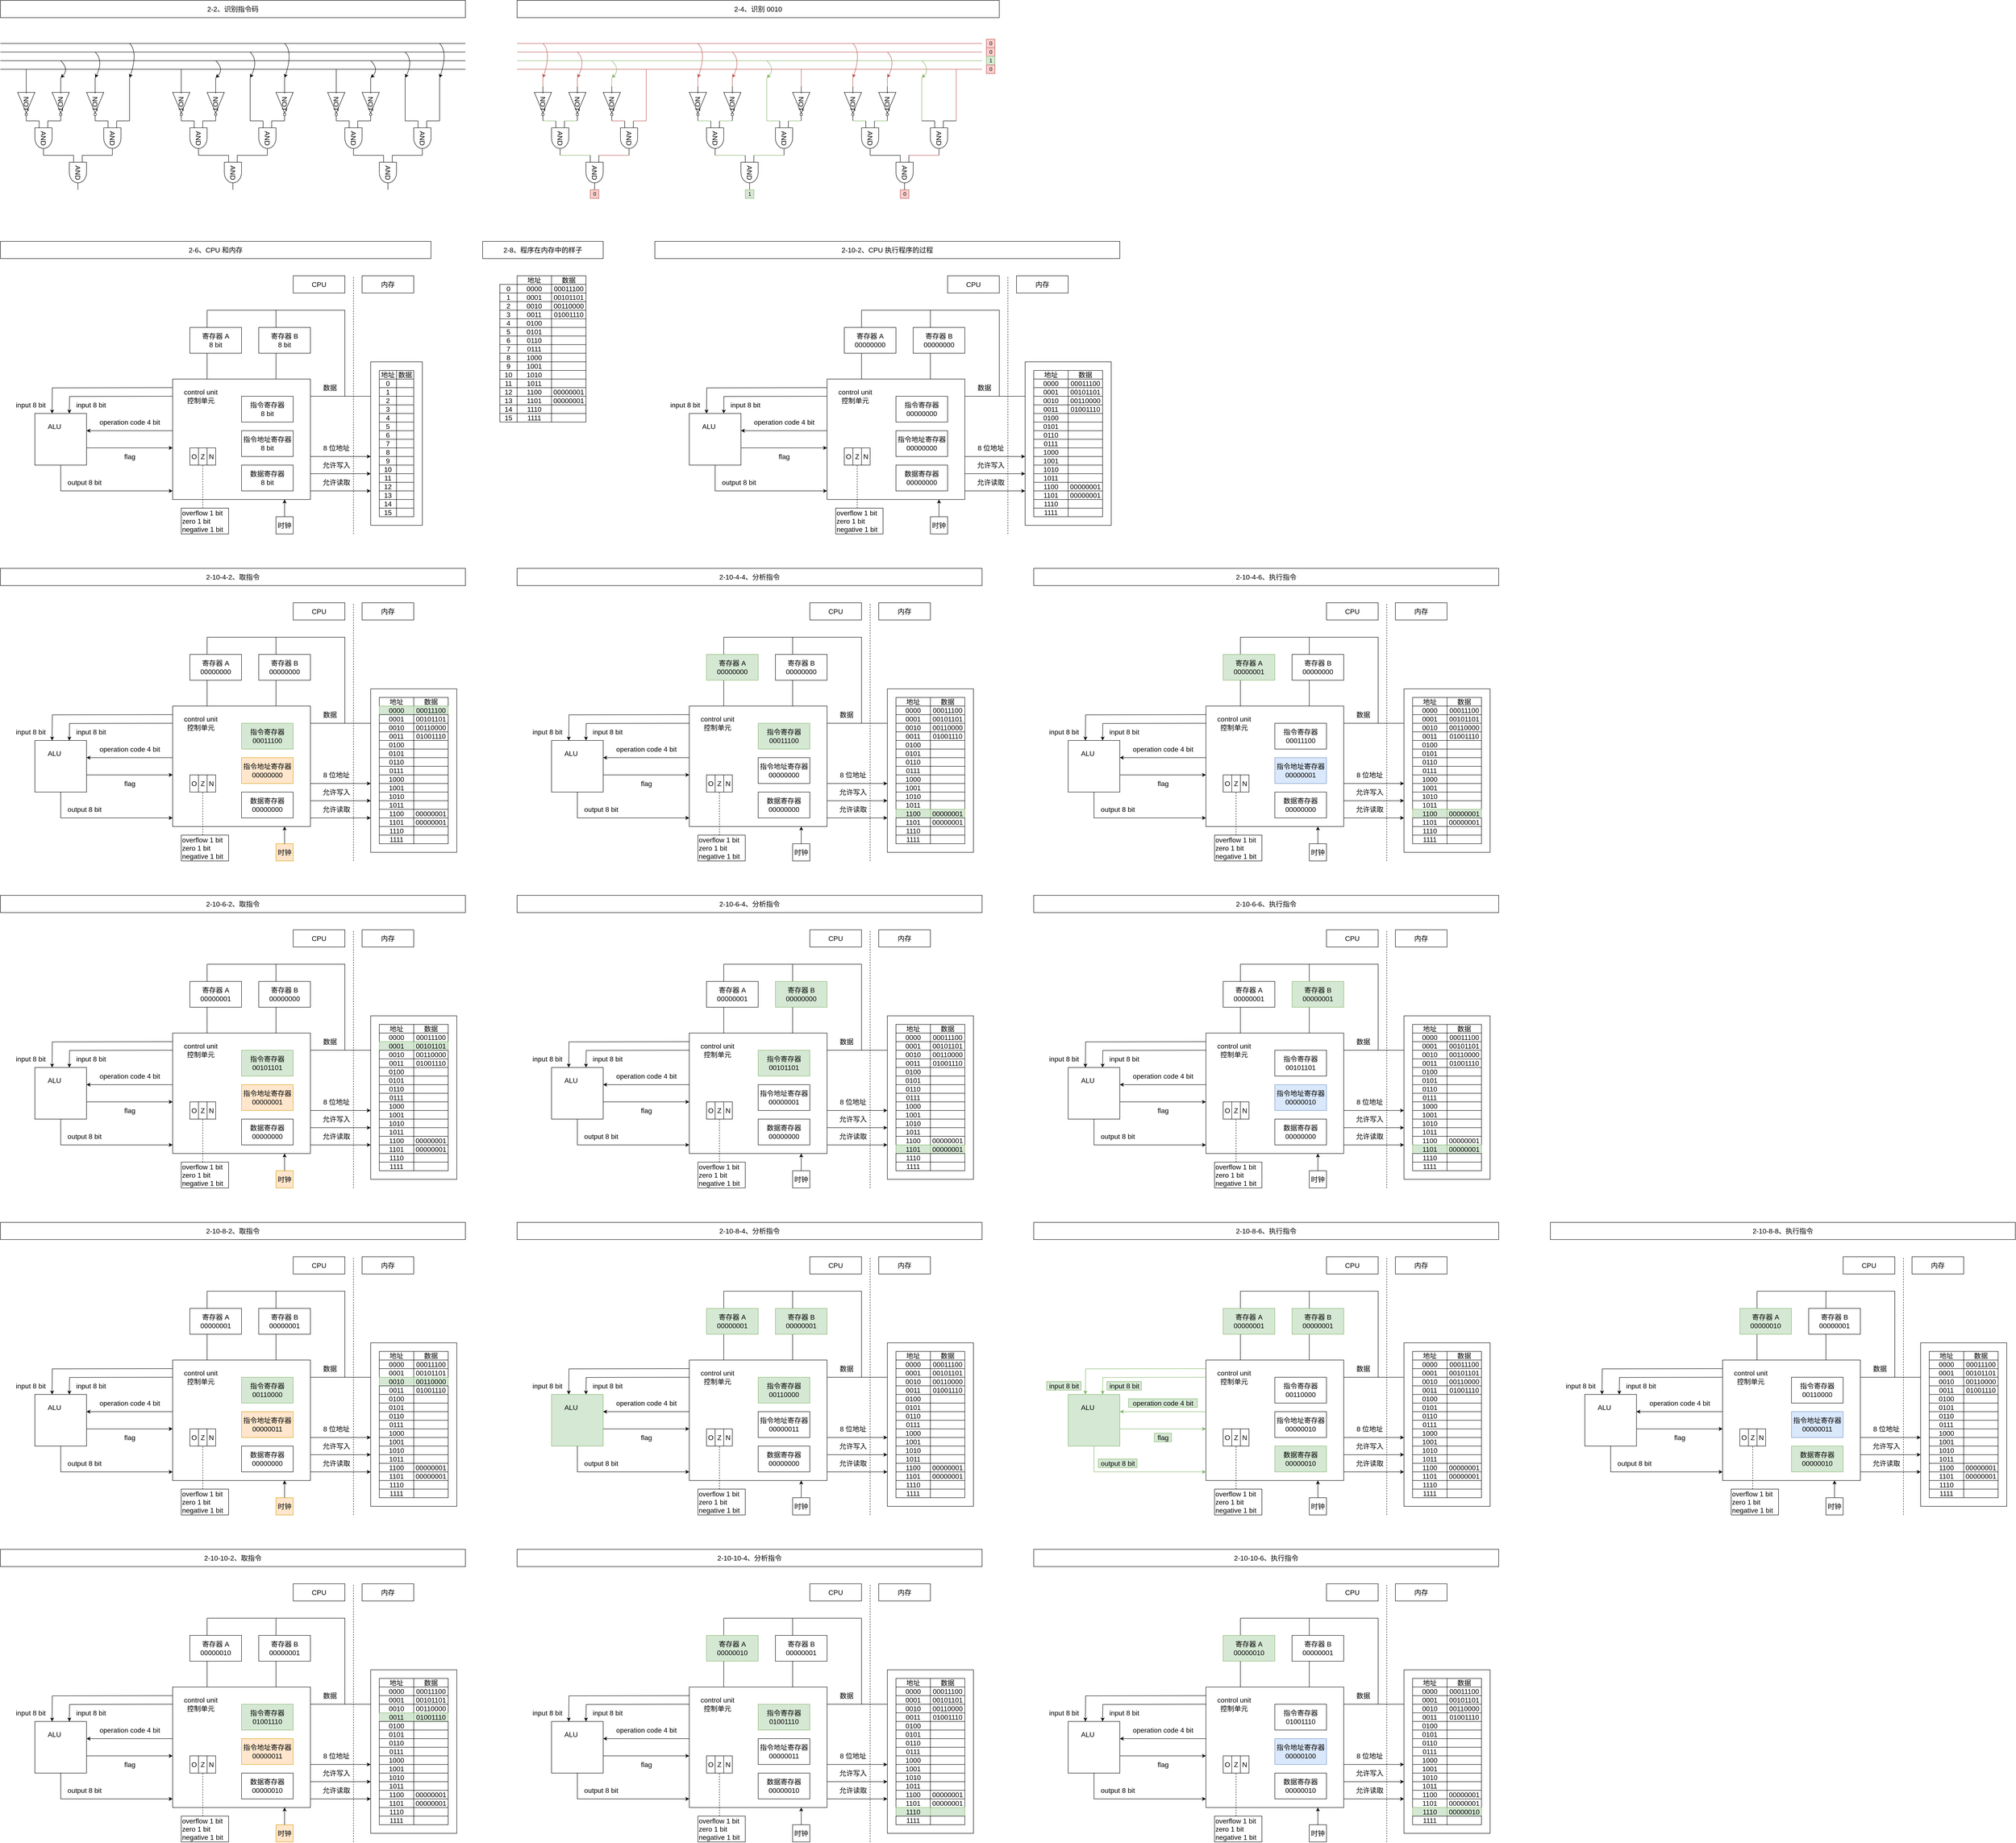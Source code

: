 <mxfile version="17.4.2" type="device"><diagram id="Oylct60OuAKczQ3MCjvH" name="第 1 页"><mxGraphModel dx="3129" dy="1873" grid="1" gridSize="10" guides="0" tooltips="1" connect="1" arrows="0" fold="1" page="1" pageScale="1" pageWidth="827" pageHeight="1169" math="0" shadow="0"><root><mxCell id="0"/><mxCell id="1" parent="0"/><mxCell id="yXhciMyI2KBBMfwMNFE3-1321" value="" style="rounded=0;whiteSpace=wrap;html=1;fillColor=none;" vertex="1" parent="1"><mxGeometry x="160" y="1040" width="120" height="120" as="geometry"/></mxCell><mxCell id="_xT66VqdAbpunIoys4Ne-1" value="" style="endArrow=none;html=1;rounded=0;fontSize=16;dashed=1;" parent="1" edge="1"><mxGeometry width="50" height="50" relative="1" as="geometry"><mxPoint x="900" y="1320" as="sourcePoint"/><mxPoint x="900" y="720" as="targetPoint"/></mxGeometry></mxCell><mxCell id="_xT66VqdAbpunIoys4Ne-2" value="" style="rounded=0;whiteSpace=wrap;html=1;fillColor=none;fontSize=16;container=0;" parent="1" vertex="1"><mxGeometry x="940" y="920" width="120" height="380" as="geometry"/></mxCell><mxCell id="_xT66VqdAbpunIoys4Ne-3" value="" style="rounded=0;whiteSpace=wrap;html=1;fontSize=16;fillColor=none;container=0;" parent="1" vertex="1"><mxGeometry x="480" y="960" width="320" height="280" as="geometry"/></mxCell><mxCell id="_xT66VqdAbpunIoys4Ne-6" value="指令寄存器&lt;br&gt;8 bit" style="rounded=0;whiteSpace=wrap;html=1;fontSize=16;fillColor=none;container=0;" parent="1" vertex="1"><mxGeometry x="640" y="1000" width="120" height="60" as="geometry"/></mxCell><mxCell id="_xT66VqdAbpunIoys4Ne-9" value="&lt;span&gt;指令地址寄存器&lt;br&gt;8 bit&lt;br&gt;&lt;/span&gt;" style="rounded=0;whiteSpace=wrap;html=1;fontSize=16;fillColor=none;container=0;" parent="1" vertex="1"><mxGeometry x="640" y="1080" width="120" height="60" as="geometry"/></mxCell><mxCell id="_xT66VqdAbpunIoys4Ne-11" value="control unit&lt;br style=&quot;font-size: 16px;&quot;&gt;控制单元" style="text;html=1;align=center;verticalAlign=middle;resizable=0;points=[];autosize=1;strokeColor=none;fillColor=none;fontSize=16;container=0;" parent="1" vertex="1"><mxGeometry x="500" y="980" width="90" height="40" as="geometry"/></mxCell><mxCell id="_xT66VqdAbpunIoys4Ne-13" value="input 8 bit" style="text;html=1;align=center;verticalAlign=middle;resizable=0;points=[];autosize=1;strokeColor=none;fillColor=none;fontSize=16;container=0;" parent="1" vertex="1"><mxGeometry x="110" y="1010" width="80" height="20" as="geometry"/></mxCell><mxCell id="_xT66VqdAbpunIoys4Ne-14" value="input 8 bit" style="text;html=1;align=center;verticalAlign=middle;resizable=0;points=[];autosize=1;strokeColor=none;fillColor=none;fontSize=16;container=0;" parent="1" vertex="1"><mxGeometry x="250" y="1010" width="80" height="20" as="geometry"/></mxCell><mxCell id="_xT66VqdAbpunIoys4Ne-15" value="operation code 4 bit" style="text;html=1;align=center;verticalAlign=middle;resizable=0;points=[];autosize=1;strokeColor=none;fillColor=none;fontSize=16;container=0;" parent="1" vertex="1"><mxGeometry x="300" y="1050" width="160" height="20" as="geometry"/></mxCell><mxCell id="_xT66VqdAbpunIoys4Ne-16" value="output 8 bit" style="text;html=1;align=center;verticalAlign=middle;resizable=0;points=[];autosize=1;strokeColor=none;fillColor=none;fontSize=16;container=0;" parent="1" vertex="1"><mxGeometry x="230" y="1190" width="90" height="20" as="geometry"/></mxCell><mxCell id="_xT66VqdAbpunIoys4Ne-17" value="" style="endArrow=classic;html=1;rounded=0;fontSize=16;strokeColor=#000000;edgeStyle=orthogonalEdgeStyle;elbow=vertical;" parent="1" edge="1"><mxGeometry width="50" height="50" relative="1" as="geometry"><mxPoint x="480" y="980" as="sourcePoint"/><mxPoint x="200" y="1040" as="targetPoint"/></mxGeometry></mxCell><mxCell id="_xT66VqdAbpunIoys4Ne-18" value="" style="endArrow=classic;html=1;rounded=0;fontSize=16;strokeColor=#000000;edgeStyle=orthogonalEdgeStyle;" parent="1" edge="1"><mxGeometry width="50" height="50" relative="1" as="geometry"><mxPoint x="480" y="1000" as="sourcePoint"/><mxPoint x="240" y="1040" as="targetPoint"/></mxGeometry></mxCell><mxCell id="_xT66VqdAbpunIoys4Ne-19" value="" style="endArrow=classic;html=1;rounded=0;fontSize=16;strokeColor=#000000;edgeStyle=orthogonalEdgeStyle;" parent="1" edge="1"><mxGeometry width="50" height="50" relative="1" as="geometry"><mxPoint x="220" y="1160" as="sourcePoint"/><mxPoint x="480" y="1220" as="targetPoint"/><Array as="points"><mxPoint x="220" y="1160"/><mxPoint x="220" y="1220"/></Array></mxGeometry></mxCell><mxCell id="_xT66VqdAbpunIoys4Ne-20" value="" style="endArrow=classic;html=1;rounded=0;fontSize=16;strokeColor=#000000;" parent="1" edge="1"><mxGeometry width="50" height="50" relative="1" as="geometry"><mxPoint x="480" y="1080" as="sourcePoint"/><mxPoint x="280" y="1080" as="targetPoint"/></mxGeometry></mxCell><mxCell id="_xT66VqdAbpunIoys4Ne-21" value="" style="endArrow=classic;html=1;rounded=0;fontSize=16;strokeColor=#000000;" parent="1" edge="1"><mxGeometry width="50" height="50" relative="1" as="geometry"><mxPoint x="280" y="1120" as="sourcePoint"/><mxPoint x="480" y="1120" as="targetPoint"/></mxGeometry></mxCell><mxCell id="_xT66VqdAbpunIoys4Ne-22" value="flag" style="text;html=1;align=center;verticalAlign=middle;resizable=0;points=[];autosize=1;strokeColor=none;fillColor=none;fontSize=16;container=0;" parent="1" vertex="1"><mxGeometry x="360" y="1130" width="40" height="20" as="geometry"/></mxCell><mxCell id="_xT66VqdAbpunIoys4Ne-23" value="overflow 1 bit&lt;br style=&quot;font-size: 16px;&quot;&gt;zero 1 bit&lt;br style=&quot;font-size: 16px;&quot;&gt;negative 1 bit" style="text;html=1;align=left;verticalAlign=middle;resizable=0;points=[];autosize=1;strokeColor=default;fillColor=none;fontSize=16;container=0;" parent="1" vertex="1"><mxGeometry x="500" y="1260" width="110" height="60" as="geometry"/></mxCell><mxCell id="_xT66VqdAbpunIoys4Ne-24" value="ALU" style="text;html=1;align=center;verticalAlign=middle;resizable=0;points=[];autosize=1;strokeColor=none;fillColor=none;fontSize=16;container=0;" parent="1" vertex="1"><mxGeometry x="180" y="1060" width="50" height="20" as="geometry"/></mxCell><mxCell id="_xT66VqdAbpunIoys4Ne-25" value="O" style="rounded=0;whiteSpace=wrap;html=1;fontSize=16;fillColor=none;container=0;" parent="1" vertex="1"><mxGeometry x="520" y="1120" width="20" height="40" as="geometry"/></mxCell><mxCell id="_xT66VqdAbpunIoys4Ne-26" value="Z" style="rounded=0;whiteSpace=wrap;html=1;fontSize=16;fillColor=none;container=0;" parent="1" vertex="1"><mxGeometry x="540" y="1120" width="20" height="40" as="geometry"/></mxCell><mxCell id="_xT66VqdAbpunIoys4Ne-27" value="N" style="rounded=0;whiteSpace=wrap;html=1;fontSize=16;fillColor=none;container=0;" parent="1" vertex="1"><mxGeometry x="560" y="1120" width="20" height="40" as="geometry"/></mxCell><mxCell id="_xT66VqdAbpunIoys4Ne-28" value="" style="endArrow=none;dashed=1;html=1;rounded=0;fontSize=16;" parent="1" target="_xT66VqdAbpunIoys4Ne-26" edge="1"><mxGeometry width="50" height="50" relative="1" as="geometry"><mxPoint x="550" y="1260" as="sourcePoint"/><mxPoint x="660" y="1110" as="targetPoint"/></mxGeometry></mxCell><mxCell id="_xT66VqdAbpunIoys4Ne-29" value="" style="endArrow=classic;html=1;rounded=0;fontSize=16;" parent="1" edge="1"><mxGeometry width="50" height="50" relative="1" as="geometry"><mxPoint x="800" y="1140" as="sourcePoint"/><mxPoint x="940" y="1140" as="targetPoint"/></mxGeometry></mxCell><mxCell id="_xT66VqdAbpunIoys4Ne-30" value="8 位地址" style="text;html=1;align=center;verticalAlign=middle;resizable=0;points=[];autosize=1;strokeColor=none;fillColor=none;fontSize=16;container=0;" parent="1" vertex="1"><mxGeometry x="820" y="1110" width="80" height="20" as="geometry"/></mxCell><mxCell id="_xT66VqdAbpunIoys4Ne-31" value="允许写入" style="text;html=1;align=center;verticalAlign=middle;resizable=0;points=[];autosize=1;strokeColor=none;fillColor=none;fontSize=16;container=0;" parent="1" vertex="1"><mxGeometry x="820" y="1150" width="80" height="20" as="geometry"/></mxCell><mxCell id="_xT66VqdAbpunIoys4Ne-32" value="允许读取" style="text;html=1;align=center;verticalAlign=middle;resizable=0;points=[];autosize=1;strokeColor=none;fillColor=none;fontSize=16;container=0;" parent="1" vertex="1"><mxGeometry x="820" y="1190" width="80" height="20" as="geometry"/></mxCell><mxCell id="_xT66VqdAbpunIoys4Ne-33" value="" style="endArrow=classic;html=1;rounded=0;fontSize=16;" parent="1" edge="1"><mxGeometry width="50" height="50" relative="1" as="geometry"><mxPoint x="800" y="1180" as="sourcePoint"/><mxPoint x="940" y="1180" as="targetPoint"/></mxGeometry></mxCell><mxCell id="_xT66VqdAbpunIoys4Ne-34" value="" style="endArrow=classic;html=1;rounded=0;fontSize=16;" parent="1" edge="1"><mxGeometry width="50" height="50" relative="1" as="geometry"><mxPoint x="800" y="1220" as="sourcePoint"/><mxPoint x="940" y="1220" as="targetPoint"/></mxGeometry></mxCell><mxCell id="_xT66VqdAbpunIoys4Ne-35" value="" style="endArrow=none;html=1;rounded=0;fontSize=16;" parent="1" edge="1"><mxGeometry width="50" height="50" relative="1" as="geometry"><mxPoint x="560" y="960" as="sourcePoint"/><mxPoint x="560" y="800" as="targetPoint"/></mxGeometry></mxCell><mxCell id="_xT66VqdAbpunIoys4Ne-37" value="" style="endArrow=none;html=1;rounded=0;fontSize=16;" parent="1" edge="1"><mxGeometry width="50" height="50" relative="1" as="geometry"><mxPoint x="560" y="800" as="sourcePoint"/><mxPoint x="880" y="1000" as="targetPoint"/><Array as="points"><mxPoint x="880" y="800"/></Array></mxGeometry></mxCell><mxCell id="_xT66VqdAbpunIoys4Ne-38" value="数据" style="text;html=1;align=center;verticalAlign=middle;resizable=0;points=[];autosize=1;strokeColor=none;fillColor=none;fontSize=16;container=0;" parent="1" vertex="1"><mxGeometry x="820" y="970" width="50" height="20" as="geometry"/></mxCell><mxCell id="_xT66VqdAbpunIoys4Ne-39" value="" style="endArrow=none;html=1;rounded=0;fontSize=16;" parent="1" edge="1"><mxGeometry width="50" height="50" relative="1" as="geometry"><mxPoint x="800" y="1000" as="sourcePoint"/><mxPoint x="940" y="1000" as="targetPoint"/></mxGeometry></mxCell><mxCell id="_xT66VqdAbpunIoys4Ne-41" value="" style="endArrow=none;html=1;rounded=0;fontSize=16;" parent="1" edge="1"><mxGeometry width="50" height="50" relative="1" as="geometry"><mxPoint x="720" y="920" as="sourcePoint"/><mxPoint x="720" y="800" as="targetPoint"/><Array as="points"><mxPoint x="720" y="960"/><mxPoint x="720" y="920"/></Array></mxGeometry></mxCell><mxCell id="_xT66VqdAbpunIoys4Ne-44" value="寄存器&amp;nbsp;A&lt;br&gt;8 bit" style="rounded=0;whiteSpace=wrap;html=1;fontSize=16;fillColor=default;container=0;" parent="1" vertex="1"><mxGeometry x="520" y="840" width="120" height="60" as="geometry"/></mxCell><mxCell id="_xT66VqdAbpunIoys4Ne-45" value="寄存器&amp;nbsp;B&lt;br&gt;8 bit" style="rounded=0;whiteSpace=wrap;html=1;fontSize=16;fillColor=default;container=0;" parent="1" vertex="1"><mxGeometry x="680" y="840" width="120" height="60" as="geometry"/></mxCell><mxCell id="_xT66VqdAbpunIoys4Ne-46" value="2-6、CPU 和内存" style="rounded=0;whiteSpace=wrap;html=1;fontSize=16;fillColor=none;container=0;" parent="1" vertex="1"><mxGeometry x="80" y="640" width="1000" height="40" as="geometry"/></mxCell><mxCell id="_xT66VqdAbpunIoys4Ne-47" value="时钟" style="whiteSpace=wrap;html=1;fontSize=16;fillColor=none;container=0;" parent="1" vertex="1"><mxGeometry x="720" y="1280" width="40" height="40" as="geometry"/></mxCell><mxCell id="_xT66VqdAbpunIoys4Ne-48" value="" style="endArrow=classic;html=1;rounded=0;fontSize=16;" parent="1" edge="1"><mxGeometry width="50" height="50" relative="1" as="geometry"><mxPoint x="740" y="1280" as="sourcePoint"/><mxPoint x="740" y="1240" as="targetPoint"/></mxGeometry></mxCell><mxCell id="_xT66VqdAbpunIoys4Ne-49" value="地址" style="rounded=0;whiteSpace=wrap;html=1;fillColor=none;fontSize=16;container=0;" parent="1" vertex="1"><mxGeometry x="960" y="940" width="40" height="20" as="geometry"/></mxCell><mxCell id="_xT66VqdAbpunIoys4Ne-50" value="数据" style="whiteSpace=wrap;html=1;fillColor=none;fontSize=16;container=0;" parent="1" vertex="1"><mxGeometry x="1000" y="940" width="40" height="20" as="geometry"/></mxCell><mxCell id="_xT66VqdAbpunIoys4Ne-51" value="0" style="rounded=0;whiteSpace=wrap;html=1;fillColor=none;fontSize=16;container=0;" parent="1" vertex="1"><mxGeometry x="960" y="960" width="40" height="20" as="geometry"/></mxCell><mxCell id="_xT66VqdAbpunIoys4Ne-52" value="" style="rounded=0;whiteSpace=wrap;html=1;fillColor=none;fontSize=16;container=0;" parent="1" vertex="1"><mxGeometry x="1000" y="960" width="40" height="20" as="geometry"/></mxCell><mxCell id="_xT66VqdAbpunIoys4Ne-53" value="1" style="rounded=0;whiteSpace=wrap;html=1;fillColor=none;fontSize=16;container=0;" parent="1" vertex="1"><mxGeometry x="960" y="980" width="40" height="20" as="geometry"/></mxCell><mxCell id="_xT66VqdAbpunIoys4Ne-54" value="" style="rounded=0;whiteSpace=wrap;html=1;fillColor=none;fontSize=16;container=0;" parent="1" vertex="1"><mxGeometry x="1000" y="980" width="40" height="20" as="geometry"/></mxCell><mxCell id="_xT66VqdAbpunIoys4Ne-55" value="2" style="rounded=0;whiteSpace=wrap;html=1;fillColor=none;fontSize=16;container=0;" parent="1" vertex="1"><mxGeometry x="960" y="1000" width="40" height="20" as="geometry"/></mxCell><mxCell id="_xT66VqdAbpunIoys4Ne-56" value="" style="rounded=0;whiteSpace=wrap;html=1;fillColor=none;fontSize=16;container=0;" parent="1" vertex="1"><mxGeometry x="1000" y="1000" width="40" height="20" as="geometry"/></mxCell><mxCell id="_xT66VqdAbpunIoys4Ne-57" value="3" style="rounded=0;whiteSpace=wrap;html=1;fillColor=none;fontSize=16;container=0;" parent="1" vertex="1"><mxGeometry x="960" y="1020" width="40" height="20" as="geometry"/></mxCell><mxCell id="_xT66VqdAbpunIoys4Ne-58" value="" style="rounded=0;whiteSpace=wrap;html=1;fillColor=none;fontSize=16;container=0;" parent="1" vertex="1"><mxGeometry x="1000" y="1020" width="40" height="20" as="geometry"/></mxCell><mxCell id="_xT66VqdAbpunIoys4Ne-59" value="4" style="rounded=0;whiteSpace=wrap;html=1;fillColor=none;fontSize=16;container=0;" parent="1" vertex="1"><mxGeometry x="960" y="1040" width="40" height="20" as="geometry"/></mxCell><mxCell id="_xT66VqdAbpunIoys4Ne-60" value="" style="rounded=0;whiteSpace=wrap;html=1;fillColor=none;fontSize=16;container=0;" parent="1" vertex="1"><mxGeometry x="1000" y="1040" width="40" height="20" as="geometry"/></mxCell><mxCell id="_xT66VqdAbpunIoys4Ne-61" value="5" style="rounded=0;whiteSpace=wrap;html=1;fillColor=none;fontSize=16;container=0;" parent="1" vertex="1"><mxGeometry x="960" y="1060" width="40" height="20" as="geometry"/></mxCell><mxCell id="_xT66VqdAbpunIoys4Ne-62" value="" style="rounded=0;whiteSpace=wrap;html=1;fillColor=none;fontSize=16;container=0;" parent="1" vertex="1"><mxGeometry x="1000" y="1060" width="40" height="20" as="geometry"/></mxCell><mxCell id="_xT66VqdAbpunIoys4Ne-63" value="6" style="rounded=0;whiteSpace=wrap;html=1;fillColor=none;fontSize=16;container=0;" parent="1" vertex="1"><mxGeometry x="960" y="1080" width="40" height="20" as="geometry"/></mxCell><mxCell id="_xT66VqdAbpunIoys4Ne-64" value="" style="rounded=0;whiteSpace=wrap;html=1;fillColor=none;fontSize=16;container=0;" parent="1" vertex="1"><mxGeometry x="1000" y="1080" width="40" height="20" as="geometry"/></mxCell><mxCell id="_xT66VqdAbpunIoys4Ne-65" value="7" style="rounded=0;whiteSpace=wrap;html=1;fillColor=none;fontSize=16;container=0;" parent="1" vertex="1"><mxGeometry x="960" y="1100" width="40" height="20" as="geometry"/></mxCell><mxCell id="_xT66VqdAbpunIoys4Ne-66" value="" style="rounded=0;whiteSpace=wrap;html=1;fillColor=none;fontSize=16;container=0;" parent="1" vertex="1"><mxGeometry x="1000" y="1100" width="40" height="20" as="geometry"/></mxCell><mxCell id="_xT66VqdAbpunIoys4Ne-67" value="8" style="rounded=0;whiteSpace=wrap;html=1;fillColor=none;fontSize=16;container=0;" parent="1" vertex="1"><mxGeometry x="960" y="1120" width="40" height="20" as="geometry"/></mxCell><mxCell id="_xT66VqdAbpunIoys4Ne-68" value="" style="rounded=0;whiteSpace=wrap;html=1;fillColor=none;fontSize=16;container=0;" parent="1" vertex="1"><mxGeometry x="1000" y="1120" width="40" height="20" as="geometry"/></mxCell><mxCell id="_xT66VqdAbpunIoys4Ne-69" value="9" style="rounded=0;whiteSpace=wrap;html=1;fillColor=none;fontSize=16;container=0;" parent="1" vertex="1"><mxGeometry x="960" y="1140" width="40" height="20" as="geometry"/></mxCell><mxCell id="_xT66VqdAbpunIoys4Ne-70" value="" style="rounded=0;whiteSpace=wrap;html=1;fillColor=none;fontSize=16;container=0;" parent="1" vertex="1"><mxGeometry x="1000" y="1140" width="40" height="20" as="geometry"/></mxCell><mxCell id="_xT66VqdAbpunIoys4Ne-71" value="10" style="rounded=0;whiteSpace=wrap;html=1;fillColor=none;fontSize=16;container=0;" parent="1" vertex="1"><mxGeometry x="960" y="1160" width="40" height="20" as="geometry"/></mxCell><mxCell id="_xT66VqdAbpunIoys4Ne-72" value="" style="rounded=0;whiteSpace=wrap;html=1;fillColor=none;fontSize=16;container=0;" parent="1" vertex="1"><mxGeometry x="1000" y="1160" width="40" height="20" as="geometry"/></mxCell><mxCell id="_xT66VqdAbpunIoys4Ne-73" value="11" style="rounded=0;whiteSpace=wrap;html=1;fillColor=none;fontSize=16;container=0;" parent="1" vertex="1"><mxGeometry x="960" y="1180" width="40" height="20" as="geometry"/></mxCell><mxCell id="_xT66VqdAbpunIoys4Ne-74" value="" style="rounded=0;whiteSpace=wrap;html=1;fillColor=none;fontSize=16;container=0;" parent="1" vertex="1"><mxGeometry x="1000" y="1180" width="40" height="20" as="geometry"/></mxCell><mxCell id="_xT66VqdAbpunIoys4Ne-75" value="12" style="rounded=0;whiteSpace=wrap;html=1;fillColor=none;fontSize=16;container=0;" parent="1" vertex="1"><mxGeometry x="960" y="1200" width="40" height="20" as="geometry"/></mxCell><mxCell id="_xT66VqdAbpunIoys4Ne-76" value="" style="rounded=0;whiteSpace=wrap;html=1;fillColor=none;fontSize=16;container=0;" parent="1" vertex="1"><mxGeometry x="1000" y="1200" width="40" height="20" as="geometry"/></mxCell><mxCell id="_xT66VqdAbpunIoys4Ne-77" value="13" style="rounded=0;whiteSpace=wrap;html=1;fillColor=none;fontSize=16;container=0;" parent="1" vertex="1"><mxGeometry x="960" y="1220" width="40" height="20" as="geometry"/></mxCell><mxCell id="_xT66VqdAbpunIoys4Ne-78" value="" style="rounded=0;whiteSpace=wrap;html=1;fillColor=none;fontSize=16;container=0;" parent="1" vertex="1"><mxGeometry x="1000" y="1220" width="40" height="20" as="geometry"/></mxCell><mxCell id="_xT66VqdAbpunIoys4Ne-79" value="14" style="rounded=0;whiteSpace=wrap;html=1;fillColor=none;fontSize=16;container=0;" parent="1" vertex="1"><mxGeometry x="960" y="1240" width="40" height="20" as="geometry"/></mxCell><mxCell id="_xT66VqdAbpunIoys4Ne-80" value="" style="rounded=0;whiteSpace=wrap;html=1;fillColor=none;fontSize=16;container=0;" parent="1" vertex="1"><mxGeometry x="1000" y="1240" width="40" height="20" as="geometry"/></mxCell><mxCell id="_xT66VqdAbpunIoys4Ne-81" value="15" style="rounded=0;whiteSpace=wrap;html=1;fillColor=none;fontSize=16;container=0;" parent="1" vertex="1"><mxGeometry x="960" y="1260" width="40" height="20" as="geometry"/></mxCell><mxCell id="_xT66VqdAbpunIoys4Ne-82" value="" style="rounded=0;whiteSpace=wrap;html=1;fillColor=none;fontSize=16;container=0;" parent="1" vertex="1"><mxGeometry x="1000" y="1260" width="40" height="20" as="geometry"/></mxCell><mxCell id="_xT66VqdAbpunIoys4Ne-83" value="内存" style="rounded=0;whiteSpace=wrap;html=1;fillColor=none;fontSize=16;container=0;" parent="1" vertex="1"><mxGeometry x="920" y="720" width="120" height="40" as="geometry"/></mxCell><mxCell id="_xT66VqdAbpunIoys4Ne-84" value="CPU" style="rounded=0;whiteSpace=wrap;html=1;fillColor=none;fontSize=16;container=0;" parent="1" vertex="1"><mxGeometry x="760" y="720" width="120" height="40" as="geometry"/></mxCell><mxCell id="Bjwdq1uFMwNxyqImqjpS-1" value="2-2、识别指令码" style="rounded=0;whiteSpace=wrap;html=1;fontSize=16;fillColor=none;container=0;" parent="1" vertex="1"><mxGeometry x="80" y="80" width="1080" height="40" as="geometry"/></mxCell><mxCell id="yXhciMyI2KBBMfwMNFE3-1" value="AND" style="verticalLabelPosition=middle;shadow=0;dashed=0;align=center;html=1;verticalAlign=middle;shape=mxgraph.electrical.logic_gates.logic_gate;operation=and;fontSize=16;strokeColor=#000000;fillColor=none;labelPosition=center;container=0;rotation=90;" vertex="1" parent="1"><mxGeometry x="140" y="380" width="80" height="40" as="geometry"/></mxCell><mxCell id="yXhciMyI2KBBMfwMNFE3-2" value="NOT" style="verticalLabelPosition=middle;shadow=0;dashed=0;align=center;html=1;verticalAlign=middle;shape=mxgraph.electrical.logic_gates.inverter_2;fontSize=16;strokeColor=#000000;fillColor=none;labelPosition=center;container=0;rotation=90;" vertex="1" parent="1"><mxGeometry x="180" y="300" width="80" height="40" as="geometry"/></mxCell><mxCell id="yXhciMyI2KBBMfwMNFE3-3" value="NOT" style="verticalLabelPosition=middle;shadow=0;dashed=0;align=center;html=1;verticalAlign=middle;shape=mxgraph.electrical.logic_gates.inverter_2;fontSize=16;strokeColor=#000000;fillColor=none;labelPosition=center;container=0;rotation=90;" vertex="1" parent="1"><mxGeometry x="100" y="300" width="80" height="40" as="geometry"/></mxCell><mxCell id="yXhciMyI2KBBMfwMNFE3-4" value="NOT" style="verticalLabelPosition=middle;shadow=0;dashed=0;align=center;html=1;verticalAlign=middle;shape=mxgraph.electrical.logic_gates.inverter_2;fontSize=16;strokeColor=#000000;fillColor=none;labelPosition=center;container=0;rotation=90;" vertex="1" parent="1"><mxGeometry x="260" y="300" width="80" height="40" as="geometry"/></mxCell><mxCell id="yXhciMyI2KBBMfwMNFE3-6" value="AND" style="verticalLabelPosition=middle;shadow=0;dashed=0;align=center;html=1;verticalAlign=middle;shape=mxgraph.electrical.logic_gates.logic_gate;operation=and;fontSize=16;strokeColor=#000000;fillColor=none;labelPosition=center;container=0;rotation=90;" vertex="1" parent="1"><mxGeometry x="300" y="380" width="80" height="40" as="geometry"/></mxCell><mxCell id="yXhciMyI2KBBMfwMNFE3-7" value="AND" style="verticalLabelPosition=middle;shadow=0;dashed=0;align=center;html=1;verticalAlign=middle;shape=mxgraph.electrical.logic_gates.logic_gate;operation=and;fontSize=16;strokeColor=#000000;fillColor=none;labelPosition=center;container=0;rotation=90;" vertex="1" parent="1"><mxGeometry x="220" y="460" width="80" height="40" as="geometry"/></mxCell><mxCell id="yXhciMyI2KBBMfwMNFE3-8" value="" style="endArrow=none;html=1;rounded=0;" edge="1" parent="1"><mxGeometry width="50" height="50" relative="1" as="geometry"><mxPoint x="80" y="240" as="sourcePoint"/><mxPoint x="1160" y="240" as="targetPoint"/></mxGeometry></mxCell><mxCell id="yXhciMyI2KBBMfwMNFE3-9" value="" style="endArrow=none;html=1;rounded=0;" edge="1" parent="1"><mxGeometry width="50" height="50" relative="1" as="geometry"><mxPoint x="80" y="220" as="sourcePoint"/><mxPoint x="1160" y="220" as="targetPoint"/></mxGeometry></mxCell><mxCell id="yXhciMyI2KBBMfwMNFE3-10" value="" style="endArrow=none;html=1;rounded=0;" edge="1" parent="1"><mxGeometry width="50" height="50" relative="1" as="geometry"><mxPoint x="80" y="200" as="sourcePoint"/><mxPoint x="1160" y="200" as="targetPoint"/></mxGeometry></mxCell><mxCell id="yXhciMyI2KBBMfwMNFE3-11" value="" style="endArrow=none;html=1;rounded=0;" edge="1" parent="1"><mxGeometry width="50" height="50" relative="1" as="geometry"><mxPoint x="80" y="180" as="sourcePoint"/><mxPoint x="1160" y="180" as="targetPoint"/></mxGeometry></mxCell><mxCell id="yXhciMyI2KBBMfwMNFE3-12" value="" style="curved=1;endArrow=classic;html=1;rounded=0;fontSize=16;strokeColor=#000000;" edge="1" parent="1"><mxGeometry width="50" height="50" relative="1" as="geometry"><mxPoint x="220" y="220" as="sourcePoint"/><mxPoint x="220" y="260" as="targetPoint"/><Array as="points"><mxPoint x="240" y="240"/></Array></mxGeometry></mxCell><mxCell id="yXhciMyI2KBBMfwMNFE3-13" value="" style="curved=1;endArrow=classic;html=1;rounded=0;fontSize=16;strokeColor=#000000;" edge="1" parent="1"><mxGeometry width="50" height="50" relative="1" as="geometry"><mxPoint x="380" y="180" as="sourcePoint"/><mxPoint x="380" y="260" as="targetPoint"/><Array as="points"><mxPoint x="400" y="200"/></Array></mxGeometry></mxCell><mxCell id="yXhciMyI2KBBMfwMNFE3-14" value="" style="curved=1;endArrow=classic;html=1;rounded=0;fontSize=16;strokeColor=#000000;" edge="1" parent="1"><mxGeometry width="50" height="50" relative="1" as="geometry"><mxPoint x="300" y="200" as="sourcePoint"/><mxPoint x="300" y="260" as="targetPoint"/><Array as="points"><mxPoint x="320" y="220"/></Array></mxGeometry></mxCell><mxCell id="yXhciMyI2KBBMfwMNFE3-15" value="" style="endArrow=none;html=1;rounded=0;exitX=0;exitY=0.5;exitDx=0;exitDy=0;exitPerimeter=0;" edge="1" parent="1" source="yXhciMyI2KBBMfwMNFE3-3"><mxGeometry width="50" height="50" relative="1" as="geometry"><mxPoint x="140" y="240" as="sourcePoint"/><mxPoint x="140" y="240" as="targetPoint"/></mxGeometry></mxCell><mxCell id="yXhciMyI2KBBMfwMNFE3-19" value="" style="endArrow=none;html=1;rounded=0;exitX=0;exitY=0.75;exitDx=0;exitDy=0;exitPerimeter=0;entryX=1;entryY=0.5;entryDx=0;entryDy=0;entryPerimeter=0;" edge="1" parent="1" source="yXhciMyI2KBBMfwMNFE3-1" target="yXhciMyI2KBBMfwMNFE3-3"><mxGeometry width="50" height="50" relative="1" as="geometry"><mxPoint x="230" y="290" as="sourcePoint"/><mxPoint x="230" y="250" as="targetPoint"/></mxGeometry></mxCell><mxCell id="yXhciMyI2KBBMfwMNFE3-20" value="" style="endArrow=none;html=1;rounded=0;exitX=0;exitY=0.25;exitDx=0;exitDy=0;exitPerimeter=0;entryX=1;entryY=0.5;entryDx=0;entryDy=0;entryPerimeter=0;" edge="1" parent="1" source="yXhciMyI2KBBMfwMNFE3-1" target="yXhciMyI2KBBMfwMNFE3-2"><mxGeometry width="50" height="50" relative="1" as="geometry"><mxPoint x="180" y="410" as="sourcePoint"/><mxPoint x="150" y="370" as="targetPoint"/></mxGeometry></mxCell><mxCell id="yXhciMyI2KBBMfwMNFE3-21" value="" style="endArrow=none;html=1;rounded=0;exitX=0;exitY=0.75;exitDx=0;exitDy=0;exitPerimeter=0;entryX=1;entryY=0.5;entryDx=0;entryDy=0;entryPerimeter=0;" edge="1" parent="1" source="yXhciMyI2KBBMfwMNFE3-6" target="yXhciMyI2KBBMfwMNFE3-4"><mxGeometry width="50" height="50" relative="1" as="geometry"><mxPoint x="200" y="410" as="sourcePoint"/><mxPoint x="230" y="370" as="targetPoint"/></mxGeometry></mxCell><mxCell id="yXhciMyI2KBBMfwMNFE3-22" value="" style="endArrow=none;html=1;rounded=0;exitX=0;exitY=0.25;exitDx=0;exitDy=0;exitPerimeter=0;entryX=1;entryY=0.5;entryDx=0;entryDy=0;entryPerimeter=0;" edge="1" parent="1" source="yXhciMyI2KBBMfwMNFE3-6"><mxGeometry width="50" height="50" relative="1" as="geometry"><mxPoint x="340" y="410" as="sourcePoint"/><mxPoint x="380" y="360" as="targetPoint"/></mxGeometry></mxCell><mxCell id="yXhciMyI2KBBMfwMNFE3-23" value="" style="endArrow=none;html=1;rounded=0;exitX=0;exitY=0.25;exitDx=0;exitDy=0;exitPerimeter=0;entryX=1;entryY=0.5;entryDx=0;entryDy=0;entryPerimeter=0;" edge="1" parent="1" source="yXhciMyI2KBBMfwMNFE3-7" target="yXhciMyI2KBBMfwMNFE3-6"><mxGeometry width="50" height="50" relative="1" as="geometry"><mxPoint x="360" y="370" as="sourcePoint"/><mxPoint x="390" y="330" as="targetPoint"/></mxGeometry></mxCell><mxCell id="yXhciMyI2KBBMfwMNFE3-24" value="" style="endArrow=none;html=1;rounded=0;entryX=1;entryY=0.5;entryDx=0;entryDy=0;entryPerimeter=0;exitX=0;exitY=0.75;exitDx=0;exitDy=0;exitPerimeter=0;" edge="1" parent="1" source="yXhciMyI2KBBMfwMNFE3-7" target="yXhciMyI2KBBMfwMNFE3-1"><mxGeometry width="50" height="50" relative="1" as="geometry"><mxPoint x="250" y="480" as="sourcePoint"/><mxPoint x="350" y="450" as="targetPoint"/></mxGeometry></mxCell><mxCell id="yXhciMyI2KBBMfwMNFE3-25" value="" style="endArrow=none;html=1;rounded=0;exitX=0;exitY=0.5;exitDx=0;exitDy=0;exitPerimeter=0;" edge="1" parent="1" source="yXhciMyI2KBBMfwMNFE3-2"><mxGeometry width="50" height="50" relative="1" as="geometry"><mxPoint x="150" y="290" as="sourcePoint"/><mxPoint x="220" y="260" as="targetPoint"/></mxGeometry></mxCell><mxCell id="yXhciMyI2KBBMfwMNFE3-26" value="" style="endArrow=none;html=1;rounded=0;exitX=0;exitY=0.5;exitDx=0;exitDy=0;exitPerimeter=0;" edge="1" parent="1" source="yXhciMyI2KBBMfwMNFE3-4"><mxGeometry width="50" height="50" relative="1" as="geometry"><mxPoint x="230" y="290" as="sourcePoint"/><mxPoint x="300" y="260" as="targetPoint"/></mxGeometry></mxCell><mxCell id="yXhciMyI2KBBMfwMNFE3-27" value="" style="endArrow=none;html=1;rounded=0;" edge="1" parent="1"><mxGeometry width="50" height="50" relative="1" as="geometry"><mxPoint x="380" y="360" as="sourcePoint"/><mxPoint x="380" y="260" as="targetPoint"/></mxGeometry></mxCell><mxCell id="yXhciMyI2KBBMfwMNFE3-41" value="AND" style="verticalLabelPosition=middle;shadow=0;dashed=0;align=center;html=1;verticalAlign=middle;shape=mxgraph.electrical.logic_gates.logic_gate;operation=and;fontSize=16;strokeColor=#000000;fillColor=none;labelPosition=center;container=0;rotation=90;" vertex="1" parent="1"><mxGeometry x="500" y="380" width="80" height="40" as="geometry"/></mxCell><mxCell id="yXhciMyI2KBBMfwMNFE3-42" value="NOT" style="verticalLabelPosition=middle;shadow=0;dashed=0;align=center;html=1;verticalAlign=middle;shape=mxgraph.electrical.logic_gates.inverter_2;fontSize=16;strokeColor=#000000;fillColor=none;labelPosition=center;container=0;rotation=90;" vertex="1" parent="1"><mxGeometry x="540" y="300" width="80" height="40" as="geometry"/></mxCell><mxCell id="yXhciMyI2KBBMfwMNFE3-43" value="NOT" style="verticalLabelPosition=middle;shadow=0;dashed=0;align=center;html=1;verticalAlign=middle;shape=mxgraph.electrical.logic_gates.inverter_2;fontSize=16;strokeColor=#000000;fillColor=none;labelPosition=center;container=0;rotation=90;" vertex="1" parent="1"><mxGeometry x="460" y="300" width="80" height="40" as="geometry"/></mxCell><mxCell id="yXhciMyI2KBBMfwMNFE3-45" value="NOT" style="verticalLabelPosition=middle;shadow=0;dashed=0;align=center;html=1;verticalAlign=middle;shape=mxgraph.electrical.logic_gates.inverter_2;fontSize=16;strokeColor=#000000;fillColor=none;labelPosition=center;container=0;rotation=90;" vertex="1" parent="1"><mxGeometry x="700" y="300" width="80" height="40" as="geometry"/></mxCell><mxCell id="yXhciMyI2KBBMfwMNFE3-46" value="AND" style="verticalLabelPosition=middle;shadow=0;dashed=0;align=center;html=1;verticalAlign=middle;shape=mxgraph.electrical.logic_gates.logic_gate;operation=and;fontSize=16;strokeColor=#000000;fillColor=none;labelPosition=center;container=0;rotation=90;" vertex="1" parent="1"><mxGeometry x="660" y="380" width="80" height="40" as="geometry"/></mxCell><mxCell id="yXhciMyI2KBBMfwMNFE3-47" value="AND" style="verticalLabelPosition=middle;shadow=0;dashed=0;align=center;html=1;verticalAlign=middle;shape=mxgraph.electrical.logic_gates.logic_gate;operation=and;fontSize=16;strokeColor=#000000;fillColor=none;labelPosition=center;container=0;rotation=90;" vertex="1" parent="1"><mxGeometry x="580" y="460" width="80" height="40" as="geometry"/></mxCell><mxCell id="yXhciMyI2KBBMfwMNFE3-48" value="" style="curved=1;endArrow=classic;html=1;rounded=0;fontSize=16;strokeColor=#000000;" edge="1" parent="1"><mxGeometry width="50" height="50" relative="1" as="geometry"><mxPoint x="580" y="220" as="sourcePoint"/><mxPoint x="580" y="260" as="targetPoint"/><Array as="points"><mxPoint x="600" y="240"/></Array></mxGeometry></mxCell><mxCell id="yXhciMyI2KBBMfwMNFE3-49" value="" style="curved=1;endArrow=classic;html=1;rounded=0;fontSize=16;strokeColor=#000000;" edge="1" parent="1"><mxGeometry width="50" height="50" relative="1" as="geometry"><mxPoint x="740" y="180" as="sourcePoint"/><mxPoint x="740" y="260" as="targetPoint"/><Array as="points"><mxPoint x="760" y="200"/></Array></mxGeometry></mxCell><mxCell id="yXhciMyI2KBBMfwMNFE3-50" value="" style="curved=1;endArrow=classic;html=1;rounded=0;fontSize=16;strokeColor=#000000;" edge="1" parent="1"><mxGeometry width="50" height="50" relative="1" as="geometry"><mxPoint x="660" y="200" as="sourcePoint"/><mxPoint x="660" y="260" as="targetPoint"/><Array as="points"><mxPoint x="680" y="220"/></Array></mxGeometry></mxCell><mxCell id="yXhciMyI2KBBMfwMNFE3-51" value="" style="endArrow=none;html=1;rounded=0;exitX=0;exitY=0.5;exitDx=0;exitDy=0;exitPerimeter=0;" edge="1" parent="1" source="yXhciMyI2KBBMfwMNFE3-43"><mxGeometry width="50" height="50" relative="1" as="geometry"><mxPoint x="500" y="240" as="sourcePoint"/><mxPoint x="500" y="240" as="targetPoint"/></mxGeometry></mxCell><mxCell id="yXhciMyI2KBBMfwMNFE3-52" value="" style="endArrow=none;html=1;rounded=0;exitX=0;exitY=0.75;exitDx=0;exitDy=0;exitPerimeter=0;entryX=1;entryY=0.5;entryDx=0;entryDy=0;entryPerimeter=0;" edge="1" parent="1" source="yXhciMyI2KBBMfwMNFE3-41" target="yXhciMyI2KBBMfwMNFE3-43"><mxGeometry width="50" height="50" relative="1" as="geometry"><mxPoint x="590" y="290" as="sourcePoint"/><mxPoint x="590" y="250" as="targetPoint"/></mxGeometry></mxCell><mxCell id="yXhciMyI2KBBMfwMNFE3-53" value="" style="endArrow=none;html=1;rounded=0;exitX=0;exitY=0.25;exitDx=0;exitDy=0;exitPerimeter=0;entryX=1;entryY=0.5;entryDx=0;entryDy=0;entryPerimeter=0;" edge="1" parent="1" source="yXhciMyI2KBBMfwMNFE3-41" target="yXhciMyI2KBBMfwMNFE3-42"><mxGeometry width="50" height="50" relative="1" as="geometry"><mxPoint x="540" y="410" as="sourcePoint"/><mxPoint x="510" y="370" as="targetPoint"/></mxGeometry></mxCell><mxCell id="yXhciMyI2KBBMfwMNFE3-54" value="" style="endArrow=none;html=1;rounded=0;exitX=0;exitY=0.75;exitDx=0;exitDy=0;exitPerimeter=0;entryX=1;entryY=0.5;entryDx=0;entryDy=0;entryPerimeter=0;" edge="1" parent="1" source="yXhciMyI2KBBMfwMNFE3-46"><mxGeometry width="50" height="50" relative="1" as="geometry"><mxPoint x="560" y="410" as="sourcePoint"/><mxPoint x="660" y="360" as="targetPoint"/></mxGeometry></mxCell><mxCell id="yXhciMyI2KBBMfwMNFE3-55" value="" style="endArrow=none;html=1;rounded=0;exitX=0;exitY=0.25;exitDx=0;exitDy=0;exitPerimeter=0;entryX=1;entryY=0.5;entryDx=0;entryDy=0;entryPerimeter=0;" edge="1" parent="1" source="yXhciMyI2KBBMfwMNFE3-46" target="yXhciMyI2KBBMfwMNFE3-45"><mxGeometry width="50" height="50" relative="1" as="geometry"><mxPoint x="700" y="410" as="sourcePoint"/><mxPoint x="670" y="370" as="targetPoint"/></mxGeometry></mxCell><mxCell id="yXhciMyI2KBBMfwMNFE3-56" value="" style="endArrow=none;html=1;rounded=0;exitX=0;exitY=0.25;exitDx=0;exitDy=0;exitPerimeter=0;entryX=1;entryY=0.5;entryDx=0;entryDy=0;entryPerimeter=0;" edge="1" parent="1" source="yXhciMyI2KBBMfwMNFE3-47" target="yXhciMyI2KBBMfwMNFE3-46"><mxGeometry width="50" height="50" relative="1" as="geometry"><mxPoint x="720" y="370" as="sourcePoint"/><mxPoint x="750" y="330" as="targetPoint"/></mxGeometry></mxCell><mxCell id="yXhciMyI2KBBMfwMNFE3-57" value="" style="endArrow=none;html=1;rounded=0;entryX=1;entryY=0.5;entryDx=0;entryDy=0;entryPerimeter=0;exitX=0;exitY=0.75;exitDx=0;exitDy=0;exitPerimeter=0;" edge="1" parent="1" source="yXhciMyI2KBBMfwMNFE3-47" target="yXhciMyI2KBBMfwMNFE3-41"><mxGeometry width="50" height="50" relative="1" as="geometry"><mxPoint x="610" y="480" as="sourcePoint"/><mxPoint x="710" y="450" as="targetPoint"/></mxGeometry></mxCell><mxCell id="yXhciMyI2KBBMfwMNFE3-58" value="" style="endArrow=none;html=1;rounded=0;exitX=0;exitY=0.5;exitDx=0;exitDy=0;exitPerimeter=0;" edge="1" parent="1" source="yXhciMyI2KBBMfwMNFE3-42"><mxGeometry width="50" height="50" relative="1" as="geometry"><mxPoint x="510" y="290" as="sourcePoint"/><mxPoint x="580" y="260" as="targetPoint"/></mxGeometry></mxCell><mxCell id="yXhciMyI2KBBMfwMNFE3-59" value="" style="endArrow=none;html=1;rounded=0;" edge="1" parent="1"><mxGeometry width="50" height="50" relative="1" as="geometry"><mxPoint x="660" y="360" as="sourcePoint"/><mxPoint x="660" y="260" as="targetPoint"/></mxGeometry></mxCell><mxCell id="yXhciMyI2KBBMfwMNFE3-60" value="" style="endArrow=none;html=1;rounded=0;exitX=0;exitY=0.5;exitDx=0;exitDy=0;exitPerimeter=0;" edge="1" parent="1" source="yXhciMyI2KBBMfwMNFE3-45"><mxGeometry width="50" height="50" relative="1" as="geometry"><mxPoint x="670" y="290" as="sourcePoint"/><mxPoint x="740" y="260" as="targetPoint"/></mxGeometry></mxCell><mxCell id="yXhciMyI2KBBMfwMNFE3-61" value="AND" style="verticalLabelPosition=middle;shadow=0;dashed=0;align=center;html=1;verticalAlign=middle;shape=mxgraph.electrical.logic_gates.logic_gate;operation=and;fontSize=16;strokeColor=#000000;fillColor=none;labelPosition=center;container=0;rotation=90;" vertex="1" parent="1"><mxGeometry x="860" y="380" width="80" height="40" as="geometry"/></mxCell><mxCell id="yXhciMyI2KBBMfwMNFE3-62" value="NOT" style="verticalLabelPosition=middle;shadow=0;dashed=0;align=center;html=1;verticalAlign=middle;shape=mxgraph.electrical.logic_gates.inverter_2;fontSize=16;strokeColor=#000000;fillColor=none;labelPosition=center;container=0;rotation=90;" vertex="1" parent="1"><mxGeometry x="900" y="300" width="80" height="40" as="geometry"/></mxCell><mxCell id="yXhciMyI2KBBMfwMNFE3-63" value="NOT" style="verticalLabelPosition=middle;shadow=0;dashed=0;align=center;html=1;verticalAlign=middle;shape=mxgraph.electrical.logic_gates.inverter_2;fontSize=16;strokeColor=#000000;fillColor=none;labelPosition=center;container=0;rotation=90;" vertex="1" parent="1"><mxGeometry x="820" y="300" width="80" height="40" as="geometry"/></mxCell><mxCell id="yXhciMyI2KBBMfwMNFE3-66" value="AND" style="verticalLabelPosition=middle;shadow=0;dashed=0;align=center;html=1;verticalAlign=middle;shape=mxgraph.electrical.logic_gates.logic_gate;operation=and;fontSize=16;strokeColor=#000000;fillColor=none;labelPosition=center;container=0;rotation=90;" vertex="1" parent="1"><mxGeometry x="1020" y="380" width="80" height="40" as="geometry"/></mxCell><mxCell id="yXhciMyI2KBBMfwMNFE3-67" value="AND" style="verticalLabelPosition=middle;shadow=0;dashed=0;align=center;html=1;verticalAlign=middle;shape=mxgraph.electrical.logic_gates.logic_gate;operation=and;fontSize=16;strokeColor=#000000;fillColor=none;labelPosition=center;container=0;rotation=90;" vertex="1" parent="1"><mxGeometry x="940" y="460" width="80" height="40" as="geometry"/></mxCell><mxCell id="yXhciMyI2KBBMfwMNFE3-68" value="" style="curved=1;endArrow=classic;html=1;rounded=0;fontSize=16;strokeColor=#000000;" edge="1" parent="1"><mxGeometry width="50" height="50" relative="1" as="geometry"><mxPoint x="940" y="220" as="sourcePoint"/><mxPoint x="940" y="260" as="targetPoint"/><Array as="points"><mxPoint x="960" y="240"/></Array></mxGeometry></mxCell><mxCell id="yXhciMyI2KBBMfwMNFE3-69" value="" style="curved=1;endArrow=classic;html=1;rounded=0;fontSize=16;strokeColor=#000000;" edge="1" parent="1"><mxGeometry width="50" height="50" relative="1" as="geometry"><mxPoint x="1100" y="180" as="sourcePoint"/><mxPoint x="1100" y="260" as="targetPoint"/><Array as="points"><mxPoint x="1120" y="200"/></Array></mxGeometry></mxCell><mxCell id="yXhciMyI2KBBMfwMNFE3-70" value="" style="curved=1;endArrow=classic;html=1;rounded=0;fontSize=16;strokeColor=#000000;" edge="1" parent="1"><mxGeometry width="50" height="50" relative="1" as="geometry"><mxPoint x="1020" y="200" as="sourcePoint"/><mxPoint x="1020" y="260" as="targetPoint"/><Array as="points"><mxPoint x="1040" y="220"/></Array></mxGeometry></mxCell><mxCell id="yXhciMyI2KBBMfwMNFE3-71" value="" style="endArrow=none;html=1;rounded=0;exitX=0;exitY=0.5;exitDx=0;exitDy=0;exitPerimeter=0;" edge="1" parent="1" source="yXhciMyI2KBBMfwMNFE3-63"><mxGeometry width="50" height="50" relative="1" as="geometry"><mxPoint x="860" y="240" as="sourcePoint"/><mxPoint x="860" y="240" as="targetPoint"/></mxGeometry></mxCell><mxCell id="yXhciMyI2KBBMfwMNFE3-72" value="" style="endArrow=none;html=1;rounded=0;exitX=0;exitY=0.75;exitDx=0;exitDy=0;exitPerimeter=0;entryX=1;entryY=0.5;entryDx=0;entryDy=0;entryPerimeter=0;" edge="1" parent="1" source="yXhciMyI2KBBMfwMNFE3-61" target="yXhciMyI2KBBMfwMNFE3-63"><mxGeometry width="50" height="50" relative="1" as="geometry"><mxPoint x="950" y="290" as="sourcePoint"/><mxPoint x="950" y="250" as="targetPoint"/></mxGeometry></mxCell><mxCell id="yXhciMyI2KBBMfwMNFE3-73" value="" style="endArrow=none;html=1;rounded=0;exitX=0;exitY=0.25;exitDx=0;exitDy=0;exitPerimeter=0;entryX=1;entryY=0.5;entryDx=0;entryDy=0;entryPerimeter=0;" edge="1" parent="1" source="yXhciMyI2KBBMfwMNFE3-61" target="yXhciMyI2KBBMfwMNFE3-62"><mxGeometry width="50" height="50" relative="1" as="geometry"><mxPoint x="900" y="410" as="sourcePoint"/><mxPoint x="870" y="370" as="targetPoint"/></mxGeometry></mxCell><mxCell id="yXhciMyI2KBBMfwMNFE3-74" value="" style="endArrow=none;html=1;rounded=0;exitX=0;exitY=0.75;exitDx=0;exitDy=0;exitPerimeter=0;entryX=1;entryY=0.5;entryDx=0;entryDy=0;entryPerimeter=0;" edge="1" parent="1" source="yXhciMyI2KBBMfwMNFE3-66"><mxGeometry width="50" height="50" relative="1" as="geometry"><mxPoint x="920" y="410" as="sourcePoint"/><mxPoint x="1020" y="360" as="targetPoint"/></mxGeometry></mxCell><mxCell id="yXhciMyI2KBBMfwMNFE3-75" value="" style="endArrow=none;html=1;rounded=0;exitX=0;exitY=0.25;exitDx=0;exitDy=0;exitPerimeter=0;entryX=1;entryY=0.5;entryDx=0;entryDy=0;entryPerimeter=0;" edge="1" parent="1" source="yXhciMyI2KBBMfwMNFE3-66"><mxGeometry width="50" height="50" relative="1" as="geometry"><mxPoint x="1060" y="410" as="sourcePoint"/><mxPoint x="1100" y="360" as="targetPoint"/></mxGeometry></mxCell><mxCell id="yXhciMyI2KBBMfwMNFE3-76" value="" style="endArrow=none;html=1;rounded=0;exitX=0;exitY=0.25;exitDx=0;exitDy=0;exitPerimeter=0;entryX=1;entryY=0.5;entryDx=0;entryDy=0;entryPerimeter=0;" edge="1" parent="1" source="yXhciMyI2KBBMfwMNFE3-67" target="yXhciMyI2KBBMfwMNFE3-66"><mxGeometry width="50" height="50" relative="1" as="geometry"><mxPoint x="1080" y="370" as="sourcePoint"/><mxPoint x="1110" y="330" as="targetPoint"/></mxGeometry></mxCell><mxCell id="yXhciMyI2KBBMfwMNFE3-77" value="" style="endArrow=none;html=1;rounded=0;entryX=1;entryY=0.5;entryDx=0;entryDy=0;entryPerimeter=0;exitX=0;exitY=0.75;exitDx=0;exitDy=0;exitPerimeter=0;" edge="1" parent="1" source="yXhciMyI2KBBMfwMNFE3-67" target="yXhciMyI2KBBMfwMNFE3-61"><mxGeometry width="50" height="50" relative="1" as="geometry"><mxPoint x="970" y="480" as="sourcePoint"/><mxPoint x="1070" y="450" as="targetPoint"/></mxGeometry></mxCell><mxCell id="yXhciMyI2KBBMfwMNFE3-78" value="" style="endArrow=none;html=1;rounded=0;exitX=0;exitY=0.5;exitDx=0;exitDy=0;exitPerimeter=0;" edge="1" parent="1" source="yXhciMyI2KBBMfwMNFE3-62"><mxGeometry width="50" height="50" relative="1" as="geometry"><mxPoint x="870" y="290" as="sourcePoint"/><mxPoint x="940" y="260" as="targetPoint"/></mxGeometry></mxCell><mxCell id="yXhciMyI2KBBMfwMNFE3-79" value="" style="endArrow=none;html=1;rounded=0;" edge="1" parent="1"><mxGeometry width="50" height="50" relative="1" as="geometry"><mxPoint x="1020" y="360" as="sourcePoint"/><mxPoint x="1020" y="260" as="targetPoint"/></mxGeometry></mxCell><mxCell id="yXhciMyI2KBBMfwMNFE3-80" value="" style="endArrow=none;html=1;rounded=0;" edge="1" parent="1"><mxGeometry width="50" height="50" relative="1" as="geometry"><mxPoint x="1100" y="360" as="sourcePoint"/><mxPoint x="1100" y="260" as="targetPoint"/></mxGeometry></mxCell><mxCell id="yXhciMyI2KBBMfwMNFE3-81" value="2-4、识别 0010" style="rounded=0;whiteSpace=wrap;html=1;fontSize=16;fillColor=none;container=0;" vertex="1" parent="1"><mxGeometry x="1280" y="80" width="1120" height="40" as="geometry"/></mxCell><mxCell id="yXhciMyI2KBBMfwMNFE3-82" value="AND" style="verticalLabelPosition=middle;shadow=0;dashed=0;align=center;html=1;verticalAlign=middle;shape=mxgraph.electrical.logic_gates.logic_gate;operation=and;fontSize=16;strokeColor=#000000;fillColor=none;labelPosition=center;container=0;rotation=90;" vertex="1" parent="1"><mxGeometry x="1340" y="380" width="80" height="40" as="geometry"/></mxCell><mxCell id="yXhciMyI2KBBMfwMNFE3-83" value="NOT" style="verticalLabelPosition=middle;shadow=0;dashed=0;align=center;html=1;verticalAlign=middle;shape=mxgraph.electrical.logic_gates.inverter_2;fontSize=16;strokeColor=#000000;fillColor=none;labelPosition=center;container=0;rotation=90;" vertex="1" parent="1"><mxGeometry x="1380" y="300" width="80" height="40" as="geometry"/></mxCell><mxCell id="yXhciMyI2KBBMfwMNFE3-84" value="NOT" style="verticalLabelPosition=middle;shadow=0;dashed=0;align=center;html=1;verticalAlign=middle;shape=mxgraph.electrical.logic_gates.inverter_2;fontSize=16;strokeColor=#000000;fillColor=none;labelPosition=center;container=0;rotation=90;" vertex="1" parent="1"><mxGeometry x="1300" y="300" width="80" height="40" as="geometry"/></mxCell><mxCell id="yXhciMyI2KBBMfwMNFE3-85" value="NOT" style="verticalLabelPosition=middle;shadow=0;dashed=0;align=center;html=1;verticalAlign=middle;shape=mxgraph.electrical.logic_gates.inverter_2;fontSize=16;strokeColor=#000000;fillColor=none;labelPosition=center;container=0;rotation=90;" vertex="1" parent="1"><mxGeometry x="1460" y="300" width="80" height="40" as="geometry"/></mxCell><mxCell id="yXhciMyI2KBBMfwMNFE3-86" value="AND" style="verticalLabelPosition=middle;shadow=0;dashed=0;align=center;html=1;verticalAlign=middle;shape=mxgraph.electrical.logic_gates.logic_gate;operation=and;fontSize=16;strokeColor=#000000;fillColor=none;labelPosition=center;container=0;rotation=90;" vertex="1" parent="1"><mxGeometry x="1500" y="380" width="80" height="40" as="geometry"/></mxCell><mxCell id="yXhciMyI2KBBMfwMNFE3-87" value="AND" style="verticalLabelPosition=middle;shadow=0;dashed=0;align=center;html=1;verticalAlign=middle;shape=mxgraph.electrical.logic_gates.logic_gate;operation=and;fontSize=16;strokeColor=#000000;fillColor=none;labelPosition=center;container=0;rotation=90;" vertex="1" parent="1"><mxGeometry x="1420" y="460" width="80" height="40" as="geometry"/></mxCell><mxCell id="yXhciMyI2KBBMfwMNFE3-88" value="" style="endArrow=none;html=1;rounded=0;fillColor=#f8cecc;strokeColor=#b85450;" edge="1" parent="1"><mxGeometry width="50" height="50" relative="1" as="geometry"><mxPoint x="1280" y="240" as="sourcePoint"/><mxPoint x="2360" y="240" as="targetPoint"/></mxGeometry></mxCell><mxCell id="yXhciMyI2KBBMfwMNFE3-89" value="" style="endArrow=none;html=1;rounded=0;fillColor=#d5e8d4;strokeColor=#82b366;" edge="1" parent="1"><mxGeometry width="50" height="50" relative="1" as="geometry"><mxPoint x="1280" y="220" as="sourcePoint"/><mxPoint x="2360" y="220" as="targetPoint"/></mxGeometry></mxCell><mxCell id="yXhciMyI2KBBMfwMNFE3-90" value="" style="endArrow=none;html=1;rounded=0;fillColor=#f8cecc;strokeColor=#b85450;" edge="1" parent="1"><mxGeometry width="50" height="50" relative="1" as="geometry"><mxPoint x="1280" y="200" as="sourcePoint"/><mxPoint x="2360" y="200" as="targetPoint"/></mxGeometry></mxCell><mxCell id="yXhciMyI2KBBMfwMNFE3-91" value="" style="endArrow=none;html=1;rounded=0;fillColor=#f8cecc;strokeColor=#b85450;" edge="1" parent="1"><mxGeometry width="50" height="50" relative="1" as="geometry"><mxPoint x="1280" y="180" as="sourcePoint"/><mxPoint x="2360" y="180" as="targetPoint"/></mxGeometry></mxCell><mxCell id="yXhciMyI2KBBMfwMNFE3-92" value="" style="curved=1;endArrow=classic;html=1;rounded=0;fontSize=16;strokeColor=#82b366;fillColor=#d5e8d4;" edge="1" parent="1"><mxGeometry width="50" height="50" relative="1" as="geometry"><mxPoint x="1500" y="220" as="sourcePoint"/><mxPoint x="1500" y="260" as="targetPoint"/><Array as="points"><mxPoint x="1520" y="240"/></Array></mxGeometry></mxCell><mxCell id="yXhciMyI2KBBMfwMNFE3-93" value="" style="curved=1;endArrow=classic;html=1;rounded=0;fontSize=16;strokeColor=#b85450;fillColor=#f8cecc;" edge="1" parent="1"><mxGeometry width="50" height="50" relative="1" as="geometry"><mxPoint x="1340" y="180" as="sourcePoint"/><mxPoint x="1340" y="260" as="targetPoint"/><Array as="points"><mxPoint x="1360" y="200"/></Array></mxGeometry></mxCell><mxCell id="yXhciMyI2KBBMfwMNFE3-94" value="" style="curved=1;endArrow=classic;html=1;rounded=0;fontSize=16;strokeColor=#b85450;fillColor=#f8cecc;" edge="1" parent="1"><mxGeometry width="50" height="50" relative="1" as="geometry"><mxPoint x="1420" y="200" as="sourcePoint"/><mxPoint x="1420" y="260" as="targetPoint"/><Array as="points"><mxPoint x="1440" y="220"/></Array></mxGeometry></mxCell><mxCell id="yXhciMyI2KBBMfwMNFE3-95" value="" style="endArrow=none;html=1;rounded=0;exitX=0;exitY=0.5;exitDx=0;exitDy=0;exitPerimeter=0;fillColor=#f8cecc;strokeColor=#b85450;" edge="1" parent="1" source="yXhciMyI2KBBMfwMNFE3-84"><mxGeometry width="50" height="50" relative="1" as="geometry"><mxPoint x="1340" y="240" as="sourcePoint"/><mxPoint x="1340" y="260" as="targetPoint"/></mxGeometry></mxCell><mxCell id="yXhciMyI2KBBMfwMNFE3-96" value="" style="endArrow=none;html=1;rounded=0;exitX=0;exitY=0.75;exitDx=0;exitDy=0;exitPerimeter=0;entryX=1;entryY=0.5;entryDx=0;entryDy=0;entryPerimeter=0;fillColor=#d5e8d4;strokeColor=#82b366;" edge="1" parent="1" source="yXhciMyI2KBBMfwMNFE3-82" target="yXhciMyI2KBBMfwMNFE3-84"><mxGeometry width="50" height="50" relative="1" as="geometry"><mxPoint x="1430" y="290" as="sourcePoint"/><mxPoint x="1430" y="250" as="targetPoint"/></mxGeometry></mxCell><mxCell id="yXhciMyI2KBBMfwMNFE3-97" value="" style="endArrow=none;html=1;rounded=0;exitX=0;exitY=0.25;exitDx=0;exitDy=0;exitPerimeter=0;entryX=1;entryY=0.5;entryDx=0;entryDy=0;entryPerimeter=0;fillColor=#d5e8d4;strokeColor=#82b366;" edge="1" parent="1" source="yXhciMyI2KBBMfwMNFE3-82" target="yXhciMyI2KBBMfwMNFE3-83"><mxGeometry width="50" height="50" relative="1" as="geometry"><mxPoint x="1380" y="410" as="sourcePoint"/><mxPoint x="1350" y="370" as="targetPoint"/></mxGeometry></mxCell><mxCell id="yXhciMyI2KBBMfwMNFE3-98" value="" style="endArrow=none;html=1;rounded=0;exitX=0;exitY=0.75;exitDx=0;exitDy=0;exitPerimeter=0;entryX=1;entryY=0.5;entryDx=0;entryDy=0;entryPerimeter=0;fillColor=#f8cecc;strokeColor=#b85450;" edge="1" parent="1" source="yXhciMyI2KBBMfwMNFE3-86" target="yXhciMyI2KBBMfwMNFE3-85"><mxGeometry width="50" height="50" relative="1" as="geometry"><mxPoint x="1400" y="410" as="sourcePoint"/><mxPoint x="1430" y="370" as="targetPoint"/></mxGeometry></mxCell><mxCell id="yXhciMyI2KBBMfwMNFE3-99" value="" style="endArrow=none;html=1;rounded=0;exitX=0;exitY=0.25;exitDx=0;exitDy=0;exitPerimeter=0;entryX=1;entryY=0.5;entryDx=0;entryDy=0;entryPerimeter=0;fillColor=#f8cecc;strokeColor=#b85450;" edge="1" parent="1" source="yXhciMyI2KBBMfwMNFE3-86"><mxGeometry width="50" height="50" relative="1" as="geometry"><mxPoint x="1540" y="410" as="sourcePoint"/><mxPoint x="1580" y="360" as="targetPoint"/></mxGeometry></mxCell><mxCell id="yXhciMyI2KBBMfwMNFE3-100" value="" style="endArrow=none;html=1;rounded=0;exitX=0;exitY=0.25;exitDx=0;exitDy=0;exitPerimeter=0;entryX=1;entryY=0.5;entryDx=0;entryDy=0;entryPerimeter=0;fillColor=#f8cecc;strokeColor=#b85450;" edge="1" parent="1" source="yXhciMyI2KBBMfwMNFE3-87" target="yXhciMyI2KBBMfwMNFE3-86"><mxGeometry width="50" height="50" relative="1" as="geometry"><mxPoint x="1560" y="370" as="sourcePoint"/><mxPoint x="1590" y="330" as="targetPoint"/></mxGeometry></mxCell><mxCell id="yXhciMyI2KBBMfwMNFE3-101" value="" style="endArrow=none;html=1;rounded=0;entryX=1;entryY=0.5;entryDx=0;entryDy=0;entryPerimeter=0;exitX=0;exitY=0.75;exitDx=0;exitDy=0;exitPerimeter=0;fillColor=#d5e8d4;strokeColor=#82b366;" edge="1" parent="1" source="yXhciMyI2KBBMfwMNFE3-87" target="yXhciMyI2KBBMfwMNFE3-82"><mxGeometry width="50" height="50" relative="1" as="geometry"><mxPoint x="1450" y="480" as="sourcePoint"/><mxPoint x="1550" y="450" as="targetPoint"/></mxGeometry></mxCell><mxCell id="yXhciMyI2KBBMfwMNFE3-102" value="" style="endArrow=none;html=1;rounded=0;exitX=0;exitY=0.5;exitDx=0;exitDy=0;exitPerimeter=0;fillColor=#f8cecc;strokeColor=#b85450;" edge="1" parent="1" source="yXhciMyI2KBBMfwMNFE3-83"><mxGeometry width="50" height="50" relative="1" as="geometry"><mxPoint x="1350" y="290" as="sourcePoint"/><mxPoint x="1420" y="260" as="targetPoint"/></mxGeometry></mxCell><mxCell id="yXhciMyI2KBBMfwMNFE3-103" value="" style="endArrow=none;html=1;rounded=0;exitX=0;exitY=0.5;exitDx=0;exitDy=0;exitPerimeter=0;fillColor=#d5e8d4;strokeColor=#82b366;" edge="1" parent="1" source="yXhciMyI2KBBMfwMNFE3-85"><mxGeometry width="50" height="50" relative="1" as="geometry"><mxPoint x="1430" y="290" as="sourcePoint"/><mxPoint x="1500" y="260" as="targetPoint"/></mxGeometry></mxCell><mxCell id="yXhciMyI2KBBMfwMNFE3-104" value="" style="endArrow=none;html=1;rounded=0;fillColor=#f8cecc;strokeColor=#b85450;" edge="1" parent="1"><mxGeometry width="50" height="50" relative="1" as="geometry"><mxPoint x="1580" y="360" as="sourcePoint"/><mxPoint x="1580" y="240" as="targetPoint"/></mxGeometry></mxCell><mxCell id="yXhciMyI2KBBMfwMNFE3-105" value="AND" style="verticalLabelPosition=middle;shadow=0;dashed=0;align=center;html=1;verticalAlign=middle;shape=mxgraph.electrical.logic_gates.logic_gate;operation=and;fontSize=16;strokeColor=#000000;fillColor=none;labelPosition=center;container=0;rotation=90;" vertex="1" parent="1"><mxGeometry x="1700" y="380" width="80" height="40" as="geometry"/></mxCell><mxCell id="yXhciMyI2KBBMfwMNFE3-106" value="NOT" style="verticalLabelPosition=middle;shadow=0;dashed=0;align=center;html=1;verticalAlign=middle;shape=mxgraph.electrical.logic_gates.inverter_2;fontSize=16;strokeColor=#000000;fillColor=none;labelPosition=center;container=0;rotation=90;" vertex="1" parent="1"><mxGeometry x="1740" y="300" width="80" height="40" as="geometry"/></mxCell><mxCell id="yXhciMyI2KBBMfwMNFE3-107" value="NOT" style="verticalLabelPosition=middle;shadow=0;dashed=0;align=center;html=1;verticalAlign=middle;shape=mxgraph.electrical.logic_gates.inverter_2;fontSize=16;strokeColor=#000000;fillColor=none;labelPosition=center;container=0;rotation=90;" vertex="1" parent="1"><mxGeometry x="1660" y="300" width="80" height="40" as="geometry"/></mxCell><mxCell id="yXhciMyI2KBBMfwMNFE3-108" value="NOT" style="verticalLabelPosition=middle;shadow=0;dashed=0;align=center;html=1;verticalAlign=middle;shape=mxgraph.electrical.logic_gates.inverter_2;fontSize=16;strokeColor=#000000;fillColor=none;labelPosition=center;container=0;rotation=90;" vertex="1" parent="1"><mxGeometry x="1900" y="300" width="80" height="40" as="geometry"/></mxCell><mxCell id="yXhciMyI2KBBMfwMNFE3-109" value="AND" style="verticalLabelPosition=middle;shadow=0;dashed=0;align=center;html=1;verticalAlign=middle;shape=mxgraph.electrical.logic_gates.logic_gate;operation=and;fontSize=16;strokeColor=#000000;fillColor=none;labelPosition=center;container=0;rotation=90;" vertex="1" parent="1"><mxGeometry x="1860" y="380" width="80" height="40" as="geometry"/></mxCell><mxCell id="yXhciMyI2KBBMfwMNFE3-110" value="AND" style="verticalLabelPosition=middle;shadow=0;dashed=0;align=center;html=1;verticalAlign=middle;shape=mxgraph.electrical.logic_gates.logic_gate;operation=and;fontSize=16;strokeColor=#000000;fillColor=none;labelPosition=center;container=0;rotation=90;" vertex="1" parent="1"><mxGeometry x="1780" y="460" width="80" height="40" as="geometry"/></mxCell><mxCell id="yXhciMyI2KBBMfwMNFE3-114" value="" style="endArrow=none;html=1;rounded=0;exitX=0;exitY=0.5;exitDx=0;exitDy=0;exitPerimeter=0;fillColor=#f8cecc;strokeColor=#b85450;" edge="1" parent="1" source="yXhciMyI2KBBMfwMNFE3-107"><mxGeometry width="50" height="50" relative="1" as="geometry"><mxPoint x="1700" y="240" as="sourcePoint"/><mxPoint x="1700" y="260" as="targetPoint"/></mxGeometry></mxCell><mxCell id="yXhciMyI2KBBMfwMNFE3-115" value="" style="endArrow=none;html=1;rounded=0;exitX=0;exitY=0.75;exitDx=0;exitDy=0;exitPerimeter=0;entryX=1;entryY=0.5;entryDx=0;entryDy=0;entryPerimeter=0;fillColor=#d5e8d4;strokeColor=#82b366;" edge="1" parent="1" source="yXhciMyI2KBBMfwMNFE3-105" target="yXhciMyI2KBBMfwMNFE3-107"><mxGeometry width="50" height="50" relative="1" as="geometry"><mxPoint x="1790" y="290" as="sourcePoint"/><mxPoint x="1790" y="250" as="targetPoint"/></mxGeometry></mxCell><mxCell id="yXhciMyI2KBBMfwMNFE3-116" value="" style="endArrow=none;html=1;rounded=0;exitX=0;exitY=0.25;exitDx=0;exitDy=0;exitPerimeter=0;entryX=1;entryY=0.5;entryDx=0;entryDy=0;entryPerimeter=0;fillColor=#d5e8d4;strokeColor=#82b366;" edge="1" parent="1" source="yXhciMyI2KBBMfwMNFE3-105" target="yXhciMyI2KBBMfwMNFE3-106"><mxGeometry width="50" height="50" relative="1" as="geometry"><mxPoint x="1740" y="410" as="sourcePoint"/><mxPoint x="1710" y="370" as="targetPoint"/></mxGeometry></mxCell><mxCell id="yXhciMyI2KBBMfwMNFE3-117" value="" style="endArrow=none;html=1;rounded=0;exitX=0;exitY=0.75;exitDx=0;exitDy=0;exitPerimeter=0;entryX=1;entryY=0.5;entryDx=0;entryDy=0;entryPerimeter=0;fillColor=#d5e8d4;strokeColor=#82b366;" edge="1" parent="1" source="yXhciMyI2KBBMfwMNFE3-109"><mxGeometry width="50" height="50" relative="1" as="geometry"><mxPoint x="1760" y="410" as="sourcePoint"/><mxPoint x="1860" y="360" as="targetPoint"/></mxGeometry></mxCell><mxCell id="yXhciMyI2KBBMfwMNFE3-118" value="" style="endArrow=none;html=1;rounded=0;exitX=0;exitY=0.25;exitDx=0;exitDy=0;exitPerimeter=0;entryX=1;entryY=0.5;entryDx=0;entryDy=0;entryPerimeter=0;fillColor=#d5e8d4;strokeColor=#82b366;" edge="1" parent="1" source="yXhciMyI2KBBMfwMNFE3-109" target="yXhciMyI2KBBMfwMNFE3-108"><mxGeometry width="50" height="50" relative="1" as="geometry"><mxPoint x="1900" y="410" as="sourcePoint"/><mxPoint x="1870" y="370" as="targetPoint"/></mxGeometry></mxCell><mxCell id="yXhciMyI2KBBMfwMNFE3-119" value="" style="endArrow=none;html=1;rounded=0;exitX=0;exitY=0.25;exitDx=0;exitDy=0;exitPerimeter=0;entryX=1;entryY=0.5;entryDx=0;entryDy=0;entryPerimeter=0;fillColor=#d5e8d4;strokeColor=#82b366;" edge="1" parent="1" source="yXhciMyI2KBBMfwMNFE3-110" target="yXhciMyI2KBBMfwMNFE3-109"><mxGeometry width="50" height="50" relative="1" as="geometry"><mxPoint x="1920" y="370" as="sourcePoint"/><mxPoint x="1950" y="330" as="targetPoint"/></mxGeometry></mxCell><mxCell id="yXhciMyI2KBBMfwMNFE3-120" value="" style="endArrow=none;html=1;rounded=0;entryX=1;entryY=0.5;entryDx=0;entryDy=0;entryPerimeter=0;exitX=0;exitY=0.75;exitDx=0;exitDy=0;exitPerimeter=0;fillColor=#d5e8d4;strokeColor=#82b366;" edge="1" parent="1" source="yXhciMyI2KBBMfwMNFE3-110" target="yXhciMyI2KBBMfwMNFE3-105"><mxGeometry width="50" height="50" relative="1" as="geometry"><mxPoint x="1810" y="480" as="sourcePoint"/><mxPoint x="1910" y="450" as="targetPoint"/></mxGeometry></mxCell><mxCell id="yXhciMyI2KBBMfwMNFE3-121" value="" style="endArrow=none;html=1;rounded=0;exitX=0;exitY=0.5;exitDx=0;exitDy=0;exitPerimeter=0;fillColor=#f8cecc;strokeColor=#b85450;" edge="1" parent="1" source="yXhciMyI2KBBMfwMNFE3-106"><mxGeometry width="50" height="50" relative="1" as="geometry"><mxPoint x="1710" y="290" as="sourcePoint"/><mxPoint x="1780" y="260" as="targetPoint"/></mxGeometry></mxCell><mxCell id="yXhciMyI2KBBMfwMNFE3-122" value="" style="endArrow=none;html=1;rounded=0;fillColor=#d5e8d4;strokeColor=#82b366;" edge="1" parent="1"><mxGeometry width="50" height="50" relative="1" as="geometry"><mxPoint x="1860" y="360" as="sourcePoint"/><mxPoint x="1860" y="260" as="targetPoint"/></mxGeometry></mxCell><mxCell id="yXhciMyI2KBBMfwMNFE3-123" value="" style="endArrow=none;html=1;rounded=0;exitX=0;exitY=0.5;exitDx=0;exitDy=0;exitPerimeter=0;fillColor=#f8cecc;strokeColor=#b85450;" edge="1" parent="1" source="yXhciMyI2KBBMfwMNFE3-108"><mxGeometry width="50" height="50" relative="1" as="geometry"><mxPoint x="1870" y="290" as="sourcePoint"/><mxPoint x="1940" y="240" as="targetPoint"/></mxGeometry></mxCell><mxCell id="yXhciMyI2KBBMfwMNFE3-124" value="AND" style="verticalLabelPosition=middle;shadow=0;dashed=0;align=center;html=1;verticalAlign=middle;shape=mxgraph.electrical.logic_gates.logic_gate;operation=and;fontSize=16;strokeColor=#000000;fillColor=none;labelPosition=center;container=0;rotation=90;" vertex="1" parent="1"><mxGeometry x="2060" y="380" width="80" height="40" as="geometry"/></mxCell><mxCell id="yXhciMyI2KBBMfwMNFE3-125" value="NOT" style="verticalLabelPosition=middle;shadow=0;dashed=0;align=center;html=1;verticalAlign=middle;shape=mxgraph.electrical.logic_gates.inverter_2;fontSize=16;strokeColor=#000000;fillColor=none;labelPosition=center;container=0;rotation=90;" vertex="1" parent="1"><mxGeometry x="2100" y="300" width="80" height="40" as="geometry"/></mxCell><mxCell id="yXhciMyI2KBBMfwMNFE3-126" value="NOT" style="verticalLabelPosition=middle;shadow=0;dashed=0;align=center;html=1;verticalAlign=middle;shape=mxgraph.electrical.logic_gates.inverter_2;fontSize=16;strokeColor=#000000;fillColor=none;labelPosition=center;container=0;rotation=90;" vertex="1" parent="1"><mxGeometry x="2020" y="300" width="80" height="40" as="geometry"/></mxCell><mxCell id="yXhciMyI2KBBMfwMNFE3-127" value="AND" style="verticalLabelPosition=middle;shadow=0;dashed=0;align=center;html=1;verticalAlign=middle;shape=mxgraph.electrical.logic_gates.logic_gate;operation=and;fontSize=16;strokeColor=#000000;fillColor=none;labelPosition=center;container=0;rotation=90;" vertex="1" parent="1"><mxGeometry x="2220" y="380" width="80" height="40" as="geometry"/></mxCell><mxCell id="yXhciMyI2KBBMfwMNFE3-128" value="AND" style="verticalLabelPosition=middle;shadow=0;dashed=0;align=center;html=1;verticalAlign=middle;shape=mxgraph.electrical.logic_gates.logic_gate;operation=and;fontSize=16;strokeColor=#000000;fillColor=none;labelPosition=center;container=0;rotation=90;" vertex="1" parent="1"><mxGeometry x="2140" y="460" width="80" height="40" as="geometry"/></mxCell><mxCell id="yXhciMyI2KBBMfwMNFE3-132" value="" style="endArrow=none;html=1;rounded=0;exitX=0;exitY=0.5;exitDx=0;exitDy=0;exitPerimeter=0;fillColor=#f8cecc;strokeColor=#b85450;" edge="1" parent="1" source="yXhciMyI2KBBMfwMNFE3-126"><mxGeometry width="50" height="50" relative="1" as="geometry"><mxPoint x="2060" y="240" as="sourcePoint"/><mxPoint x="2060" y="260" as="targetPoint"/></mxGeometry></mxCell><mxCell id="yXhciMyI2KBBMfwMNFE3-133" value="" style="endArrow=none;html=1;rounded=0;exitX=0;exitY=0.75;exitDx=0;exitDy=0;exitPerimeter=0;entryX=1;entryY=0.5;entryDx=0;entryDy=0;entryPerimeter=0;fillColor=#d5e8d4;strokeColor=#82b366;" edge="1" parent="1" source="yXhciMyI2KBBMfwMNFE3-124" target="yXhciMyI2KBBMfwMNFE3-126"><mxGeometry width="50" height="50" relative="1" as="geometry"><mxPoint x="2150" y="290" as="sourcePoint"/><mxPoint x="2150" y="250" as="targetPoint"/></mxGeometry></mxCell><mxCell id="yXhciMyI2KBBMfwMNFE3-134" value="" style="endArrow=none;html=1;rounded=0;exitX=0;exitY=0.25;exitDx=0;exitDy=0;exitPerimeter=0;entryX=1;entryY=0.5;entryDx=0;entryDy=0;entryPerimeter=0;fillColor=#d5e8d4;strokeColor=#82b366;" edge="1" parent="1" source="yXhciMyI2KBBMfwMNFE3-124" target="yXhciMyI2KBBMfwMNFE3-125"><mxGeometry width="50" height="50" relative="1" as="geometry"><mxPoint x="2100" y="410" as="sourcePoint"/><mxPoint x="2070" y="370" as="targetPoint"/></mxGeometry></mxCell><mxCell id="yXhciMyI2KBBMfwMNFE3-135" value="" style="endArrow=none;html=1;rounded=0;exitX=0;exitY=0.75;exitDx=0;exitDy=0;exitPerimeter=0;entryX=1;entryY=0.5;entryDx=0;entryDy=0;entryPerimeter=0;" edge="1" parent="1" source="yXhciMyI2KBBMfwMNFE3-127"><mxGeometry width="50" height="50" relative="1" as="geometry"><mxPoint x="2120" y="410" as="sourcePoint"/><mxPoint x="2220" y="360" as="targetPoint"/></mxGeometry></mxCell><mxCell id="yXhciMyI2KBBMfwMNFE3-136" value="" style="endArrow=none;html=1;rounded=0;exitX=0;exitY=0.25;exitDx=0;exitDy=0;exitPerimeter=0;entryX=1;entryY=0.5;entryDx=0;entryDy=0;entryPerimeter=0;" edge="1" parent="1" source="yXhciMyI2KBBMfwMNFE3-127"><mxGeometry width="50" height="50" relative="1" as="geometry"><mxPoint x="2260" y="410" as="sourcePoint"/><mxPoint x="2300" y="360" as="targetPoint"/></mxGeometry></mxCell><mxCell id="yXhciMyI2KBBMfwMNFE3-137" value="" style="endArrow=none;html=1;rounded=0;exitX=0;exitY=0.25;exitDx=0;exitDy=0;exitPerimeter=0;entryX=1;entryY=0.5;entryDx=0;entryDy=0;entryPerimeter=0;fillColor=#f8cecc;strokeColor=#b85450;" edge="1" parent="1" source="yXhciMyI2KBBMfwMNFE3-128" target="yXhciMyI2KBBMfwMNFE3-127"><mxGeometry width="50" height="50" relative="1" as="geometry"><mxPoint x="2280" y="370" as="sourcePoint"/><mxPoint x="2310" y="330" as="targetPoint"/></mxGeometry></mxCell><mxCell id="yXhciMyI2KBBMfwMNFE3-138" value="" style="endArrow=none;html=1;rounded=0;entryX=1;entryY=0.5;entryDx=0;entryDy=0;entryPerimeter=0;exitX=0;exitY=0.75;exitDx=0;exitDy=0;exitPerimeter=0;" edge="1" parent="1" source="yXhciMyI2KBBMfwMNFE3-128" target="yXhciMyI2KBBMfwMNFE3-124"><mxGeometry width="50" height="50" relative="1" as="geometry"><mxPoint x="2170" y="480" as="sourcePoint"/><mxPoint x="2270" y="450" as="targetPoint"/></mxGeometry></mxCell><mxCell id="yXhciMyI2KBBMfwMNFE3-139" value="" style="endArrow=none;html=1;rounded=0;exitX=0;exitY=0.5;exitDx=0;exitDy=0;exitPerimeter=0;fillColor=#f8cecc;strokeColor=#b85450;" edge="1" parent="1" source="yXhciMyI2KBBMfwMNFE3-125"><mxGeometry width="50" height="50" relative="1" as="geometry"><mxPoint x="2070" y="290" as="sourcePoint"/><mxPoint x="2140" y="260" as="targetPoint"/></mxGeometry></mxCell><mxCell id="yXhciMyI2KBBMfwMNFE3-140" value="" style="endArrow=none;html=1;rounded=0;fillColor=#d5e8d4;strokeColor=#82b366;" edge="1" parent="1"><mxGeometry width="50" height="50" relative="1" as="geometry"><mxPoint x="2220" y="360" as="sourcePoint"/><mxPoint x="2220" y="260" as="targetPoint"/></mxGeometry></mxCell><mxCell id="yXhciMyI2KBBMfwMNFE3-141" value="" style="endArrow=none;html=1;rounded=0;fillColor=#f8cecc;strokeColor=#b85450;" edge="1" parent="1"><mxGeometry width="50" height="50" relative="1" as="geometry"><mxPoint x="2300" y="360" as="sourcePoint"/><mxPoint x="2300" y="240" as="targetPoint"/></mxGeometry></mxCell><mxCell id="yXhciMyI2KBBMfwMNFE3-142" value="0" style="text;html=1;align=center;verticalAlign=middle;resizable=0;points=[];autosize=1;strokeColor=#b85450;fillColor=#f8cecc;" vertex="1" parent="1"><mxGeometry x="2370" y="170" width="20" height="20" as="geometry"/></mxCell><mxCell id="yXhciMyI2KBBMfwMNFE3-143" value="0" style="text;html=1;align=center;verticalAlign=middle;resizable=0;points=[];autosize=1;strokeColor=#b85450;fillColor=#f8cecc;" vertex="1" parent="1"><mxGeometry x="2370" y="190" width="20" height="20" as="geometry"/></mxCell><mxCell id="yXhciMyI2KBBMfwMNFE3-144" value="1" style="text;html=1;align=center;verticalAlign=middle;resizable=0;points=[];autosize=1;strokeColor=#82b366;fillColor=#d5e8d4;" vertex="1" parent="1"><mxGeometry x="2370" y="210" width="20" height="20" as="geometry"/></mxCell><mxCell id="yXhciMyI2KBBMfwMNFE3-145" value="0" style="text;html=1;align=center;verticalAlign=middle;resizable=0;points=[];autosize=1;strokeColor=#b85450;fillColor=#f8cecc;" vertex="1" parent="1"><mxGeometry x="2370" y="230" width="20" height="20" as="geometry"/></mxCell><mxCell id="yXhciMyI2KBBMfwMNFE3-152" value="" style="curved=1;endArrow=classic;html=1;rounded=0;fontSize=16;strokeColor=#82b366;fillColor=#d5e8d4;" edge="1" parent="1"><mxGeometry width="50" height="50" relative="1" as="geometry"><mxPoint x="1860" y="220" as="sourcePoint"/><mxPoint x="1860" y="260" as="targetPoint"/><Array as="points"><mxPoint x="1880" y="240"/></Array></mxGeometry></mxCell><mxCell id="yXhciMyI2KBBMfwMNFE3-153" value="" style="curved=1;endArrow=classic;html=1;rounded=0;fontSize=16;strokeColor=#b85450;fillColor=#f8cecc;" edge="1" parent="1"><mxGeometry width="50" height="50" relative="1" as="geometry"><mxPoint x="1700" y="180" as="sourcePoint"/><mxPoint x="1700" y="260" as="targetPoint"/><Array as="points"><mxPoint x="1720" y="200"/></Array></mxGeometry></mxCell><mxCell id="yXhciMyI2KBBMfwMNFE3-154" value="" style="curved=1;endArrow=classic;html=1;rounded=0;fontSize=16;strokeColor=#b85450;fillColor=#f8cecc;" edge="1" parent="1"><mxGeometry width="50" height="50" relative="1" as="geometry"><mxPoint x="1780" y="200" as="sourcePoint"/><mxPoint x="1780" y="260" as="targetPoint"/><Array as="points"><mxPoint x="1800" y="220"/></Array></mxGeometry></mxCell><mxCell id="yXhciMyI2KBBMfwMNFE3-155" value="" style="curved=1;endArrow=classic;html=1;rounded=0;fontSize=16;strokeColor=#82b366;fillColor=#d5e8d4;" edge="1" parent="1"><mxGeometry width="50" height="50" relative="1" as="geometry"><mxPoint x="2220" y="220" as="sourcePoint"/><mxPoint x="2220" y="260" as="targetPoint"/><Array as="points"><mxPoint x="2240" y="240"/></Array></mxGeometry></mxCell><mxCell id="yXhciMyI2KBBMfwMNFE3-156" value="" style="curved=1;endArrow=classic;html=1;rounded=0;fontSize=16;strokeColor=#b85450;fillColor=#f8cecc;" edge="1" parent="1"><mxGeometry width="50" height="50" relative="1" as="geometry"><mxPoint x="2060" y="180" as="sourcePoint"/><mxPoint x="2060" y="260" as="targetPoint"/><Array as="points"><mxPoint x="2080" y="200"/></Array></mxGeometry></mxCell><mxCell id="yXhciMyI2KBBMfwMNFE3-157" value="" style="curved=1;endArrow=classic;html=1;rounded=0;fontSize=16;strokeColor=#b85450;fillColor=#f8cecc;" edge="1" parent="1"><mxGeometry width="50" height="50" relative="1" as="geometry"><mxPoint x="2140" y="200" as="sourcePoint"/><mxPoint x="2140" y="260" as="targetPoint"/><Array as="points"><mxPoint x="2160" y="220"/></Array></mxGeometry></mxCell><mxCell id="yXhciMyI2KBBMfwMNFE3-158" value="0" style="text;html=1;align=center;verticalAlign=middle;resizable=0;points=[];autosize=1;strokeColor=#b85450;fillColor=#f8cecc;" vertex="1" parent="1"><mxGeometry x="1450" y="520" width="20" height="20" as="geometry"/></mxCell><mxCell id="yXhciMyI2KBBMfwMNFE3-159" value="1" style="text;html=1;align=center;verticalAlign=middle;resizable=0;points=[];autosize=1;strokeColor=#82b366;fillColor=#d5e8d4;" vertex="1" parent="1"><mxGeometry x="1810" y="520" width="20" height="20" as="geometry"/></mxCell><mxCell id="yXhciMyI2KBBMfwMNFE3-160" value="0" style="text;html=1;align=center;verticalAlign=middle;resizable=0;points=[];autosize=1;strokeColor=#b85450;fillColor=#f8cecc;" vertex="1" parent="1"><mxGeometry x="2170" y="520" width="20" height="20" as="geometry"/></mxCell><mxCell id="yXhciMyI2KBBMfwMNFE3-161" value="数据寄存器&lt;br&gt;8 bit" style="rounded=0;whiteSpace=wrap;html=1;fontSize=16;fillColor=none;container=0;" vertex="1" parent="1"><mxGeometry x="640" y="1160" width="120" height="60" as="geometry"/></mxCell><mxCell id="yXhciMyI2KBBMfwMNFE3-163" value="地址" style="rounded=0;whiteSpace=wrap;html=1;fillColor=none;fontSize=16;container=0;" vertex="1" parent="1"><mxGeometry x="1280" y="720" width="80" height="20" as="geometry"/></mxCell><mxCell id="yXhciMyI2KBBMfwMNFE3-164" value="数据" style="whiteSpace=wrap;html=1;fillColor=none;fontSize=16;container=0;" vertex="1" parent="1"><mxGeometry x="1360" y="720" width="80" height="20" as="geometry"/></mxCell><mxCell id="yXhciMyI2KBBMfwMNFE3-165" value="0" style="rounded=0;whiteSpace=wrap;html=1;fillColor=none;fontSize=16;container=0;" vertex="1" parent="1"><mxGeometry x="1240" y="740" width="40" height="20" as="geometry"/></mxCell><mxCell id="yXhciMyI2KBBMfwMNFE3-166" value="00011100" style="rounded=0;whiteSpace=wrap;html=1;fillColor=none;fontSize=16;container=0;" vertex="1" parent="1"><mxGeometry x="1360" y="740" width="80" height="20" as="geometry"/></mxCell><mxCell id="yXhciMyI2KBBMfwMNFE3-167" value="1" style="rounded=0;whiteSpace=wrap;html=1;fillColor=none;fontSize=16;container=0;" vertex="1" parent="1"><mxGeometry x="1240" y="760" width="40" height="20" as="geometry"/></mxCell><mxCell id="yXhciMyI2KBBMfwMNFE3-168" value="00101101" style="rounded=0;whiteSpace=wrap;html=1;fillColor=none;fontSize=16;container=0;" vertex="1" parent="1"><mxGeometry x="1360" y="760" width="80" height="20" as="geometry"/></mxCell><mxCell id="yXhciMyI2KBBMfwMNFE3-169" value="2" style="rounded=0;whiteSpace=wrap;html=1;fillColor=none;fontSize=16;container=0;" vertex="1" parent="1"><mxGeometry x="1240" y="780" width="40" height="20" as="geometry"/></mxCell><mxCell id="yXhciMyI2KBBMfwMNFE3-170" value="00110000" style="rounded=0;whiteSpace=wrap;html=1;fillColor=none;fontSize=16;container=0;" vertex="1" parent="1"><mxGeometry x="1360" y="780" width="80" height="20" as="geometry"/></mxCell><mxCell id="yXhciMyI2KBBMfwMNFE3-171" value="3" style="rounded=0;whiteSpace=wrap;html=1;fillColor=none;fontSize=16;container=0;" vertex="1" parent="1"><mxGeometry x="1240" y="800" width="40" height="20" as="geometry"/></mxCell><mxCell id="yXhciMyI2KBBMfwMNFE3-172" value="01001110" style="rounded=0;whiteSpace=wrap;html=1;fillColor=none;fontSize=16;container=0;" vertex="1" parent="1"><mxGeometry x="1360" y="800" width="80" height="20" as="geometry"/></mxCell><mxCell id="yXhciMyI2KBBMfwMNFE3-173" value="4" style="rounded=0;whiteSpace=wrap;html=1;fillColor=none;fontSize=16;container=0;" vertex="1" parent="1"><mxGeometry x="1240" y="820" width="40" height="20" as="geometry"/></mxCell><mxCell id="yXhciMyI2KBBMfwMNFE3-174" value="" style="rounded=0;whiteSpace=wrap;html=1;fillColor=none;fontSize=16;container=0;" vertex="1" parent="1"><mxGeometry x="1360" y="820" width="80" height="20" as="geometry"/></mxCell><mxCell id="yXhciMyI2KBBMfwMNFE3-175" value="5" style="rounded=0;whiteSpace=wrap;html=1;fillColor=none;fontSize=16;container=0;" vertex="1" parent="1"><mxGeometry x="1240" y="840" width="40" height="20" as="geometry"/></mxCell><mxCell id="yXhciMyI2KBBMfwMNFE3-176" value="" style="rounded=0;whiteSpace=wrap;html=1;fillColor=none;fontSize=16;container=0;" vertex="1" parent="1"><mxGeometry x="1360" y="840" width="80" height="20" as="geometry"/></mxCell><mxCell id="yXhciMyI2KBBMfwMNFE3-177" value="6" style="rounded=0;whiteSpace=wrap;html=1;fillColor=none;fontSize=16;container=0;" vertex="1" parent="1"><mxGeometry x="1240" y="860" width="40" height="20" as="geometry"/></mxCell><mxCell id="yXhciMyI2KBBMfwMNFE3-178" value="" style="rounded=0;whiteSpace=wrap;html=1;fillColor=none;fontSize=16;container=0;" vertex="1" parent="1"><mxGeometry x="1360" y="860" width="80" height="20" as="geometry"/></mxCell><mxCell id="yXhciMyI2KBBMfwMNFE3-179" value="7" style="rounded=0;whiteSpace=wrap;html=1;fillColor=none;fontSize=16;container=0;" vertex="1" parent="1"><mxGeometry x="1240" y="880" width="40" height="20" as="geometry"/></mxCell><mxCell id="yXhciMyI2KBBMfwMNFE3-180" value="" style="rounded=0;whiteSpace=wrap;html=1;fillColor=none;fontSize=16;container=0;" vertex="1" parent="1"><mxGeometry x="1360" y="880" width="80" height="20" as="geometry"/></mxCell><mxCell id="yXhciMyI2KBBMfwMNFE3-181" value="8" style="rounded=0;whiteSpace=wrap;html=1;fillColor=none;fontSize=16;container=0;" vertex="1" parent="1"><mxGeometry x="1240" y="900" width="40" height="20" as="geometry"/></mxCell><mxCell id="yXhciMyI2KBBMfwMNFE3-182" value="" style="rounded=0;whiteSpace=wrap;html=1;fillColor=none;fontSize=16;container=0;" vertex="1" parent="1"><mxGeometry x="1360" y="900" width="80" height="20" as="geometry"/></mxCell><mxCell id="yXhciMyI2KBBMfwMNFE3-183" value="9" style="rounded=0;whiteSpace=wrap;html=1;fillColor=none;fontSize=16;container=0;" vertex="1" parent="1"><mxGeometry x="1240" y="920" width="40" height="20" as="geometry"/></mxCell><mxCell id="yXhciMyI2KBBMfwMNFE3-184" value="" style="rounded=0;whiteSpace=wrap;html=1;fillColor=none;fontSize=16;container=0;" vertex="1" parent="1"><mxGeometry x="1360" y="920" width="80" height="20" as="geometry"/></mxCell><mxCell id="yXhciMyI2KBBMfwMNFE3-185" value="10" style="rounded=0;whiteSpace=wrap;html=1;fillColor=none;fontSize=16;container=0;" vertex="1" parent="1"><mxGeometry x="1240" y="940" width="40" height="20" as="geometry"/></mxCell><mxCell id="yXhciMyI2KBBMfwMNFE3-186" value="" style="rounded=0;whiteSpace=wrap;html=1;fillColor=none;fontSize=16;container=0;" vertex="1" parent="1"><mxGeometry x="1360" y="940" width="80" height="20" as="geometry"/></mxCell><mxCell id="yXhciMyI2KBBMfwMNFE3-187" value="11" style="rounded=0;whiteSpace=wrap;html=1;fillColor=none;fontSize=16;container=0;" vertex="1" parent="1"><mxGeometry x="1240" y="960" width="40" height="20" as="geometry"/></mxCell><mxCell id="yXhciMyI2KBBMfwMNFE3-188" value="" style="rounded=0;whiteSpace=wrap;html=1;fillColor=none;fontSize=16;container=0;" vertex="1" parent="1"><mxGeometry x="1360" y="960" width="80" height="20" as="geometry"/></mxCell><mxCell id="yXhciMyI2KBBMfwMNFE3-189" value="12" style="rounded=0;whiteSpace=wrap;html=1;fillColor=none;fontSize=16;container=0;" vertex="1" parent="1"><mxGeometry x="1240" y="980" width="40" height="20" as="geometry"/></mxCell><mxCell id="yXhciMyI2KBBMfwMNFE3-190" value="00000001" style="rounded=0;whiteSpace=wrap;html=1;fillColor=none;fontSize=16;container=0;" vertex="1" parent="1"><mxGeometry x="1360" y="980" width="80" height="20" as="geometry"/></mxCell><mxCell id="yXhciMyI2KBBMfwMNFE3-191" value="13" style="rounded=0;whiteSpace=wrap;html=1;fillColor=none;fontSize=16;container=0;" vertex="1" parent="1"><mxGeometry x="1240" y="1000" width="40" height="20" as="geometry"/></mxCell><mxCell id="yXhciMyI2KBBMfwMNFE3-192" value="&lt;span&gt;00000001&lt;/span&gt;" style="rounded=0;whiteSpace=wrap;html=1;fillColor=none;fontSize=16;container=0;" vertex="1" parent="1"><mxGeometry x="1360" y="1000" width="80" height="20" as="geometry"/></mxCell><mxCell id="yXhciMyI2KBBMfwMNFE3-193" value="14" style="rounded=0;whiteSpace=wrap;html=1;fillColor=none;fontSize=16;container=0;" vertex="1" parent="1"><mxGeometry x="1240" y="1020" width="40" height="20" as="geometry"/></mxCell><mxCell id="yXhciMyI2KBBMfwMNFE3-194" value="" style="rounded=0;whiteSpace=wrap;html=1;fillColor=none;fontSize=16;container=0;" vertex="1" parent="1"><mxGeometry x="1360" y="1020" width="80" height="20" as="geometry"/></mxCell><mxCell id="yXhciMyI2KBBMfwMNFE3-195" value="15" style="rounded=0;whiteSpace=wrap;html=1;fillColor=none;fontSize=16;container=0;" vertex="1" parent="1"><mxGeometry x="1240" y="1040" width="40" height="20" as="geometry"/></mxCell><mxCell id="yXhciMyI2KBBMfwMNFE3-196" value="" style="rounded=0;whiteSpace=wrap;html=1;fillColor=none;fontSize=16;container=0;" vertex="1" parent="1"><mxGeometry x="1360" y="1040" width="80" height="20" as="geometry"/></mxCell><mxCell id="yXhciMyI2KBBMfwMNFE3-197" value="2-8、程序在内存中的样子" style="rounded=0;whiteSpace=wrap;html=1;fontSize=16;fillColor=none;container=0;" vertex="1" parent="1"><mxGeometry x="1200" y="640" width="280" height="40" as="geometry"/></mxCell><mxCell id="yXhciMyI2KBBMfwMNFE3-198" value="0000" style="rounded=0;whiteSpace=wrap;html=1;fillColor=none;fontSize=16;container=0;" vertex="1" parent="1"><mxGeometry x="1280" y="740" width="80" height="20" as="geometry"/></mxCell><mxCell id="yXhciMyI2KBBMfwMNFE3-201" value="0001" style="rounded=0;whiteSpace=wrap;html=1;fillColor=none;fontSize=16;container=0;" vertex="1" parent="1"><mxGeometry x="1280" y="760" width="80" height="20" as="geometry"/></mxCell><mxCell id="yXhciMyI2KBBMfwMNFE3-202" value="0010" style="rounded=0;whiteSpace=wrap;html=1;fillColor=none;fontSize=16;container=0;" vertex="1" parent="1"><mxGeometry x="1280" y="780" width="80" height="20" as="geometry"/></mxCell><mxCell id="yXhciMyI2KBBMfwMNFE3-203" value="0011" style="rounded=0;whiteSpace=wrap;html=1;fillColor=none;fontSize=16;container=0;" vertex="1" parent="1"><mxGeometry x="1280" y="800" width="80" height="20" as="geometry"/></mxCell><mxCell id="yXhciMyI2KBBMfwMNFE3-204" value="0100" style="rounded=0;whiteSpace=wrap;html=1;fillColor=none;fontSize=16;container=0;" vertex="1" parent="1"><mxGeometry x="1280" y="820" width="80" height="20" as="geometry"/></mxCell><mxCell id="yXhciMyI2KBBMfwMNFE3-205" value="0101" style="rounded=0;whiteSpace=wrap;html=1;fillColor=none;fontSize=16;container=0;" vertex="1" parent="1"><mxGeometry x="1280" y="840" width="80" height="20" as="geometry"/></mxCell><mxCell id="yXhciMyI2KBBMfwMNFE3-206" value="0110" style="rounded=0;whiteSpace=wrap;html=1;fillColor=none;fontSize=16;container=0;" vertex="1" parent="1"><mxGeometry x="1280" y="860" width="80" height="20" as="geometry"/></mxCell><mxCell id="yXhciMyI2KBBMfwMNFE3-207" value="0111" style="rounded=0;whiteSpace=wrap;html=1;fillColor=none;fontSize=16;container=0;" vertex="1" parent="1"><mxGeometry x="1280" y="880" width="80" height="20" as="geometry"/></mxCell><mxCell id="yXhciMyI2KBBMfwMNFE3-208" value="1000" style="rounded=0;whiteSpace=wrap;html=1;fillColor=none;fontSize=16;container=0;" vertex="1" parent="1"><mxGeometry x="1280" y="900" width="80" height="20" as="geometry"/></mxCell><mxCell id="yXhciMyI2KBBMfwMNFE3-209" value="1001" style="rounded=0;whiteSpace=wrap;html=1;fillColor=none;fontSize=16;container=0;" vertex="1" parent="1"><mxGeometry x="1280" y="920" width="80" height="20" as="geometry"/></mxCell><mxCell id="yXhciMyI2KBBMfwMNFE3-210" value="1010" style="rounded=0;whiteSpace=wrap;html=1;fillColor=none;fontSize=16;container=0;" vertex="1" parent="1"><mxGeometry x="1280" y="940" width="80" height="20" as="geometry"/></mxCell><mxCell id="yXhciMyI2KBBMfwMNFE3-211" value="1011" style="rounded=0;whiteSpace=wrap;html=1;fillColor=none;fontSize=16;container=0;" vertex="1" parent="1"><mxGeometry x="1280" y="960" width="80" height="20" as="geometry"/></mxCell><mxCell id="yXhciMyI2KBBMfwMNFE3-212" value="1100" style="rounded=0;whiteSpace=wrap;html=1;fillColor=none;fontSize=16;container=0;" vertex="1" parent="1"><mxGeometry x="1280" y="980" width="80" height="20" as="geometry"/></mxCell><mxCell id="yXhciMyI2KBBMfwMNFE3-213" value="1101" style="rounded=0;whiteSpace=wrap;html=1;fillColor=none;fontSize=16;container=0;" vertex="1" parent="1"><mxGeometry x="1280" y="1000" width="80" height="20" as="geometry"/></mxCell><mxCell id="yXhciMyI2KBBMfwMNFE3-214" value="1110" style="rounded=0;whiteSpace=wrap;html=1;fillColor=none;fontSize=16;container=0;" vertex="1" parent="1"><mxGeometry x="1280" y="1020" width="80" height="20" as="geometry"/></mxCell><mxCell id="yXhciMyI2KBBMfwMNFE3-215" value="1111" style="rounded=0;whiteSpace=wrap;html=1;fillColor=none;fontSize=16;container=0;" vertex="1" parent="1"><mxGeometry x="1280" y="1040" width="80" height="20" as="geometry"/></mxCell><mxCell id="yXhciMyI2KBBMfwMNFE3-218" value="" style="endArrow=none;html=1;rounded=0;fontSize=16;dashed=1;" edge="1" parent="1"><mxGeometry width="50" height="50" relative="1" as="geometry"><mxPoint x="2420" y="1320" as="sourcePoint"/><mxPoint x="2420" y="720" as="targetPoint"/></mxGeometry></mxCell><mxCell id="yXhciMyI2KBBMfwMNFE3-219" value="" style="rounded=0;whiteSpace=wrap;html=1;fillColor=none;fontSize=16;container=0;" vertex="1" parent="1"><mxGeometry x="2460" y="920" width="200" height="380" as="geometry"/></mxCell><mxCell id="yXhciMyI2KBBMfwMNFE3-220" value="" style="rounded=0;whiteSpace=wrap;html=1;fontSize=16;fillColor=none;container=0;" vertex="1" parent="1"><mxGeometry x="2000" y="960" width="320" height="280" as="geometry"/></mxCell><mxCell id="yXhciMyI2KBBMfwMNFE3-221" value="指令寄存器&lt;br&gt;00000000" style="rounded=0;whiteSpace=wrap;html=1;fontSize=16;fillColor=none;container=0;" vertex="1" parent="1"><mxGeometry x="2160" y="1000" width="120" height="60" as="geometry"/></mxCell><mxCell id="yXhciMyI2KBBMfwMNFE3-222" value="&lt;span&gt;指令地址寄存器&lt;br&gt;00000000&lt;br&gt;&lt;/span&gt;" style="rounded=0;whiteSpace=wrap;html=1;fontSize=16;fillColor=none;container=0;" vertex="1" parent="1"><mxGeometry x="2160" y="1080" width="120" height="60" as="geometry"/></mxCell><mxCell id="yXhciMyI2KBBMfwMNFE3-223" value="control unit&lt;br style=&quot;font-size: 16px;&quot;&gt;控制单元" style="text;html=1;align=center;verticalAlign=middle;resizable=0;points=[];autosize=1;strokeColor=none;fillColor=none;fontSize=16;container=0;" vertex="1" parent="1"><mxGeometry x="2020" y="980" width="90" height="40" as="geometry"/></mxCell><mxCell id="yXhciMyI2KBBMfwMNFE3-235" value="overflow 1 bit&lt;br style=&quot;font-size: 16px;&quot;&gt;zero 1 bit&lt;br style=&quot;font-size: 16px;&quot;&gt;negative 1 bit" style="text;html=1;align=left;verticalAlign=middle;resizable=0;points=[];autosize=1;strokeColor=default;fillColor=none;fontSize=16;container=0;" vertex="1" parent="1"><mxGeometry x="2020" y="1260" width="110" height="60" as="geometry"/></mxCell><mxCell id="yXhciMyI2KBBMfwMNFE3-237" value="O" style="rounded=0;whiteSpace=wrap;html=1;fontSize=16;fillColor=none;container=0;" vertex="1" parent="1"><mxGeometry x="2040" y="1120" width="20" height="40" as="geometry"/></mxCell><mxCell id="yXhciMyI2KBBMfwMNFE3-238" value="Z" style="rounded=0;whiteSpace=wrap;html=1;fontSize=16;fillColor=none;container=0;" vertex="1" parent="1"><mxGeometry x="2060" y="1120" width="20" height="40" as="geometry"/></mxCell><mxCell id="yXhciMyI2KBBMfwMNFE3-239" value="N" style="rounded=0;whiteSpace=wrap;html=1;fontSize=16;fillColor=none;container=0;" vertex="1" parent="1"><mxGeometry x="2080" y="1120" width="20" height="40" as="geometry"/></mxCell><mxCell id="yXhciMyI2KBBMfwMNFE3-240" value="" style="endArrow=none;dashed=1;html=1;rounded=0;fontSize=16;" edge="1" parent="1" target="yXhciMyI2KBBMfwMNFE3-238"><mxGeometry width="50" height="50" relative="1" as="geometry"><mxPoint x="2070" y="1260" as="sourcePoint"/><mxPoint x="2180" y="1110" as="targetPoint"/></mxGeometry></mxCell><mxCell id="yXhciMyI2KBBMfwMNFE3-241" value="" style="endArrow=classic;html=1;rounded=0;fontSize=16;" edge="1" parent="1"><mxGeometry width="50" height="50" relative="1" as="geometry"><mxPoint x="2320" y="1140" as="sourcePoint"/><mxPoint x="2460" y="1140" as="targetPoint"/></mxGeometry></mxCell><mxCell id="yXhciMyI2KBBMfwMNFE3-242" value="8 位地址" style="text;html=1;align=center;verticalAlign=middle;resizable=0;points=[];autosize=1;strokeColor=none;fillColor=none;fontSize=16;container=0;" vertex="1" parent="1"><mxGeometry x="2340" y="1110" width="80" height="20" as="geometry"/></mxCell><mxCell id="yXhciMyI2KBBMfwMNFE3-243" value="允许写入" style="text;html=1;align=center;verticalAlign=middle;resizable=0;points=[];autosize=1;strokeColor=none;fillColor=none;fontSize=16;container=0;" vertex="1" parent="1"><mxGeometry x="2340" y="1150" width="80" height="20" as="geometry"/></mxCell><mxCell id="yXhciMyI2KBBMfwMNFE3-244" value="允许读取" style="text;html=1;align=center;verticalAlign=middle;resizable=0;points=[];autosize=1;strokeColor=none;fillColor=none;fontSize=16;container=0;" vertex="1" parent="1"><mxGeometry x="2340" y="1190" width="80" height="20" as="geometry"/></mxCell><mxCell id="yXhciMyI2KBBMfwMNFE3-245" value="" style="endArrow=classic;html=1;rounded=0;fontSize=16;" edge="1" parent="1"><mxGeometry width="50" height="50" relative="1" as="geometry"><mxPoint x="2320" y="1180" as="sourcePoint"/><mxPoint x="2460" y="1180" as="targetPoint"/></mxGeometry></mxCell><mxCell id="yXhciMyI2KBBMfwMNFE3-246" value="" style="endArrow=classic;html=1;rounded=0;fontSize=16;" edge="1" parent="1"><mxGeometry width="50" height="50" relative="1" as="geometry"><mxPoint x="2320" y="1220" as="sourcePoint"/><mxPoint x="2460" y="1220" as="targetPoint"/></mxGeometry></mxCell><mxCell id="yXhciMyI2KBBMfwMNFE3-247" value="" style="endArrow=none;html=1;rounded=0;fontSize=16;" edge="1" parent="1"><mxGeometry width="50" height="50" relative="1" as="geometry"><mxPoint x="2080" y="960" as="sourcePoint"/><mxPoint x="2080" y="800" as="targetPoint"/></mxGeometry></mxCell><mxCell id="yXhciMyI2KBBMfwMNFE3-248" value="" style="endArrow=none;html=1;rounded=0;fontSize=16;" edge="1" parent="1"><mxGeometry width="50" height="50" relative="1" as="geometry"><mxPoint x="2080" y="800" as="sourcePoint"/><mxPoint x="2400" y="1000" as="targetPoint"/><Array as="points"><mxPoint x="2400" y="800"/></Array></mxGeometry></mxCell><mxCell id="yXhciMyI2KBBMfwMNFE3-249" value="数据" style="text;html=1;align=center;verticalAlign=middle;resizable=0;points=[];autosize=1;strokeColor=none;fillColor=none;fontSize=16;container=0;" vertex="1" parent="1"><mxGeometry x="2340" y="970" width="50" height="20" as="geometry"/></mxCell><mxCell id="yXhciMyI2KBBMfwMNFE3-250" value="" style="endArrow=none;html=1;rounded=0;fontSize=16;" edge="1" parent="1"><mxGeometry width="50" height="50" relative="1" as="geometry"><mxPoint x="2320" y="1000" as="sourcePoint"/><mxPoint x="2460" y="1000" as="targetPoint"/></mxGeometry></mxCell><mxCell id="yXhciMyI2KBBMfwMNFE3-251" value="" style="endArrow=none;html=1;rounded=0;fontSize=16;" edge="1" parent="1"><mxGeometry width="50" height="50" relative="1" as="geometry"><mxPoint x="2240" y="920" as="sourcePoint"/><mxPoint x="2240" y="800" as="targetPoint"/><Array as="points"><mxPoint x="2240" y="960"/><mxPoint x="2240" y="920"/></Array></mxGeometry></mxCell><mxCell id="yXhciMyI2KBBMfwMNFE3-252" value="寄存器&amp;nbsp;A&lt;br&gt;00000000" style="rounded=0;whiteSpace=wrap;html=1;fontSize=16;fillColor=default;container=0;" vertex="1" parent="1"><mxGeometry x="2040" y="840" width="120" height="60" as="geometry"/></mxCell><mxCell id="yXhciMyI2KBBMfwMNFE3-253" value="寄存器&amp;nbsp;B&lt;br&gt;00000000" style="rounded=0;whiteSpace=wrap;html=1;fontSize=16;fillColor=default;container=0;" vertex="1" parent="1"><mxGeometry x="2200" y="840" width="120" height="60" as="geometry"/></mxCell><mxCell id="yXhciMyI2KBBMfwMNFE3-254" value="2-10-2、CPU 执行程序的过程" style="rounded=0;whiteSpace=wrap;html=1;fontSize=16;fillColor=none;container=0;" vertex="1" parent="1"><mxGeometry x="1600" y="640" width="1080" height="40" as="geometry"/></mxCell><mxCell id="yXhciMyI2KBBMfwMNFE3-255" value="时钟" style="whiteSpace=wrap;html=1;fontSize=16;fillColor=none;container=0;" vertex="1" parent="1"><mxGeometry x="2240" y="1280" width="40" height="40" as="geometry"/></mxCell><mxCell id="yXhciMyI2KBBMfwMNFE3-256" value="" style="endArrow=classic;html=1;rounded=0;fontSize=16;" edge="1" parent="1"><mxGeometry width="50" height="50" relative="1" as="geometry"><mxPoint x="2260" y="1280" as="sourcePoint"/><mxPoint x="2260" y="1240" as="targetPoint"/></mxGeometry></mxCell><mxCell id="yXhciMyI2KBBMfwMNFE3-291" value="内存" style="rounded=0;whiteSpace=wrap;html=1;fillColor=none;fontSize=16;container=0;" vertex="1" parent="1"><mxGeometry x="2440" y="720" width="120" height="40" as="geometry"/></mxCell><mxCell id="yXhciMyI2KBBMfwMNFE3-292" value="CPU" style="rounded=0;whiteSpace=wrap;html=1;fillColor=none;fontSize=16;container=0;" vertex="1" parent="1"><mxGeometry x="2280" y="720" width="120" height="40" as="geometry"/></mxCell><mxCell id="yXhciMyI2KBBMfwMNFE3-293" value="数据寄存器&lt;br&gt;00000000" style="rounded=0;whiteSpace=wrap;html=1;fontSize=16;fillColor=none;container=0;" vertex="1" parent="1"><mxGeometry x="2160" y="1160" width="120" height="60" as="geometry"/></mxCell><mxCell id="yXhciMyI2KBBMfwMNFE3-294" value="地址" style="rounded=0;whiteSpace=wrap;html=1;fillColor=none;fontSize=16;container=0;" vertex="1" parent="1"><mxGeometry x="2480" y="940" width="80" height="20" as="geometry"/></mxCell><mxCell id="yXhciMyI2KBBMfwMNFE3-295" value="数据" style="whiteSpace=wrap;html=1;fillColor=none;fontSize=16;container=0;" vertex="1" parent="1"><mxGeometry x="2560" y="940" width="80" height="20" as="geometry"/></mxCell><mxCell id="yXhciMyI2KBBMfwMNFE3-296" value="00011100" style="rounded=0;whiteSpace=wrap;html=1;fillColor=none;fontSize=16;container=0;" vertex="1" parent="1"><mxGeometry x="2560" y="960" width="80" height="20" as="geometry"/></mxCell><mxCell id="yXhciMyI2KBBMfwMNFE3-297" value="00101101" style="rounded=0;whiteSpace=wrap;html=1;fillColor=none;fontSize=16;container=0;" vertex="1" parent="1"><mxGeometry x="2560" y="980" width="80" height="20" as="geometry"/></mxCell><mxCell id="yXhciMyI2KBBMfwMNFE3-298" value="00110000" style="rounded=0;whiteSpace=wrap;html=1;fillColor=none;fontSize=16;container=0;" vertex="1" parent="1"><mxGeometry x="2560" y="1000" width="80" height="20" as="geometry"/></mxCell><mxCell id="yXhciMyI2KBBMfwMNFE3-299" value="01001110" style="rounded=0;whiteSpace=wrap;html=1;fillColor=none;fontSize=16;container=0;" vertex="1" parent="1"><mxGeometry x="2560" y="1020" width="80" height="20" as="geometry"/></mxCell><mxCell id="yXhciMyI2KBBMfwMNFE3-300" value="" style="rounded=0;whiteSpace=wrap;html=1;fillColor=none;fontSize=16;container=0;" vertex="1" parent="1"><mxGeometry x="2560" y="1040" width="80" height="20" as="geometry"/></mxCell><mxCell id="yXhciMyI2KBBMfwMNFE3-301" value="" style="rounded=0;whiteSpace=wrap;html=1;fillColor=none;fontSize=16;container=0;" vertex="1" parent="1"><mxGeometry x="2560" y="1060" width="80" height="20" as="geometry"/></mxCell><mxCell id="yXhciMyI2KBBMfwMNFE3-302" value="" style="rounded=0;whiteSpace=wrap;html=1;fillColor=none;fontSize=16;container=0;" vertex="1" parent="1"><mxGeometry x="2560" y="1080" width="80" height="20" as="geometry"/></mxCell><mxCell id="yXhciMyI2KBBMfwMNFE3-303" value="" style="rounded=0;whiteSpace=wrap;html=1;fillColor=none;fontSize=16;container=0;" vertex="1" parent="1"><mxGeometry x="2560" y="1100" width="80" height="20" as="geometry"/></mxCell><mxCell id="yXhciMyI2KBBMfwMNFE3-304" value="" style="rounded=0;whiteSpace=wrap;html=1;fillColor=none;fontSize=16;container=0;" vertex="1" parent="1"><mxGeometry x="2560" y="1120" width="80" height="20" as="geometry"/></mxCell><mxCell id="yXhciMyI2KBBMfwMNFE3-305" value="" style="rounded=0;whiteSpace=wrap;html=1;fillColor=none;fontSize=16;container=0;" vertex="1" parent="1"><mxGeometry x="2560" y="1140" width="80" height="20" as="geometry"/></mxCell><mxCell id="yXhciMyI2KBBMfwMNFE3-306" value="" style="rounded=0;whiteSpace=wrap;html=1;fillColor=none;fontSize=16;container=0;" vertex="1" parent="1"><mxGeometry x="2560" y="1160" width="80" height="20" as="geometry"/></mxCell><mxCell id="yXhciMyI2KBBMfwMNFE3-307" value="" style="rounded=0;whiteSpace=wrap;html=1;fillColor=none;fontSize=16;container=0;" vertex="1" parent="1"><mxGeometry x="2560" y="1180" width="80" height="20" as="geometry"/></mxCell><mxCell id="yXhciMyI2KBBMfwMNFE3-308" value="00000001" style="rounded=0;whiteSpace=wrap;html=1;fillColor=none;fontSize=16;container=0;" vertex="1" parent="1"><mxGeometry x="2560" y="1200" width="80" height="20" as="geometry"/></mxCell><mxCell id="yXhciMyI2KBBMfwMNFE3-309" value="&lt;span&gt;00000001&lt;/span&gt;" style="rounded=0;whiteSpace=wrap;html=1;fillColor=none;fontSize=16;container=0;" vertex="1" parent="1"><mxGeometry x="2560" y="1220" width="80" height="20" as="geometry"/></mxCell><mxCell id="yXhciMyI2KBBMfwMNFE3-310" value="" style="rounded=0;whiteSpace=wrap;html=1;fillColor=none;fontSize=16;container=0;" vertex="1" parent="1"><mxGeometry x="2560" y="1240" width="80" height="20" as="geometry"/></mxCell><mxCell id="yXhciMyI2KBBMfwMNFE3-311" value="" style="rounded=0;whiteSpace=wrap;html=1;fillColor=none;fontSize=16;container=0;" vertex="1" parent="1"><mxGeometry x="2560" y="1260" width="80" height="20" as="geometry"/></mxCell><mxCell id="yXhciMyI2KBBMfwMNFE3-312" value="0000" style="rounded=0;whiteSpace=wrap;html=1;fillColor=none;fontSize=16;container=0;" vertex="1" parent="1"><mxGeometry x="2480" y="960" width="80" height="20" as="geometry"/></mxCell><mxCell id="yXhciMyI2KBBMfwMNFE3-313" value="0001" style="rounded=0;whiteSpace=wrap;html=1;fillColor=none;fontSize=16;container=0;" vertex="1" parent="1"><mxGeometry x="2480" y="980" width="80" height="20" as="geometry"/></mxCell><mxCell id="yXhciMyI2KBBMfwMNFE3-314" value="0010" style="rounded=0;whiteSpace=wrap;html=1;fillColor=none;fontSize=16;container=0;" vertex="1" parent="1"><mxGeometry x="2480" y="1000" width="80" height="20" as="geometry"/></mxCell><mxCell id="yXhciMyI2KBBMfwMNFE3-315" value="0011" style="rounded=0;whiteSpace=wrap;html=1;fillColor=none;fontSize=16;container=0;" vertex="1" parent="1"><mxGeometry x="2480" y="1020" width="80" height="20" as="geometry"/></mxCell><mxCell id="yXhciMyI2KBBMfwMNFE3-316" value="0100" style="rounded=0;whiteSpace=wrap;html=1;fillColor=none;fontSize=16;container=0;" vertex="1" parent="1"><mxGeometry x="2480" y="1040" width="80" height="20" as="geometry"/></mxCell><mxCell id="yXhciMyI2KBBMfwMNFE3-317" value="0101" style="rounded=0;whiteSpace=wrap;html=1;fillColor=none;fontSize=16;container=0;" vertex="1" parent="1"><mxGeometry x="2480" y="1060" width="80" height="20" as="geometry"/></mxCell><mxCell id="yXhciMyI2KBBMfwMNFE3-318" value="0110" style="rounded=0;whiteSpace=wrap;html=1;fillColor=none;fontSize=16;container=0;" vertex="1" parent="1"><mxGeometry x="2480" y="1080" width="80" height="20" as="geometry"/></mxCell><mxCell id="yXhciMyI2KBBMfwMNFE3-319" value="0111" style="rounded=0;whiteSpace=wrap;html=1;fillColor=none;fontSize=16;container=0;" vertex="1" parent="1"><mxGeometry x="2480" y="1100" width="80" height="20" as="geometry"/></mxCell><mxCell id="yXhciMyI2KBBMfwMNFE3-320" value="1000" style="rounded=0;whiteSpace=wrap;html=1;fillColor=none;fontSize=16;container=0;" vertex="1" parent="1"><mxGeometry x="2480" y="1120" width="80" height="20" as="geometry"/></mxCell><mxCell id="yXhciMyI2KBBMfwMNFE3-321" value="1001" style="rounded=0;whiteSpace=wrap;html=1;fillColor=none;fontSize=16;container=0;" vertex="1" parent="1"><mxGeometry x="2480" y="1140" width="80" height="20" as="geometry"/></mxCell><mxCell id="yXhciMyI2KBBMfwMNFE3-322" value="1010" style="rounded=0;whiteSpace=wrap;html=1;fillColor=none;fontSize=16;container=0;" vertex="1" parent="1"><mxGeometry x="2480" y="1160" width="80" height="20" as="geometry"/></mxCell><mxCell id="yXhciMyI2KBBMfwMNFE3-323" value="1011" style="rounded=0;whiteSpace=wrap;html=1;fillColor=none;fontSize=16;container=0;" vertex="1" parent="1"><mxGeometry x="2480" y="1180" width="80" height="20" as="geometry"/></mxCell><mxCell id="yXhciMyI2KBBMfwMNFE3-324" value="1100" style="rounded=0;whiteSpace=wrap;html=1;fillColor=none;fontSize=16;container=0;" vertex="1" parent="1"><mxGeometry x="2480" y="1200" width="80" height="20" as="geometry"/></mxCell><mxCell id="yXhciMyI2KBBMfwMNFE3-325" value="1101" style="rounded=0;whiteSpace=wrap;html=1;fillColor=none;fontSize=16;container=0;" vertex="1" parent="1"><mxGeometry x="2480" y="1220" width="80" height="20" as="geometry"/></mxCell><mxCell id="yXhciMyI2KBBMfwMNFE3-326" value="1110" style="rounded=0;whiteSpace=wrap;html=1;fillColor=none;fontSize=16;container=0;" vertex="1" parent="1"><mxGeometry x="2480" y="1240" width="80" height="20" as="geometry"/></mxCell><mxCell id="yXhciMyI2KBBMfwMNFE3-327" value="1111" style="rounded=0;whiteSpace=wrap;html=1;fillColor=none;fontSize=16;container=0;" vertex="1" parent="1"><mxGeometry x="2480" y="1260" width="80" height="20" as="geometry"/></mxCell><mxCell id="yXhciMyI2KBBMfwMNFE3-328" value="" style="endArrow=none;html=1;rounded=0;fontSize=16;dashed=1;" edge="1" parent="1"><mxGeometry width="50" height="50" relative="1" as="geometry"><mxPoint x="900" y="2080" as="sourcePoint"/><mxPoint x="900" y="1480" as="targetPoint"/></mxGeometry></mxCell><mxCell id="yXhciMyI2KBBMfwMNFE3-329" value="" style="rounded=0;whiteSpace=wrap;html=1;fillColor=none;fontSize=16;container=0;" vertex="1" parent="1"><mxGeometry x="940" y="1680" width="200" height="380" as="geometry"/></mxCell><mxCell id="yXhciMyI2KBBMfwMNFE3-330" value="" style="rounded=0;whiteSpace=wrap;html=1;fontSize=16;fillColor=none;container=0;" vertex="1" parent="1"><mxGeometry x="480" y="1720" width="320" height="280" as="geometry"/></mxCell><mxCell id="yXhciMyI2KBBMfwMNFE3-331" value="指令寄存器&lt;br&gt;00011100" style="rounded=0;whiteSpace=wrap;html=1;fontSize=16;fillColor=#d5e8d4;container=0;strokeColor=#82b366;" vertex="1" parent="1"><mxGeometry x="640" y="1760" width="120" height="60" as="geometry"/></mxCell><mxCell id="yXhciMyI2KBBMfwMNFE3-332" value="&lt;span&gt;指令地址寄存器&lt;br&gt;00000000&lt;br&gt;&lt;/span&gt;" style="rounded=0;whiteSpace=wrap;html=1;fontSize=16;fillColor=#ffe6cc;container=0;strokeColor=#d79b00;" vertex="1" parent="1"><mxGeometry x="640" y="1840" width="120" height="60" as="geometry"/></mxCell><mxCell id="yXhciMyI2KBBMfwMNFE3-333" value="control unit&lt;br style=&quot;font-size: 16px;&quot;&gt;控制单元" style="text;html=1;align=center;verticalAlign=middle;resizable=0;points=[];autosize=1;strokeColor=none;fillColor=none;fontSize=16;container=0;" vertex="1" parent="1"><mxGeometry x="500" y="1740" width="90" height="40" as="geometry"/></mxCell><mxCell id="yXhciMyI2KBBMfwMNFE3-345" value="overflow 1 bit&lt;br style=&quot;font-size: 16px;&quot;&gt;zero 1 bit&lt;br style=&quot;font-size: 16px;&quot;&gt;negative 1 bit" style="text;html=1;align=left;verticalAlign=middle;resizable=0;points=[];autosize=1;strokeColor=default;fillColor=none;fontSize=16;container=0;" vertex="1" parent="1"><mxGeometry x="500" y="2020" width="110" height="60" as="geometry"/></mxCell><mxCell id="yXhciMyI2KBBMfwMNFE3-347" value="O" style="rounded=0;whiteSpace=wrap;html=1;fontSize=16;fillColor=none;container=0;" vertex="1" parent="1"><mxGeometry x="520" y="1880" width="20" height="40" as="geometry"/></mxCell><mxCell id="yXhciMyI2KBBMfwMNFE3-348" value="Z" style="rounded=0;whiteSpace=wrap;html=1;fontSize=16;fillColor=none;container=0;" vertex="1" parent="1"><mxGeometry x="540" y="1880" width="20" height="40" as="geometry"/></mxCell><mxCell id="yXhciMyI2KBBMfwMNFE3-349" value="N" style="rounded=0;whiteSpace=wrap;html=1;fontSize=16;fillColor=none;container=0;" vertex="1" parent="1"><mxGeometry x="560" y="1880" width="20" height="40" as="geometry"/></mxCell><mxCell id="yXhciMyI2KBBMfwMNFE3-350" value="" style="endArrow=none;dashed=1;html=1;rounded=0;fontSize=16;" edge="1" parent="1" target="yXhciMyI2KBBMfwMNFE3-348"><mxGeometry width="50" height="50" relative="1" as="geometry"><mxPoint x="550" y="2020" as="sourcePoint"/><mxPoint x="660" y="1870" as="targetPoint"/></mxGeometry></mxCell><mxCell id="yXhciMyI2KBBMfwMNFE3-351" value="" style="endArrow=classic;html=1;rounded=0;fontSize=16;" edge="1" parent="1"><mxGeometry width="50" height="50" relative="1" as="geometry"><mxPoint x="800" y="1900" as="sourcePoint"/><mxPoint x="940" y="1900" as="targetPoint"/></mxGeometry></mxCell><mxCell id="yXhciMyI2KBBMfwMNFE3-352" value="8 位地址" style="text;html=1;align=center;verticalAlign=middle;resizable=0;points=[];autosize=1;strokeColor=none;fillColor=none;fontSize=16;container=0;" vertex="1" parent="1"><mxGeometry x="820" y="1870" width="80" height="20" as="geometry"/></mxCell><mxCell id="yXhciMyI2KBBMfwMNFE3-353" value="允许写入" style="text;html=1;align=center;verticalAlign=middle;resizable=0;points=[];autosize=1;strokeColor=none;fillColor=none;fontSize=16;container=0;" vertex="1" parent="1"><mxGeometry x="820" y="1910" width="80" height="20" as="geometry"/></mxCell><mxCell id="yXhciMyI2KBBMfwMNFE3-354" value="允许读取" style="text;html=1;align=center;verticalAlign=middle;resizable=0;points=[];autosize=1;strokeColor=none;fillColor=none;fontSize=16;container=0;" vertex="1" parent="1"><mxGeometry x="820" y="1950" width="80" height="20" as="geometry"/></mxCell><mxCell id="yXhciMyI2KBBMfwMNFE3-355" value="" style="endArrow=classic;html=1;rounded=0;fontSize=16;" edge="1" parent="1"><mxGeometry width="50" height="50" relative="1" as="geometry"><mxPoint x="800" y="1940" as="sourcePoint"/><mxPoint x="940" y="1940" as="targetPoint"/></mxGeometry></mxCell><mxCell id="yXhciMyI2KBBMfwMNFE3-356" value="" style="endArrow=classic;html=1;rounded=0;fontSize=16;" edge="1" parent="1"><mxGeometry width="50" height="50" relative="1" as="geometry"><mxPoint x="800" y="1980" as="sourcePoint"/><mxPoint x="940" y="1980" as="targetPoint"/></mxGeometry></mxCell><mxCell id="yXhciMyI2KBBMfwMNFE3-357" value="" style="endArrow=none;html=1;rounded=0;fontSize=16;" edge="1" parent="1"><mxGeometry width="50" height="50" relative="1" as="geometry"><mxPoint x="560" y="1720" as="sourcePoint"/><mxPoint x="560" y="1560" as="targetPoint"/></mxGeometry></mxCell><mxCell id="yXhciMyI2KBBMfwMNFE3-358" value="" style="endArrow=none;html=1;rounded=0;fontSize=16;" edge="1" parent="1"><mxGeometry width="50" height="50" relative="1" as="geometry"><mxPoint x="560" y="1560" as="sourcePoint"/><mxPoint x="880" y="1760" as="targetPoint"/><Array as="points"><mxPoint x="880" y="1560"/></Array></mxGeometry></mxCell><mxCell id="yXhciMyI2KBBMfwMNFE3-359" value="数据" style="text;html=1;align=center;verticalAlign=middle;resizable=0;points=[];autosize=1;strokeColor=none;fillColor=none;fontSize=16;container=0;" vertex="1" parent="1"><mxGeometry x="820" y="1730" width="50" height="20" as="geometry"/></mxCell><mxCell id="yXhciMyI2KBBMfwMNFE3-360" value="" style="endArrow=none;html=1;rounded=0;fontSize=16;" edge="1" parent="1"><mxGeometry width="50" height="50" relative="1" as="geometry"><mxPoint x="800" y="1760" as="sourcePoint"/><mxPoint x="940" y="1760" as="targetPoint"/></mxGeometry></mxCell><mxCell id="yXhciMyI2KBBMfwMNFE3-361" value="" style="endArrow=none;html=1;rounded=0;fontSize=16;" edge="1" parent="1"><mxGeometry width="50" height="50" relative="1" as="geometry"><mxPoint x="720" y="1680" as="sourcePoint"/><mxPoint x="720" y="1560" as="targetPoint"/><Array as="points"><mxPoint x="720" y="1720"/><mxPoint x="720" y="1680"/></Array></mxGeometry></mxCell><mxCell id="yXhciMyI2KBBMfwMNFE3-362" value="寄存器&amp;nbsp;A&lt;br&gt;00000000" style="rounded=0;whiteSpace=wrap;html=1;fontSize=16;fillColor=default;container=0;" vertex="1" parent="1"><mxGeometry x="520" y="1600" width="120" height="60" as="geometry"/></mxCell><mxCell id="yXhciMyI2KBBMfwMNFE3-363" value="寄存器&amp;nbsp;B&lt;br&gt;00000000" style="rounded=0;whiteSpace=wrap;html=1;fontSize=16;fillColor=default;container=0;" vertex="1" parent="1"><mxGeometry x="680" y="1600" width="120" height="60" as="geometry"/></mxCell><mxCell id="yXhciMyI2KBBMfwMNFE3-364" value="2-10-4-2、取指令" style="rounded=0;whiteSpace=wrap;html=1;fontSize=16;fillColor=none;container=0;" vertex="1" parent="1"><mxGeometry x="80" y="1400" width="1080" height="40" as="geometry"/></mxCell><mxCell id="yXhciMyI2KBBMfwMNFE3-365" value="时钟" style="whiteSpace=wrap;html=1;fontSize=16;fillColor=#ffe6cc;container=0;strokeColor=#d79b00;" vertex="1" parent="1"><mxGeometry x="720" y="2040" width="40" height="40" as="geometry"/></mxCell><mxCell id="yXhciMyI2KBBMfwMNFE3-366" value="" style="endArrow=classic;html=1;rounded=0;fontSize=16;" edge="1" parent="1"><mxGeometry width="50" height="50" relative="1" as="geometry"><mxPoint x="740" y="2040" as="sourcePoint"/><mxPoint x="740" y="2000" as="targetPoint"/></mxGeometry></mxCell><mxCell id="yXhciMyI2KBBMfwMNFE3-367" value="内存" style="rounded=0;whiteSpace=wrap;html=1;fillColor=none;fontSize=16;container=0;" vertex="1" parent="1"><mxGeometry x="920" y="1480" width="120" height="40" as="geometry"/></mxCell><mxCell id="yXhciMyI2KBBMfwMNFE3-368" value="CPU" style="rounded=0;whiteSpace=wrap;html=1;fillColor=none;fontSize=16;container=0;" vertex="1" parent="1"><mxGeometry x="760" y="1480" width="120" height="40" as="geometry"/></mxCell><mxCell id="yXhciMyI2KBBMfwMNFE3-369" value="数据寄存器&lt;br&gt;00000000" style="rounded=0;whiteSpace=wrap;html=1;fontSize=16;fillColor=none;container=0;" vertex="1" parent="1"><mxGeometry x="640" y="1920" width="120" height="60" as="geometry"/></mxCell><mxCell id="yXhciMyI2KBBMfwMNFE3-370" value="地址" style="rounded=0;whiteSpace=wrap;html=1;fillColor=none;fontSize=16;container=0;" vertex="1" parent="1"><mxGeometry x="960" y="1700" width="80" height="20" as="geometry"/></mxCell><mxCell id="yXhciMyI2KBBMfwMNFE3-371" value="数据" style="whiteSpace=wrap;html=1;fillColor=none;fontSize=16;container=0;" vertex="1" parent="1"><mxGeometry x="1040" y="1700" width="80" height="20" as="geometry"/></mxCell><mxCell id="yXhciMyI2KBBMfwMNFE3-372" value="00011100" style="rounded=0;whiteSpace=wrap;html=1;fontSize=16;container=0;fillColor=#d5e8d4;strokeColor=#82b366;" vertex="1" parent="1"><mxGeometry x="1040" y="1720" width="80" height="20" as="geometry"/></mxCell><mxCell id="yXhciMyI2KBBMfwMNFE3-373" value="00101101" style="rounded=0;whiteSpace=wrap;html=1;fillColor=none;fontSize=16;container=0;" vertex="1" parent="1"><mxGeometry x="1040" y="1740" width="80" height="20" as="geometry"/></mxCell><mxCell id="yXhciMyI2KBBMfwMNFE3-374" value="00110000" style="rounded=0;whiteSpace=wrap;html=1;fillColor=none;fontSize=16;container=0;" vertex="1" parent="1"><mxGeometry x="1040" y="1760" width="80" height="20" as="geometry"/></mxCell><mxCell id="yXhciMyI2KBBMfwMNFE3-375" value="01001110" style="rounded=0;whiteSpace=wrap;html=1;fillColor=none;fontSize=16;container=0;" vertex="1" parent="1"><mxGeometry x="1040" y="1780" width="80" height="20" as="geometry"/></mxCell><mxCell id="yXhciMyI2KBBMfwMNFE3-376" value="" style="rounded=0;whiteSpace=wrap;html=1;fillColor=none;fontSize=16;container=0;" vertex="1" parent="1"><mxGeometry x="1040" y="1800" width="80" height="20" as="geometry"/></mxCell><mxCell id="yXhciMyI2KBBMfwMNFE3-377" value="" style="rounded=0;whiteSpace=wrap;html=1;fillColor=none;fontSize=16;container=0;" vertex="1" parent="1"><mxGeometry x="1040" y="1820" width="80" height="20" as="geometry"/></mxCell><mxCell id="yXhciMyI2KBBMfwMNFE3-378" value="" style="rounded=0;whiteSpace=wrap;html=1;fillColor=none;fontSize=16;container=0;" vertex="1" parent="1"><mxGeometry x="1040" y="1840" width="80" height="20" as="geometry"/></mxCell><mxCell id="yXhciMyI2KBBMfwMNFE3-379" value="" style="rounded=0;whiteSpace=wrap;html=1;fillColor=none;fontSize=16;container=0;" vertex="1" parent="1"><mxGeometry x="1040" y="1860" width="80" height="20" as="geometry"/></mxCell><mxCell id="yXhciMyI2KBBMfwMNFE3-380" value="" style="rounded=0;whiteSpace=wrap;html=1;fillColor=none;fontSize=16;container=0;" vertex="1" parent="1"><mxGeometry x="1040" y="1880" width="80" height="20" as="geometry"/></mxCell><mxCell id="yXhciMyI2KBBMfwMNFE3-381" value="" style="rounded=0;whiteSpace=wrap;html=1;fillColor=none;fontSize=16;container=0;" vertex="1" parent="1"><mxGeometry x="1040" y="1900" width="80" height="20" as="geometry"/></mxCell><mxCell id="yXhciMyI2KBBMfwMNFE3-382" value="" style="rounded=0;whiteSpace=wrap;html=1;fillColor=none;fontSize=16;container=0;" vertex="1" parent="1"><mxGeometry x="1040" y="1920" width="80" height="20" as="geometry"/></mxCell><mxCell id="yXhciMyI2KBBMfwMNFE3-383" value="" style="rounded=0;whiteSpace=wrap;html=1;fillColor=none;fontSize=16;container=0;" vertex="1" parent="1"><mxGeometry x="1040" y="1940" width="80" height="20" as="geometry"/></mxCell><mxCell id="yXhciMyI2KBBMfwMNFE3-384" value="00000001" style="rounded=0;whiteSpace=wrap;html=1;fillColor=none;fontSize=16;container=0;" vertex="1" parent="1"><mxGeometry x="1040" y="1960" width="80" height="20" as="geometry"/></mxCell><mxCell id="yXhciMyI2KBBMfwMNFE3-385" value="&lt;span&gt;00000001&lt;/span&gt;" style="rounded=0;whiteSpace=wrap;html=1;fillColor=none;fontSize=16;container=0;" vertex="1" parent="1"><mxGeometry x="1040" y="1980" width="80" height="20" as="geometry"/></mxCell><mxCell id="yXhciMyI2KBBMfwMNFE3-386" value="" style="rounded=0;whiteSpace=wrap;html=1;fillColor=none;fontSize=16;container=0;" vertex="1" parent="1"><mxGeometry x="1040" y="2000" width="80" height="20" as="geometry"/></mxCell><mxCell id="yXhciMyI2KBBMfwMNFE3-387" value="" style="rounded=0;whiteSpace=wrap;html=1;fillColor=none;fontSize=16;container=0;" vertex="1" parent="1"><mxGeometry x="1040" y="2020" width="80" height="20" as="geometry"/></mxCell><mxCell id="yXhciMyI2KBBMfwMNFE3-388" value="0000" style="rounded=0;whiteSpace=wrap;html=1;fontSize=16;container=0;fillColor=#d5e8d4;strokeColor=#82b366;" vertex="1" parent="1"><mxGeometry x="960" y="1720" width="80" height="20" as="geometry"/></mxCell><mxCell id="yXhciMyI2KBBMfwMNFE3-389" value="0001" style="rounded=0;whiteSpace=wrap;html=1;fillColor=none;fontSize=16;container=0;" vertex="1" parent="1"><mxGeometry x="960" y="1740" width="80" height="20" as="geometry"/></mxCell><mxCell id="yXhciMyI2KBBMfwMNFE3-390" value="0010" style="rounded=0;whiteSpace=wrap;html=1;fillColor=none;fontSize=16;container=0;" vertex="1" parent="1"><mxGeometry x="960" y="1760" width="80" height="20" as="geometry"/></mxCell><mxCell id="yXhciMyI2KBBMfwMNFE3-391" value="0011" style="rounded=0;whiteSpace=wrap;html=1;fillColor=none;fontSize=16;container=0;" vertex="1" parent="1"><mxGeometry x="960" y="1780" width="80" height="20" as="geometry"/></mxCell><mxCell id="yXhciMyI2KBBMfwMNFE3-392" value="0100" style="rounded=0;whiteSpace=wrap;html=1;fillColor=none;fontSize=16;container=0;" vertex="1" parent="1"><mxGeometry x="960" y="1800" width="80" height="20" as="geometry"/></mxCell><mxCell id="yXhciMyI2KBBMfwMNFE3-393" value="0101" style="rounded=0;whiteSpace=wrap;html=1;fillColor=none;fontSize=16;container=0;" vertex="1" parent="1"><mxGeometry x="960" y="1820" width="80" height="20" as="geometry"/></mxCell><mxCell id="yXhciMyI2KBBMfwMNFE3-394" value="0110" style="rounded=0;whiteSpace=wrap;html=1;fillColor=none;fontSize=16;container=0;" vertex="1" parent="1"><mxGeometry x="960" y="1840" width="80" height="20" as="geometry"/></mxCell><mxCell id="yXhciMyI2KBBMfwMNFE3-395" value="0111" style="rounded=0;whiteSpace=wrap;html=1;fillColor=none;fontSize=16;container=0;" vertex="1" parent="1"><mxGeometry x="960" y="1860" width="80" height="20" as="geometry"/></mxCell><mxCell id="yXhciMyI2KBBMfwMNFE3-396" value="1000" style="rounded=0;whiteSpace=wrap;html=1;fillColor=none;fontSize=16;container=0;" vertex="1" parent="1"><mxGeometry x="960" y="1880" width="80" height="20" as="geometry"/></mxCell><mxCell id="yXhciMyI2KBBMfwMNFE3-397" value="1001" style="rounded=0;whiteSpace=wrap;html=1;fillColor=none;fontSize=16;container=0;" vertex="1" parent="1"><mxGeometry x="960" y="1900" width="80" height="20" as="geometry"/></mxCell><mxCell id="yXhciMyI2KBBMfwMNFE3-398" value="1010" style="rounded=0;whiteSpace=wrap;html=1;fillColor=none;fontSize=16;container=0;" vertex="1" parent="1"><mxGeometry x="960" y="1920" width="80" height="20" as="geometry"/></mxCell><mxCell id="yXhciMyI2KBBMfwMNFE3-399" value="1011" style="rounded=0;whiteSpace=wrap;html=1;fillColor=none;fontSize=16;container=0;" vertex="1" parent="1"><mxGeometry x="960" y="1940" width="80" height="20" as="geometry"/></mxCell><mxCell id="yXhciMyI2KBBMfwMNFE3-400" value="1100" style="rounded=0;whiteSpace=wrap;html=1;fillColor=none;fontSize=16;container=0;" vertex="1" parent="1"><mxGeometry x="960" y="1960" width="80" height="20" as="geometry"/></mxCell><mxCell id="yXhciMyI2KBBMfwMNFE3-401" value="1101" style="rounded=0;whiteSpace=wrap;html=1;fillColor=none;fontSize=16;container=0;" vertex="1" parent="1"><mxGeometry x="960" y="1980" width="80" height="20" as="geometry"/></mxCell><mxCell id="yXhciMyI2KBBMfwMNFE3-402" value="1110" style="rounded=0;whiteSpace=wrap;html=1;fillColor=none;fontSize=16;container=0;" vertex="1" parent="1"><mxGeometry x="960" y="2000" width="80" height="20" as="geometry"/></mxCell><mxCell id="yXhciMyI2KBBMfwMNFE3-403" value="1111" style="rounded=0;whiteSpace=wrap;html=1;fillColor=none;fontSize=16;container=0;" vertex="1" parent="1"><mxGeometry x="960" y="2020" width="80" height="20" as="geometry"/></mxCell><mxCell id="yXhciMyI2KBBMfwMNFE3-404" value="" style="endArrow=none;html=1;rounded=0;fontSize=16;dashed=1;" edge="1" parent="1"><mxGeometry width="50" height="50" relative="1" as="geometry"><mxPoint x="2100" y="2080" as="sourcePoint"/><mxPoint x="2100" y="1480" as="targetPoint"/></mxGeometry></mxCell><mxCell id="yXhciMyI2KBBMfwMNFE3-405" value="" style="rounded=0;whiteSpace=wrap;html=1;fillColor=none;fontSize=16;container=0;" vertex="1" parent="1"><mxGeometry x="2140" y="1680" width="200" height="380" as="geometry"/></mxCell><mxCell id="yXhciMyI2KBBMfwMNFE3-406" value="" style="rounded=0;whiteSpace=wrap;html=1;fontSize=16;fillColor=none;container=0;" vertex="1" parent="1"><mxGeometry x="1680" y="1720" width="320" height="280" as="geometry"/></mxCell><mxCell id="yXhciMyI2KBBMfwMNFE3-407" value="指令寄存器&lt;br&gt;00011100" style="rounded=0;whiteSpace=wrap;html=1;fontSize=16;fillColor=#d5e8d4;container=0;strokeColor=#82b366;" vertex="1" parent="1"><mxGeometry x="1840" y="1760" width="120" height="60" as="geometry"/></mxCell><mxCell id="yXhciMyI2KBBMfwMNFE3-408" value="&lt;span&gt;指令地址寄存器&lt;br&gt;00000000&lt;br&gt;&lt;/span&gt;" style="rounded=0;whiteSpace=wrap;html=1;fontSize=16;container=0;" vertex="1" parent="1"><mxGeometry x="1840" y="1840" width="120" height="60" as="geometry"/></mxCell><mxCell id="yXhciMyI2KBBMfwMNFE3-409" value="control unit&lt;br style=&quot;font-size: 16px;&quot;&gt;控制单元" style="text;html=1;align=center;verticalAlign=middle;resizable=0;points=[];autosize=1;strokeColor=none;fillColor=none;fontSize=16;container=0;" vertex="1" parent="1"><mxGeometry x="1700" y="1740" width="90" height="40" as="geometry"/></mxCell><mxCell id="yXhciMyI2KBBMfwMNFE3-421" value="overflow 1 bit&lt;br style=&quot;font-size: 16px;&quot;&gt;zero 1 bit&lt;br style=&quot;font-size: 16px;&quot;&gt;negative 1 bit" style="text;html=1;align=left;verticalAlign=middle;resizable=0;points=[];autosize=1;strokeColor=default;fillColor=none;fontSize=16;container=0;" vertex="1" parent="1"><mxGeometry x="1700" y="2020" width="110" height="60" as="geometry"/></mxCell><mxCell id="yXhciMyI2KBBMfwMNFE3-423" value="O" style="rounded=0;whiteSpace=wrap;html=1;fontSize=16;fillColor=none;container=0;" vertex="1" parent="1"><mxGeometry x="1720" y="1880" width="20" height="40" as="geometry"/></mxCell><mxCell id="yXhciMyI2KBBMfwMNFE3-424" value="Z" style="rounded=0;whiteSpace=wrap;html=1;fontSize=16;fillColor=none;container=0;" vertex="1" parent="1"><mxGeometry x="1740" y="1880" width="20" height="40" as="geometry"/></mxCell><mxCell id="yXhciMyI2KBBMfwMNFE3-425" value="N" style="rounded=0;whiteSpace=wrap;html=1;fontSize=16;fillColor=none;container=0;" vertex="1" parent="1"><mxGeometry x="1760" y="1880" width="20" height="40" as="geometry"/></mxCell><mxCell id="yXhciMyI2KBBMfwMNFE3-426" value="" style="endArrow=none;dashed=1;html=1;rounded=0;fontSize=16;" edge="1" parent="1" target="yXhciMyI2KBBMfwMNFE3-424"><mxGeometry width="50" height="50" relative="1" as="geometry"><mxPoint x="1750" y="2020" as="sourcePoint"/><mxPoint x="1860" y="1870" as="targetPoint"/></mxGeometry></mxCell><mxCell id="yXhciMyI2KBBMfwMNFE3-427" value="" style="endArrow=classic;html=1;rounded=0;fontSize=16;" edge="1" parent="1"><mxGeometry width="50" height="50" relative="1" as="geometry"><mxPoint x="2000" y="1900" as="sourcePoint"/><mxPoint x="2140" y="1900" as="targetPoint"/></mxGeometry></mxCell><mxCell id="yXhciMyI2KBBMfwMNFE3-428" value="8 位地址" style="text;html=1;align=center;verticalAlign=middle;resizable=0;points=[];autosize=1;strokeColor=none;fillColor=none;fontSize=16;container=0;" vertex="1" parent="1"><mxGeometry x="2020" y="1870" width="80" height="20" as="geometry"/></mxCell><mxCell id="yXhciMyI2KBBMfwMNFE3-429" value="允许写入" style="text;html=1;align=center;verticalAlign=middle;resizable=0;points=[];autosize=1;strokeColor=none;fillColor=none;fontSize=16;container=0;" vertex="1" parent="1"><mxGeometry x="2020" y="1910" width="80" height="20" as="geometry"/></mxCell><mxCell id="yXhciMyI2KBBMfwMNFE3-430" value="允许读取" style="text;html=1;align=center;verticalAlign=middle;resizable=0;points=[];autosize=1;strokeColor=none;fillColor=none;fontSize=16;container=0;" vertex="1" parent="1"><mxGeometry x="2020" y="1950" width="80" height="20" as="geometry"/></mxCell><mxCell id="yXhciMyI2KBBMfwMNFE3-431" value="" style="endArrow=classic;html=1;rounded=0;fontSize=16;" edge="1" parent="1"><mxGeometry width="50" height="50" relative="1" as="geometry"><mxPoint x="2000" y="1940" as="sourcePoint"/><mxPoint x="2140" y="1940" as="targetPoint"/></mxGeometry></mxCell><mxCell id="yXhciMyI2KBBMfwMNFE3-432" value="" style="endArrow=classic;html=1;rounded=0;fontSize=16;" edge="1" parent="1"><mxGeometry width="50" height="50" relative="1" as="geometry"><mxPoint x="2000" y="1980" as="sourcePoint"/><mxPoint x="2140" y="1980" as="targetPoint"/></mxGeometry></mxCell><mxCell id="yXhciMyI2KBBMfwMNFE3-433" value="" style="endArrow=none;html=1;rounded=0;fontSize=16;" edge="1" parent="1"><mxGeometry width="50" height="50" relative="1" as="geometry"><mxPoint x="1760" y="1720" as="sourcePoint"/><mxPoint x="1760" y="1560" as="targetPoint"/></mxGeometry></mxCell><mxCell id="yXhciMyI2KBBMfwMNFE3-434" value="" style="endArrow=none;html=1;rounded=0;fontSize=16;" edge="1" parent="1"><mxGeometry width="50" height="50" relative="1" as="geometry"><mxPoint x="1760" y="1560" as="sourcePoint"/><mxPoint x="2080" y="1760" as="targetPoint"/><Array as="points"><mxPoint x="2080" y="1560"/></Array></mxGeometry></mxCell><mxCell id="yXhciMyI2KBBMfwMNFE3-435" value="数据" style="text;html=1;align=center;verticalAlign=middle;resizable=0;points=[];autosize=1;strokeColor=none;fillColor=none;fontSize=16;container=0;" vertex="1" parent="1"><mxGeometry x="2020" y="1730" width="50" height="20" as="geometry"/></mxCell><mxCell id="yXhciMyI2KBBMfwMNFE3-436" value="" style="endArrow=none;html=1;rounded=0;fontSize=16;" edge="1" parent="1"><mxGeometry width="50" height="50" relative="1" as="geometry"><mxPoint x="2000" y="1760" as="sourcePoint"/><mxPoint x="2140" y="1760" as="targetPoint"/></mxGeometry></mxCell><mxCell id="yXhciMyI2KBBMfwMNFE3-437" value="" style="endArrow=none;html=1;rounded=0;fontSize=16;" edge="1" parent="1"><mxGeometry width="50" height="50" relative="1" as="geometry"><mxPoint x="1920" y="1680" as="sourcePoint"/><mxPoint x="1920" y="1560" as="targetPoint"/><Array as="points"><mxPoint x="1920" y="1720"/><mxPoint x="1920" y="1680"/></Array></mxGeometry></mxCell><mxCell id="yXhciMyI2KBBMfwMNFE3-438" value="寄存器&amp;nbsp;A&lt;br&gt;00000000" style="rounded=0;whiteSpace=wrap;html=1;fontSize=16;fillColor=#d5e8d4;container=0;strokeColor=#82b366;" vertex="1" parent="1"><mxGeometry x="1720" y="1600" width="120" height="60" as="geometry"/></mxCell><mxCell id="yXhciMyI2KBBMfwMNFE3-439" value="寄存器&amp;nbsp;B&lt;br&gt;00000000" style="rounded=0;whiteSpace=wrap;html=1;fontSize=16;fillColor=default;container=0;" vertex="1" parent="1"><mxGeometry x="1880" y="1600" width="120" height="60" as="geometry"/></mxCell><mxCell id="yXhciMyI2KBBMfwMNFE3-440" value="2-10-4-4、分析指令" style="rounded=0;whiteSpace=wrap;html=1;fontSize=16;fillColor=none;container=0;" vertex="1" parent="1"><mxGeometry x="1280" y="1400" width="1080" height="40" as="geometry"/></mxCell><mxCell id="yXhciMyI2KBBMfwMNFE3-441" value="时钟" style="whiteSpace=wrap;html=1;fontSize=16;container=0;" vertex="1" parent="1"><mxGeometry x="1920" y="2040" width="40" height="40" as="geometry"/></mxCell><mxCell id="yXhciMyI2KBBMfwMNFE3-442" value="" style="endArrow=classic;html=1;rounded=0;fontSize=16;" edge="1" parent="1"><mxGeometry width="50" height="50" relative="1" as="geometry"><mxPoint x="1940" y="2040" as="sourcePoint"/><mxPoint x="1940" y="2000" as="targetPoint"/></mxGeometry></mxCell><mxCell id="yXhciMyI2KBBMfwMNFE3-443" value="内存" style="rounded=0;whiteSpace=wrap;html=1;fillColor=none;fontSize=16;container=0;" vertex="1" parent="1"><mxGeometry x="2120" y="1480" width="120" height="40" as="geometry"/></mxCell><mxCell id="yXhciMyI2KBBMfwMNFE3-444" value="CPU" style="rounded=0;whiteSpace=wrap;html=1;fillColor=none;fontSize=16;container=0;" vertex="1" parent="1"><mxGeometry x="1960" y="1480" width="120" height="40" as="geometry"/></mxCell><mxCell id="yXhciMyI2KBBMfwMNFE3-445" value="数据寄存器&lt;br&gt;00000000" style="rounded=0;whiteSpace=wrap;html=1;fontSize=16;fillColor=none;container=0;" vertex="1" parent="1"><mxGeometry x="1840" y="1920" width="120" height="60" as="geometry"/></mxCell><mxCell id="yXhciMyI2KBBMfwMNFE3-446" value="地址" style="rounded=0;whiteSpace=wrap;html=1;fillColor=none;fontSize=16;container=0;" vertex="1" parent="1"><mxGeometry x="2160" y="1700" width="80" height="20" as="geometry"/></mxCell><mxCell id="yXhciMyI2KBBMfwMNFE3-447" value="数据" style="whiteSpace=wrap;html=1;fillColor=none;fontSize=16;container=0;" vertex="1" parent="1"><mxGeometry x="2240" y="1700" width="80" height="20" as="geometry"/></mxCell><mxCell id="yXhciMyI2KBBMfwMNFE3-448" value="00011100" style="rounded=0;whiteSpace=wrap;html=1;fontSize=16;container=0;" vertex="1" parent="1"><mxGeometry x="2240" y="1720" width="80" height="20" as="geometry"/></mxCell><mxCell id="yXhciMyI2KBBMfwMNFE3-449" value="00101101" style="rounded=0;whiteSpace=wrap;html=1;fillColor=none;fontSize=16;container=0;" vertex="1" parent="1"><mxGeometry x="2240" y="1740" width="80" height="20" as="geometry"/></mxCell><mxCell id="yXhciMyI2KBBMfwMNFE3-450" value="00110000" style="rounded=0;whiteSpace=wrap;html=1;fillColor=none;fontSize=16;container=0;" vertex="1" parent="1"><mxGeometry x="2240" y="1760" width="80" height="20" as="geometry"/></mxCell><mxCell id="yXhciMyI2KBBMfwMNFE3-451" value="01001110" style="rounded=0;whiteSpace=wrap;html=1;fillColor=none;fontSize=16;container=0;" vertex="1" parent="1"><mxGeometry x="2240" y="1780" width="80" height="20" as="geometry"/></mxCell><mxCell id="yXhciMyI2KBBMfwMNFE3-452" value="" style="rounded=0;whiteSpace=wrap;html=1;fillColor=none;fontSize=16;container=0;" vertex="1" parent="1"><mxGeometry x="2240" y="1800" width="80" height="20" as="geometry"/></mxCell><mxCell id="yXhciMyI2KBBMfwMNFE3-453" value="" style="rounded=0;whiteSpace=wrap;html=1;fillColor=none;fontSize=16;container=0;" vertex="1" parent="1"><mxGeometry x="2240" y="1820" width="80" height="20" as="geometry"/></mxCell><mxCell id="yXhciMyI2KBBMfwMNFE3-454" value="" style="rounded=0;whiteSpace=wrap;html=1;fillColor=none;fontSize=16;container=0;" vertex="1" parent="1"><mxGeometry x="2240" y="1840" width="80" height="20" as="geometry"/></mxCell><mxCell id="yXhciMyI2KBBMfwMNFE3-455" value="" style="rounded=0;whiteSpace=wrap;html=1;fillColor=none;fontSize=16;container=0;" vertex="1" parent="1"><mxGeometry x="2240" y="1860" width="80" height="20" as="geometry"/></mxCell><mxCell id="yXhciMyI2KBBMfwMNFE3-456" value="" style="rounded=0;whiteSpace=wrap;html=1;fillColor=none;fontSize=16;container=0;" vertex="1" parent="1"><mxGeometry x="2240" y="1880" width="80" height="20" as="geometry"/></mxCell><mxCell id="yXhciMyI2KBBMfwMNFE3-457" value="" style="rounded=0;whiteSpace=wrap;html=1;fillColor=none;fontSize=16;container=0;" vertex="1" parent="1"><mxGeometry x="2240" y="1900" width="80" height="20" as="geometry"/></mxCell><mxCell id="yXhciMyI2KBBMfwMNFE3-458" value="" style="rounded=0;whiteSpace=wrap;html=1;fillColor=none;fontSize=16;container=0;" vertex="1" parent="1"><mxGeometry x="2240" y="1920" width="80" height="20" as="geometry"/></mxCell><mxCell id="yXhciMyI2KBBMfwMNFE3-459" value="" style="rounded=0;whiteSpace=wrap;html=1;fillColor=none;fontSize=16;container=0;" vertex="1" parent="1"><mxGeometry x="2240" y="1940" width="80" height="20" as="geometry"/></mxCell><mxCell id="yXhciMyI2KBBMfwMNFE3-460" value="00000001" style="rounded=0;whiteSpace=wrap;html=1;fillColor=#d5e8d4;fontSize=16;container=0;strokeColor=#82b366;" vertex="1" parent="1"><mxGeometry x="2240" y="1960" width="80" height="20" as="geometry"/></mxCell><mxCell id="yXhciMyI2KBBMfwMNFE3-461" value="&lt;span&gt;00000001&lt;/span&gt;" style="rounded=0;whiteSpace=wrap;html=1;fillColor=none;fontSize=16;container=0;" vertex="1" parent="1"><mxGeometry x="2240" y="1980" width="80" height="20" as="geometry"/></mxCell><mxCell id="yXhciMyI2KBBMfwMNFE3-462" value="" style="rounded=0;whiteSpace=wrap;html=1;fillColor=none;fontSize=16;container=0;" vertex="1" parent="1"><mxGeometry x="2240" y="2000" width="80" height="20" as="geometry"/></mxCell><mxCell id="yXhciMyI2KBBMfwMNFE3-463" value="" style="rounded=0;whiteSpace=wrap;html=1;fillColor=none;fontSize=16;container=0;" vertex="1" parent="1"><mxGeometry x="2240" y="2020" width="80" height="20" as="geometry"/></mxCell><mxCell id="yXhciMyI2KBBMfwMNFE3-464" value="0000" style="rounded=0;whiteSpace=wrap;html=1;fontSize=16;container=0;" vertex="1" parent="1"><mxGeometry x="2160" y="1720" width="80" height="20" as="geometry"/></mxCell><mxCell id="yXhciMyI2KBBMfwMNFE3-465" value="0001" style="rounded=0;whiteSpace=wrap;html=1;fillColor=none;fontSize=16;container=0;" vertex="1" parent="1"><mxGeometry x="2160" y="1740" width="80" height="20" as="geometry"/></mxCell><mxCell id="yXhciMyI2KBBMfwMNFE3-466" value="0010" style="rounded=0;whiteSpace=wrap;html=1;fillColor=none;fontSize=16;container=0;" vertex="1" parent="1"><mxGeometry x="2160" y="1760" width="80" height="20" as="geometry"/></mxCell><mxCell id="yXhciMyI2KBBMfwMNFE3-467" value="0011" style="rounded=0;whiteSpace=wrap;html=1;fillColor=none;fontSize=16;container=0;" vertex="1" parent="1"><mxGeometry x="2160" y="1780" width="80" height="20" as="geometry"/></mxCell><mxCell id="yXhciMyI2KBBMfwMNFE3-468" value="0100" style="rounded=0;whiteSpace=wrap;html=1;fillColor=none;fontSize=16;container=0;" vertex="1" parent="1"><mxGeometry x="2160" y="1800" width="80" height="20" as="geometry"/></mxCell><mxCell id="yXhciMyI2KBBMfwMNFE3-469" value="0101" style="rounded=0;whiteSpace=wrap;html=1;fillColor=none;fontSize=16;container=0;" vertex="1" parent="1"><mxGeometry x="2160" y="1820" width="80" height="20" as="geometry"/></mxCell><mxCell id="yXhciMyI2KBBMfwMNFE3-470" value="0110" style="rounded=0;whiteSpace=wrap;html=1;fillColor=none;fontSize=16;container=0;" vertex="1" parent="1"><mxGeometry x="2160" y="1840" width="80" height="20" as="geometry"/></mxCell><mxCell id="yXhciMyI2KBBMfwMNFE3-471" value="0111" style="rounded=0;whiteSpace=wrap;html=1;fillColor=none;fontSize=16;container=0;" vertex="1" parent="1"><mxGeometry x="2160" y="1860" width="80" height="20" as="geometry"/></mxCell><mxCell id="yXhciMyI2KBBMfwMNFE3-472" value="1000" style="rounded=0;whiteSpace=wrap;html=1;fillColor=none;fontSize=16;container=0;" vertex="1" parent="1"><mxGeometry x="2160" y="1880" width="80" height="20" as="geometry"/></mxCell><mxCell id="yXhciMyI2KBBMfwMNFE3-473" value="1001" style="rounded=0;whiteSpace=wrap;html=1;fillColor=none;fontSize=16;container=0;" vertex="1" parent="1"><mxGeometry x="2160" y="1900" width="80" height="20" as="geometry"/></mxCell><mxCell id="yXhciMyI2KBBMfwMNFE3-474" value="1010" style="rounded=0;whiteSpace=wrap;html=1;fillColor=none;fontSize=16;container=0;" vertex="1" parent="1"><mxGeometry x="2160" y="1920" width="80" height="20" as="geometry"/></mxCell><mxCell id="yXhciMyI2KBBMfwMNFE3-475" value="1011" style="rounded=0;whiteSpace=wrap;html=1;fillColor=none;fontSize=16;container=0;" vertex="1" parent="1"><mxGeometry x="2160" y="1940" width="80" height="20" as="geometry"/></mxCell><mxCell id="yXhciMyI2KBBMfwMNFE3-476" value="1100" style="rounded=0;whiteSpace=wrap;html=1;fillColor=#d5e8d4;fontSize=16;container=0;strokeColor=#82b366;" vertex="1" parent="1"><mxGeometry x="2160" y="1960" width="80" height="20" as="geometry"/></mxCell><mxCell id="yXhciMyI2KBBMfwMNFE3-477" value="1101" style="rounded=0;whiteSpace=wrap;html=1;fillColor=none;fontSize=16;container=0;" vertex="1" parent="1"><mxGeometry x="2160" y="1980" width="80" height="20" as="geometry"/></mxCell><mxCell id="yXhciMyI2KBBMfwMNFE3-478" value="1110" style="rounded=0;whiteSpace=wrap;html=1;fillColor=none;fontSize=16;container=0;" vertex="1" parent="1"><mxGeometry x="2160" y="2000" width="80" height="20" as="geometry"/></mxCell><mxCell id="yXhciMyI2KBBMfwMNFE3-479" value="1111" style="rounded=0;whiteSpace=wrap;html=1;fillColor=none;fontSize=16;container=0;" vertex="1" parent="1"><mxGeometry x="2160" y="2020" width="80" height="20" as="geometry"/></mxCell><mxCell id="yXhciMyI2KBBMfwMNFE3-480" value="" style="endArrow=none;html=1;rounded=0;fontSize=16;dashed=1;" edge="1" parent="1"><mxGeometry width="50" height="50" relative="1" as="geometry"><mxPoint x="3300" y="2080" as="sourcePoint"/><mxPoint x="3300" y="1480" as="targetPoint"/></mxGeometry></mxCell><mxCell id="yXhciMyI2KBBMfwMNFE3-481" value="" style="rounded=0;whiteSpace=wrap;html=1;fillColor=none;fontSize=16;container=0;" vertex="1" parent="1"><mxGeometry x="3340" y="1680" width="200" height="380" as="geometry"/></mxCell><mxCell id="yXhciMyI2KBBMfwMNFE3-482" value="" style="rounded=0;whiteSpace=wrap;html=1;fontSize=16;fillColor=none;container=0;" vertex="1" parent="1"><mxGeometry x="2880" y="1720" width="320" height="280" as="geometry"/></mxCell><mxCell id="yXhciMyI2KBBMfwMNFE3-483" value="指令寄存器&lt;br&gt;00011100" style="rounded=0;whiteSpace=wrap;html=1;fontSize=16;container=0;" vertex="1" parent="1"><mxGeometry x="3040" y="1760" width="120" height="60" as="geometry"/></mxCell><mxCell id="yXhciMyI2KBBMfwMNFE3-484" value="&lt;span&gt;指令地址寄存器&lt;br&gt;00000001&lt;br&gt;&lt;/span&gt;" style="rounded=0;whiteSpace=wrap;html=1;fontSize=16;container=0;fillColor=#dae8fc;strokeColor=#6c8ebf;" vertex="1" parent="1"><mxGeometry x="3040" y="1840" width="120" height="60" as="geometry"/></mxCell><mxCell id="yXhciMyI2KBBMfwMNFE3-485" value="control unit&lt;br style=&quot;font-size: 16px;&quot;&gt;控制单元" style="text;html=1;align=center;verticalAlign=middle;resizable=0;points=[];autosize=1;strokeColor=none;fillColor=none;fontSize=16;container=0;" vertex="1" parent="1"><mxGeometry x="2900" y="1740" width="90" height="40" as="geometry"/></mxCell><mxCell id="yXhciMyI2KBBMfwMNFE3-497" value="overflow 1 bit&lt;br style=&quot;font-size: 16px;&quot;&gt;zero 1 bit&lt;br style=&quot;font-size: 16px;&quot;&gt;negative 1 bit" style="text;html=1;align=left;verticalAlign=middle;resizable=0;points=[];autosize=1;strokeColor=default;fillColor=none;fontSize=16;container=0;" vertex="1" parent="1"><mxGeometry x="2900" y="2020" width="110" height="60" as="geometry"/></mxCell><mxCell id="yXhciMyI2KBBMfwMNFE3-499" value="O" style="rounded=0;whiteSpace=wrap;html=1;fontSize=16;fillColor=none;container=0;" vertex="1" parent="1"><mxGeometry x="2920" y="1880" width="20" height="40" as="geometry"/></mxCell><mxCell id="yXhciMyI2KBBMfwMNFE3-500" value="Z" style="rounded=0;whiteSpace=wrap;html=1;fontSize=16;fillColor=none;container=0;" vertex="1" parent="1"><mxGeometry x="2940" y="1880" width="20" height="40" as="geometry"/></mxCell><mxCell id="yXhciMyI2KBBMfwMNFE3-501" value="N" style="rounded=0;whiteSpace=wrap;html=1;fontSize=16;fillColor=none;container=0;" vertex="1" parent="1"><mxGeometry x="2960" y="1880" width="20" height="40" as="geometry"/></mxCell><mxCell id="yXhciMyI2KBBMfwMNFE3-502" value="" style="endArrow=none;dashed=1;html=1;rounded=0;fontSize=16;" edge="1" parent="1" target="yXhciMyI2KBBMfwMNFE3-500"><mxGeometry width="50" height="50" relative="1" as="geometry"><mxPoint x="2950" y="2020" as="sourcePoint"/><mxPoint x="3060" y="1870" as="targetPoint"/></mxGeometry></mxCell><mxCell id="yXhciMyI2KBBMfwMNFE3-503" value="" style="endArrow=classic;html=1;rounded=0;fontSize=16;" edge="1" parent="1"><mxGeometry width="50" height="50" relative="1" as="geometry"><mxPoint x="3200" y="1900" as="sourcePoint"/><mxPoint x="3340" y="1900" as="targetPoint"/></mxGeometry></mxCell><mxCell id="yXhciMyI2KBBMfwMNFE3-504" value="8 位地址" style="text;html=1;align=center;verticalAlign=middle;resizable=0;points=[];autosize=1;strokeColor=none;fillColor=none;fontSize=16;container=0;" vertex="1" parent="1"><mxGeometry x="3220" y="1870" width="80" height="20" as="geometry"/></mxCell><mxCell id="yXhciMyI2KBBMfwMNFE3-505" value="允许写入" style="text;html=1;align=center;verticalAlign=middle;resizable=0;points=[];autosize=1;strokeColor=none;fillColor=none;fontSize=16;container=0;" vertex="1" parent="1"><mxGeometry x="3220" y="1910" width="80" height="20" as="geometry"/></mxCell><mxCell id="yXhciMyI2KBBMfwMNFE3-506" value="允许读取" style="text;html=1;align=center;verticalAlign=middle;resizable=0;points=[];autosize=1;strokeColor=none;fillColor=none;fontSize=16;container=0;" vertex="1" parent="1"><mxGeometry x="3220" y="1950" width="80" height="20" as="geometry"/></mxCell><mxCell id="yXhciMyI2KBBMfwMNFE3-507" value="" style="endArrow=classic;html=1;rounded=0;fontSize=16;" edge="1" parent="1"><mxGeometry width="50" height="50" relative="1" as="geometry"><mxPoint x="3200" y="1940" as="sourcePoint"/><mxPoint x="3340" y="1940" as="targetPoint"/></mxGeometry></mxCell><mxCell id="yXhciMyI2KBBMfwMNFE3-508" value="" style="endArrow=classic;html=1;rounded=0;fontSize=16;" edge="1" parent="1"><mxGeometry width="50" height="50" relative="1" as="geometry"><mxPoint x="3200" y="1980" as="sourcePoint"/><mxPoint x="3340" y="1980" as="targetPoint"/></mxGeometry></mxCell><mxCell id="yXhciMyI2KBBMfwMNFE3-509" value="" style="endArrow=none;html=1;rounded=0;fontSize=16;" edge="1" parent="1"><mxGeometry width="50" height="50" relative="1" as="geometry"><mxPoint x="2960" y="1720" as="sourcePoint"/><mxPoint x="2960" y="1560" as="targetPoint"/></mxGeometry></mxCell><mxCell id="yXhciMyI2KBBMfwMNFE3-510" value="" style="endArrow=none;html=1;rounded=0;fontSize=16;" edge="1" parent="1"><mxGeometry width="50" height="50" relative="1" as="geometry"><mxPoint x="2960" y="1560" as="sourcePoint"/><mxPoint x="3280" y="1760" as="targetPoint"/><Array as="points"><mxPoint x="3280" y="1560"/></Array></mxGeometry></mxCell><mxCell id="yXhciMyI2KBBMfwMNFE3-511" value="数据" style="text;html=1;align=center;verticalAlign=middle;resizable=0;points=[];autosize=1;strokeColor=none;fillColor=none;fontSize=16;container=0;" vertex="1" parent="1"><mxGeometry x="3220" y="1730" width="50" height="20" as="geometry"/></mxCell><mxCell id="yXhciMyI2KBBMfwMNFE3-512" value="" style="endArrow=none;html=1;rounded=0;fontSize=16;" edge="1" parent="1"><mxGeometry width="50" height="50" relative="1" as="geometry"><mxPoint x="3200" y="1760" as="sourcePoint"/><mxPoint x="3340" y="1760" as="targetPoint"/></mxGeometry></mxCell><mxCell id="yXhciMyI2KBBMfwMNFE3-513" value="" style="endArrow=none;html=1;rounded=0;fontSize=16;" edge="1" parent="1"><mxGeometry width="50" height="50" relative="1" as="geometry"><mxPoint x="3120" y="1680" as="sourcePoint"/><mxPoint x="3120" y="1560" as="targetPoint"/><Array as="points"><mxPoint x="3120" y="1720"/><mxPoint x="3120" y="1680"/></Array></mxGeometry></mxCell><mxCell id="yXhciMyI2KBBMfwMNFE3-514" value="寄存器&amp;nbsp;A&lt;br&gt;00000001" style="rounded=0;whiteSpace=wrap;html=1;fontSize=16;fillColor=#d5e8d4;container=0;strokeColor=#82b366;" vertex="1" parent="1"><mxGeometry x="2920" y="1600" width="120" height="60" as="geometry"/></mxCell><mxCell id="yXhciMyI2KBBMfwMNFE3-515" value="寄存器&amp;nbsp;B&lt;br&gt;00000000" style="rounded=0;whiteSpace=wrap;html=1;fontSize=16;fillColor=default;container=0;" vertex="1" parent="1"><mxGeometry x="3080" y="1600" width="120" height="60" as="geometry"/></mxCell><mxCell id="yXhciMyI2KBBMfwMNFE3-516" value="2-10-4-6、执行指令" style="rounded=0;whiteSpace=wrap;html=1;fontSize=16;fillColor=none;container=0;" vertex="1" parent="1"><mxGeometry x="2480" y="1400" width="1080" height="40" as="geometry"/></mxCell><mxCell id="yXhciMyI2KBBMfwMNFE3-517" value="时钟" style="whiteSpace=wrap;html=1;fontSize=16;container=0;" vertex="1" parent="1"><mxGeometry x="3120" y="2040" width="40" height="40" as="geometry"/></mxCell><mxCell id="yXhciMyI2KBBMfwMNFE3-518" value="" style="endArrow=classic;html=1;rounded=0;fontSize=16;" edge="1" parent="1"><mxGeometry width="50" height="50" relative="1" as="geometry"><mxPoint x="3140" y="2040" as="sourcePoint"/><mxPoint x="3140" y="2000" as="targetPoint"/></mxGeometry></mxCell><mxCell id="yXhciMyI2KBBMfwMNFE3-519" value="内存" style="rounded=0;whiteSpace=wrap;html=1;fillColor=none;fontSize=16;container=0;" vertex="1" parent="1"><mxGeometry x="3320" y="1480" width="120" height="40" as="geometry"/></mxCell><mxCell id="yXhciMyI2KBBMfwMNFE3-520" value="CPU" style="rounded=0;whiteSpace=wrap;html=1;fillColor=none;fontSize=16;container=0;" vertex="1" parent="1"><mxGeometry x="3160" y="1480" width="120" height="40" as="geometry"/></mxCell><mxCell id="yXhciMyI2KBBMfwMNFE3-521" value="数据寄存器&lt;br&gt;00000000" style="rounded=0;whiteSpace=wrap;html=1;fontSize=16;fillColor=none;container=0;" vertex="1" parent="1"><mxGeometry x="3040" y="1920" width="120" height="60" as="geometry"/></mxCell><mxCell id="yXhciMyI2KBBMfwMNFE3-522" value="地址" style="rounded=0;whiteSpace=wrap;html=1;fillColor=none;fontSize=16;container=0;" vertex="1" parent="1"><mxGeometry x="3360" y="1700" width="80" height="20" as="geometry"/></mxCell><mxCell id="yXhciMyI2KBBMfwMNFE3-523" value="数据" style="whiteSpace=wrap;html=1;fillColor=none;fontSize=16;container=0;" vertex="1" parent="1"><mxGeometry x="3440" y="1700" width="80" height="20" as="geometry"/></mxCell><mxCell id="yXhciMyI2KBBMfwMNFE3-524" value="00011100" style="rounded=0;whiteSpace=wrap;html=1;fontSize=16;container=0;" vertex="1" parent="1"><mxGeometry x="3440" y="1720" width="80" height="20" as="geometry"/></mxCell><mxCell id="yXhciMyI2KBBMfwMNFE3-525" value="00101101" style="rounded=0;whiteSpace=wrap;html=1;fillColor=none;fontSize=16;container=0;" vertex="1" parent="1"><mxGeometry x="3440" y="1740" width="80" height="20" as="geometry"/></mxCell><mxCell id="yXhciMyI2KBBMfwMNFE3-526" value="00110000" style="rounded=0;whiteSpace=wrap;html=1;fillColor=none;fontSize=16;container=0;" vertex="1" parent="1"><mxGeometry x="3440" y="1760" width="80" height="20" as="geometry"/></mxCell><mxCell id="yXhciMyI2KBBMfwMNFE3-527" value="01001110" style="rounded=0;whiteSpace=wrap;html=1;fillColor=none;fontSize=16;container=0;" vertex="1" parent="1"><mxGeometry x="3440" y="1780" width="80" height="20" as="geometry"/></mxCell><mxCell id="yXhciMyI2KBBMfwMNFE3-528" value="" style="rounded=0;whiteSpace=wrap;html=1;fillColor=none;fontSize=16;container=0;" vertex="1" parent="1"><mxGeometry x="3440" y="1800" width="80" height="20" as="geometry"/></mxCell><mxCell id="yXhciMyI2KBBMfwMNFE3-529" value="" style="rounded=0;whiteSpace=wrap;html=1;fillColor=none;fontSize=16;container=0;" vertex="1" parent="1"><mxGeometry x="3440" y="1820" width="80" height="20" as="geometry"/></mxCell><mxCell id="yXhciMyI2KBBMfwMNFE3-530" value="" style="rounded=0;whiteSpace=wrap;html=1;fillColor=none;fontSize=16;container=0;" vertex="1" parent="1"><mxGeometry x="3440" y="1840" width="80" height="20" as="geometry"/></mxCell><mxCell id="yXhciMyI2KBBMfwMNFE3-531" value="" style="rounded=0;whiteSpace=wrap;html=1;fillColor=none;fontSize=16;container=0;" vertex="1" parent="1"><mxGeometry x="3440" y="1860" width="80" height="20" as="geometry"/></mxCell><mxCell id="yXhciMyI2KBBMfwMNFE3-532" value="" style="rounded=0;whiteSpace=wrap;html=1;fillColor=none;fontSize=16;container=0;" vertex="1" parent="1"><mxGeometry x="3440" y="1880" width="80" height="20" as="geometry"/></mxCell><mxCell id="yXhciMyI2KBBMfwMNFE3-533" value="" style="rounded=0;whiteSpace=wrap;html=1;fillColor=none;fontSize=16;container=0;" vertex="1" parent="1"><mxGeometry x="3440" y="1900" width="80" height="20" as="geometry"/></mxCell><mxCell id="yXhciMyI2KBBMfwMNFE3-534" value="" style="rounded=0;whiteSpace=wrap;html=1;fillColor=none;fontSize=16;container=0;" vertex="1" parent="1"><mxGeometry x="3440" y="1920" width="80" height="20" as="geometry"/></mxCell><mxCell id="yXhciMyI2KBBMfwMNFE3-535" value="" style="rounded=0;whiteSpace=wrap;html=1;fillColor=none;fontSize=16;container=0;" vertex="1" parent="1"><mxGeometry x="3440" y="1940" width="80" height="20" as="geometry"/></mxCell><mxCell id="yXhciMyI2KBBMfwMNFE3-536" value="00000001" style="rounded=0;whiteSpace=wrap;html=1;fillColor=#d5e8d4;fontSize=16;container=0;strokeColor=#82b366;" vertex="1" parent="1"><mxGeometry x="3440" y="1960" width="80" height="20" as="geometry"/></mxCell><mxCell id="yXhciMyI2KBBMfwMNFE3-537" value="&lt;span&gt;00000001&lt;/span&gt;" style="rounded=0;whiteSpace=wrap;html=1;fillColor=none;fontSize=16;container=0;" vertex="1" parent="1"><mxGeometry x="3440" y="1980" width="80" height="20" as="geometry"/></mxCell><mxCell id="yXhciMyI2KBBMfwMNFE3-538" value="" style="rounded=0;whiteSpace=wrap;html=1;fillColor=none;fontSize=16;container=0;" vertex="1" parent="1"><mxGeometry x="3440" y="2000" width="80" height="20" as="geometry"/></mxCell><mxCell id="yXhciMyI2KBBMfwMNFE3-539" value="" style="rounded=0;whiteSpace=wrap;html=1;fillColor=none;fontSize=16;container=0;" vertex="1" parent="1"><mxGeometry x="3440" y="2020" width="80" height="20" as="geometry"/></mxCell><mxCell id="yXhciMyI2KBBMfwMNFE3-540" value="0000" style="rounded=0;whiteSpace=wrap;html=1;fontSize=16;container=0;" vertex="1" parent="1"><mxGeometry x="3360" y="1720" width="80" height="20" as="geometry"/></mxCell><mxCell id="yXhciMyI2KBBMfwMNFE3-541" value="0001" style="rounded=0;whiteSpace=wrap;html=1;fillColor=none;fontSize=16;container=0;" vertex="1" parent="1"><mxGeometry x="3360" y="1740" width="80" height="20" as="geometry"/></mxCell><mxCell id="yXhciMyI2KBBMfwMNFE3-542" value="0010" style="rounded=0;whiteSpace=wrap;html=1;fillColor=none;fontSize=16;container=0;" vertex="1" parent="1"><mxGeometry x="3360" y="1760" width="80" height="20" as="geometry"/></mxCell><mxCell id="yXhciMyI2KBBMfwMNFE3-543" value="0011" style="rounded=0;whiteSpace=wrap;html=1;fillColor=none;fontSize=16;container=0;" vertex="1" parent="1"><mxGeometry x="3360" y="1780" width="80" height="20" as="geometry"/></mxCell><mxCell id="yXhciMyI2KBBMfwMNFE3-544" value="0100" style="rounded=0;whiteSpace=wrap;html=1;fillColor=none;fontSize=16;container=0;" vertex="1" parent="1"><mxGeometry x="3360" y="1800" width="80" height="20" as="geometry"/></mxCell><mxCell id="yXhciMyI2KBBMfwMNFE3-545" value="0101" style="rounded=0;whiteSpace=wrap;html=1;fillColor=none;fontSize=16;container=0;" vertex="1" parent="1"><mxGeometry x="3360" y="1820" width="80" height="20" as="geometry"/></mxCell><mxCell id="yXhciMyI2KBBMfwMNFE3-546" value="0110" style="rounded=0;whiteSpace=wrap;html=1;fillColor=none;fontSize=16;container=0;" vertex="1" parent="1"><mxGeometry x="3360" y="1840" width="80" height="20" as="geometry"/></mxCell><mxCell id="yXhciMyI2KBBMfwMNFE3-547" value="0111" style="rounded=0;whiteSpace=wrap;html=1;fillColor=none;fontSize=16;container=0;" vertex="1" parent="1"><mxGeometry x="3360" y="1860" width="80" height="20" as="geometry"/></mxCell><mxCell id="yXhciMyI2KBBMfwMNFE3-548" value="1000" style="rounded=0;whiteSpace=wrap;html=1;fillColor=none;fontSize=16;container=0;" vertex="1" parent="1"><mxGeometry x="3360" y="1880" width="80" height="20" as="geometry"/></mxCell><mxCell id="yXhciMyI2KBBMfwMNFE3-549" value="1001" style="rounded=0;whiteSpace=wrap;html=1;fillColor=none;fontSize=16;container=0;" vertex="1" parent="1"><mxGeometry x="3360" y="1900" width="80" height="20" as="geometry"/></mxCell><mxCell id="yXhciMyI2KBBMfwMNFE3-550" value="1010" style="rounded=0;whiteSpace=wrap;html=1;fillColor=none;fontSize=16;container=0;" vertex="1" parent="1"><mxGeometry x="3360" y="1920" width="80" height="20" as="geometry"/></mxCell><mxCell id="yXhciMyI2KBBMfwMNFE3-551" value="1011" style="rounded=0;whiteSpace=wrap;html=1;fillColor=none;fontSize=16;container=0;" vertex="1" parent="1"><mxGeometry x="3360" y="1940" width="80" height="20" as="geometry"/></mxCell><mxCell id="yXhciMyI2KBBMfwMNFE3-552" value="1100" style="rounded=0;whiteSpace=wrap;html=1;fillColor=#d5e8d4;fontSize=16;container=0;strokeColor=#82b366;" vertex="1" parent="1"><mxGeometry x="3360" y="1960" width="80" height="20" as="geometry"/></mxCell><mxCell id="yXhciMyI2KBBMfwMNFE3-553" value="1101" style="rounded=0;whiteSpace=wrap;html=1;fillColor=none;fontSize=16;container=0;" vertex="1" parent="1"><mxGeometry x="3360" y="1980" width="80" height="20" as="geometry"/></mxCell><mxCell id="yXhciMyI2KBBMfwMNFE3-554" value="1110" style="rounded=0;whiteSpace=wrap;html=1;fillColor=none;fontSize=16;container=0;" vertex="1" parent="1"><mxGeometry x="3360" y="2000" width="80" height="20" as="geometry"/></mxCell><mxCell id="yXhciMyI2KBBMfwMNFE3-555" value="1111" style="rounded=0;whiteSpace=wrap;html=1;fillColor=none;fontSize=16;container=0;" vertex="1" parent="1"><mxGeometry x="3360" y="2020" width="80" height="20" as="geometry"/></mxCell><mxCell id="yXhciMyI2KBBMfwMNFE3-556" value="" style="endArrow=none;html=1;rounded=0;fontSize=16;dashed=1;" edge="1" parent="1"><mxGeometry width="50" height="50" relative="1" as="geometry"><mxPoint x="900.0" y="2840" as="sourcePoint"/><mxPoint x="900.0" y="2240" as="targetPoint"/></mxGeometry></mxCell><mxCell id="yXhciMyI2KBBMfwMNFE3-557" value="" style="rounded=0;whiteSpace=wrap;html=1;fillColor=none;fontSize=16;container=0;" vertex="1" parent="1"><mxGeometry x="940" y="2440" width="200" height="380" as="geometry"/></mxCell><mxCell id="yXhciMyI2KBBMfwMNFE3-558" value="" style="rounded=0;whiteSpace=wrap;html=1;fontSize=16;fillColor=none;container=0;" vertex="1" parent="1"><mxGeometry x="480" y="2480" width="320" height="280" as="geometry"/></mxCell><mxCell id="yXhciMyI2KBBMfwMNFE3-559" value="指令寄存器&lt;br&gt;00101101" style="rounded=0;whiteSpace=wrap;html=1;fontSize=16;container=0;fillColor=#d5e8d4;strokeColor=#82b366;" vertex="1" parent="1"><mxGeometry x="640" y="2520" width="120" height="60" as="geometry"/></mxCell><mxCell id="yXhciMyI2KBBMfwMNFE3-560" value="&lt;span&gt;指令地址寄存器&lt;br&gt;00000001&lt;br&gt;&lt;/span&gt;" style="rounded=0;whiteSpace=wrap;html=1;fontSize=16;container=0;fillColor=#ffe6cc;strokeColor=#d79b00;" vertex="1" parent="1"><mxGeometry x="640" y="2600" width="120" height="60" as="geometry"/></mxCell><mxCell id="yXhciMyI2KBBMfwMNFE3-561" value="control unit&lt;br style=&quot;font-size: 16px;&quot;&gt;控制单元" style="text;html=1;align=center;verticalAlign=middle;resizable=0;points=[];autosize=1;strokeColor=none;fillColor=none;fontSize=16;container=0;" vertex="1" parent="1"><mxGeometry x="500" y="2500" width="90" height="40" as="geometry"/></mxCell><mxCell id="yXhciMyI2KBBMfwMNFE3-573" value="overflow 1 bit&lt;br style=&quot;font-size: 16px;&quot;&gt;zero 1 bit&lt;br style=&quot;font-size: 16px;&quot;&gt;negative 1 bit" style="text;html=1;align=left;verticalAlign=middle;resizable=0;points=[];autosize=1;strokeColor=default;fillColor=none;fontSize=16;container=0;" vertex="1" parent="1"><mxGeometry x="500" y="2780" width="110" height="60" as="geometry"/></mxCell><mxCell id="yXhciMyI2KBBMfwMNFE3-575" value="O" style="rounded=0;whiteSpace=wrap;html=1;fontSize=16;fillColor=none;container=0;" vertex="1" parent="1"><mxGeometry x="520" y="2640" width="20" height="40" as="geometry"/></mxCell><mxCell id="yXhciMyI2KBBMfwMNFE3-576" value="Z" style="rounded=0;whiteSpace=wrap;html=1;fontSize=16;fillColor=none;container=0;" vertex="1" parent="1"><mxGeometry x="540" y="2640" width="20" height="40" as="geometry"/></mxCell><mxCell id="yXhciMyI2KBBMfwMNFE3-577" value="N" style="rounded=0;whiteSpace=wrap;html=1;fontSize=16;fillColor=none;container=0;" vertex="1" parent="1"><mxGeometry x="560" y="2640" width="20" height="40" as="geometry"/></mxCell><mxCell id="yXhciMyI2KBBMfwMNFE3-578" value="" style="endArrow=none;dashed=1;html=1;rounded=0;fontSize=16;" edge="1" parent="1" target="yXhciMyI2KBBMfwMNFE3-576"><mxGeometry width="50" height="50" relative="1" as="geometry"><mxPoint x="550" y="2780" as="sourcePoint"/><mxPoint x="660" y="2630" as="targetPoint"/></mxGeometry></mxCell><mxCell id="yXhciMyI2KBBMfwMNFE3-579" value="" style="endArrow=classic;html=1;rounded=0;fontSize=16;" edge="1" parent="1"><mxGeometry width="50" height="50" relative="1" as="geometry"><mxPoint x="800.0" y="2660" as="sourcePoint"/><mxPoint x="940.0" y="2660" as="targetPoint"/></mxGeometry></mxCell><mxCell id="yXhciMyI2KBBMfwMNFE3-580" value="8 位地址" style="text;html=1;align=center;verticalAlign=middle;resizable=0;points=[];autosize=1;strokeColor=none;fillColor=none;fontSize=16;container=0;" vertex="1" parent="1"><mxGeometry x="820" y="2630" width="80" height="20" as="geometry"/></mxCell><mxCell id="yXhciMyI2KBBMfwMNFE3-581" value="允许写入" style="text;html=1;align=center;verticalAlign=middle;resizable=0;points=[];autosize=1;strokeColor=none;fillColor=none;fontSize=16;container=0;" vertex="1" parent="1"><mxGeometry x="820" y="2670" width="80" height="20" as="geometry"/></mxCell><mxCell id="yXhciMyI2KBBMfwMNFE3-582" value="允许读取" style="text;html=1;align=center;verticalAlign=middle;resizable=0;points=[];autosize=1;strokeColor=none;fillColor=none;fontSize=16;container=0;" vertex="1" parent="1"><mxGeometry x="820" y="2710" width="80" height="20" as="geometry"/></mxCell><mxCell id="yXhciMyI2KBBMfwMNFE3-583" value="" style="endArrow=classic;html=1;rounded=0;fontSize=16;" edge="1" parent="1"><mxGeometry width="50" height="50" relative="1" as="geometry"><mxPoint x="800.0" y="2700" as="sourcePoint"/><mxPoint x="940.0" y="2700" as="targetPoint"/></mxGeometry></mxCell><mxCell id="yXhciMyI2KBBMfwMNFE3-584" value="" style="endArrow=classic;html=1;rounded=0;fontSize=16;" edge="1" parent="1"><mxGeometry width="50" height="50" relative="1" as="geometry"><mxPoint x="800.0" y="2740" as="sourcePoint"/><mxPoint x="940.0" y="2740" as="targetPoint"/></mxGeometry></mxCell><mxCell id="yXhciMyI2KBBMfwMNFE3-585" value="" style="endArrow=none;html=1;rounded=0;fontSize=16;" edge="1" parent="1"><mxGeometry width="50" height="50" relative="1" as="geometry"><mxPoint x="560" y="2480" as="sourcePoint"/><mxPoint x="560" y="2320" as="targetPoint"/></mxGeometry></mxCell><mxCell id="yXhciMyI2KBBMfwMNFE3-586" value="" style="endArrow=none;html=1;rounded=0;fontSize=16;" edge="1" parent="1"><mxGeometry width="50" height="50" relative="1" as="geometry"><mxPoint x="560" y="2320" as="sourcePoint"/><mxPoint x="880.0" y="2520" as="targetPoint"/><Array as="points"><mxPoint x="880" y="2320"/></Array></mxGeometry></mxCell><mxCell id="yXhciMyI2KBBMfwMNFE3-587" value="数据" style="text;html=1;align=center;verticalAlign=middle;resizable=0;points=[];autosize=1;strokeColor=none;fillColor=none;fontSize=16;container=0;" vertex="1" parent="1"><mxGeometry x="820" y="2490" width="50" height="20" as="geometry"/></mxCell><mxCell id="yXhciMyI2KBBMfwMNFE3-588" value="" style="endArrow=none;html=1;rounded=0;fontSize=16;" edge="1" parent="1"><mxGeometry width="50" height="50" relative="1" as="geometry"><mxPoint x="800.0" y="2520" as="sourcePoint"/><mxPoint x="940.0" y="2520" as="targetPoint"/></mxGeometry></mxCell><mxCell id="yXhciMyI2KBBMfwMNFE3-589" value="" style="endArrow=none;html=1;rounded=0;fontSize=16;" edge="1" parent="1"><mxGeometry width="50" height="50" relative="1" as="geometry"><mxPoint x="720.0" y="2440" as="sourcePoint"/><mxPoint x="720.0" y="2320" as="targetPoint"/><Array as="points"><mxPoint x="720" y="2480"/><mxPoint x="720" y="2440"/></Array></mxGeometry></mxCell><mxCell id="yXhciMyI2KBBMfwMNFE3-590" value="寄存器&amp;nbsp;A&lt;br&gt;00000001" style="rounded=0;whiteSpace=wrap;html=1;fontSize=16;container=0;" vertex="1" parent="1"><mxGeometry x="520" y="2360" width="120" height="60" as="geometry"/></mxCell><mxCell id="yXhciMyI2KBBMfwMNFE3-591" value="寄存器&amp;nbsp;B&lt;br&gt;00000000" style="rounded=0;whiteSpace=wrap;html=1;fontSize=16;fillColor=default;container=0;" vertex="1" parent="1"><mxGeometry x="680" y="2360" width="120" height="60" as="geometry"/></mxCell><mxCell id="yXhciMyI2KBBMfwMNFE3-592" value="2-10-6-2、取指令" style="rounded=0;whiteSpace=wrap;html=1;fontSize=16;fillColor=none;container=0;" vertex="1" parent="1"><mxGeometry x="80" y="2160" width="1080" height="40" as="geometry"/></mxCell><mxCell id="yXhciMyI2KBBMfwMNFE3-593" value="时钟" style="whiteSpace=wrap;html=1;fontSize=16;container=0;fillColor=#ffe6cc;strokeColor=#d79b00;" vertex="1" parent="1"><mxGeometry x="720" y="2800" width="40" height="40" as="geometry"/></mxCell><mxCell id="yXhciMyI2KBBMfwMNFE3-594" value="" style="endArrow=classic;html=1;rounded=0;fontSize=16;" edge="1" parent="1"><mxGeometry width="50" height="50" relative="1" as="geometry"><mxPoint x="740.0" y="2800" as="sourcePoint"/><mxPoint x="740.0" y="2760" as="targetPoint"/></mxGeometry></mxCell><mxCell id="yXhciMyI2KBBMfwMNFE3-595" value="内存" style="rounded=0;whiteSpace=wrap;html=1;fillColor=none;fontSize=16;container=0;" vertex="1" parent="1"><mxGeometry x="920" y="2240" width="120" height="40" as="geometry"/></mxCell><mxCell id="yXhciMyI2KBBMfwMNFE3-596" value="CPU" style="rounded=0;whiteSpace=wrap;html=1;fillColor=none;fontSize=16;container=0;" vertex="1" parent="1"><mxGeometry x="760" y="2240" width="120" height="40" as="geometry"/></mxCell><mxCell id="yXhciMyI2KBBMfwMNFE3-597" value="数据寄存器&lt;br&gt;00000000" style="rounded=0;whiteSpace=wrap;html=1;fontSize=16;fillColor=none;container=0;" vertex="1" parent="1"><mxGeometry x="640" y="2680" width="120" height="60" as="geometry"/></mxCell><mxCell id="yXhciMyI2KBBMfwMNFE3-598" value="地址" style="rounded=0;whiteSpace=wrap;html=1;fillColor=none;fontSize=16;container=0;" vertex="1" parent="1"><mxGeometry x="960" y="2460" width="80" height="20" as="geometry"/></mxCell><mxCell id="yXhciMyI2KBBMfwMNFE3-599" value="数据" style="whiteSpace=wrap;html=1;fillColor=none;fontSize=16;container=0;" vertex="1" parent="1"><mxGeometry x="1040" y="2460" width="80" height="20" as="geometry"/></mxCell><mxCell id="yXhciMyI2KBBMfwMNFE3-600" value="00011100" style="rounded=0;whiteSpace=wrap;html=1;fontSize=16;container=0;" vertex="1" parent="1"><mxGeometry x="1040" y="2480" width="80" height="20" as="geometry"/></mxCell><mxCell id="yXhciMyI2KBBMfwMNFE3-601" value="00101101" style="rounded=0;whiteSpace=wrap;html=1;fillColor=#d5e8d4;fontSize=16;container=0;strokeColor=#82b366;" vertex="1" parent="1"><mxGeometry x="1040" y="2500" width="80" height="20" as="geometry"/></mxCell><mxCell id="yXhciMyI2KBBMfwMNFE3-602" value="00110000" style="rounded=0;whiteSpace=wrap;html=1;fillColor=none;fontSize=16;container=0;" vertex="1" parent="1"><mxGeometry x="1040" y="2520" width="80" height="20" as="geometry"/></mxCell><mxCell id="yXhciMyI2KBBMfwMNFE3-603" value="01001110" style="rounded=0;whiteSpace=wrap;html=1;fillColor=none;fontSize=16;container=0;" vertex="1" parent="1"><mxGeometry x="1040" y="2540" width="80" height="20" as="geometry"/></mxCell><mxCell id="yXhciMyI2KBBMfwMNFE3-604" value="" style="rounded=0;whiteSpace=wrap;html=1;fillColor=none;fontSize=16;container=0;" vertex="1" parent="1"><mxGeometry x="1040" y="2560" width="80" height="20" as="geometry"/></mxCell><mxCell id="yXhciMyI2KBBMfwMNFE3-605" value="" style="rounded=0;whiteSpace=wrap;html=1;fillColor=none;fontSize=16;container=0;" vertex="1" parent="1"><mxGeometry x="1040" y="2580" width="80" height="20" as="geometry"/></mxCell><mxCell id="yXhciMyI2KBBMfwMNFE3-606" value="" style="rounded=0;whiteSpace=wrap;html=1;fillColor=none;fontSize=16;container=0;" vertex="1" parent="1"><mxGeometry x="1040" y="2600" width="80" height="20" as="geometry"/></mxCell><mxCell id="yXhciMyI2KBBMfwMNFE3-607" value="" style="rounded=0;whiteSpace=wrap;html=1;fillColor=none;fontSize=16;container=0;" vertex="1" parent="1"><mxGeometry x="1040" y="2620" width="80" height="20" as="geometry"/></mxCell><mxCell id="yXhciMyI2KBBMfwMNFE3-608" value="" style="rounded=0;whiteSpace=wrap;html=1;fillColor=none;fontSize=16;container=0;" vertex="1" parent="1"><mxGeometry x="1040" y="2640" width="80" height="20" as="geometry"/></mxCell><mxCell id="yXhciMyI2KBBMfwMNFE3-609" value="" style="rounded=0;whiteSpace=wrap;html=1;fillColor=none;fontSize=16;container=0;" vertex="1" parent="1"><mxGeometry x="1040" y="2660" width="80" height="20" as="geometry"/></mxCell><mxCell id="yXhciMyI2KBBMfwMNFE3-610" value="" style="rounded=0;whiteSpace=wrap;html=1;fillColor=none;fontSize=16;container=0;" vertex="1" parent="1"><mxGeometry x="1040" y="2680" width="80" height="20" as="geometry"/></mxCell><mxCell id="yXhciMyI2KBBMfwMNFE3-611" value="" style="rounded=0;whiteSpace=wrap;html=1;fillColor=none;fontSize=16;container=0;" vertex="1" parent="1"><mxGeometry x="1040" y="2700" width="80" height="20" as="geometry"/></mxCell><mxCell id="yXhciMyI2KBBMfwMNFE3-612" value="00000001" style="rounded=0;whiteSpace=wrap;html=1;fontSize=16;container=0;" vertex="1" parent="1"><mxGeometry x="1040" y="2720" width="80" height="20" as="geometry"/></mxCell><mxCell id="yXhciMyI2KBBMfwMNFE3-613" value="&lt;span&gt;00000001&lt;/span&gt;" style="rounded=0;whiteSpace=wrap;html=1;fillColor=none;fontSize=16;container=0;" vertex="1" parent="1"><mxGeometry x="1040" y="2740" width="80" height="20" as="geometry"/></mxCell><mxCell id="yXhciMyI2KBBMfwMNFE3-614" value="" style="rounded=0;whiteSpace=wrap;html=1;fillColor=none;fontSize=16;container=0;" vertex="1" parent="1"><mxGeometry x="1040" y="2760" width="80" height="20" as="geometry"/></mxCell><mxCell id="yXhciMyI2KBBMfwMNFE3-615" value="" style="rounded=0;whiteSpace=wrap;html=1;fillColor=none;fontSize=16;container=0;" vertex="1" parent="1"><mxGeometry x="1040" y="2780" width="80" height="20" as="geometry"/></mxCell><mxCell id="yXhciMyI2KBBMfwMNFE3-616" value="0000" style="rounded=0;whiteSpace=wrap;html=1;fontSize=16;container=0;" vertex="1" parent="1"><mxGeometry x="960" y="2480" width="80" height="20" as="geometry"/></mxCell><mxCell id="yXhciMyI2KBBMfwMNFE3-617" value="0001" style="rounded=0;whiteSpace=wrap;html=1;fillColor=#d5e8d4;fontSize=16;container=0;strokeColor=#82b366;" vertex="1" parent="1"><mxGeometry x="960" y="2500" width="80" height="20" as="geometry"/></mxCell><mxCell id="yXhciMyI2KBBMfwMNFE3-618" value="0010" style="rounded=0;whiteSpace=wrap;html=1;fillColor=none;fontSize=16;container=0;" vertex="1" parent="1"><mxGeometry x="960" y="2520" width="80" height="20" as="geometry"/></mxCell><mxCell id="yXhciMyI2KBBMfwMNFE3-619" value="0011" style="rounded=0;whiteSpace=wrap;html=1;fillColor=none;fontSize=16;container=0;" vertex="1" parent="1"><mxGeometry x="960" y="2540" width="80" height="20" as="geometry"/></mxCell><mxCell id="yXhciMyI2KBBMfwMNFE3-620" value="0100" style="rounded=0;whiteSpace=wrap;html=1;fillColor=none;fontSize=16;container=0;" vertex="1" parent="1"><mxGeometry x="960" y="2560" width="80" height="20" as="geometry"/></mxCell><mxCell id="yXhciMyI2KBBMfwMNFE3-621" value="0101" style="rounded=0;whiteSpace=wrap;html=1;fillColor=none;fontSize=16;container=0;" vertex="1" parent="1"><mxGeometry x="960" y="2580" width="80" height="20" as="geometry"/></mxCell><mxCell id="yXhciMyI2KBBMfwMNFE3-622" value="0110" style="rounded=0;whiteSpace=wrap;html=1;fillColor=none;fontSize=16;container=0;" vertex="1" parent="1"><mxGeometry x="960" y="2600" width="80" height="20" as="geometry"/></mxCell><mxCell id="yXhciMyI2KBBMfwMNFE3-623" value="0111" style="rounded=0;whiteSpace=wrap;html=1;fillColor=none;fontSize=16;container=0;" vertex="1" parent="1"><mxGeometry x="960" y="2620" width="80" height="20" as="geometry"/></mxCell><mxCell id="yXhciMyI2KBBMfwMNFE3-624" value="1000" style="rounded=0;whiteSpace=wrap;html=1;fillColor=none;fontSize=16;container=0;" vertex="1" parent="1"><mxGeometry x="960" y="2640" width="80" height="20" as="geometry"/></mxCell><mxCell id="yXhciMyI2KBBMfwMNFE3-625" value="1001" style="rounded=0;whiteSpace=wrap;html=1;fillColor=none;fontSize=16;container=0;" vertex="1" parent="1"><mxGeometry x="960" y="2660" width="80" height="20" as="geometry"/></mxCell><mxCell id="yXhciMyI2KBBMfwMNFE3-626" value="1010" style="rounded=0;whiteSpace=wrap;html=1;fillColor=none;fontSize=16;container=0;" vertex="1" parent="1"><mxGeometry x="960" y="2680" width="80" height="20" as="geometry"/></mxCell><mxCell id="yXhciMyI2KBBMfwMNFE3-627" value="1011" style="rounded=0;whiteSpace=wrap;html=1;fillColor=none;fontSize=16;container=0;" vertex="1" parent="1"><mxGeometry x="960" y="2700" width="80" height="20" as="geometry"/></mxCell><mxCell id="yXhciMyI2KBBMfwMNFE3-628" value="1100" style="rounded=0;whiteSpace=wrap;html=1;fontSize=16;container=0;" vertex="1" parent="1"><mxGeometry x="960" y="2720" width="80" height="20" as="geometry"/></mxCell><mxCell id="yXhciMyI2KBBMfwMNFE3-629" value="1101" style="rounded=0;whiteSpace=wrap;html=1;fillColor=none;fontSize=16;container=0;" vertex="1" parent="1"><mxGeometry x="960" y="2740" width="80" height="20" as="geometry"/></mxCell><mxCell id="yXhciMyI2KBBMfwMNFE3-630" value="1110" style="rounded=0;whiteSpace=wrap;html=1;fillColor=none;fontSize=16;container=0;" vertex="1" parent="1"><mxGeometry x="960" y="2760" width="80" height="20" as="geometry"/></mxCell><mxCell id="yXhciMyI2KBBMfwMNFE3-631" value="1111" style="rounded=0;whiteSpace=wrap;html=1;fillColor=none;fontSize=16;container=0;" vertex="1" parent="1"><mxGeometry x="960" y="2780" width="80" height="20" as="geometry"/></mxCell><mxCell id="yXhciMyI2KBBMfwMNFE3-632" value="" style="endArrow=none;html=1;rounded=0;fontSize=16;dashed=1;" edge="1" parent="1"><mxGeometry width="50" height="50" relative="1" as="geometry"><mxPoint x="2100.0" y="2840" as="sourcePoint"/><mxPoint x="2100.0" y="2240" as="targetPoint"/></mxGeometry></mxCell><mxCell id="yXhciMyI2KBBMfwMNFE3-633" value="" style="rounded=0;whiteSpace=wrap;html=1;fillColor=none;fontSize=16;container=0;" vertex="1" parent="1"><mxGeometry x="2140" y="2440" width="200" height="380" as="geometry"/></mxCell><mxCell id="yXhciMyI2KBBMfwMNFE3-634" value="" style="rounded=0;whiteSpace=wrap;html=1;fontSize=16;fillColor=none;container=0;" vertex="1" parent="1"><mxGeometry x="1680" y="2480" width="320" height="280" as="geometry"/></mxCell><mxCell id="yXhciMyI2KBBMfwMNFE3-635" value="指令寄存器&lt;br&gt;00101101" style="rounded=0;whiteSpace=wrap;html=1;fontSize=16;container=0;fillColor=#d5e8d4;strokeColor=#82b366;" vertex="1" parent="1"><mxGeometry x="1840" y="2520" width="120" height="60" as="geometry"/></mxCell><mxCell id="yXhciMyI2KBBMfwMNFE3-636" value="&lt;span&gt;指令地址寄存器&lt;br&gt;00000001&lt;br&gt;&lt;/span&gt;" style="rounded=0;whiteSpace=wrap;html=1;fontSize=16;container=0;" vertex="1" parent="1"><mxGeometry x="1840" y="2600" width="120" height="60" as="geometry"/></mxCell><mxCell id="yXhciMyI2KBBMfwMNFE3-637" value="control unit&lt;br style=&quot;font-size: 16px;&quot;&gt;控制单元" style="text;html=1;align=center;verticalAlign=middle;resizable=0;points=[];autosize=1;strokeColor=none;fillColor=none;fontSize=16;container=0;" vertex="1" parent="1"><mxGeometry x="1700" y="2500" width="90" height="40" as="geometry"/></mxCell><mxCell id="yXhciMyI2KBBMfwMNFE3-649" value="overflow 1 bit&lt;br style=&quot;font-size: 16px;&quot;&gt;zero 1 bit&lt;br style=&quot;font-size: 16px;&quot;&gt;negative 1 bit" style="text;html=1;align=left;verticalAlign=middle;resizable=0;points=[];autosize=1;strokeColor=default;fillColor=none;fontSize=16;container=0;" vertex="1" parent="1"><mxGeometry x="1700" y="2780" width="110" height="60" as="geometry"/></mxCell><mxCell id="yXhciMyI2KBBMfwMNFE3-651" value="O" style="rounded=0;whiteSpace=wrap;html=1;fontSize=16;fillColor=none;container=0;" vertex="1" parent="1"><mxGeometry x="1720" y="2640" width="20" height="40" as="geometry"/></mxCell><mxCell id="yXhciMyI2KBBMfwMNFE3-652" value="Z" style="rounded=0;whiteSpace=wrap;html=1;fontSize=16;fillColor=none;container=0;" vertex="1" parent="1"><mxGeometry x="1740" y="2640" width="20" height="40" as="geometry"/></mxCell><mxCell id="yXhciMyI2KBBMfwMNFE3-653" value="N" style="rounded=0;whiteSpace=wrap;html=1;fontSize=16;fillColor=none;container=0;" vertex="1" parent="1"><mxGeometry x="1760" y="2640" width="20" height="40" as="geometry"/></mxCell><mxCell id="yXhciMyI2KBBMfwMNFE3-654" value="" style="endArrow=none;dashed=1;html=1;rounded=0;fontSize=16;" edge="1" parent="1" target="yXhciMyI2KBBMfwMNFE3-652"><mxGeometry width="50" height="50" relative="1" as="geometry"><mxPoint x="1750" y="2780" as="sourcePoint"/><mxPoint x="1860" y="2630" as="targetPoint"/></mxGeometry></mxCell><mxCell id="yXhciMyI2KBBMfwMNFE3-655" value="" style="endArrow=classic;html=1;rounded=0;fontSize=16;" edge="1" parent="1"><mxGeometry width="50" height="50" relative="1" as="geometry"><mxPoint x="2000.0" y="2660" as="sourcePoint"/><mxPoint x="2140.0" y="2660" as="targetPoint"/></mxGeometry></mxCell><mxCell id="yXhciMyI2KBBMfwMNFE3-656" value="8 位地址" style="text;html=1;align=center;verticalAlign=middle;resizable=0;points=[];autosize=1;strokeColor=none;fillColor=none;fontSize=16;container=0;" vertex="1" parent="1"><mxGeometry x="2020" y="2630" width="80" height="20" as="geometry"/></mxCell><mxCell id="yXhciMyI2KBBMfwMNFE3-657" value="允许写入" style="text;html=1;align=center;verticalAlign=middle;resizable=0;points=[];autosize=1;strokeColor=none;fillColor=none;fontSize=16;container=0;" vertex="1" parent="1"><mxGeometry x="2020" y="2670" width="80" height="20" as="geometry"/></mxCell><mxCell id="yXhciMyI2KBBMfwMNFE3-658" value="允许读取" style="text;html=1;align=center;verticalAlign=middle;resizable=0;points=[];autosize=1;strokeColor=none;fillColor=none;fontSize=16;container=0;" vertex="1" parent="1"><mxGeometry x="2020" y="2710" width="80" height="20" as="geometry"/></mxCell><mxCell id="yXhciMyI2KBBMfwMNFE3-659" value="" style="endArrow=classic;html=1;rounded=0;fontSize=16;" edge="1" parent="1"><mxGeometry width="50" height="50" relative="1" as="geometry"><mxPoint x="2000.0" y="2700" as="sourcePoint"/><mxPoint x="2140.0" y="2700" as="targetPoint"/></mxGeometry></mxCell><mxCell id="yXhciMyI2KBBMfwMNFE3-660" value="" style="endArrow=classic;html=1;rounded=0;fontSize=16;" edge="1" parent="1"><mxGeometry width="50" height="50" relative="1" as="geometry"><mxPoint x="2000.0" y="2740" as="sourcePoint"/><mxPoint x="2140.0" y="2740" as="targetPoint"/></mxGeometry></mxCell><mxCell id="yXhciMyI2KBBMfwMNFE3-661" value="" style="endArrow=none;html=1;rounded=0;fontSize=16;" edge="1" parent="1"><mxGeometry width="50" height="50" relative="1" as="geometry"><mxPoint x="1760" y="2480" as="sourcePoint"/><mxPoint x="1760" y="2320" as="targetPoint"/></mxGeometry></mxCell><mxCell id="yXhciMyI2KBBMfwMNFE3-662" value="" style="endArrow=none;html=1;rounded=0;fontSize=16;" edge="1" parent="1"><mxGeometry width="50" height="50" relative="1" as="geometry"><mxPoint x="1760" y="2320" as="sourcePoint"/><mxPoint x="2080.0" y="2520" as="targetPoint"/><Array as="points"><mxPoint x="2080" y="2320"/></Array></mxGeometry></mxCell><mxCell id="yXhciMyI2KBBMfwMNFE3-663" value="数据" style="text;html=1;align=center;verticalAlign=middle;resizable=0;points=[];autosize=1;strokeColor=none;fillColor=none;fontSize=16;container=0;" vertex="1" parent="1"><mxGeometry x="2020" y="2490" width="50" height="20" as="geometry"/></mxCell><mxCell id="yXhciMyI2KBBMfwMNFE3-664" value="" style="endArrow=none;html=1;rounded=0;fontSize=16;" edge="1" parent="1"><mxGeometry width="50" height="50" relative="1" as="geometry"><mxPoint x="2000.0" y="2520" as="sourcePoint"/><mxPoint x="2140.0" y="2520" as="targetPoint"/></mxGeometry></mxCell><mxCell id="yXhciMyI2KBBMfwMNFE3-665" value="" style="endArrow=none;html=1;rounded=0;fontSize=16;" edge="1" parent="1"><mxGeometry width="50" height="50" relative="1" as="geometry"><mxPoint x="1920.0" y="2440" as="sourcePoint"/><mxPoint x="1920.0" y="2320" as="targetPoint"/><Array as="points"><mxPoint x="1920" y="2480"/><mxPoint x="1920" y="2440"/></Array></mxGeometry></mxCell><mxCell id="yXhciMyI2KBBMfwMNFE3-666" value="寄存器&amp;nbsp;A&lt;br&gt;00000001" style="rounded=0;whiteSpace=wrap;html=1;fontSize=16;container=0;" vertex="1" parent="1"><mxGeometry x="1720" y="2360" width="120" height="60" as="geometry"/></mxCell><mxCell id="yXhciMyI2KBBMfwMNFE3-667" value="寄存器&amp;nbsp;B&lt;br&gt;00000000" style="rounded=0;whiteSpace=wrap;html=1;fontSize=16;fillColor=#d5e8d4;container=0;strokeColor=#82b366;" vertex="1" parent="1"><mxGeometry x="1880" y="2360" width="120" height="60" as="geometry"/></mxCell><mxCell id="yXhciMyI2KBBMfwMNFE3-668" value="2-10-6-4、分析指令" style="rounded=0;whiteSpace=wrap;html=1;fontSize=16;fillColor=none;container=0;" vertex="1" parent="1"><mxGeometry x="1280" y="2160" width="1080" height="40" as="geometry"/></mxCell><mxCell id="yXhciMyI2KBBMfwMNFE3-669" value="时钟" style="whiteSpace=wrap;html=1;fontSize=16;container=0;" vertex="1" parent="1"><mxGeometry x="1920" y="2800" width="40" height="40" as="geometry"/></mxCell><mxCell id="yXhciMyI2KBBMfwMNFE3-670" value="" style="endArrow=classic;html=1;rounded=0;fontSize=16;" edge="1" parent="1"><mxGeometry width="50" height="50" relative="1" as="geometry"><mxPoint x="1940.0" y="2800" as="sourcePoint"/><mxPoint x="1940.0" y="2760" as="targetPoint"/></mxGeometry></mxCell><mxCell id="yXhciMyI2KBBMfwMNFE3-671" value="内存" style="rounded=0;whiteSpace=wrap;html=1;fillColor=none;fontSize=16;container=0;" vertex="1" parent="1"><mxGeometry x="2120" y="2240" width="120" height="40" as="geometry"/></mxCell><mxCell id="yXhciMyI2KBBMfwMNFE3-672" value="CPU" style="rounded=0;whiteSpace=wrap;html=1;fillColor=none;fontSize=16;container=0;" vertex="1" parent="1"><mxGeometry x="1960" y="2240" width="120" height="40" as="geometry"/></mxCell><mxCell id="yXhciMyI2KBBMfwMNFE3-673" value="数据寄存器&lt;br&gt;00000000" style="rounded=0;whiteSpace=wrap;html=1;fontSize=16;fillColor=none;container=0;" vertex="1" parent="1"><mxGeometry x="1840" y="2680" width="120" height="60" as="geometry"/></mxCell><mxCell id="yXhciMyI2KBBMfwMNFE3-674" value="地址" style="rounded=0;whiteSpace=wrap;html=1;fillColor=none;fontSize=16;container=0;" vertex="1" parent="1"><mxGeometry x="2160" y="2460" width="80" height="20" as="geometry"/></mxCell><mxCell id="yXhciMyI2KBBMfwMNFE3-675" value="数据" style="whiteSpace=wrap;html=1;fillColor=none;fontSize=16;container=0;" vertex="1" parent="1"><mxGeometry x="2240" y="2460" width="80" height="20" as="geometry"/></mxCell><mxCell id="yXhciMyI2KBBMfwMNFE3-676" value="00011100" style="rounded=0;whiteSpace=wrap;html=1;fontSize=16;container=0;" vertex="1" parent="1"><mxGeometry x="2240" y="2480" width="80" height="20" as="geometry"/></mxCell><mxCell id="yXhciMyI2KBBMfwMNFE3-677" value="00101101" style="rounded=0;whiteSpace=wrap;html=1;fontSize=16;container=0;" vertex="1" parent="1"><mxGeometry x="2240" y="2500" width="80" height="20" as="geometry"/></mxCell><mxCell id="yXhciMyI2KBBMfwMNFE3-678" value="00110000" style="rounded=0;whiteSpace=wrap;html=1;fillColor=none;fontSize=16;container=0;" vertex="1" parent="1"><mxGeometry x="2240" y="2520" width="80" height="20" as="geometry"/></mxCell><mxCell id="yXhciMyI2KBBMfwMNFE3-679" value="01001110" style="rounded=0;whiteSpace=wrap;html=1;fillColor=none;fontSize=16;container=0;" vertex="1" parent="1"><mxGeometry x="2240" y="2540" width="80" height="20" as="geometry"/></mxCell><mxCell id="yXhciMyI2KBBMfwMNFE3-680" value="" style="rounded=0;whiteSpace=wrap;html=1;fillColor=none;fontSize=16;container=0;" vertex="1" parent="1"><mxGeometry x="2240" y="2560" width="80" height="20" as="geometry"/></mxCell><mxCell id="yXhciMyI2KBBMfwMNFE3-681" value="" style="rounded=0;whiteSpace=wrap;html=1;fillColor=none;fontSize=16;container=0;" vertex="1" parent="1"><mxGeometry x="2240" y="2580" width="80" height="20" as="geometry"/></mxCell><mxCell id="yXhciMyI2KBBMfwMNFE3-682" value="" style="rounded=0;whiteSpace=wrap;html=1;fillColor=none;fontSize=16;container=0;" vertex="1" parent="1"><mxGeometry x="2240" y="2600" width="80" height="20" as="geometry"/></mxCell><mxCell id="yXhciMyI2KBBMfwMNFE3-683" value="" style="rounded=0;whiteSpace=wrap;html=1;fillColor=none;fontSize=16;container=0;" vertex="1" parent="1"><mxGeometry x="2240" y="2620" width="80" height="20" as="geometry"/></mxCell><mxCell id="yXhciMyI2KBBMfwMNFE3-684" value="" style="rounded=0;whiteSpace=wrap;html=1;fillColor=none;fontSize=16;container=0;" vertex="1" parent="1"><mxGeometry x="2240" y="2640" width="80" height="20" as="geometry"/></mxCell><mxCell id="yXhciMyI2KBBMfwMNFE3-685" value="" style="rounded=0;whiteSpace=wrap;html=1;fillColor=none;fontSize=16;container=0;" vertex="1" parent="1"><mxGeometry x="2240" y="2660" width="80" height="20" as="geometry"/></mxCell><mxCell id="yXhciMyI2KBBMfwMNFE3-686" value="" style="rounded=0;whiteSpace=wrap;html=1;fillColor=none;fontSize=16;container=0;" vertex="1" parent="1"><mxGeometry x="2240" y="2680" width="80" height="20" as="geometry"/></mxCell><mxCell id="yXhciMyI2KBBMfwMNFE3-687" value="" style="rounded=0;whiteSpace=wrap;html=1;fillColor=none;fontSize=16;container=0;" vertex="1" parent="1"><mxGeometry x="2240" y="2700" width="80" height="20" as="geometry"/></mxCell><mxCell id="yXhciMyI2KBBMfwMNFE3-688" value="00000001" style="rounded=0;whiteSpace=wrap;html=1;fontSize=16;container=0;" vertex="1" parent="1"><mxGeometry x="2240" y="2720" width="80" height="20" as="geometry"/></mxCell><mxCell id="yXhciMyI2KBBMfwMNFE3-689" value="&lt;span&gt;00000001&lt;/span&gt;" style="rounded=0;whiteSpace=wrap;html=1;fillColor=#d5e8d4;fontSize=16;container=0;strokeColor=#82b366;" vertex="1" parent="1"><mxGeometry x="2240" y="2740" width="80" height="20" as="geometry"/></mxCell><mxCell id="yXhciMyI2KBBMfwMNFE3-690" value="" style="rounded=0;whiteSpace=wrap;html=1;fillColor=none;fontSize=16;container=0;" vertex="1" parent="1"><mxGeometry x="2240" y="2760" width="80" height="20" as="geometry"/></mxCell><mxCell id="yXhciMyI2KBBMfwMNFE3-691" value="" style="rounded=0;whiteSpace=wrap;html=1;fillColor=none;fontSize=16;container=0;" vertex="1" parent="1"><mxGeometry x="2240" y="2780" width="80" height="20" as="geometry"/></mxCell><mxCell id="yXhciMyI2KBBMfwMNFE3-692" value="0000" style="rounded=0;whiteSpace=wrap;html=1;fontSize=16;container=0;" vertex="1" parent="1"><mxGeometry x="2160" y="2480" width="80" height="20" as="geometry"/></mxCell><mxCell id="yXhciMyI2KBBMfwMNFE3-693" value="0001" style="rounded=0;whiteSpace=wrap;html=1;fontSize=16;container=0;" vertex="1" parent="1"><mxGeometry x="2160" y="2500" width="80" height="20" as="geometry"/></mxCell><mxCell id="yXhciMyI2KBBMfwMNFE3-694" value="0010" style="rounded=0;whiteSpace=wrap;html=1;fillColor=none;fontSize=16;container=0;" vertex="1" parent="1"><mxGeometry x="2160" y="2520" width="80" height="20" as="geometry"/></mxCell><mxCell id="yXhciMyI2KBBMfwMNFE3-695" value="0011" style="rounded=0;whiteSpace=wrap;html=1;fillColor=none;fontSize=16;container=0;" vertex="1" parent="1"><mxGeometry x="2160" y="2540" width="80" height="20" as="geometry"/></mxCell><mxCell id="yXhciMyI2KBBMfwMNFE3-696" value="0100" style="rounded=0;whiteSpace=wrap;html=1;fillColor=none;fontSize=16;container=0;" vertex="1" parent="1"><mxGeometry x="2160" y="2560" width="80" height="20" as="geometry"/></mxCell><mxCell id="yXhciMyI2KBBMfwMNFE3-697" value="0101" style="rounded=0;whiteSpace=wrap;html=1;fillColor=none;fontSize=16;container=0;" vertex="1" parent="1"><mxGeometry x="2160" y="2580" width="80" height="20" as="geometry"/></mxCell><mxCell id="yXhciMyI2KBBMfwMNFE3-698" value="0110" style="rounded=0;whiteSpace=wrap;html=1;fillColor=none;fontSize=16;container=0;" vertex="1" parent="1"><mxGeometry x="2160" y="2600" width="80" height="20" as="geometry"/></mxCell><mxCell id="yXhciMyI2KBBMfwMNFE3-699" value="0111" style="rounded=0;whiteSpace=wrap;html=1;fillColor=none;fontSize=16;container=0;" vertex="1" parent="1"><mxGeometry x="2160" y="2620" width="80" height="20" as="geometry"/></mxCell><mxCell id="yXhciMyI2KBBMfwMNFE3-700" value="1000" style="rounded=0;whiteSpace=wrap;html=1;fillColor=none;fontSize=16;container=0;" vertex="1" parent="1"><mxGeometry x="2160" y="2640" width="80" height="20" as="geometry"/></mxCell><mxCell id="yXhciMyI2KBBMfwMNFE3-701" value="1001" style="rounded=0;whiteSpace=wrap;html=1;fillColor=none;fontSize=16;container=0;" vertex="1" parent="1"><mxGeometry x="2160" y="2660" width="80" height="20" as="geometry"/></mxCell><mxCell id="yXhciMyI2KBBMfwMNFE3-702" value="1010" style="rounded=0;whiteSpace=wrap;html=1;fillColor=none;fontSize=16;container=0;" vertex="1" parent="1"><mxGeometry x="2160" y="2680" width="80" height="20" as="geometry"/></mxCell><mxCell id="yXhciMyI2KBBMfwMNFE3-703" value="1011" style="rounded=0;whiteSpace=wrap;html=1;fillColor=none;fontSize=16;container=0;" vertex="1" parent="1"><mxGeometry x="2160" y="2700" width="80" height="20" as="geometry"/></mxCell><mxCell id="yXhciMyI2KBBMfwMNFE3-704" value="1100" style="rounded=0;whiteSpace=wrap;html=1;fontSize=16;container=0;" vertex="1" parent="1"><mxGeometry x="2160" y="2720" width="80" height="20" as="geometry"/></mxCell><mxCell id="yXhciMyI2KBBMfwMNFE3-705" value="1101" style="rounded=0;whiteSpace=wrap;html=1;fillColor=#d5e8d4;fontSize=16;container=0;strokeColor=#82b366;" vertex="1" parent="1"><mxGeometry x="2160" y="2740" width="80" height="20" as="geometry"/></mxCell><mxCell id="yXhciMyI2KBBMfwMNFE3-706" value="1110" style="rounded=0;whiteSpace=wrap;html=1;fillColor=none;fontSize=16;container=0;" vertex="1" parent="1"><mxGeometry x="2160" y="2760" width="80" height="20" as="geometry"/></mxCell><mxCell id="yXhciMyI2KBBMfwMNFE3-707" value="1111" style="rounded=0;whiteSpace=wrap;html=1;fillColor=none;fontSize=16;container=0;" vertex="1" parent="1"><mxGeometry x="2160" y="2780" width="80" height="20" as="geometry"/></mxCell><mxCell id="yXhciMyI2KBBMfwMNFE3-708" value="" style="endArrow=none;html=1;rounded=0;fontSize=16;dashed=1;" edge="1" parent="1"><mxGeometry width="50" height="50" relative="1" as="geometry"><mxPoint x="3300.0" y="2840" as="sourcePoint"/><mxPoint x="3300.0" y="2240" as="targetPoint"/></mxGeometry></mxCell><mxCell id="yXhciMyI2KBBMfwMNFE3-709" value="" style="rounded=0;whiteSpace=wrap;html=1;fillColor=none;fontSize=16;container=0;" vertex="1" parent="1"><mxGeometry x="3340" y="2440" width="200" height="380" as="geometry"/></mxCell><mxCell id="yXhciMyI2KBBMfwMNFE3-710" value="" style="rounded=0;whiteSpace=wrap;html=1;fontSize=16;fillColor=none;container=0;" vertex="1" parent="1"><mxGeometry x="2880" y="2480" width="320" height="280" as="geometry"/></mxCell><mxCell id="yXhciMyI2KBBMfwMNFE3-711" value="指令寄存器&lt;br&gt;00101101" style="rounded=0;whiteSpace=wrap;html=1;fontSize=16;container=0;" vertex="1" parent="1"><mxGeometry x="3040" y="2520" width="120" height="60" as="geometry"/></mxCell><mxCell id="yXhciMyI2KBBMfwMNFE3-712" value="&lt;span&gt;指令地址寄存器&lt;br&gt;00000010&lt;br&gt;&lt;/span&gt;" style="rounded=0;whiteSpace=wrap;html=1;fontSize=16;container=0;fillColor=#dae8fc;strokeColor=#6c8ebf;" vertex="1" parent="1"><mxGeometry x="3040" y="2600" width="120" height="60" as="geometry"/></mxCell><mxCell id="yXhciMyI2KBBMfwMNFE3-713" value="control unit&lt;br style=&quot;font-size: 16px;&quot;&gt;控制单元" style="text;html=1;align=center;verticalAlign=middle;resizable=0;points=[];autosize=1;strokeColor=none;fillColor=none;fontSize=16;container=0;" vertex="1" parent="1"><mxGeometry x="2900" y="2500" width="90" height="40" as="geometry"/></mxCell><mxCell id="yXhciMyI2KBBMfwMNFE3-725" value="overflow 1 bit&lt;br style=&quot;font-size: 16px;&quot;&gt;zero 1 bit&lt;br style=&quot;font-size: 16px;&quot;&gt;negative 1 bit" style="text;html=1;align=left;verticalAlign=middle;resizable=0;points=[];autosize=1;strokeColor=default;fillColor=none;fontSize=16;container=0;" vertex="1" parent="1"><mxGeometry x="2900" y="2780" width="110" height="60" as="geometry"/></mxCell><mxCell id="yXhciMyI2KBBMfwMNFE3-727" value="O" style="rounded=0;whiteSpace=wrap;html=1;fontSize=16;fillColor=none;container=0;" vertex="1" parent="1"><mxGeometry x="2920" y="2640" width="20" height="40" as="geometry"/></mxCell><mxCell id="yXhciMyI2KBBMfwMNFE3-728" value="Z" style="rounded=0;whiteSpace=wrap;html=1;fontSize=16;fillColor=none;container=0;" vertex="1" parent="1"><mxGeometry x="2940" y="2640" width="20" height="40" as="geometry"/></mxCell><mxCell id="yXhciMyI2KBBMfwMNFE3-729" value="N" style="rounded=0;whiteSpace=wrap;html=1;fontSize=16;fillColor=none;container=0;" vertex="1" parent="1"><mxGeometry x="2960" y="2640" width="20" height="40" as="geometry"/></mxCell><mxCell id="yXhciMyI2KBBMfwMNFE3-730" value="" style="endArrow=none;dashed=1;html=1;rounded=0;fontSize=16;" edge="1" parent="1" target="yXhciMyI2KBBMfwMNFE3-728"><mxGeometry width="50" height="50" relative="1" as="geometry"><mxPoint x="2950" y="2780" as="sourcePoint"/><mxPoint x="3060" y="2630" as="targetPoint"/></mxGeometry></mxCell><mxCell id="yXhciMyI2KBBMfwMNFE3-731" value="" style="endArrow=classic;html=1;rounded=0;fontSize=16;" edge="1" parent="1"><mxGeometry width="50" height="50" relative="1" as="geometry"><mxPoint x="3200.0" y="2660" as="sourcePoint"/><mxPoint x="3340.0" y="2660" as="targetPoint"/></mxGeometry></mxCell><mxCell id="yXhciMyI2KBBMfwMNFE3-732" value="8 位地址" style="text;html=1;align=center;verticalAlign=middle;resizable=0;points=[];autosize=1;strokeColor=none;fillColor=none;fontSize=16;container=0;" vertex="1" parent="1"><mxGeometry x="3220" y="2630" width="80" height="20" as="geometry"/></mxCell><mxCell id="yXhciMyI2KBBMfwMNFE3-733" value="允许写入" style="text;html=1;align=center;verticalAlign=middle;resizable=0;points=[];autosize=1;strokeColor=none;fillColor=none;fontSize=16;container=0;" vertex="1" parent="1"><mxGeometry x="3220" y="2670" width="80" height="20" as="geometry"/></mxCell><mxCell id="yXhciMyI2KBBMfwMNFE3-734" value="允许读取" style="text;html=1;align=center;verticalAlign=middle;resizable=0;points=[];autosize=1;strokeColor=none;fillColor=none;fontSize=16;container=0;" vertex="1" parent="1"><mxGeometry x="3220" y="2710" width="80" height="20" as="geometry"/></mxCell><mxCell id="yXhciMyI2KBBMfwMNFE3-735" value="" style="endArrow=classic;html=1;rounded=0;fontSize=16;" edge="1" parent="1"><mxGeometry width="50" height="50" relative="1" as="geometry"><mxPoint x="3200.0" y="2700" as="sourcePoint"/><mxPoint x="3340.0" y="2700" as="targetPoint"/></mxGeometry></mxCell><mxCell id="yXhciMyI2KBBMfwMNFE3-736" value="" style="endArrow=classic;html=1;rounded=0;fontSize=16;" edge="1" parent="1"><mxGeometry width="50" height="50" relative="1" as="geometry"><mxPoint x="3200.0" y="2740" as="sourcePoint"/><mxPoint x="3340.0" y="2740" as="targetPoint"/></mxGeometry></mxCell><mxCell id="yXhciMyI2KBBMfwMNFE3-737" value="" style="endArrow=none;html=1;rounded=0;fontSize=16;" edge="1" parent="1"><mxGeometry width="50" height="50" relative="1" as="geometry"><mxPoint x="2960" y="2480" as="sourcePoint"/><mxPoint x="2960" y="2320" as="targetPoint"/></mxGeometry></mxCell><mxCell id="yXhciMyI2KBBMfwMNFE3-738" value="" style="endArrow=none;html=1;rounded=0;fontSize=16;" edge="1" parent="1"><mxGeometry width="50" height="50" relative="1" as="geometry"><mxPoint x="2960" y="2320" as="sourcePoint"/><mxPoint x="3280.0" y="2520" as="targetPoint"/><Array as="points"><mxPoint x="3280" y="2320"/></Array></mxGeometry></mxCell><mxCell id="yXhciMyI2KBBMfwMNFE3-739" value="数据" style="text;html=1;align=center;verticalAlign=middle;resizable=0;points=[];autosize=1;strokeColor=none;fillColor=none;fontSize=16;container=0;" vertex="1" parent="1"><mxGeometry x="3220" y="2490" width="50" height="20" as="geometry"/></mxCell><mxCell id="yXhciMyI2KBBMfwMNFE3-740" value="" style="endArrow=none;html=1;rounded=0;fontSize=16;" edge="1" parent="1"><mxGeometry width="50" height="50" relative="1" as="geometry"><mxPoint x="3200.0" y="2520" as="sourcePoint"/><mxPoint x="3340.0" y="2520" as="targetPoint"/></mxGeometry></mxCell><mxCell id="yXhciMyI2KBBMfwMNFE3-741" value="" style="endArrow=none;html=1;rounded=0;fontSize=16;" edge="1" parent="1"><mxGeometry width="50" height="50" relative="1" as="geometry"><mxPoint x="3120.0" y="2440" as="sourcePoint"/><mxPoint x="3120.0" y="2320" as="targetPoint"/><Array as="points"><mxPoint x="3120" y="2480"/><mxPoint x="3120" y="2440"/></Array></mxGeometry></mxCell><mxCell id="yXhciMyI2KBBMfwMNFE3-742" value="寄存器&amp;nbsp;A&lt;br&gt;00000001" style="rounded=0;whiteSpace=wrap;html=1;fontSize=16;container=0;" vertex="1" parent="1"><mxGeometry x="2920" y="2360" width="120" height="60" as="geometry"/></mxCell><mxCell id="yXhciMyI2KBBMfwMNFE3-743" value="寄存器&amp;nbsp;B&lt;br&gt;00000001" style="rounded=0;whiteSpace=wrap;html=1;fontSize=16;fillColor=#d5e8d4;container=0;strokeColor=#82b366;" vertex="1" parent="1"><mxGeometry x="3080" y="2360" width="120" height="60" as="geometry"/></mxCell><mxCell id="yXhciMyI2KBBMfwMNFE3-744" value="2-10-6-6、执行指令" style="rounded=0;whiteSpace=wrap;html=1;fontSize=16;fillColor=none;container=0;" vertex="1" parent="1"><mxGeometry x="2480" y="2160" width="1080" height="40" as="geometry"/></mxCell><mxCell id="yXhciMyI2KBBMfwMNFE3-745" value="时钟" style="whiteSpace=wrap;html=1;fontSize=16;container=0;" vertex="1" parent="1"><mxGeometry x="3120" y="2800" width="40" height="40" as="geometry"/></mxCell><mxCell id="yXhciMyI2KBBMfwMNFE3-746" value="" style="endArrow=classic;html=1;rounded=0;fontSize=16;" edge="1" parent="1"><mxGeometry width="50" height="50" relative="1" as="geometry"><mxPoint x="3140.0" y="2800" as="sourcePoint"/><mxPoint x="3140.0" y="2760" as="targetPoint"/></mxGeometry></mxCell><mxCell id="yXhciMyI2KBBMfwMNFE3-747" value="内存" style="rounded=0;whiteSpace=wrap;html=1;fillColor=none;fontSize=16;container=0;" vertex="1" parent="1"><mxGeometry x="3320" y="2240" width="120" height="40" as="geometry"/></mxCell><mxCell id="yXhciMyI2KBBMfwMNFE3-748" value="CPU" style="rounded=0;whiteSpace=wrap;html=1;fillColor=none;fontSize=16;container=0;" vertex="1" parent="1"><mxGeometry x="3160" y="2240" width="120" height="40" as="geometry"/></mxCell><mxCell id="yXhciMyI2KBBMfwMNFE3-749" value="数据寄存器&lt;br&gt;00000000" style="rounded=0;whiteSpace=wrap;html=1;fontSize=16;fillColor=none;container=0;" vertex="1" parent="1"><mxGeometry x="3040" y="2680" width="120" height="60" as="geometry"/></mxCell><mxCell id="yXhciMyI2KBBMfwMNFE3-750" value="地址" style="rounded=0;whiteSpace=wrap;html=1;fillColor=none;fontSize=16;container=0;" vertex="1" parent="1"><mxGeometry x="3360" y="2460" width="80" height="20" as="geometry"/></mxCell><mxCell id="yXhciMyI2KBBMfwMNFE3-751" value="数据" style="whiteSpace=wrap;html=1;fillColor=none;fontSize=16;container=0;" vertex="1" parent="1"><mxGeometry x="3440" y="2460" width="80" height="20" as="geometry"/></mxCell><mxCell id="yXhciMyI2KBBMfwMNFE3-752" value="00011100" style="rounded=0;whiteSpace=wrap;html=1;fontSize=16;container=0;" vertex="1" parent="1"><mxGeometry x="3440" y="2480" width="80" height="20" as="geometry"/></mxCell><mxCell id="yXhciMyI2KBBMfwMNFE3-753" value="00101101" style="rounded=0;whiteSpace=wrap;html=1;fontSize=16;container=0;" vertex="1" parent="1"><mxGeometry x="3440" y="2500" width="80" height="20" as="geometry"/></mxCell><mxCell id="yXhciMyI2KBBMfwMNFE3-754" value="00110000" style="rounded=0;whiteSpace=wrap;html=1;fillColor=none;fontSize=16;container=0;" vertex="1" parent="1"><mxGeometry x="3440" y="2520" width="80" height="20" as="geometry"/></mxCell><mxCell id="yXhciMyI2KBBMfwMNFE3-755" value="01001110" style="rounded=0;whiteSpace=wrap;html=1;fillColor=none;fontSize=16;container=0;" vertex="1" parent="1"><mxGeometry x="3440" y="2540" width="80" height="20" as="geometry"/></mxCell><mxCell id="yXhciMyI2KBBMfwMNFE3-756" value="" style="rounded=0;whiteSpace=wrap;html=1;fillColor=none;fontSize=16;container=0;" vertex="1" parent="1"><mxGeometry x="3440" y="2560" width="80" height="20" as="geometry"/></mxCell><mxCell id="yXhciMyI2KBBMfwMNFE3-757" value="" style="rounded=0;whiteSpace=wrap;html=1;fillColor=none;fontSize=16;container=0;" vertex="1" parent="1"><mxGeometry x="3440" y="2580" width="80" height="20" as="geometry"/></mxCell><mxCell id="yXhciMyI2KBBMfwMNFE3-758" value="" style="rounded=0;whiteSpace=wrap;html=1;fillColor=none;fontSize=16;container=0;" vertex="1" parent="1"><mxGeometry x="3440" y="2600" width="80" height="20" as="geometry"/></mxCell><mxCell id="yXhciMyI2KBBMfwMNFE3-759" value="" style="rounded=0;whiteSpace=wrap;html=1;fillColor=none;fontSize=16;container=0;" vertex="1" parent="1"><mxGeometry x="3440" y="2620" width="80" height="20" as="geometry"/></mxCell><mxCell id="yXhciMyI2KBBMfwMNFE3-760" value="" style="rounded=0;whiteSpace=wrap;html=1;fillColor=none;fontSize=16;container=0;" vertex="1" parent="1"><mxGeometry x="3440" y="2640" width="80" height="20" as="geometry"/></mxCell><mxCell id="yXhciMyI2KBBMfwMNFE3-761" value="" style="rounded=0;whiteSpace=wrap;html=1;fillColor=none;fontSize=16;container=0;" vertex="1" parent="1"><mxGeometry x="3440" y="2660" width="80" height="20" as="geometry"/></mxCell><mxCell id="yXhciMyI2KBBMfwMNFE3-762" value="" style="rounded=0;whiteSpace=wrap;html=1;fillColor=none;fontSize=16;container=0;" vertex="1" parent="1"><mxGeometry x="3440" y="2680" width="80" height="20" as="geometry"/></mxCell><mxCell id="yXhciMyI2KBBMfwMNFE3-763" value="" style="rounded=0;whiteSpace=wrap;html=1;fillColor=none;fontSize=16;container=0;" vertex="1" parent="1"><mxGeometry x="3440" y="2700" width="80" height="20" as="geometry"/></mxCell><mxCell id="yXhciMyI2KBBMfwMNFE3-764" value="00000001" style="rounded=0;whiteSpace=wrap;html=1;fontSize=16;container=0;" vertex="1" parent="1"><mxGeometry x="3440" y="2720" width="80" height="20" as="geometry"/></mxCell><mxCell id="yXhciMyI2KBBMfwMNFE3-765" value="&lt;span&gt;00000001&lt;/span&gt;" style="rounded=0;whiteSpace=wrap;html=1;fillColor=#d5e8d4;fontSize=16;container=0;strokeColor=#82b366;" vertex="1" parent="1"><mxGeometry x="3440" y="2740" width="80" height="20" as="geometry"/></mxCell><mxCell id="yXhciMyI2KBBMfwMNFE3-766" value="" style="rounded=0;whiteSpace=wrap;html=1;fillColor=none;fontSize=16;container=0;" vertex="1" parent="1"><mxGeometry x="3440" y="2760" width="80" height="20" as="geometry"/></mxCell><mxCell id="yXhciMyI2KBBMfwMNFE3-767" value="" style="rounded=0;whiteSpace=wrap;html=1;fillColor=none;fontSize=16;container=0;" vertex="1" parent="1"><mxGeometry x="3440" y="2780" width="80" height="20" as="geometry"/></mxCell><mxCell id="yXhciMyI2KBBMfwMNFE3-768" value="0000" style="rounded=0;whiteSpace=wrap;html=1;fontSize=16;container=0;" vertex="1" parent="1"><mxGeometry x="3360" y="2480" width="80" height="20" as="geometry"/></mxCell><mxCell id="yXhciMyI2KBBMfwMNFE3-769" value="0001" style="rounded=0;whiteSpace=wrap;html=1;fontSize=16;container=0;" vertex="1" parent="1"><mxGeometry x="3360" y="2500" width="80" height="20" as="geometry"/></mxCell><mxCell id="yXhciMyI2KBBMfwMNFE3-770" value="0010" style="rounded=0;whiteSpace=wrap;html=1;fillColor=none;fontSize=16;container=0;" vertex="1" parent="1"><mxGeometry x="3360" y="2520" width="80" height="20" as="geometry"/></mxCell><mxCell id="yXhciMyI2KBBMfwMNFE3-771" value="0011" style="rounded=0;whiteSpace=wrap;html=1;fillColor=none;fontSize=16;container=0;" vertex="1" parent="1"><mxGeometry x="3360" y="2540" width="80" height="20" as="geometry"/></mxCell><mxCell id="yXhciMyI2KBBMfwMNFE3-772" value="0100" style="rounded=0;whiteSpace=wrap;html=1;fillColor=none;fontSize=16;container=0;" vertex="1" parent="1"><mxGeometry x="3360" y="2560" width="80" height="20" as="geometry"/></mxCell><mxCell id="yXhciMyI2KBBMfwMNFE3-773" value="0101" style="rounded=0;whiteSpace=wrap;html=1;fillColor=none;fontSize=16;container=0;" vertex="1" parent="1"><mxGeometry x="3360" y="2580" width="80" height="20" as="geometry"/></mxCell><mxCell id="yXhciMyI2KBBMfwMNFE3-774" value="0110" style="rounded=0;whiteSpace=wrap;html=1;fillColor=none;fontSize=16;container=0;" vertex="1" parent="1"><mxGeometry x="3360" y="2600" width="80" height="20" as="geometry"/></mxCell><mxCell id="yXhciMyI2KBBMfwMNFE3-775" value="0111" style="rounded=0;whiteSpace=wrap;html=1;fillColor=none;fontSize=16;container=0;" vertex="1" parent="1"><mxGeometry x="3360" y="2620" width="80" height="20" as="geometry"/></mxCell><mxCell id="yXhciMyI2KBBMfwMNFE3-776" value="1000" style="rounded=0;whiteSpace=wrap;html=1;fillColor=none;fontSize=16;container=0;" vertex="1" parent="1"><mxGeometry x="3360" y="2640" width="80" height="20" as="geometry"/></mxCell><mxCell id="yXhciMyI2KBBMfwMNFE3-777" value="1001" style="rounded=0;whiteSpace=wrap;html=1;fillColor=none;fontSize=16;container=0;" vertex="1" parent="1"><mxGeometry x="3360" y="2660" width="80" height="20" as="geometry"/></mxCell><mxCell id="yXhciMyI2KBBMfwMNFE3-778" value="1010" style="rounded=0;whiteSpace=wrap;html=1;fillColor=none;fontSize=16;container=0;" vertex="1" parent="1"><mxGeometry x="3360" y="2680" width="80" height="20" as="geometry"/></mxCell><mxCell id="yXhciMyI2KBBMfwMNFE3-779" value="1011" style="rounded=0;whiteSpace=wrap;html=1;fillColor=none;fontSize=16;container=0;" vertex="1" parent="1"><mxGeometry x="3360" y="2700" width="80" height="20" as="geometry"/></mxCell><mxCell id="yXhciMyI2KBBMfwMNFE3-780" value="1100" style="rounded=0;whiteSpace=wrap;html=1;fontSize=16;container=0;" vertex="1" parent="1"><mxGeometry x="3360" y="2720" width="80" height="20" as="geometry"/></mxCell><mxCell id="yXhciMyI2KBBMfwMNFE3-781" value="1101" style="rounded=0;whiteSpace=wrap;html=1;fillColor=#d5e8d4;fontSize=16;container=0;strokeColor=#82b366;" vertex="1" parent="1"><mxGeometry x="3360" y="2740" width="80" height="20" as="geometry"/></mxCell><mxCell id="yXhciMyI2KBBMfwMNFE3-782" value="1110" style="rounded=0;whiteSpace=wrap;html=1;fillColor=none;fontSize=16;container=0;" vertex="1" parent="1"><mxGeometry x="3360" y="2760" width="80" height="20" as="geometry"/></mxCell><mxCell id="yXhciMyI2KBBMfwMNFE3-783" value="1111" style="rounded=0;whiteSpace=wrap;html=1;fillColor=none;fontSize=16;container=0;" vertex="1" parent="1"><mxGeometry x="3360" y="2780" width="80" height="20" as="geometry"/></mxCell><mxCell id="yXhciMyI2KBBMfwMNFE3-784" value="" style="endArrow=none;html=1;rounded=0;fontSize=16;dashed=1;" edge="1" parent="1"><mxGeometry width="50" height="50" relative="1" as="geometry"><mxPoint x="900.0" y="3600" as="sourcePoint"/><mxPoint x="900.0" y="3000" as="targetPoint"/></mxGeometry></mxCell><mxCell id="yXhciMyI2KBBMfwMNFE3-785" value="" style="rounded=0;whiteSpace=wrap;html=1;fillColor=none;fontSize=16;container=0;" vertex="1" parent="1"><mxGeometry x="940" y="3200" width="200" height="380" as="geometry"/></mxCell><mxCell id="yXhciMyI2KBBMfwMNFE3-786" value="" style="rounded=0;whiteSpace=wrap;html=1;fontSize=16;fillColor=none;container=0;" vertex="1" parent="1"><mxGeometry x="480" y="3240" width="320" height="280" as="geometry"/></mxCell><mxCell id="yXhciMyI2KBBMfwMNFE3-787" value="指令寄存器&lt;br&gt;00110000" style="rounded=0;whiteSpace=wrap;html=1;fontSize=16;container=0;fillColor=#d5e8d4;strokeColor=#82b366;" vertex="1" parent="1"><mxGeometry x="640" y="3280" width="120" height="60" as="geometry"/></mxCell><mxCell id="yXhciMyI2KBBMfwMNFE3-788" value="&lt;span&gt;指令地址寄存器&lt;br&gt;00000011&lt;br&gt;&lt;/span&gt;" style="rounded=0;whiteSpace=wrap;html=1;fontSize=16;container=0;fillColor=#ffe6cc;strokeColor=#d79b00;" vertex="1" parent="1"><mxGeometry x="640" y="3360" width="120" height="60" as="geometry"/></mxCell><mxCell id="yXhciMyI2KBBMfwMNFE3-789" value="control unit&lt;br style=&quot;font-size: 16px;&quot;&gt;控制单元" style="text;html=1;align=center;verticalAlign=middle;resizable=0;points=[];autosize=1;strokeColor=none;fillColor=none;fontSize=16;container=0;" vertex="1" parent="1"><mxGeometry x="500" y="3260" width="90" height="40" as="geometry"/></mxCell><mxCell id="yXhciMyI2KBBMfwMNFE3-801" value="overflow 1 bit&lt;br style=&quot;font-size: 16px;&quot;&gt;zero 1 bit&lt;br style=&quot;font-size: 16px;&quot;&gt;negative 1 bit" style="text;html=1;align=left;verticalAlign=middle;resizable=0;points=[];autosize=1;strokeColor=default;fillColor=none;fontSize=16;container=0;" vertex="1" parent="1"><mxGeometry x="500" y="3540" width="110" height="60" as="geometry"/></mxCell><mxCell id="yXhciMyI2KBBMfwMNFE3-803" value="O" style="rounded=0;whiteSpace=wrap;html=1;fontSize=16;fillColor=none;container=0;" vertex="1" parent="1"><mxGeometry x="520" y="3400" width="20" height="40" as="geometry"/></mxCell><mxCell id="yXhciMyI2KBBMfwMNFE3-804" value="Z" style="rounded=0;whiteSpace=wrap;html=1;fontSize=16;fillColor=none;container=0;" vertex="1" parent="1"><mxGeometry x="540" y="3400" width="20" height="40" as="geometry"/></mxCell><mxCell id="yXhciMyI2KBBMfwMNFE3-805" value="N" style="rounded=0;whiteSpace=wrap;html=1;fontSize=16;fillColor=none;container=0;" vertex="1" parent="1"><mxGeometry x="560" y="3400" width="20" height="40" as="geometry"/></mxCell><mxCell id="yXhciMyI2KBBMfwMNFE3-806" value="" style="endArrow=none;dashed=1;html=1;rounded=0;fontSize=16;" edge="1" parent="1" target="yXhciMyI2KBBMfwMNFE3-804"><mxGeometry width="50" height="50" relative="1" as="geometry"><mxPoint x="550" y="3540" as="sourcePoint"/><mxPoint x="660" y="3390" as="targetPoint"/></mxGeometry></mxCell><mxCell id="yXhciMyI2KBBMfwMNFE3-807" value="" style="endArrow=classic;html=1;rounded=0;fontSize=16;" edge="1" parent="1"><mxGeometry width="50" height="50" relative="1" as="geometry"><mxPoint x="800.0" y="3420" as="sourcePoint"/><mxPoint x="940.0" y="3420" as="targetPoint"/></mxGeometry></mxCell><mxCell id="yXhciMyI2KBBMfwMNFE3-808" value="8 位地址" style="text;html=1;align=center;verticalAlign=middle;resizable=0;points=[];autosize=1;strokeColor=none;fillColor=none;fontSize=16;container=0;" vertex="1" parent="1"><mxGeometry x="820" y="3390" width="80" height="20" as="geometry"/></mxCell><mxCell id="yXhciMyI2KBBMfwMNFE3-809" value="允许写入" style="text;html=1;align=center;verticalAlign=middle;resizable=0;points=[];autosize=1;strokeColor=none;fillColor=none;fontSize=16;container=0;" vertex="1" parent="1"><mxGeometry x="820" y="3430" width="80" height="20" as="geometry"/></mxCell><mxCell id="yXhciMyI2KBBMfwMNFE3-810" value="允许读取" style="text;html=1;align=center;verticalAlign=middle;resizable=0;points=[];autosize=1;strokeColor=none;fillColor=none;fontSize=16;container=0;" vertex="1" parent="1"><mxGeometry x="820" y="3470" width="80" height="20" as="geometry"/></mxCell><mxCell id="yXhciMyI2KBBMfwMNFE3-811" value="" style="endArrow=classic;html=1;rounded=0;fontSize=16;" edge="1" parent="1"><mxGeometry width="50" height="50" relative="1" as="geometry"><mxPoint x="800.0" y="3460" as="sourcePoint"/><mxPoint x="940.0" y="3460" as="targetPoint"/></mxGeometry></mxCell><mxCell id="yXhciMyI2KBBMfwMNFE3-812" value="" style="endArrow=classic;html=1;rounded=0;fontSize=16;" edge="1" parent="1"><mxGeometry width="50" height="50" relative="1" as="geometry"><mxPoint x="800.0" y="3500" as="sourcePoint"/><mxPoint x="940.0" y="3500" as="targetPoint"/></mxGeometry></mxCell><mxCell id="yXhciMyI2KBBMfwMNFE3-813" value="" style="endArrow=none;html=1;rounded=0;fontSize=16;" edge="1" parent="1"><mxGeometry width="50" height="50" relative="1" as="geometry"><mxPoint x="560" y="3240" as="sourcePoint"/><mxPoint x="560" y="3080" as="targetPoint"/></mxGeometry></mxCell><mxCell id="yXhciMyI2KBBMfwMNFE3-814" value="" style="endArrow=none;html=1;rounded=0;fontSize=16;" edge="1" parent="1"><mxGeometry width="50" height="50" relative="1" as="geometry"><mxPoint x="560" y="3080" as="sourcePoint"/><mxPoint x="880.0" y="3280" as="targetPoint"/><Array as="points"><mxPoint x="880" y="3080"/></Array></mxGeometry></mxCell><mxCell id="yXhciMyI2KBBMfwMNFE3-815" value="数据" style="text;html=1;align=center;verticalAlign=middle;resizable=0;points=[];autosize=1;strokeColor=none;fillColor=none;fontSize=16;container=0;" vertex="1" parent="1"><mxGeometry x="820" y="3250" width="50" height="20" as="geometry"/></mxCell><mxCell id="yXhciMyI2KBBMfwMNFE3-816" value="" style="endArrow=none;html=1;rounded=0;fontSize=16;" edge="1" parent="1"><mxGeometry width="50" height="50" relative="1" as="geometry"><mxPoint x="800.0" y="3280" as="sourcePoint"/><mxPoint x="940.0" y="3280" as="targetPoint"/></mxGeometry></mxCell><mxCell id="yXhciMyI2KBBMfwMNFE3-817" value="" style="endArrow=none;html=1;rounded=0;fontSize=16;" edge="1" parent="1"><mxGeometry width="50" height="50" relative="1" as="geometry"><mxPoint x="720.0" y="3200" as="sourcePoint"/><mxPoint x="720.0" y="3080" as="targetPoint"/><Array as="points"><mxPoint x="720" y="3240"/><mxPoint x="720" y="3200"/></Array></mxGeometry></mxCell><mxCell id="yXhciMyI2KBBMfwMNFE3-818" value="寄存器&amp;nbsp;A&lt;br&gt;00000001" style="rounded=0;whiteSpace=wrap;html=1;fontSize=16;container=0;" vertex="1" parent="1"><mxGeometry x="520" y="3120" width="120" height="60" as="geometry"/></mxCell><mxCell id="yXhciMyI2KBBMfwMNFE3-819" value="寄存器&amp;nbsp;B&lt;br&gt;00000001" style="rounded=0;whiteSpace=wrap;html=1;fontSize=16;container=0;" vertex="1" parent="1"><mxGeometry x="680" y="3120" width="120" height="60" as="geometry"/></mxCell><mxCell id="yXhciMyI2KBBMfwMNFE3-820" value="2-10-8-2、取指令" style="rounded=0;whiteSpace=wrap;html=1;fontSize=16;fillColor=none;container=0;" vertex="1" parent="1"><mxGeometry x="80" y="2920" width="1080" height="40" as="geometry"/></mxCell><mxCell id="yXhciMyI2KBBMfwMNFE3-821" value="时钟" style="whiteSpace=wrap;html=1;fontSize=16;container=0;fillColor=#ffe6cc;strokeColor=#d79b00;" vertex="1" parent="1"><mxGeometry x="720" y="3560" width="40" height="40" as="geometry"/></mxCell><mxCell id="yXhciMyI2KBBMfwMNFE3-822" value="" style="endArrow=classic;html=1;rounded=0;fontSize=16;" edge="1" parent="1"><mxGeometry width="50" height="50" relative="1" as="geometry"><mxPoint x="740.0" y="3560" as="sourcePoint"/><mxPoint x="740.0" y="3520" as="targetPoint"/></mxGeometry></mxCell><mxCell id="yXhciMyI2KBBMfwMNFE3-823" value="内存" style="rounded=0;whiteSpace=wrap;html=1;fillColor=none;fontSize=16;container=0;" vertex="1" parent="1"><mxGeometry x="920" y="3000" width="120" height="40" as="geometry"/></mxCell><mxCell id="yXhciMyI2KBBMfwMNFE3-824" value="CPU" style="rounded=0;whiteSpace=wrap;html=1;fillColor=none;fontSize=16;container=0;" vertex="1" parent="1"><mxGeometry x="760" y="3000" width="120" height="40" as="geometry"/></mxCell><mxCell id="yXhciMyI2KBBMfwMNFE3-825" value="数据寄存器&lt;br&gt;00000000" style="rounded=0;whiteSpace=wrap;html=1;fontSize=16;fillColor=none;container=0;" vertex="1" parent="1"><mxGeometry x="640" y="3440" width="120" height="60" as="geometry"/></mxCell><mxCell id="yXhciMyI2KBBMfwMNFE3-826" value="地址" style="rounded=0;whiteSpace=wrap;html=1;fillColor=none;fontSize=16;container=0;" vertex="1" parent="1"><mxGeometry x="960" y="3220" width="80" height="20" as="geometry"/></mxCell><mxCell id="yXhciMyI2KBBMfwMNFE3-827" value="数据" style="whiteSpace=wrap;html=1;fillColor=none;fontSize=16;container=0;" vertex="1" parent="1"><mxGeometry x="1040" y="3220" width="80" height="20" as="geometry"/></mxCell><mxCell id="yXhciMyI2KBBMfwMNFE3-828" value="00011100" style="rounded=0;whiteSpace=wrap;html=1;fontSize=16;container=0;" vertex="1" parent="1"><mxGeometry x="1040" y="3240" width="80" height="20" as="geometry"/></mxCell><mxCell id="yXhciMyI2KBBMfwMNFE3-829" value="00101101" style="rounded=0;whiteSpace=wrap;html=1;fontSize=16;container=0;" vertex="1" parent="1"><mxGeometry x="1040" y="3260" width="80" height="20" as="geometry"/></mxCell><mxCell id="yXhciMyI2KBBMfwMNFE3-830" value="00110000" style="rounded=0;whiteSpace=wrap;html=1;fillColor=#d5e8d4;fontSize=16;container=0;strokeColor=#82b366;" vertex="1" parent="1"><mxGeometry x="1040" y="3280" width="80" height="20" as="geometry"/></mxCell><mxCell id="yXhciMyI2KBBMfwMNFE3-831" value="01001110" style="rounded=0;whiteSpace=wrap;html=1;fillColor=none;fontSize=16;container=0;" vertex="1" parent="1"><mxGeometry x="1040" y="3300" width="80" height="20" as="geometry"/></mxCell><mxCell id="yXhciMyI2KBBMfwMNFE3-832" value="" style="rounded=0;whiteSpace=wrap;html=1;fillColor=none;fontSize=16;container=0;" vertex="1" parent="1"><mxGeometry x="1040" y="3320" width="80" height="20" as="geometry"/></mxCell><mxCell id="yXhciMyI2KBBMfwMNFE3-833" value="" style="rounded=0;whiteSpace=wrap;html=1;fillColor=none;fontSize=16;container=0;" vertex="1" parent="1"><mxGeometry x="1040" y="3340" width="80" height="20" as="geometry"/></mxCell><mxCell id="yXhciMyI2KBBMfwMNFE3-834" value="" style="rounded=0;whiteSpace=wrap;html=1;fillColor=none;fontSize=16;container=0;" vertex="1" parent="1"><mxGeometry x="1040" y="3360" width="80" height="20" as="geometry"/></mxCell><mxCell id="yXhciMyI2KBBMfwMNFE3-835" value="" style="rounded=0;whiteSpace=wrap;html=1;fillColor=none;fontSize=16;container=0;" vertex="1" parent="1"><mxGeometry x="1040" y="3380" width="80" height="20" as="geometry"/></mxCell><mxCell id="yXhciMyI2KBBMfwMNFE3-836" value="" style="rounded=0;whiteSpace=wrap;html=1;fillColor=none;fontSize=16;container=0;" vertex="1" parent="1"><mxGeometry x="1040" y="3400" width="80" height="20" as="geometry"/></mxCell><mxCell id="yXhciMyI2KBBMfwMNFE3-837" value="" style="rounded=0;whiteSpace=wrap;html=1;fillColor=none;fontSize=16;container=0;" vertex="1" parent="1"><mxGeometry x="1040" y="3420" width="80" height="20" as="geometry"/></mxCell><mxCell id="yXhciMyI2KBBMfwMNFE3-838" value="" style="rounded=0;whiteSpace=wrap;html=1;fillColor=none;fontSize=16;container=0;" vertex="1" parent="1"><mxGeometry x="1040" y="3440" width="80" height="20" as="geometry"/></mxCell><mxCell id="yXhciMyI2KBBMfwMNFE3-839" value="" style="rounded=0;whiteSpace=wrap;html=1;fillColor=none;fontSize=16;container=0;" vertex="1" parent="1"><mxGeometry x="1040" y="3460" width="80" height="20" as="geometry"/></mxCell><mxCell id="yXhciMyI2KBBMfwMNFE3-840" value="00000001" style="rounded=0;whiteSpace=wrap;html=1;fontSize=16;container=0;" vertex="1" parent="1"><mxGeometry x="1040" y="3480" width="80" height="20" as="geometry"/></mxCell><mxCell id="yXhciMyI2KBBMfwMNFE3-841" value="&lt;span&gt;00000001&lt;/span&gt;" style="rounded=0;whiteSpace=wrap;html=1;fontSize=16;container=0;" vertex="1" parent="1"><mxGeometry x="1040" y="3500" width="80" height="20" as="geometry"/></mxCell><mxCell id="yXhciMyI2KBBMfwMNFE3-842" value="" style="rounded=0;whiteSpace=wrap;html=1;fillColor=none;fontSize=16;container=0;" vertex="1" parent="1"><mxGeometry x="1040" y="3520" width="80" height="20" as="geometry"/></mxCell><mxCell id="yXhciMyI2KBBMfwMNFE3-843" value="" style="rounded=0;whiteSpace=wrap;html=1;fillColor=none;fontSize=16;container=0;" vertex="1" parent="1"><mxGeometry x="1040" y="3540" width="80" height="20" as="geometry"/></mxCell><mxCell id="yXhciMyI2KBBMfwMNFE3-844" value="0000" style="rounded=0;whiteSpace=wrap;html=1;fontSize=16;container=0;" vertex="1" parent="1"><mxGeometry x="960" y="3240" width="80" height="20" as="geometry"/></mxCell><mxCell id="yXhciMyI2KBBMfwMNFE3-845" value="0001" style="rounded=0;whiteSpace=wrap;html=1;fontSize=16;container=0;" vertex="1" parent="1"><mxGeometry x="960" y="3260" width="80" height="20" as="geometry"/></mxCell><mxCell id="yXhciMyI2KBBMfwMNFE3-846" value="0010" style="rounded=0;whiteSpace=wrap;html=1;fillColor=#d5e8d4;fontSize=16;container=0;strokeColor=#82b366;" vertex="1" parent="1"><mxGeometry x="960" y="3280" width="80" height="20" as="geometry"/></mxCell><mxCell id="yXhciMyI2KBBMfwMNFE3-847" value="0011" style="rounded=0;whiteSpace=wrap;html=1;fillColor=none;fontSize=16;container=0;" vertex="1" parent="1"><mxGeometry x="960" y="3300" width="80" height="20" as="geometry"/></mxCell><mxCell id="yXhciMyI2KBBMfwMNFE3-848" value="0100" style="rounded=0;whiteSpace=wrap;html=1;fillColor=none;fontSize=16;container=0;" vertex="1" parent="1"><mxGeometry x="960" y="3320" width="80" height="20" as="geometry"/></mxCell><mxCell id="yXhciMyI2KBBMfwMNFE3-849" value="0101" style="rounded=0;whiteSpace=wrap;html=1;fillColor=none;fontSize=16;container=0;" vertex="1" parent="1"><mxGeometry x="960" y="3340" width="80" height="20" as="geometry"/></mxCell><mxCell id="yXhciMyI2KBBMfwMNFE3-850" value="0110" style="rounded=0;whiteSpace=wrap;html=1;fillColor=none;fontSize=16;container=0;" vertex="1" parent="1"><mxGeometry x="960" y="3360" width="80" height="20" as="geometry"/></mxCell><mxCell id="yXhciMyI2KBBMfwMNFE3-851" value="0111" style="rounded=0;whiteSpace=wrap;html=1;fillColor=none;fontSize=16;container=0;" vertex="1" parent="1"><mxGeometry x="960" y="3380" width="80" height="20" as="geometry"/></mxCell><mxCell id="yXhciMyI2KBBMfwMNFE3-852" value="1000" style="rounded=0;whiteSpace=wrap;html=1;fillColor=none;fontSize=16;container=0;" vertex="1" parent="1"><mxGeometry x="960" y="3400" width="80" height="20" as="geometry"/></mxCell><mxCell id="yXhciMyI2KBBMfwMNFE3-853" value="1001" style="rounded=0;whiteSpace=wrap;html=1;fillColor=none;fontSize=16;container=0;" vertex="1" parent="1"><mxGeometry x="960" y="3420" width="80" height="20" as="geometry"/></mxCell><mxCell id="yXhciMyI2KBBMfwMNFE3-854" value="1010" style="rounded=0;whiteSpace=wrap;html=1;fillColor=none;fontSize=16;container=0;" vertex="1" parent="1"><mxGeometry x="960" y="3440" width="80" height="20" as="geometry"/></mxCell><mxCell id="yXhciMyI2KBBMfwMNFE3-855" value="1011" style="rounded=0;whiteSpace=wrap;html=1;fillColor=none;fontSize=16;container=0;" vertex="1" parent="1"><mxGeometry x="960" y="3460" width="80" height="20" as="geometry"/></mxCell><mxCell id="yXhciMyI2KBBMfwMNFE3-856" value="1100" style="rounded=0;whiteSpace=wrap;html=1;fontSize=16;container=0;" vertex="1" parent="1"><mxGeometry x="960" y="3480" width="80" height="20" as="geometry"/></mxCell><mxCell id="yXhciMyI2KBBMfwMNFE3-857" value="1101" style="rounded=0;whiteSpace=wrap;html=1;fontSize=16;container=0;" vertex="1" parent="1"><mxGeometry x="960" y="3500" width="80" height="20" as="geometry"/></mxCell><mxCell id="yXhciMyI2KBBMfwMNFE3-858" value="1110" style="rounded=0;whiteSpace=wrap;html=1;fillColor=none;fontSize=16;container=0;" vertex="1" parent="1"><mxGeometry x="960" y="3520" width="80" height="20" as="geometry"/></mxCell><mxCell id="yXhciMyI2KBBMfwMNFE3-859" value="1111" style="rounded=0;whiteSpace=wrap;html=1;fillColor=none;fontSize=16;container=0;" vertex="1" parent="1"><mxGeometry x="960" y="3540" width="80" height="20" as="geometry"/></mxCell><mxCell id="yXhciMyI2KBBMfwMNFE3-860" value="" style="endArrow=none;html=1;rounded=0;fontSize=16;dashed=1;" edge="1" parent="1"><mxGeometry width="50" height="50" relative="1" as="geometry"><mxPoint x="2100.0" y="3600" as="sourcePoint"/><mxPoint x="2100.0" y="3000" as="targetPoint"/></mxGeometry></mxCell><mxCell id="yXhciMyI2KBBMfwMNFE3-861" value="" style="rounded=0;whiteSpace=wrap;html=1;fillColor=none;fontSize=16;container=0;" vertex="1" parent="1"><mxGeometry x="2140" y="3200" width="200" height="380" as="geometry"/></mxCell><mxCell id="yXhciMyI2KBBMfwMNFE3-862" value="" style="rounded=0;whiteSpace=wrap;html=1;fontSize=16;fillColor=none;container=0;" vertex="1" parent="1"><mxGeometry x="1680" y="3240" width="320" height="280" as="geometry"/></mxCell><mxCell id="yXhciMyI2KBBMfwMNFE3-863" value="指令寄存器&lt;br&gt;00110000" style="rounded=0;whiteSpace=wrap;html=1;fontSize=16;container=0;fillColor=#d5e8d4;strokeColor=#82b366;" vertex="1" parent="1"><mxGeometry x="1840" y="3280" width="120" height="60" as="geometry"/></mxCell><mxCell id="yXhciMyI2KBBMfwMNFE3-864" value="&lt;span&gt;指令地址寄存器&lt;br&gt;00000011&lt;br&gt;&lt;/span&gt;" style="rounded=0;whiteSpace=wrap;html=1;fontSize=16;container=0;" vertex="1" parent="1"><mxGeometry x="1840" y="3360" width="120" height="60" as="geometry"/></mxCell><mxCell id="yXhciMyI2KBBMfwMNFE3-865" value="control unit&lt;br style=&quot;font-size: 16px;&quot;&gt;控制单元" style="text;html=1;align=center;verticalAlign=middle;resizable=0;points=[];autosize=1;strokeColor=none;fillColor=none;fontSize=16;container=0;" vertex="1" parent="1"><mxGeometry x="1700" y="3260" width="90" height="40" as="geometry"/></mxCell><mxCell id="yXhciMyI2KBBMfwMNFE3-877" value="overflow 1 bit&lt;br style=&quot;font-size: 16px;&quot;&gt;zero 1 bit&lt;br style=&quot;font-size: 16px;&quot;&gt;negative 1 bit" style="text;html=1;align=left;verticalAlign=middle;resizable=0;points=[];autosize=1;strokeColor=default;fillColor=none;fontSize=16;container=0;" vertex="1" parent="1"><mxGeometry x="1700" y="3540" width="110" height="60" as="geometry"/></mxCell><mxCell id="yXhciMyI2KBBMfwMNFE3-879" value="O" style="rounded=0;whiteSpace=wrap;html=1;fontSize=16;fillColor=none;container=0;" vertex="1" parent="1"><mxGeometry x="1720" y="3400" width="20" height="40" as="geometry"/></mxCell><mxCell id="yXhciMyI2KBBMfwMNFE3-880" value="Z" style="rounded=0;whiteSpace=wrap;html=1;fontSize=16;fillColor=none;container=0;" vertex="1" parent="1"><mxGeometry x="1740" y="3400" width="20" height="40" as="geometry"/></mxCell><mxCell id="yXhciMyI2KBBMfwMNFE3-881" value="N" style="rounded=0;whiteSpace=wrap;html=1;fontSize=16;fillColor=none;container=0;" vertex="1" parent="1"><mxGeometry x="1760" y="3400" width="20" height="40" as="geometry"/></mxCell><mxCell id="yXhciMyI2KBBMfwMNFE3-882" value="" style="endArrow=none;dashed=1;html=1;rounded=0;fontSize=16;" edge="1" parent="1" target="yXhciMyI2KBBMfwMNFE3-880"><mxGeometry width="50" height="50" relative="1" as="geometry"><mxPoint x="1750" y="3540" as="sourcePoint"/><mxPoint x="1860" y="3390" as="targetPoint"/></mxGeometry></mxCell><mxCell id="yXhciMyI2KBBMfwMNFE3-883" value="" style="endArrow=classic;html=1;rounded=0;fontSize=16;" edge="1" parent="1"><mxGeometry width="50" height="50" relative="1" as="geometry"><mxPoint x="2000.0" y="3420" as="sourcePoint"/><mxPoint x="2140.0" y="3420" as="targetPoint"/></mxGeometry></mxCell><mxCell id="yXhciMyI2KBBMfwMNFE3-884" value="8 位地址" style="text;html=1;align=center;verticalAlign=middle;resizable=0;points=[];autosize=1;strokeColor=none;fillColor=none;fontSize=16;container=0;" vertex="1" parent="1"><mxGeometry x="2020" y="3390" width="80" height="20" as="geometry"/></mxCell><mxCell id="yXhciMyI2KBBMfwMNFE3-885" value="允许写入" style="text;html=1;align=center;verticalAlign=middle;resizable=0;points=[];autosize=1;strokeColor=none;fillColor=none;fontSize=16;container=0;" vertex="1" parent="1"><mxGeometry x="2020" y="3430" width="80" height="20" as="geometry"/></mxCell><mxCell id="yXhciMyI2KBBMfwMNFE3-886" value="允许读取" style="text;html=1;align=center;verticalAlign=middle;resizable=0;points=[];autosize=1;strokeColor=none;fillColor=none;fontSize=16;container=0;" vertex="1" parent="1"><mxGeometry x="2020" y="3470" width="80" height="20" as="geometry"/></mxCell><mxCell id="yXhciMyI2KBBMfwMNFE3-887" value="" style="endArrow=classic;html=1;rounded=0;fontSize=16;" edge="1" parent="1"><mxGeometry width="50" height="50" relative="1" as="geometry"><mxPoint x="2000.0" y="3460" as="sourcePoint"/><mxPoint x="2140.0" y="3460" as="targetPoint"/></mxGeometry></mxCell><mxCell id="yXhciMyI2KBBMfwMNFE3-888" value="" style="endArrow=classic;html=1;rounded=0;fontSize=16;" edge="1" parent="1"><mxGeometry width="50" height="50" relative="1" as="geometry"><mxPoint x="2000.0" y="3500" as="sourcePoint"/><mxPoint x="2140.0" y="3500" as="targetPoint"/></mxGeometry></mxCell><mxCell id="yXhciMyI2KBBMfwMNFE3-889" value="" style="endArrow=none;html=1;rounded=0;fontSize=16;" edge="1" parent="1"><mxGeometry width="50" height="50" relative="1" as="geometry"><mxPoint x="1760" y="3240" as="sourcePoint"/><mxPoint x="1760" y="3080" as="targetPoint"/></mxGeometry></mxCell><mxCell id="yXhciMyI2KBBMfwMNFE3-890" value="" style="endArrow=none;html=1;rounded=0;fontSize=16;" edge="1" parent="1"><mxGeometry width="50" height="50" relative="1" as="geometry"><mxPoint x="1760" y="3080" as="sourcePoint"/><mxPoint x="2080.0" y="3280" as="targetPoint"/><Array as="points"><mxPoint x="2080" y="3080"/></Array></mxGeometry></mxCell><mxCell id="yXhciMyI2KBBMfwMNFE3-891" value="数据" style="text;html=1;align=center;verticalAlign=middle;resizable=0;points=[];autosize=1;strokeColor=none;fillColor=none;fontSize=16;container=0;" vertex="1" parent="1"><mxGeometry x="2020" y="3250" width="50" height="20" as="geometry"/></mxCell><mxCell id="yXhciMyI2KBBMfwMNFE3-892" value="" style="endArrow=none;html=1;rounded=0;fontSize=16;" edge="1" parent="1"><mxGeometry width="50" height="50" relative="1" as="geometry"><mxPoint x="2000.0" y="3280" as="sourcePoint"/><mxPoint x="2140.0" y="3280" as="targetPoint"/></mxGeometry></mxCell><mxCell id="yXhciMyI2KBBMfwMNFE3-893" value="" style="endArrow=none;html=1;rounded=0;fontSize=16;" edge="1" parent="1"><mxGeometry width="50" height="50" relative="1" as="geometry"><mxPoint x="1920.0" y="3200" as="sourcePoint"/><mxPoint x="1920.0" y="3080" as="targetPoint"/><Array as="points"><mxPoint x="1920" y="3240"/><mxPoint x="1920" y="3200"/></Array></mxGeometry></mxCell><mxCell id="yXhciMyI2KBBMfwMNFE3-894" value="寄存器&amp;nbsp;A&lt;br&gt;00000001" style="rounded=0;whiteSpace=wrap;html=1;fontSize=16;container=0;fillColor=#d5e8d4;strokeColor=#82b366;" vertex="1" parent="1"><mxGeometry x="1720" y="3120" width="120" height="60" as="geometry"/></mxCell><mxCell id="yXhciMyI2KBBMfwMNFE3-895" value="寄存器&amp;nbsp;B&lt;br&gt;00000001" style="rounded=0;whiteSpace=wrap;html=1;fontSize=16;container=0;fillColor=#d5e8d4;strokeColor=#82b366;" vertex="1" parent="1"><mxGeometry x="1880" y="3120" width="120" height="60" as="geometry"/></mxCell><mxCell id="yXhciMyI2KBBMfwMNFE3-896" value="2-10-8-4、分析指令" style="rounded=0;whiteSpace=wrap;html=1;fontSize=16;fillColor=none;container=0;" vertex="1" parent="1"><mxGeometry x="1280" y="2920" width="1080" height="40" as="geometry"/></mxCell><mxCell id="yXhciMyI2KBBMfwMNFE3-897" value="时钟" style="whiteSpace=wrap;html=1;fontSize=16;container=0;" vertex="1" parent="1"><mxGeometry x="1920" y="3560" width="40" height="40" as="geometry"/></mxCell><mxCell id="yXhciMyI2KBBMfwMNFE3-898" value="" style="endArrow=classic;html=1;rounded=0;fontSize=16;" edge="1" parent="1"><mxGeometry width="50" height="50" relative="1" as="geometry"><mxPoint x="1940.0" y="3560" as="sourcePoint"/><mxPoint x="1940.0" y="3520" as="targetPoint"/></mxGeometry></mxCell><mxCell id="yXhciMyI2KBBMfwMNFE3-899" value="内存" style="rounded=0;whiteSpace=wrap;html=1;fillColor=none;fontSize=16;container=0;" vertex="1" parent="1"><mxGeometry x="2120" y="3000" width="120" height="40" as="geometry"/></mxCell><mxCell id="yXhciMyI2KBBMfwMNFE3-900" value="CPU" style="rounded=0;whiteSpace=wrap;html=1;fillColor=none;fontSize=16;container=0;" vertex="1" parent="1"><mxGeometry x="1960" y="3000" width="120" height="40" as="geometry"/></mxCell><mxCell id="yXhciMyI2KBBMfwMNFE3-901" value="数据寄存器&lt;br&gt;00000000" style="rounded=0;whiteSpace=wrap;html=1;fontSize=16;fillColor=none;container=0;" vertex="1" parent="1"><mxGeometry x="1840" y="3440" width="120" height="60" as="geometry"/></mxCell><mxCell id="yXhciMyI2KBBMfwMNFE3-902" value="地址" style="rounded=0;whiteSpace=wrap;html=1;fillColor=none;fontSize=16;container=0;" vertex="1" parent="1"><mxGeometry x="2160" y="3220" width="80" height="20" as="geometry"/></mxCell><mxCell id="yXhciMyI2KBBMfwMNFE3-903" value="数据" style="whiteSpace=wrap;html=1;fillColor=none;fontSize=16;container=0;" vertex="1" parent="1"><mxGeometry x="2240" y="3220" width="80" height="20" as="geometry"/></mxCell><mxCell id="yXhciMyI2KBBMfwMNFE3-904" value="00011100" style="rounded=0;whiteSpace=wrap;html=1;fontSize=16;container=0;" vertex="1" parent="1"><mxGeometry x="2240" y="3240" width="80" height="20" as="geometry"/></mxCell><mxCell id="yXhciMyI2KBBMfwMNFE3-905" value="00101101" style="rounded=0;whiteSpace=wrap;html=1;fontSize=16;container=0;" vertex="1" parent="1"><mxGeometry x="2240" y="3260" width="80" height="20" as="geometry"/></mxCell><mxCell id="yXhciMyI2KBBMfwMNFE3-906" value="00110000" style="rounded=0;whiteSpace=wrap;html=1;fontSize=16;container=0;" vertex="1" parent="1"><mxGeometry x="2240" y="3280" width="80" height="20" as="geometry"/></mxCell><mxCell id="yXhciMyI2KBBMfwMNFE3-907" value="01001110" style="rounded=0;whiteSpace=wrap;html=1;fillColor=none;fontSize=16;container=0;" vertex="1" parent="1"><mxGeometry x="2240" y="3300" width="80" height="20" as="geometry"/></mxCell><mxCell id="yXhciMyI2KBBMfwMNFE3-908" value="" style="rounded=0;whiteSpace=wrap;html=1;fillColor=none;fontSize=16;container=0;" vertex="1" parent="1"><mxGeometry x="2240" y="3320" width="80" height="20" as="geometry"/></mxCell><mxCell id="yXhciMyI2KBBMfwMNFE3-909" value="" style="rounded=0;whiteSpace=wrap;html=1;fillColor=none;fontSize=16;container=0;" vertex="1" parent="1"><mxGeometry x="2240" y="3340" width="80" height="20" as="geometry"/></mxCell><mxCell id="yXhciMyI2KBBMfwMNFE3-910" value="" style="rounded=0;whiteSpace=wrap;html=1;fillColor=none;fontSize=16;container=0;" vertex="1" parent="1"><mxGeometry x="2240" y="3360" width="80" height="20" as="geometry"/></mxCell><mxCell id="yXhciMyI2KBBMfwMNFE3-911" value="" style="rounded=0;whiteSpace=wrap;html=1;fillColor=none;fontSize=16;container=0;" vertex="1" parent="1"><mxGeometry x="2240" y="3380" width="80" height="20" as="geometry"/></mxCell><mxCell id="yXhciMyI2KBBMfwMNFE3-912" value="" style="rounded=0;whiteSpace=wrap;html=1;fillColor=none;fontSize=16;container=0;" vertex="1" parent="1"><mxGeometry x="2240" y="3400" width="80" height="20" as="geometry"/></mxCell><mxCell id="yXhciMyI2KBBMfwMNFE3-913" value="" style="rounded=0;whiteSpace=wrap;html=1;fillColor=none;fontSize=16;container=0;" vertex="1" parent="1"><mxGeometry x="2240" y="3420" width="80" height="20" as="geometry"/></mxCell><mxCell id="yXhciMyI2KBBMfwMNFE3-914" value="" style="rounded=0;whiteSpace=wrap;html=1;fillColor=none;fontSize=16;container=0;" vertex="1" parent="1"><mxGeometry x="2240" y="3440" width="80" height="20" as="geometry"/></mxCell><mxCell id="yXhciMyI2KBBMfwMNFE3-915" value="" style="rounded=0;whiteSpace=wrap;html=1;fillColor=none;fontSize=16;container=0;" vertex="1" parent="1"><mxGeometry x="2240" y="3460" width="80" height="20" as="geometry"/></mxCell><mxCell id="yXhciMyI2KBBMfwMNFE3-916" value="00000001" style="rounded=0;whiteSpace=wrap;html=1;fontSize=16;container=0;" vertex="1" parent="1"><mxGeometry x="2240" y="3480" width="80" height="20" as="geometry"/></mxCell><mxCell id="yXhciMyI2KBBMfwMNFE3-917" value="&lt;span&gt;00000001&lt;/span&gt;" style="rounded=0;whiteSpace=wrap;html=1;fontSize=16;container=0;" vertex="1" parent="1"><mxGeometry x="2240" y="3500" width="80" height="20" as="geometry"/></mxCell><mxCell id="yXhciMyI2KBBMfwMNFE3-918" value="" style="rounded=0;whiteSpace=wrap;html=1;fillColor=none;fontSize=16;container=0;" vertex="1" parent="1"><mxGeometry x="2240" y="3520" width="80" height="20" as="geometry"/></mxCell><mxCell id="yXhciMyI2KBBMfwMNFE3-919" value="" style="rounded=0;whiteSpace=wrap;html=1;fillColor=none;fontSize=16;container=0;" vertex="1" parent="1"><mxGeometry x="2240" y="3540" width="80" height="20" as="geometry"/></mxCell><mxCell id="yXhciMyI2KBBMfwMNFE3-920" value="0000" style="rounded=0;whiteSpace=wrap;html=1;fontSize=16;container=0;" vertex="1" parent="1"><mxGeometry x="2160" y="3240" width="80" height="20" as="geometry"/></mxCell><mxCell id="yXhciMyI2KBBMfwMNFE3-921" value="0001" style="rounded=0;whiteSpace=wrap;html=1;fontSize=16;container=0;" vertex="1" parent="1"><mxGeometry x="2160" y="3260" width="80" height="20" as="geometry"/></mxCell><mxCell id="yXhciMyI2KBBMfwMNFE3-922" value="0010" style="rounded=0;whiteSpace=wrap;html=1;fontSize=16;container=0;" vertex="1" parent="1"><mxGeometry x="2160" y="3280" width="80" height="20" as="geometry"/></mxCell><mxCell id="yXhciMyI2KBBMfwMNFE3-923" value="0011" style="rounded=0;whiteSpace=wrap;html=1;fillColor=none;fontSize=16;container=0;" vertex="1" parent="1"><mxGeometry x="2160" y="3300" width="80" height="20" as="geometry"/></mxCell><mxCell id="yXhciMyI2KBBMfwMNFE3-924" value="0100" style="rounded=0;whiteSpace=wrap;html=1;fillColor=none;fontSize=16;container=0;" vertex="1" parent="1"><mxGeometry x="2160" y="3320" width="80" height="20" as="geometry"/></mxCell><mxCell id="yXhciMyI2KBBMfwMNFE3-925" value="0101" style="rounded=0;whiteSpace=wrap;html=1;fillColor=none;fontSize=16;container=0;" vertex="1" parent="1"><mxGeometry x="2160" y="3340" width="80" height="20" as="geometry"/></mxCell><mxCell id="yXhciMyI2KBBMfwMNFE3-926" value="0110" style="rounded=0;whiteSpace=wrap;html=1;fillColor=none;fontSize=16;container=0;" vertex="1" parent="1"><mxGeometry x="2160" y="3360" width="80" height="20" as="geometry"/></mxCell><mxCell id="yXhciMyI2KBBMfwMNFE3-927" value="0111" style="rounded=0;whiteSpace=wrap;html=1;fillColor=none;fontSize=16;container=0;" vertex="1" parent="1"><mxGeometry x="2160" y="3380" width="80" height="20" as="geometry"/></mxCell><mxCell id="yXhciMyI2KBBMfwMNFE3-928" value="1000" style="rounded=0;whiteSpace=wrap;html=1;fillColor=none;fontSize=16;container=0;" vertex="1" parent="1"><mxGeometry x="2160" y="3400" width="80" height="20" as="geometry"/></mxCell><mxCell id="yXhciMyI2KBBMfwMNFE3-929" value="1001" style="rounded=0;whiteSpace=wrap;html=1;fillColor=none;fontSize=16;container=0;" vertex="1" parent="1"><mxGeometry x="2160" y="3420" width="80" height="20" as="geometry"/></mxCell><mxCell id="yXhciMyI2KBBMfwMNFE3-930" value="1010" style="rounded=0;whiteSpace=wrap;html=1;fillColor=none;fontSize=16;container=0;" vertex="1" parent="1"><mxGeometry x="2160" y="3440" width="80" height="20" as="geometry"/></mxCell><mxCell id="yXhciMyI2KBBMfwMNFE3-931" value="1011" style="rounded=0;whiteSpace=wrap;html=1;fillColor=none;fontSize=16;container=0;" vertex="1" parent="1"><mxGeometry x="2160" y="3460" width="80" height="20" as="geometry"/></mxCell><mxCell id="yXhciMyI2KBBMfwMNFE3-932" value="1100" style="rounded=0;whiteSpace=wrap;html=1;fontSize=16;container=0;" vertex="1" parent="1"><mxGeometry x="2160" y="3480" width="80" height="20" as="geometry"/></mxCell><mxCell id="yXhciMyI2KBBMfwMNFE3-933" value="1101" style="rounded=0;whiteSpace=wrap;html=1;fontSize=16;container=0;" vertex="1" parent="1"><mxGeometry x="2160" y="3500" width="80" height="20" as="geometry"/></mxCell><mxCell id="yXhciMyI2KBBMfwMNFE3-934" value="1110" style="rounded=0;whiteSpace=wrap;html=1;fillColor=none;fontSize=16;container=0;" vertex="1" parent="1"><mxGeometry x="2160" y="3520" width="80" height="20" as="geometry"/></mxCell><mxCell id="yXhciMyI2KBBMfwMNFE3-935" value="1111" style="rounded=0;whiteSpace=wrap;html=1;fillColor=none;fontSize=16;container=0;" vertex="1" parent="1"><mxGeometry x="2160" y="3540" width="80" height="20" as="geometry"/></mxCell><mxCell id="yXhciMyI2KBBMfwMNFE3-936" value="" style="endArrow=none;html=1;rounded=0;fontSize=16;dashed=1;" edge="1" parent="1"><mxGeometry width="50" height="50" relative="1" as="geometry"><mxPoint x="3300.0" y="3600" as="sourcePoint"/><mxPoint x="3300.0" y="3000" as="targetPoint"/></mxGeometry></mxCell><mxCell id="yXhciMyI2KBBMfwMNFE3-937" value="" style="rounded=0;whiteSpace=wrap;html=1;fillColor=none;fontSize=16;container=0;" vertex="1" parent="1"><mxGeometry x="3340" y="3200" width="200" height="380" as="geometry"/></mxCell><mxCell id="yXhciMyI2KBBMfwMNFE3-938" value="" style="rounded=0;whiteSpace=wrap;html=1;fontSize=16;fillColor=none;container=0;" vertex="1" parent="1"><mxGeometry x="2880" y="3240" width="320" height="280" as="geometry"/></mxCell><mxCell id="yXhciMyI2KBBMfwMNFE3-939" value="指令寄存器&lt;br&gt;00110000" style="rounded=0;whiteSpace=wrap;html=1;fontSize=16;container=0;" vertex="1" parent="1"><mxGeometry x="3040" y="3280" width="120" height="60" as="geometry"/></mxCell><mxCell id="yXhciMyI2KBBMfwMNFE3-940" value="&lt;span&gt;指令地址寄存器&lt;br&gt;00000010&lt;br&gt;&lt;/span&gt;" style="rounded=0;whiteSpace=wrap;html=1;fontSize=16;container=0;" vertex="1" parent="1"><mxGeometry x="3040" y="3360" width="120" height="60" as="geometry"/></mxCell><mxCell id="yXhciMyI2KBBMfwMNFE3-941" value="control unit&lt;br style=&quot;font-size: 16px;&quot;&gt;控制单元" style="text;html=1;align=center;verticalAlign=middle;resizable=0;points=[];autosize=1;strokeColor=none;fillColor=none;fontSize=16;container=0;" vertex="1" parent="1"><mxGeometry x="2900" y="3260" width="90" height="40" as="geometry"/></mxCell><mxCell id="yXhciMyI2KBBMfwMNFE3-953" value="overflow 1 bit&lt;br style=&quot;font-size: 16px;&quot;&gt;zero 1 bit&lt;br style=&quot;font-size: 16px;&quot;&gt;negative 1 bit" style="text;html=1;align=left;verticalAlign=middle;resizable=0;points=[];autosize=1;strokeColor=default;fillColor=none;fontSize=16;container=0;" vertex="1" parent="1"><mxGeometry x="2900" y="3540" width="110" height="60" as="geometry"/></mxCell><mxCell id="yXhciMyI2KBBMfwMNFE3-955" value="O" style="rounded=0;whiteSpace=wrap;html=1;fontSize=16;fillColor=none;container=0;" vertex="1" parent="1"><mxGeometry x="2920" y="3400" width="20" height="40" as="geometry"/></mxCell><mxCell id="yXhciMyI2KBBMfwMNFE3-956" value="Z" style="rounded=0;whiteSpace=wrap;html=1;fontSize=16;fillColor=none;container=0;" vertex="1" parent="1"><mxGeometry x="2940" y="3400" width="20" height="40" as="geometry"/></mxCell><mxCell id="yXhciMyI2KBBMfwMNFE3-957" value="N" style="rounded=0;whiteSpace=wrap;html=1;fontSize=16;fillColor=none;container=0;" vertex="1" parent="1"><mxGeometry x="2960" y="3400" width="20" height="40" as="geometry"/></mxCell><mxCell id="yXhciMyI2KBBMfwMNFE3-958" value="" style="endArrow=none;dashed=1;html=1;rounded=0;fontSize=16;" edge="1" parent="1" target="yXhciMyI2KBBMfwMNFE3-956"><mxGeometry width="50" height="50" relative="1" as="geometry"><mxPoint x="2950" y="3540" as="sourcePoint"/><mxPoint x="3060" y="3390" as="targetPoint"/></mxGeometry></mxCell><mxCell id="yXhciMyI2KBBMfwMNFE3-959" value="" style="endArrow=classic;html=1;rounded=0;fontSize=16;" edge="1" parent="1"><mxGeometry width="50" height="50" relative="1" as="geometry"><mxPoint x="3200.0" y="3420" as="sourcePoint"/><mxPoint x="3340.0" y="3420" as="targetPoint"/></mxGeometry></mxCell><mxCell id="yXhciMyI2KBBMfwMNFE3-960" value="8 位地址" style="text;html=1;align=center;verticalAlign=middle;resizable=0;points=[];autosize=1;strokeColor=none;fillColor=none;fontSize=16;container=0;" vertex="1" parent="1"><mxGeometry x="3220" y="3390" width="80" height="20" as="geometry"/></mxCell><mxCell id="yXhciMyI2KBBMfwMNFE3-961" value="允许写入" style="text;html=1;align=center;verticalAlign=middle;resizable=0;points=[];autosize=1;strokeColor=none;fillColor=none;fontSize=16;container=0;" vertex="1" parent="1"><mxGeometry x="3220" y="3430" width="80" height="20" as="geometry"/></mxCell><mxCell id="yXhciMyI2KBBMfwMNFE3-962" value="允许读取" style="text;html=1;align=center;verticalAlign=middle;resizable=0;points=[];autosize=1;strokeColor=none;fillColor=none;fontSize=16;container=0;" vertex="1" parent="1"><mxGeometry x="3220" y="3470" width="80" height="20" as="geometry"/></mxCell><mxCell id="yXhciMyI2KBBMfwMNFE3-963" value="" style="endArrow=classic;html=1;rounded=0;fontSize=16;" edge="1" parent="1"><mxGeometry width="50" height="50" relative="1" as="geometry"><mxPoint x="3200.0" y="3460" as="sourcePoint"/><mxPoint x="3340.0" y="3460" as="targetPoint"/></mxGeometry></mxCell><mxCell id="yXhciMyI2KBBMfwMNFE3-964" value="" style="endArrow=classic;html=1;rounded=0;fontSize=16;" edge="1" parent="1"><mxGeometry width="50" height="50" relative="1" as="geometry"><mxPoint x="3200.0" y="3500" as="sourcePoint"/><mxPoint x="3340.0" y="3500" as="targetPoint"/></mxGeometry></mxCell><mxCell id="yXhciMyI2KBBMfwMNFE3-965" value="" style="endArrow=none;html=1;rounded=0;fontSize=16;" edge="1" parent="1"><mxGeometry width="50" height="50" relative="1" as="geometry"><mxPoint x="2960" y="3240" as="sourcePoint"/><mxPoint x="2960" y="3080" as="targetPoint"/></mxGeometry></mxCell><mxCell id="yXhciMyI2KBBMfwMNFE3-966" value="" style="endArrow=none;html=1;rounded=0;fontSize=16;" edge="1" parent="1"><mxGeometry width="50" height="50" relative="1" as="geometry"><mxPoint x="2960" y="3080" as="sourcePoint"/><mxPoint x="3280.0" y="3280" as="targetPoint"/><Array as="points"><mxPoint x="3280" y="3080"/></Array></mxGeometry></mxCell><mxCell id="yXhciMyI2KBBMfwMNFE3-967" value="数据" style="text;html=1;align=center;verticalAlign=middle;resizable=0;points=[];autosize=1;strokeColor=none;fillColor=none;fontSize=16;container=0;" vertex="1" parent="1"><mxGeometry x="3220" y="3250" width="50" height="20" as="geometry"/></mxCell><mxCell id="yXhciMyI2KBBMfwMNFE3-968" value="" style="endArrow=none;html=1;rounded=0;fontSize=16;" edge="1" parent="1"><mxGeometry width="50" height="50" relative="1" as="geometry"><mxPoint x="3200.0" y="3280" as="sourcePoint"/><mxPoint x="3340.0" y="3280" as="targetPoint"/></mxGeometry></mxCell><mxCell id="yXhciMyI2KBBMfwMNFE3-969" value="" style="endArrow=none;html=1;rounded=0;fontSize=16;" edge="1" parent="1"><mxGeometry width="50" height="50" relative="1" as="geometry"><mxPoint x="3120.0" y="3200" as="sourcePoint"/><mxPoint x="3120.0" y="3080" as="targetPoint"/><Array as="points"><mxPoint x="3120" y="3240"/><mxPoint x="3120" y="3200"/></Array></mxGeometry></mxCell><mxCell id="yXhciMyI2KBBMfwMNFE3-970" value="寄存器&amp;nbsp;A&lt;br&gt;00000001" style="rounded=0;whiteSpace=wrap;html=1;fontSize=16;container=0;fillColor=#d5e8d4;strokeColor=#82b366;" vertex="1" parent="1"><mxGeometry x="2920" y="3120" width="120" height="60" as="geometry"/></mxCell><mxCell id="yXhciMyI2KBBMfwMNFE3-971" value="寄存器&amp;nbsp;B&lt;br&gt;00000001" style="rounded=0;whiteSpace=wrap;html=1;fontSize=16;container=0;fillColor=#d5e8d4;strokeColor=#82b366;" vertex="1" parent="1"><mxGeometry x="3080" y="3120" width="120" height="60" as="geometry"/></mxCell><mxCell id="yXhciMyI2KBBMfwMNFE3-972" value="2-10-8-6、执行指令" style="rounded=0;whiteSpace=wrap;html=1;fontSize=16;fillColor=none;container=0;" vertex="1" parent="1"><mxGeometry x="2480" y="2920" width="1080" height="40" as="geometry"/></mxCell><mxCell id="yXhciMyI2KBBMfwMNFE3-973" value="时钟" style="whiteSpace=wrap;html=1;fontSize=16;container=0;" vertex="1" parent="1"><mxGeometry x="3120" y="3560" width="40" height="40" as="geometry"/></mxCell><mxCell id="yXhciMyI2KBBMfwMNFE3-974" value="" style="endArrow=classic;html=1;rounded=0;fontSize=16;" edge="1" parent="1"><mxGeometry width="50" height="50" relative="1" as="geometry"><mxPoint x="3140.0" y="3560" as="sourcePoint"/><mxPoint x="3140.0" y="3520" as="targetPoint"/></mxGeometry></mxCell><mxCell id="yXhciMyI2KBBMfwMNFE3-975" value="内存" style="rounded=0;whiteSpace=wrap;html=1;fillColor=none;fontSize=16;container=0;" vertex="1" parent="1"><mxGeometry x="3320" y="3000" width="120" height="40" as="geometry"/></mxCell><mxCell id="yXhciMyI2KBBMfwMNFE3-976" value="CPU" style="rounded=0;whiteSpace=wrap;html=1;fillColor=none;fontSize=16;container=0;" vertex="1" parent="1"><mxGeometry x="3160" y="3000" width="120" height="40" as="geometry"/></mxCell><mxCell id="yXhciMyI2KBBMfwMNFE3-977" value="数据寄存器&lt;br&gt;00000010" style="rounded=0;whiteSpace=wrap;html=1;fontSize=16;fillColor=#d5e8d4;container=0;strokeColor=#82b366;" vertex="1" parent="1"><mxGeometry x="3040" y="3440" width="120" height="60" as="geometry"/></mxCell><mxCell id="yXhciMyI2KBBMfwMNFE3-978" value="地址" style="rounded=0;whiteSpace=wrap;html=1;fillColor=none;fontSize=16;container=0;" vertex="1" parent="1"><mxGeometry x="3360" y="3220" width="80" height="20" as="geometry"/></mxCell><mxCell id="yXhciMyI2KBBMfwMNFE3-979" value="数据" style="whiteSpace=wrap;html=1;fillColor=none;fontSize=16;container=0;" vertex="1" parent="1"><mxGeometry x="3440" y="3220" width="80" height="20" as="geometry"/></mxCell><mxCell id="yXhciMyI2KBBMfwMNFE3-980" value="00011100" style="rounded=0;whiteSpace=wrap;html=1;fontSize=16;container=0;" vertex="1" parent="1"><mxGeometry x="3440" y="3240" width="80" height="20" as="geometry"/></mxCell><mxCell id="yXhciMyI2KBBMfwMNFE3-981" value="00101101" style="rounded=0;whiteSpace=wrap;html=1;fontSize=16;container=0;" vertex="1" parent="1"><mxGeometry x="3440" y="3260" width="80" height="20" as="geometry"/></mxCell><mxCell id="yXhciMyI2KBBMfwMNFE3-982" value="00110000" style="rounded=0;whiteSpace=wrap;html=1;fontSize=16;container=0;" vertex="1" parent="1"><mxGeometry x="3440" y="3280" width="80" height="20" as="geometry"/></mxCell><mxCell id="yXhciMyI2KBBMfwMNFE3-983" value="01001110" style="rounded=0;whiteSpace=wrap;html=1;fillColor=none;fontSize=16;container=0;" vertex="1" parent="1"><mxGeometry x="3440" y="3300" width="80" height="20" as="geometry"/></mxCell><mxCell id="yXhciMyI2KBBMfwMNFE3-984" value="" style="rounded=0;whiteSpace=wrap;html=1;fillColor=none;fontSize=16;container=0;" vertex="1" parent="1"><mxGeometry x="3440" y="3320" width="80" height="20" as="geometry"/></mxCell><mxCell id="yXhciMyI2KBBMfwMNFE3-985" value="" style="rounded=0;whiteSpace=wrap;html=1;fillColor=none;fontSize=16;container=0;" vertex="1" parent="1"><mxGeometry x="3440" y="3340" width="80" height="20" as="geometry"/></mxCell><mxCell id="yXhciMyI2KBBMfwMNFE3-986" value="" style="rounded=0;whiteSpace=wrap;html=1;fillColor=none;fontSize=16;container=0;" vertex="1" parent="1"><mxGeometry x="3440" y="3360" width="80" height="20" as="geometry"/></mxCell><mxCell id="yXhciMyI2KBBMfwMNFE3-987" value="" style="rounded=0;whiteSpace=wrap;html=1;fillColor=none;fontSize=16;container=0;" vertex="1" parent="1"><mxGeometry x="3440" y="3380" width="80" height="20" as="geometry"/></mxCell><mxCell id="yXhciMyI2KBBMfwMNFE3-988" value="" style="rounded=0;whiteSpace=wrap;html=1;fillColor=none;fontSize=16;container=0;" vertex="1" parent="1"><mxGeometry x="3440" y="3400" width="80" height="20" as="geometry"/></mxCell><mxCell id="yXhciMyI2KBBMfwMNFE3-989" value="" style="rounded=0;whiteSpace=wrap;html=1;fillColor=none;fontSize=16;container=0;" vertex="1" parent="1"><mxGeometry x="3440" y="3420" width="80" height="20" as="geometry"/></mxCell><mxCell id="yXhciMyI2KBBMfwMNFE3-990" value="" style="rounded=0;whiteSpace=wrap;html=1;fillColor=none;fontSize=16;container=0;" vertex="1" parent="1"><mxGeometry x="3440" y="3440" width="80" height="20" as="geometry"/></mxCell><mxCell id="yXhciMyI2KBBMfwMNFE3-991" value="" style="rounded=0;whiteSpace=wrap;html=1;fillColor=none;fontSize=16;container=0;" vertex="1" parent="1"><mxGeometry x="3440" y="3460" width="80" height="20" as="geometry"/></mxCell><mxCell id="yXhciMyI2KBBMfwMNFE3-992" value="00000001" style="rounded=0;whiteSpace=wrap;html=1;fontSize=16;container=0;" vertex="1" parent="1"><mxGeometry x="3440" y="3480" width="80" height="20" as="geometry"/></mxCell><mxCell id="yXhciMyI2KBBMfwMNFE3-993" value="&lt;span&gt;00000001&lt;/span&gt;" style="rounded=0;whiteSpace=wrap;html=1;fontSize=16;container=0;" vertex="1" parent="1"><mxGeometry x="3440" y="3500" width="80" height="20" as="geometry"/></mxCell><mxCell id="yXhciMyI2KBBMfwMNFE3-994" value="" style="rounded=0;whiteSpace=wrap;html=1;fillColor=none;fontSize=16;container=0;" vertex="1" parent="1"><mxGeometry x="3440" y="3520" width="80" height="20" as="geometry"/></mxCell><mxCell id="yXhciMyI2KBBMfwMNFE3-995" value="" style="rounded=0;whiteSpace=wrap;html=1;fillColor=none;fontSize=16;container=0;" vertex="1" parent="1"><mxGeometry x="3440" y="3540" width="80" height="20" as="geometry"/></mxCell><mxCell id="yXhciMyI2KBBMfwMNFE3-996" value="0000" style="rounded=0;whiteSpace=wrap;html=1;fontSize=16;container=0;" vertex="1" parent="1"><mxGeometry x="3360" y="3240" width="80" height="20" as="geometry"/></mxCell><mxCell id="yXhciMyI2KBBMfwMNFE3-997" value="0001" style="rounded=0;whiteSpace=wrap;html=1;fontSize=16;container=0;" vertex="1" parent="1"><mxGeometry x="3360" y="3260" width="80" height="20" as="geometry"/></mxCell><mxCell id="yXhciMyI2KBBMfwMNFE3-998" value="0010" style="rounded=0;whiteSpace=wrap;html=1;fontSize=16;container=0;" vertex="1" parent="1"><mxGeometry x="3360" y="3280" width="80" height="20" as="geometry"/></mxCell><mxCell id="yXhciMyI2KBBMfwMNFE3-999" value="0011" style="rounded=0;whiteSpace=wrap;html=1;fillColor=none;fontSize=16;container=0;" vertex="1" parent="1"><mxGeometry x="3360" y="3300" width="80" height="20" as="geometry"/></mxCell><mxCell id="yXhciMyI2KBBMfwMNFE3-1000" value="0100" style="rounded=0;whiteSpace=wrap;html=1;fillColor=none;fontSize=16;container=0;" vertex="1" parent="1"><mxGeometry x="3360" y="3320" width="80" height="20" as="geometry"/></mxCell><mxCell id="yXhciMyI2KBBMfwMNFE3-1001" value="0101" style="rounded=0;whiteSpace=wrap;html=1;fillColor=none;fontSize=16;container=0;" vertex="1" parent="1"><mxGeometry x="3360" y="3340" width="80" height="20" as="geometry"/></mxCell><mxCell id="yXhciMyI2KBBMfwMNFE3-1002" value="0110" style="rounded=0;whiteSpace=wrap;html=1;fillColor=none;fontSize=16;container=0;" vertex="1" parent="1"><mxGeometry x="3360" y="3360" width="80" height="20" as="geometry"/></mxCell><mxCell id="yXhciMyI2KBBMfwMNFE3-1003" value="0111" style="rounded=0;whiteSpace=wrap;html=1;fillColor=none;fontSize=16;container=0;" vertex="1" parent="1"><mxGeometry x="3360" y="3380" width="80" height="20" as="geometry"/></mxCell><mxCell id="yXhciMyI2KBBMfwMNFE3-1004" value="1000" style="rounded=0;whiteSpace=wrap;html=1;fillColor=none;fontSize=16;container=0;" vertex="1" parent="1"><mxGeometry x="3360" y="3400" width="80" height="20" as="geometry"/></mxCell><mxCell id="yXhciMyI2KBBMfwMNFE3-1005" value="1001" style="rounded=0;whiteSpace=wrap;html=1;fillColor=none;fontSize=16;container=0;" vertex="1" parent="1"><mxGeometry x="3360" y="3420" width="80" height="20" as="geometry"/></mxCell><mxCell id="yXhciMyI2KBBMfwMNFE3-1006" value="1010" style="rounded=0;whiteSpace=wrap;html=1;fillColor=none;fontSize=16;container=0;" vertex="1" parent="1"><mxGeometry x="3360" y="3440" width="80" height="20" as="geometry"/></mxCell><mxCell id="yXhciMyI2KBBMfwMNFE3-1007" value="1011" style="rounded=0;whiteSpace=wrap;html=1;fillColor=none;fontSize=16;container=0;" vertex="1" parent="1"><mxGeometry x="3360" y="3460" width="80" height="20" as="geometry"/></mxCell><mxCell id="yXhciMyI2KBBMfwMNFE3-1008" value="1100" style="rounded=0;whiteSpace=wrap;html=1;fontSize=16;container=0;" vertex="1" parent="1"><mxGeometry x="3360" y="3480" width="80" height="20" as="geometry"/></mxCell><mxCell id="yXhciMyI2KBBMfwMNFE3-1009" value="1101" style="rounded=0;whiteSpace=wrap;html=1;fontSize=16;container=0;" vertex="1" parent="1"><mxGeometry x="3360" y="3500" width="80" height="20" as="geometry"/></mxCell><mxCell id="yXhciMyI2KBBMfwMNFE3-1010" value="1110" style="rounded=0;whiteSpace=wrap;html=1;fillColor=none;fontSize=16;container=0;" vertex="1" parent="1"><mxGeometry x="3360" y="3520" width="80" height="20" as="geometry"/></mxCell><mxCell id="yXhciMyI2KBBMfwMNFE3-1011" value="1111" style="rounded=0;whiteSpace=wrap;html=1;fillColor=none;fontSize=16;container=0;" vertex="1" parent="1"><mxGeometry x="3360" y="3540" width="80" height="20" as="geometry"/></mxCell><mxCell id="yXhciMyI2KBBMfwMNFE3-1017" value="" style="endArrow=none;html=1;rounded=0;fontSize=16;dashed=1;" edge="1" parent="1"><mxGeometry width="50" height="50" relative="1" as="geometry"><mxPoint x="4500.0" y="3600" as="sourcePoint"/><mxPoint x="4500.0" y="3000" as="targetPoint"/></mxGeometry></mxCell><mxCell id="yXhciMyI2KBBMfwMNFE3-1018" value="" style="rounded=0;whiteSpace=wrap;html=1;fillColor=none;fontSize=16;container=0;" vertex="1" parent="1"><mxGeometry x="4540" y="3200" width="200" height="380" as="geometry"/></mxCell><mxCell id="yXhciMyI2KBBMfwMNFE3-1019" value="" style="rounded=0;whiteSpace=wrap;html=1;fontSize=16;fillColor=none;container=0;" vertex="1" parent="1"><mxGeometry x="4080" y="3240" width="320" height="280" as="geometry"/></mxCell><mxCell id="yXhciMyI2KBBMfwMNFE3-1020" value="指令寄存器&lt;br&gt;00110000" style="rounded=0;whiteSpace=wrap;html=1;fontSize=16;container=0;" vertex="1" parent="1"><mxGeometry x="4240" y="3280" width="120" height="60" as="geometry"/></mxCell><mxCell id="yXhciMyI2KBBMfwMNFE3-1021" value="&lt;span&gt;指令地址寄存器&lt;br&gt;00000011&lt;br&gt;&lt;/span&gt;" style="rounded=0;whiteSpace=wrap;html=1;fontSize=16;container=0;fillColor=#dae8fc;strokeColor=#6c8ebf;" vertex="1" parent="1"><mxGeometry x="4240" y="3360" width="120" height="60" as="geometry"/></mxCell><mxCell id="yXhciMyI2KBBMfwMNFE3-1022" value="control unit&lt;br style=&quot;font-size: 16px;&quot;&gt;控制单元" style="text;html=1;align=center;verticalAlign=middle;resizable=0;points=[];autosize=1;strokeColor=none;fillColor=none;fontSize=16;container=0;" vertex="1" parent="1"><mxGeometry x="4100" y="3260" width="90" height="40" as="geometry"/></mxCell><mxCell id="yXhciMyI2KBBMfwMNFE3-1034" value="overflow 1 bit&lt;br style=&quot;font-size: 16px;&quot;&gt;zero 1 bit&lt;br style=&quot;font-size: 16px;&quot;&gt;negative 1 bit" style="text;html=1;align=left;verticalAlign=middle;resizable=0;points=[];autosize=1;strokeColor=default;fillColor=none;fontSize=16;container=0;" vertex="1" parent="1"><mxGeometry x="4100" y="3540" width="110" height="60" as="geometry"/></mxCell><mxCell id="yXhciMyI2KBBMfwMNFE3-1036" value="O" style="rounded=0;whiteSpace=wrap;html=1;fontSize=16;fillColor=none;container=0;" vertex="1" parent="1"><mxGeometry x="4120" y="3400" width="20" height="40" as="geometry"/></mxCell><mxCell id="yXhciMyI2KBBMfwMNFE3-1037" value="Z" style="rounded=0;whiteSpace=wrap;html=1;fontSize=16;fillColor=none;container=0;" vertex="1" parent="1"><mxGeometry x="4140" y="3400" width="20" height="40" as="geometry"/></mxCell><mxCell id="yXhciMyI2KBBMfwMNFE3-1038" value="N" style="rounded=0;whiteSpace=wrap;html=1;fontSize=16;fillColor=none;container=0;" vertex="1" parent="1"><mxGeometry x="4160" y="3400" width="20" height="40" as="geometry"/></mxCell><mxCell id="yXhciMyI2KBBMfwMNFE3-1039" value="" style="endArrow=none;dashed=1;html=1;rounded=0;fontSize=16;" edge="1" parent="1" target="yXhciMyI2KBBMfwMNFE3-1037"><mxGeometry width="50" height="50" relative="1" as="geometry"><mxPoint x="4150" y="3540" as="sourcePoint"/><mxPoint x="4260" y="3390" as="targetPoint"/></mxGeometry></mxCell><mxCell id="yXhciMyI2KBBMfwMNFE3-1040" value="" style="endArrow=classic;html=1;rounded=0;fontSize=16;" edge="1" parent="1"><mxGeometry width="50" height="50" relative="1" as="geometry"><mxPoint x="4400.0" y="3420" as="sourcePoint"/><mxPoint x="4540.0" y="3420" as="targetPoint"/></mxGeometry></mxCell><mxCell id="yXhciMyI2KBBMfwMNFE3-1041" value="8 位地址" style="text;html=1;align=center;verticalAlign=middle;resizable=0;points=[];autosize=1;strokeColor=none;fillColor=none;fontSize=16;container=0;" vertex="1" parent="1"><mxGeometry x="4420" y="3390" width="80" height="20" as="geometry"/></mxCell><mxCell id="yXhciMyI2KBBMfwMNFE3-1042" value="允许写入" style="text;html=1;align=center;verticalAlign=middle;resizable=0;points=[];autosize=1;strokeColor=none;fillColor=none;fontSize=16;container=0;" vertex="1" parent="1"><mxGeometry x="4420" y="3430" width="80" height="20" as="geometry"/></mxCell><mxCell id="yXhciMyI2KBBMfwMNFE3-1043" value="允许读取" style="text;html=1;align=center;verticalAlign=middle;resizable=0;points=[];autosize=1;strokeColor=none;fillColor=none;fontSize=16;container=0;" vertex="1" parent="1"><mxGeometry x="4420" y="3470" width="80" height="20" as="geometry"/></mxCell><mxCell id="yXhciMyI2KBBMfwMNFE3-1044" value="" style="endArrow=classic;html=1;rounded=0;fontSize=16;" edge="1" parent="1"><mxGeometry width="50" height="50" relative="1" as="geometry"><mxPoint x="4400.0" y="3460" as="sourcePoint"/><mxPoint x="4540.0" y="3460" as="targetPoint"/></mxGeometry></mxCell><mxCell id="yXhciMyI2KBBMfwMNFE3-1045" value="" style="endArrow=classic;html=1;rounded=0;fontSize=16;" edge="1" parent="1"><mxGeometry width="50" height="50" relative="1" as="geometry"><mxPoint x="4400.0" y="3500" as="sourcePoint"/><mxPoint x="4540.0" y="3500" as="targetPoint"/></mxGeometry></mxCell><mxCell id="yXhciMyI2KBBMfwMNFE3-1046" value="" style="endArrow=none;html=1;rounded=0;fontSize=16;" edge="1" parent="1"><mxGeometry width="50" height="50" relative="1" as="geometry"><mxPoint x="4160" y="3240" as="sourcePoint"/><mxPoint x="4160" y="3080" as="targetPoint"/></mxGeometry></mxCell><mxCell id="yXhciMyI2KBBMfwMNFE3-1047" value="" style="endArrow=none;html=1;rounded=0;fontSize=16;" edge="1" parent="1"><mxGeometry width="50" height="50" relative="1" as="geometry"><mxPoint x="4160" y="3080" as="sourcePoint"/><mxPoint x="4480.0" y="3280" as="targetPoint"/><Array as="points"><mxPoint x="4480" y="3080"/></Array></mxGeometry></mxCell><mxCell id="yXhciMyI2KBBMfwMNFE3-1048" value="数据" style="text;html=1;align=center;verticalAlign=middle;resizable=0;points=[];autosize=1;strokeColor=none;fillColor=none;fontSize=16;container=0;" vertex="1" parent="1"><mxGeometry x="4420" y="3250" width="50" height="20" as="geometry"/></mxCell><mxCell id="yXhciMyI2KBBMfwMNFE3-1049" value="" style="endArrow=none;html=1;rounded=0;fontSize=16;" edge="1" parent="1"><mxGeometry width="50" height="50" relative="1" as="geometry"><mxPoint x="4400.0" y="3280" as="sourcePoint"/><mxPoint x="4540.0" y="3280" as="targetPoint"/></mxGeometry></mxCell><mxCell id="yXhciMyI2KBBMfwMNFE3-1050" value="" style="endArrow=none;html=1;rounded=0;fontSize=16;" edge="1" parent="1"><mxGeometry width="50" height="50" relative="1" as="geometry"><mxPoint x="4320.0" y="3200" as="sourcePoint"/><mxPoint x="4320.0" y="3080" as="targetPoint"/><Array as="points"><mxPoint x="4320" y="3240"/><mxPoint x="4320" y="3200"/></Array></mxGeometry></mxCell><mxCell id="yXhciMyI2KBBMfwMNFE3-1051" value="寄存器&amp;nbsp;A&lt;br&gt;00000010" style="rounded=0;whiteSpace=wrap;html=1;fontSize=16;container=0;fillColor=#d5e8d4;strokeColor=#82b366;" vertex="1" parent="1"><mxGeometry x="4120" y="3120" width="120" height="60" as="geometry"/></mxCell><mxCell id="yXhciMyI2KBBMfwMNFE3-1052" value="寄存器&amp;nbsp;B&lt;br&gt;00000001" style="rounded=0;whiteSpace=wrap;html=1;fontSize=16;container=0;" vertex="1" parent="1"><mxGeometry x="4280" y="3120" width="120" height="60" as="geometry"/></mxCell><mxCell id="yXhciMyI2KBBMfwMNFE3-1053" value="2-10-8-8、执行指令" style="rounded=0;whiteSpace=wrap;html=1;fontSize=16;fillColor=none;container=0;" vertex="1" parent="1"><mxGeometry x="3680" y="2920" width="1080" height="40" as="geometry"/></mxCell><mxCell id="yXhciMyI2KBBMfwMNFE3-1054" value="时钟" style="whiteSpace=wrap;html=1;fontSize=16;container=0;" vertex="1" parent="1"><mxGeometry x="4320" y="3560" width="40" height="40" as="geometry"/></mxCell><mxCell id="yXhciMyI2KBBMfwMNFE3-1055" value="" style="endArrow=classic;html=1;rounded=0;fontSize=16;" edge="1" parent="1"><mxGeometry width="50" height="50" relative="1" as="geometry"><mxPoint x="4340.0" y="3560" as="sourcePoint"/><mxPoint x="4340.0" y="3520" as="targetPoint"/></mxGeometry></mxCell><mxCell id="yXhciMyI2KBBMfwMNFE3-1056" value="内存" style="rounded=0;whiteSpace=wrap;html=1;fillColor=none;fontSize=16;container=0;" vertex="1" parent="1"><mxGeometry x="4520" y="3000" width="120" height="40" as="geometry"/></mxCell><mxCell id="yXhciMyI2KBBMfwMNFE3-1057" value="CPU" style="rounded=0;whiteSpace=wrap;html=1;fillColor=none;fontSize=16;container=0;" vertex="1" parent="1"><mxGeometry x="4360" y="3000" width="120" height="40" as="geometry"/></mxCell><mxCell id="yXhciMyI2KBBMfwMNFE3-1058" value="数据寄存器&lt;br&gt;00000010" style="rounded=0;whiteSpace=wrap;html=1;fontSize=16;fillColor=#d5e8d4;container=0;strokeColor=#82b366;" vertex="1" parent="1"><mxGeometry x="4240" y="3440" width="120" height="60" as="geometry"/></mxCell><mxCell id="yXhciMyI2KBBMfwMNFE3-1059" value="地址" style="rounded=0;whiteSpace=wrap;html=1;fillColor=none;fontSize=16;container=0;" vertex="1" parent="1"><mxGeometry x="4560" y="3220" width="80" height="20" as="geometry"/></mxCell><mxCell id="yXhciMyI2KBBMfwMNFE3-1060" value="数据" style="whiteSpace=wrap;html=1;fillColor=none;fontSize=16;container=0;" vertex="1" parent="1"><mxGeometry x="4640" y="3220" width="80" height="20" as="geometry"/></mxCell><mxCell id="yXhciMyI2KBBMfwMNFE3-1061" value="00011100" style="rounded=0;whiteSpace=wrap;html=1;fontSize=16;container=0;" vertex="1" parent="1"><mxGeometry x="4640" y="3240" width="80" height="20" as="geometry"/></mxCell><mxCell id="yXhciMyI2KBBMfwMNFE3-1062" value="00101101" style="rounded=0;whiteSpace=wrap;html=1;fontSize=16;container=0;" vertex="1" parent="1"><mxGeometry x="4640" y="3260" width="80" height="20" as="geometry"/></mxCell><mxCell id="yXhciMyI2KBBMfwMNFE3-1063" value="00110000" style="rounded=0;whiteSpace=wrap;html=1;fontSize=16;container=0;" vertex="1" parent="1"><mxGeometry x="4640" y="3280" width="80" height="20" as="geometry"/></mxCell><mxCell id="yXhciMyI2KBBMfwMNFE3-1064" value="01001110" style="rounded=0;whiteSpace=wrap;html=1;fillColor=none;fontSize=16;container=0;" vertex="1" parent="1"><mxGeometry x="4640" y="3300" width="80" height="20" as="geometry"/></mxCell><mxCell id="yXhciMyI2KBBMfwMNFE3-1065" value="" style="rounded=0;whiteSpace=wrap;html=1;fillColor=none;fontSize=16;container=0;" vertex="1" parent="1"><mxGeometry x="4640" y="3320" width="80" height="20" as="geometry"/></mxCell><mxCell id="yXhciMyI2KBBMfwMNFE3-1066" value="" style="rounded=0;whiteSpace=wrap;html=1;fillColor=none;fontSize=16;container=0;" vertex="1" parent="1"><mxGeometry x="4640" y="3340" width="80" height="20" as="geometry"/></mxCell><mxCell id="yXhciMyI2KBBMfwMNFE3-1067" value="" style="rounded=0;whiteSpace=wrap;html=1;fillColor=none;fontSize=16;container=0;" vertex="1" parent="1"><mxGeometry x="4640" y="3360" width="80" height="20" as="geometry"/></mxCell><mxCell id="yXhciMyI2KBBMfwMNFE3-1068" value="" style="rounded=0;whiteSpace=wrap;html=1;fillColor=none;fontSize=16;container=0;" vertex="1" parent="1"><mxGeometry x="4640" y="3380" width="80" height="20" as="geometry"/></mxCell><mxCell id="yXhciMyI2KBBMfwMNFE3-1069" value="" style="rounded=0;whiteSpace=wrap;html=1;fillColor=none;fontSize=16;container=0;" vertex="1" parent="1"><mxGeometry x="4640" y="3400" width="80" height="20" as="geometry"/></mxCell><mxCell id="yXhciMyI2KBBMfwMNFE3-1070" value="" style="rounded=0;whiteSpace=wrap;html=1;fillColor=none;fontSize=16;container=0;" vertex="1" parent="1"><mxGeometry x="4640" y="3420" width="80" height="20" as="geometry"/></mxCell><mxCell id="yXhciMyI2KBBMfwMNFE3-1071" value="" style="rounded=0;whiteSpace=wrap;html=1;fillColor=none;fontSize=16;container=0;" vertex="1" parent="1"><mxGeometry x="4640" y="3440" width="80" height="20" as="geometry"/></mxCell><mxCell id="yXhciMyI2KBBMfwMNFE3-1072" value="" style="rounded=0;whiteSpace=wrap;html=1;fillColor=none;fontSize=16;container=0;" vertex="1" parent="1"><mxGeometry x="4640" y="3460" width="80" height="20" as="geometry"/></mxCell><mxCell id="yXhciMyI2KBBMfwMNFE3-1073" value="00000001" style="rounded=0;whiteSpace=wrap;html=1;fontSize=16;container=0;" vertex="1" parent="1"><mxGeometry x="4640" y="3480" width="80" height="20" as="geometry"/></mxCell><mxCell id="yXhciMyI2KBBMfwMNFE3-1074" value="&lt;span&gt;00000001&lt;/span&gt;" style="rounded=0;whiteSpace=wrap;html=1;fontSize=16;container=0;" vertex="1" parent="1"><mxGeometry x="4640" y="3500" width="80" height="20" as="geometry"/></mxCell><mxCell id="yXhciMyI2KBBMfwMNFE3-1075" value="" style="rounded=0;whiteSpace=wrap;html=1;fillColor=none;fontSize=16;container=0;" vertex="1" parent="1"><mxGeometry x="4640" y="3520" width="80" height="20" as="geometry"/></mxCell><mxCell id="yXhciMyI2KBBMfwMNFE3-1076" value="" style="rounded=0;whiteSpace=wrap;html=1;fillColor=none;fontSize=16;container=0;" vertex="1" parent="1"><mxGeometry x="4640" y="3540" width="80" height="20" as="geometry"/></mxCell><mxCell id="yXhciMyI2KBBMfwMNFE3-1077" value="0000" style="rounded=0;whiteSpace=wrap;html=1;fontSize=16;container=0;" vertex="1" parent="1"><mxGeometry x="4560" y="3240" width="80" height="20" as="geometry"/></mxCell><mxCell id="yXhciMyI2KBBMfwMNFE3-1078" value="0001" style="rounded=0;whiteSpace=wrap;html=1;fontSize=16;container=0;" vertex="1" parent="1"><mxGeometry x="4560" y="3260" width="80" height="20" as="geometry"/></mxCell><mxCell id="yXhciMyI2KBBMfwMNFE3-1079" value="0010" style="rounded=0;whiteSpace=wrap;html=1;fontSize=16;container=0;" vertex="1" parent="1"><mxGeometry x="4560" y="3280" width="80" height="20" as="geometry"/></mxCell><mxCell id="yXhciMyI2KBBMfwMNFE3-1080" value="0011" style="rounded=0;whiteSpace=wrap;html=1;fillColor=none;fontSize=16;container=0;" vertex="1" parent="1"><mxGeometry x="4560" y="3300" width="80" height="20" as="geometry"/></mxCell><mxCell id="yXhciMyI2KBBMfwMNFE3-1081" value="0100" style="rounded=0;whiteSpace=wrap;html=1;fillColor=none;fontSize=16;container=0;" vertex="1" parent="1"><mxGeometry x="4560" y="3320" width="80" height="20" as="geometry"/></mxCell><mxCell id="yXhciMyI2KBBMfwMNFE3-1082" value="0101" style="rounded=0;whiteSpace=wrap;html=1;fillColor=none;fontSize=16;container=0;" vertex="1" parent="1"><mxGeometry x="4560" y="3340" width="80" height="20" as="geometry"/></mxCell><mxCell id="yXhciMyI2KBBMfwMNFE3-1083" value="0110" style="rounded=0;whiteSpace=wrap;html=1;fillColor=none;fontSize=16;container=0;" vertex="1" parent="1"><mxGeometry x="4560" y="3360" width="80" height="20" as="geometry"/></mxCell><mxCell id="yXhciMyI2KBBMfwMNFE3-1084" value="0111" style="rounded=0;whiteSpace=wrap;html=1;fillColor=none;fontSize=16;container=0;" vertex="1" parent="1"><mxGeometry x="4560" y="3380" width="80" height="20" as="geometry"/></mxCell><mxCell id="yXhciMyI2KBBMfwMNFE3-1085" value="1000" style="rounded=0;whiteSpace=wrap;html=1;fillColor=none;fontSize=16;container=0;" vertex="1" parent="1"><mxGeometry x="4560" y="3400" width="80" height="20" as="geometry"/></mxCell><mxCell id="yXhciMyI2KBBMfwMNFE3-1086" value="1001" style="rounded=0;whiteSpace=wrap;html=1;fillColor=none;fontSize=16;container=0;" vertex="1" parent="1"><mxGeometry x="4560" y="3420" width="80" height="20" as="geometry"/></mxCell><mxCell id="yXhciMyI2KBBMfwMNFE3-1087" value="1010" style="rounded=0;whiteSpace=wrap;html=1;fillColor=none;fontSize=16;container=0;" vertex="1" parent="1"><mxGeometry x="4560" y="3440" width="80" height="20" as="geometry"/></mxCell><mxCell id="yXhciMyI2KBBMfwMNFE3-1088" value="1011" style="rounded=0;whiteSpace=wrap;html=1;fillColor=none;fontSize=16;container=0;" vertex="1" parent="1"><mxGeometry x="4560" y="3460" width="80" height="20" as="geometry"/></mxCell><mxCell id="yXhciMyI2KBBMfwMNFE3-1089" value="1100" style="rounded=0;whiteSpace=wrap;html=1;fontSize=16;container=0;" vertex="1" parent="1"><mxGeometry x="4560" y="3480" width="80" height="20" as="geometry"/></mxCell><mxCell id="yXhciMyI2KBBMfwMNFE3-1090" value="1101" style="rounded=0;whiteSpace=wrap;html=1;fontSize=16;container=0;" vertex="1" parent="1"><mxGeometry x="4560" y="3500" width="80" height="20" as="geometry"/></mxCell><mxCell id="yXhciMyI2KBBMfwMNFE3-1091" value="1110" style="rounded=0;whiteSpace=wrap;html=1;fillColor=none;fontSize=16;container=0;" vertex="1" parent="1"><mxGeometry x="4560" y="3520" width="80" height="20" as="geometry"/></mxCell><mxCell id="yXhciMyI2KBBMfwMNFE3-1092" value="1111" style="rounded=0;whiteSpace=wrap;html=1;fillColor=none;fontSize=16;container=0;" vertex="1" parent="1"><mxGeometry x="4560" y="3540" width="80" height="20" as="geometry"/></mxCell><mxCell id="yXhciMyI2KBBMfwMNFE3-1093" value="" style="endArrow=none;html=1;rounded=0;fontSize=16;dashed=1;" edge="1" parent="1"><mxGeometry width="50" height="50" relative="1" as="geometry"><mxPoint x="900.0" y="4360" as="sourcePoint"/><mxPoint x="900.0" y="3760" as="targetPoint"/></mxGeometry></mxCell><mxCell id="yXhciMyI2KBBMfwMNFE3-1094" value="" style="rounded=0;whiteSpace=wrap;html=1;fillColor=none;fontSize=16;container=0;" vertex="1" parent="1"><mxGeometry x="940" y="3960" width="200" height="380" as="geometry"/></mxCell><mxCell id="yXhciMyI2KBBMfwMNFE3-1095" value="" style="rounded=0;whiteSpace=wrap;html=1;fontSize=16;fillColor=none;container=0;" vertex="1" parent="1"><mxGeometry x="480" y="4000" width="320" height="280" as="geometry"/></mxCell><mxCell id="yXhciMyI2KBBMfwMNFE3-1096" value="指令寄存器&lt;br&gt;01001110" style="rounded=0;whiteSpace=wrap;html=1;fontSize=16;container=0;fillColor=#d5e8d4;strokeColor=#82b366;" vertex="1" parent="1"><mxGeometry x="640" y="4040" width="120" height="60" as="geometry"/></mxCell><mxCell id="yXhciMyI2KBBMfwMNFE3-1097" value="&lt;span&gt;指令地址寄存器&lt;br&gt;00000011&lt;br&gt;&lt;/span&gt;" style="rounded=0;whiteSpace=wrap;html=1;fontSize=16;container=0;fillColor=#ffe6cc;strokeColor=#d79b00;" vertex="1" parent="1"><mxGeometry x="640" y="4120" width="120" height="60" as="geometry"/></mxCell><mxCell id="yXhciMyI2KBBMfwMNFE3-1098" value="control unit&lt;br style=&quot;font-size: 16px;&quot;&gt;控制单元" style="text;html=1;align=center;verticalAlign=middle;resizable=0;points=[];autosize=1;strokeColor=none;fillColor=none;fontSize=16;container=0;" vertex="1" parent="1"><mxGeometry x="500" y="4020" width="90" height="40" as="geometry"/></mxCell><mxCell id="yXhciMyI2KBBMfwMNFE3-1110" value="overflow 1 bit&lt;br style=&quot;font-size: 16px;&quot;&gt;zero 1 bit&lt;br style=&quot;font-size: 16px;&quot;&gt;negative 1 bit" style="text;html=1;align=left;verticalAlign=middle;resizable=0;points=[];autosize=1;strokeColor=default;fillColor=none;fontSize=16;container=0;" vertex="1" parent="1"><mxGeometry x="500" y="4300" width="110" height="60" as="geometry"/></mxCell><mxCell id="yXhciMyI2KBBMfwMNFE3-1112" value="O" style="rounded=0;whiteSpace=wrap;html=1;fontSize=16;fillColor=none;container=0;" vertex="1" parent="1"><mxGeometry x="520" y="4160" width="20" height="40" as="geometry"/></mxCell><mxCell id="yXhciMyI2KBBMfwMNFE3-1113" value="Z" style="rounded=0;whiteSpace=wrap;html=1;fontSize=16;fillColor=none;container=0;" vertex="1" parent="1"><mxGeometry x="540" y="4160" width="20" height="40" as="geometry"/></mxCell><mxCell id="yXhciMyI2KBBMfwMNFE3-1114" value="N" style="rounded=0;whiteSpace=wrap;html=1;fontSize=16;fillColor=none;container=0;" vertex="1" parent="1"><mxGeometry x="560" y="4160" width="20" height="40" as="geometry"/></mxCell><mxCell id="yXhciMyI2KBBMfwMNFE3-1115" value="" style="endArrow=none;dashed=1;html=1;rounded=0;fontSize=16;" edge="1" parent="1" target="yXhciMyI2KBBMfwMNFE3-1113"><mxGeometry width="50" height="50" relative="1" as="geometry"><mxPoint x="550" y="4300" as="sourcePoint"/><mxPoint x="660" y="4150" as="targetPoint"/></mxGeometry></mxCell><mxCell id="yXhciMyI2KBBMfwMNFE3-1116" value="" style="endArrow=classic;html=1;rounded=0;fontSize=16;" edge="1" parent="1"><mxGeometry width="50" height="50" relative="1" as="geometry"><mxPoint x="800.0" y="4180" as="sourcePoint"/><mxPoint x="940.0" y="4180" as="targetPoint"/></mxGeometry></mxCell><mxCell id="yXhciMyI2KBBMfwMNFE3-1117" value="8 位地址" style="text;html=1;align=center;verticalAlign=middle;resizable=0;points=[];autosize=1;strokeColor=none;fillColor=none;fontSize=16;container=0;" vertex="1" parent="1"><mxGeometry x="820" y="4150" width="80" height="20" as="geometry"/></mxCell><mxCell id="yXhciMyI2KBBMfwMNFE3-1118" value="允许写入" style="text;html=1;align=center;verticalAlign=middle;resizable=0;points=[];autosize=1;strokeColor=none;fillColor=none;fontSize=16;container=0;" vertex="1" parent="1"><mxGeometry x="820" y="4190" width="80" height="20" as="geometry"/></mxCell><mxCell id="yXhciMyI2KBBMfwMNFE3-1119" value="允许读取" style="text;html=1;align=center;verticalAlign=middle;resizable=0;points=[];autosize=1;strokeColor=none;fillColor=none;fontSize=16;container=0;" vertex="1" parent="1"><mxGeometry x="820" y="4230" width="80" height="20" as="geometry"/></mxCell><mxCell id="yXhciMyI2KBBMfwMNFE3-1120" value="" style="endArrow=classic;html=1;rounded=0;fontSize=16;" edge="1" parent="1"><mxGeometry width="50" height="50" relative="1" as="geometry"><mxPoint x="800.0" y="4220" as="sourcePoint"/><mxPoint x="940.0" y="4220" as="targetPoint"/></mxGeometry></mxCell><mxCell id="yXhciMyI2KBBMfwMNFE3-1121" value="" style="endArrow=classic;html=1;rounded=0;fontSize=16;" edge="1" parent="1"><mxGeometry width="50" height="50" relative="1" as="geometry"><mxPoint x="800.0" y="4260" as="sourcePoint"/><mxPoint x="940.0" y="4260" as="targetPoint"/></mxGeometry></mxCell><mxCell id="yXhciMyI2KBBMfwMNFE3-1122" value="" style="endArrow=none;html=1;rounded=0;fontSize=16;" edge="1" parent="1"><mxGeometry width="50" height="50" relative="1" as="geometry"><mxPoint x="560" y="4000" as="sourcePoint"/><mxPoint x="560" y="3840" as="targetPoint"/></mxGeometry></mxCell><mxCell id="yXhciMyI2KBBMfwMNFE3-1123" value="" style="endArrow=none;html=1;rounded=0;fontSize=16;" edge="1" parent="1"><mxGeometry width="50" height="50" relative="1" as="geometry"><mxPoint x="560" y="3840" as="sourcePoint"/><mxPoint x="880.0" y="4040" as="targetPoint"/><Array as="points"><mxPoint x="880" y="3840"/></Array></mxGeometry></mxCell><mxCell id="yXhciMyI2KBBMfwMNFE3-1124" value="数据" style="text;html=1;align=center;verticalAlign=middle;resizable=0;points=[];autosize=1;strokeColor=none;fillColor=none;fontSize=16;container=0;" vertex="1" parent="1"><mxGeometry x="820" y="4010" width="50" height="20" as="geometry"/></mxCell><mxCell id="yXhciMyI2KBBMfwMNFE3-1125" value="" style="endArrow=none;html=1;rounded=0;fontSize=16;" edge="1" parent="1"><mxGeometry width="50" height="50" relative="1" as="geometry"><mxPoint x="800.0" y="4040" as="sourcePoint"/><mxPoint x="940.0" y="4040" as="targetPoint"/></mxGeometry></mxCell><mxCell id="yXhciMyI2KBBMfwMNFE3-1126" value="" style="endArrow=none;html=1;rounded=0;fontSize=16;" edge="1" parent="1"><mxGeometry width="50" height="50" relative="1" as="geometry"><mxPoint x="720.0" y="3960" as="sourcePoint"/><mxPoint x="720.0" y="3840" as="targetPoint"/><Array as="points"><mxPoint x="720" y="4000"/><mxPoint x="720" y="3960"/></Array></mxGeometry></mxCell><mxCell id="yXhciMyI2KBBMfwMNFE3-1127" value="寄存器&amp;nbsp;A&lt;br&gt;00000010" style="rounded=0;whiteSpace=wrap;html=1;fontSize=16;container=0;" vertex="1" parent="1"><mxGeometry x="520" y="3880" width="120" height="60" as="geometry"/></mxCell><mxCell id="yXhciMyI2KBBMfwMNFE3-1128" value="寄存器&amp;nbsp;B&lt;br&gt;00000001" style="rounded=0;whiteSpace=wrap;html=1;fontSize=16;container=0;" vertex="1" parent="1"><mxGeometry x="680" y="3880" width="120" height="60" as="geometry"/></mxCell><mxCell id="yXhciMyI2KBBMfwMNFE3-1129" value="2-10-10-2、取指令" style="rounded=0;whiteSpace=wrap;html=1;fontSize=16;fillColor=none;container=0;" vertex="1" parent="1"><mxGeometry x="80" y="3680" width="1080" height="40" as="geometry"/></mxCell><mxCell id="yXhciMyI2KBBMfwMNFE3-1130" value="时钟" style="whiteSpace=wrap;html=1;fontSize=16;container=0;fillColor=#ffe6cc;strokeColor=#d79b00;" vertex="1" parent="1"><mxGeometry x="720" y="4320" width="40" height="40" as="geometry"/></mxCell><mxCell id="yXhciMyI2KBBMfwMNFE3-1131" value="" style="endArrow=classic;html=1;rounded=0;fontSize=16;" edge="1" parent="1"><mxGeometry width="50" height="50" relative="1" as="geometry"><mxPoint x="740.0" y="4320" as="sourcePoint"/><mxPoint x="740.0" y="4280" as="targetPoint"/></mxGeometry></mxCell><mxCell id="yXhciMyI2KBBMfwMNFE3-1132" value="内存" style="rounded=0;whiteSpace=wrap;html=1;fillColor=none;fontSize=16;container=0;" vertex="1" parent="1"><mxGeometry x="920" y="3760" width="120" height="40" as="geometry"/></mxCell><mxCell id="yXhciMyI2KBBMfwMNFE3-1133" value="CPU" style="rounded=0;whiteSpace=wrap;html=1;fillColor=none;fontSize=16;container=0;" vertex="1" parent="1"><mxGeometry x="760" y="3760" width="120" height="40" as="geometry"/></mxCell><mxCell id="yXhciMyI2KBBMfwMNFE3-1134" value="数据寄存器&lt;br&gt;00000010" style="rounded=0;whiteSpace=wrap;html=1;fontSize=16;container=0;" vertex="1" parent="1"><mxGeometry x="640" y="4200" width="120" height="60" as="geometry"/></mxCell><mxCell id="yXhciMyI2KBBMfwMNFE3-1135" value="地址" style="rounded=0;whiteSpace=wrap;html=1;fillColor=none;fontSize=16;container=0;" vertex="1" parent="1"><mxGeometry x="960" y="3980" width="80" height="20" as="geometry"/></mxCell><mxCell id="yXhciMyI2KBBMfwMNFE3-1136" value="数据" style="whiteSpace=wrap;html=1;fillColor=none;fontSize=16;container=0;" vertex="1" parent="1"><mxGeometry x="1040" y="3980" width="80" height="20" as="geometry"/></mxCell><mxCell id="yXhciMyI2KBBMfwMNFE3-1137" value="00011100" style="rounded=0;whiteSpace=wrap;html=1;fontSize=16;container=0;" vertex="1" parent="1"><mxGeometry x="1040" y="4000" width="80" height="20" as="geometry"/></mxCell><mxCell id="yXhciMyI2KBBMfwMNFE3-1138" value="00101101" style="rounded=0;whiteSpace=wrap;html=1;fontSize=16;container=0;" vertex="1" parent="1"><mxGeometry x="1040" y="4020" width="80" height="20" as="geometry"/></mxCell><mxCell id="yXhciMyI2KBBMfwMNFE3-1139" value="00110000" style="rounded=0;whiteSpace=wrap;html=1;fontSize=16;container=0;" vertex="1" parent="1"><mxGeometry x="1040" y="4040" width="80" height="20" as="geometry"/></mxCell><mxCell id="yXhciMyI2KBBMfwMNFE3-1140" value="01001110" style="rounded=0;whiteSpace=wrap;html=1;fillColor=#d5e8d4;fontSize=16;container=0;strokeColor=#82b366;" vertex="1" parent="1"><mxGeometry x="1040" y="4060" width="80" height="20" as="geometry"/></mxCell><mxCell id="yXhciMyI2KBBMfwMNFE3-1141" value="" style="rounded=0;whiteSpace=wrap;html=1;fillColor=none;fontSize=16;container=0;" vertex="1" parent="1"><mxGeometry x="1040" y="4080" width="80" height="20" as="geometry"/></mxCell><mxCell id="yXhciMyI2KBBMfwMNFE3-1142" value="" style="rounded=0;whiteSpace=wrap;html=1;fillColor=none;fontSize=16;container=0;" vertex="1" parent="1"><mxGeometry x="1040" y="4100" width="80" height="20" as="geometry"/></mxCell><mxCell id="yXhciMyI2KBBMfwMNFE3-1143" value="" style="rounded=0;whiteSpace=wrap;html=1;fillColor=none;fontSize=16;container=0;" vertex="1" parent="1"><mxGeometry x="1040" y="4120" width="80" height="20" as="geometry"/></mxCell><mxCell id="yXhciMyI2KBBMfwMNFE3-1144" value="" style="rounded=0;whiteSpace=wrap;html=1;fillColor=none;fontSize=16;container=0;" vertex="1" parent="1"><mxGeometry x="1040" y="4140" width="80" height="20" as="geometry"/></mxCell><mxCell id="yXhciMyI2KBBMfwMNFE3-1145" value="" style="rounded=0;whiteSpace=wrap;html=1;fillColor=none;fontSize=16;container=0;" vertex="1" parent="1"><mxGeometry x="1040" y="4160" width="80" height="20" as="geometry"/></mxCell><mxCell id="yXhciMyI2KBBMfwMNFE3-1146" value="" style="rounded=0;whiteSpace=wrap;html=1;fillColor=none;fontSize=16;container=0;" vertex="1" parent="1"><mxGeometry x="1040" y="4180" width="80" height="20" as="geometry"/></mxCell><mxCell id="yXhciMyI2KBBMfwMNFE3-1147" value="" style="rounded=0;whiteSpace=wrap;html=1;fillColor=none;fontSize=16;container=0;" vertex="1" parent="1"><mxGeometry x="1040" y="4200" width="80" height="20" as="geometry"/></mxCell><mxCell id="yXhciMyI2KBBMfwMNFE3-1148" value="" style="rounded=0;whiteSpace=wrap;html=1;fillColor=none;fontSize=16;container=0;" vertex="1" parent="1"><mxGeometry x="1040" y="4220" width="80" height="20" as="geometry"/></mxCell><mxCell id="yXhciMyI2KBBMfwMNFE3-1149" value="00000001" style="rounded=0;whiteSpace=wrap;html=1;fontSize=16;container=0;" vertex="1" parent="1"><mxGeometry x="1040" y="4240" width="80" height="20" as="geometry"/></mxCell><mxCell id="yXhciMyI2KBBMfwMNFE3-1150" value="&lt;span&gt;00000001&lt;/span&gt;" style="rounded=0;whiteSpace=wrap;html=1;fontSize=16;container=0;" vertex="1" parent="1"><mxGeometry x="1040" y="4260" width="80" height="20" as="geometry"/></mxCell><mxCell id="yXhciMyI2KBBMfwMNFE3-1151" value="" style="rounded=0;whiteSpace=wrap;html=1;fillColor=none;fontSize=16;container=0;" vertex="1" parent="1"><mxGeometry x="1040" y="4280" width="80" height="20" as="geometry"/></mxCell><mxCell id="yXhciMyI2KBBMfwMNFE3-1152" value="" style="rounded=0;whiteSpace=wrap;html=1;fillColor=none;fontSize=16;container=0;" vertex="1" parent="1"><mxGeometry x="1040" y="4300" width="80" height="20" as="geometry"/></mxCell><mxCell id="yXhciMyI2KBBMfwMNFE3-1153" value="0000" style="rounded=0;whiteSpace=wrap;html=1;fontSize=16;container=0;" vertex="1" parent="1"><mxGeometry x="960" y="4000" width="80" height="20" as="geometry"/></mxCell><mxCell id="yXhciMyI2KBBMfwMNFE3-1154" value="0001" style="rounded=0;whiteSpace=wrap;html=1;fontSize=16;container=0;" vertex="1" parent="1"><mxGeometry x="960" y="4020" width="80" height="20" as="geometry"/></mxCell><mxCell id="yXhciMyI2KBBMfwMNFE3-1155" value="0010" style="rounded=0;whiteSpace=wrap;html=1;fontSize=16;container=0;" vertex="1" parent="1"><mxGeometry x="960" y="4040" width="80" height="20" as="geometry"/></mxCell><mxCell id="yXhciMyI2KBBMfwMNFE3-1156" value="0011" style="rounded=0;whiteSpace=wrap;html=1;fillColor=#d5e8d4;fontSize=16;container=0;strokeColor=#82b366;" vertex="1" parent="1"><mxGeometry x="960" y="4060" width="80" height="20" as="geometry"/></mxCell><mxCell id="yXhciMyI2KBBMfwMNFE3-1157" value="0100" style="rounded=0;whiteSpace=wrap;html=1;fillColor=none;fontSize=16;container=0;" vertex="1" parent="1"><mxGeometry x="960" y="4080" width="80" height="20" as="geometry"/></mxCell><mxCell id="yXhciMyI2KBBMfwMNFE3-1158" value="0101" style="rounded=0;whiteSpace=wrap;html=1;fillColor=none;fontSize=16;container=0;" vertex="1" parent="1"><mxGeometry x="960" y="4100" width="80" height="20" as="geometry"/></mxCell><mxCell id="yXhciMyI2KBBMfwMNFE3-1159" value="0110" style="rounded=0;whiteSpace=wrap;html=1;fillColor=none;fontSize=16;container=0;" vertex="1" parent="1"><mxGeometry x="960" y="4120" width="80" height="20" as="geometry"/></mxCell><mxCell id="yXhciMyI2KBBMfwMNFE3-1160" value="0111" style="rounded=0;whiteSpace=wrap;html=1;fillColor=none;fontSize=16;container=0;" vertex="1" parent="1"><mxGeometry x="960" y="4140" width="80" height="20" as="geometry"/></mxCell><mxCell id="yXhciMyI2KBBMfwMNFE3-1161" value="1000" style="rounded=0;whiteSpace=wrap;html=1;fillColor=none;fontSize=16;container=0;" vertex="1" parent="1"><mxGeometry x="960" y="4160" width="80" height="20" as="geometry"/></mxCell><mxCell id="yXhciMyI2KBBMfwMNFE3-1162" value="1001" style="rounded=0;whiteSpace=wrap;html=1;fillColor=none;fontSize=16;container=0;" vertex="1" parent="1"><mxGeometry x="960" y="4180" width="80" height="20" as="geometry"/></mxCell><mxCell id="yXhciMyI2KBBMfwMNFE3-1163" value="1010" style="rounded=0;whiteSpace=wrap;html=1;fillColor=none;fontSize=16;container=0;" vertex="1" parent="1"><mxGeometry x="960" y="4200" width="80" height="20" as="geometry"/></mxCell><mxCell id="yXhciMyI2KBBMfwMNFE3-1164" value="1011" style="rounded=0;whiteSpace=wrap;html=1;fillColor=none;fontSize=16;container=0;" vertex="1" parent="1"><mxGeometry x="960" y="4220" width="80" height="20" as="geometry"/></mxCell><mxCell id="yXhciMyI2KBBMfwMNFE3-1165" value="1100" style="rounded=0;whiteSpace=wrap;html=1;fontSize=16;container=0;" vertex="1" parent="1"><mxGeometry x="960" y="4240" width="80" height="20" as="geometry"/></mxCell><mxCell id="yXhciMyI2KBBMfwMNFE3-1166" value="1101" style="rounded=0;whiteSpace=wrap;html=1;fontSize=16;container=0;" vertex="1" parent="1"><mxGeometry x="960" y="4260" width="80" height="20" as="geometry"/></mxCell><mxCell id="yXhciMyI2KBBMfwMNFE3-1167" value="1110" style="rounded=0;whiteSpace=wrap;html=1;fillColor=none;fontSize=16;container=0;" vertex="1" parent="1"><mxGeometry x="960" y="4280" width="80" height="20" as="geometry"/></mxCell><mxCell id="yXhciMyI2KBBMfwMNFE3-1168" value="1111" style="rounded=0;whiteSpace=wrap;html=1;fillColor=none;fontSize=16;container=0;" vertex="1" parent="1"><mxGeometry x="960" y="4300" width="80" height="20" as="geometry"/></mxCell><mxCell id="yXhciMyI2KBBMfwMNFE3-1169" value="" style="endArrow=none;html=1;rounded=0;fontSize=16;dashed=1;" edge="1" parent="1"><mxGeometry width="50" height="50" relative="1" as="geometry"><mxPoint x="2100.0" y="4360" as="sourcePoint"/><mxPoint x="2100.0" y="3760" as="targetPoint"/></mxGeometry></mxCell><mxCell id="yXhciMyI2KBBMfwMNFE3-1170" value="" style="rounded=0;whiteSpace=wrap;html=1;fillColor=none;fontSize=16;container=0;" vertex="1" parent="1"><mxGeometry x="2140" y="3960" width="200" height="380" as="geometry"/></mxCell><mxCell id="yXhciMyI2KBBMfwMNFE3-1171" value="" style="rounded=0;whiteSpace=wrap;html=1;fontSize=16;fillColor=none;container=0;" vertex="1" parent="1"><mxGeometry x="1680" y="4000" width="320" height="280" as="geometry"/></mxCell><mxCell id="yXhciMyI2KBBMfwMNFE3-1172" value="指令寄存器&lt;br&gt;01001110" style="rounded=0;whiteSpace=wrap;html=1;fontSize=16;container=0;fillColor=#d5e8d4;strokeColor=#82b366;" vertex="1" parent="1"><mxGeometry x="1840" y="4040" width="120" height="60" as="geometry"/></mxCell><mxCell id="yXhciMyI2KBBMfwMNFE3-1173" value="&lt;span&gt;指令地址寄存器&lt;br&gt;00000011&lt;br&gt;&lt;/span&gt;" style="rounded=0;whiteSpace=wrap;html=1;fontSize=16;container=0;" vertex="1" parent="1"><mxGeometry x="1840" y="4120" width="120" height="60" as="geometry"/></mxCell><mxCell id="yXhciMyI2KBBMfwMNFE3-1174" value="control unit&lt;br style=&quot;font-size: 16px;&quot;&gt;控制单元" style="text;html=1;align=center;verticalAlign=middle;resizable=0;points=[];autosize=1;strokeColor=none;fillColor=none;fontSize=16;container=0;" vertex="1" parent="1"><mxGeometry x="1700" y="4020" width="90" height="40" as="geometry"/></mxCell><mxCell id="yXhciMyI2KBBMfwMNFE3-1186" value="overflow 1 bit&lt;br style=&quot;font-size: 16px;&quot;&gt;zero 1 bit&lt;br style=&quot;font-size: 16px;&quot;&gt;negative 1 bit" style="text;html=1;align=left;verticalAlign=middle;resizable=0;points=[];autosize=1;strokeColor=default;fillColor=none;fontSize=16;container=0;" vertex="1" parent="1"><mxGeometry x="1700" y="4300" width="110" height="60" as="geometry"/></mxCell><mxCell id="yXhciMyI2KBBMfwMNFE3-1188" value="O" style="rounded=0;whiteSpace=wrap;html=1;fontSize=16;fillColor=none;container=0;" vertex="1" parent="1"><mxGeometry x="1720" y="4160" width="20" height="40" as="geometry"/></mxCell><mxCell id="yXhciMyI2KBBMfwMNFE3-1189" value="Z" style="rounded=0;whiteSpace=wrap;html=1;fontSize=16;fillColor=none;container=0;" vertex="1" parent="1"><mxGeometry x="1740" y="4160" width="20" height="40" as="geometry"/></mxCell><mxCell id="yXhciMyI2KBBMfwMNFE3-1190" value="N" style="rounded=0;whiteSpace=wrap;html=1;fontSize=16;fillColor=none;container=0;" vertex="1" parent="1"><mxGeometry x="1760" y="4160" width="20" height="40" as="geometry"/></mxCell><mxCell id="yXhciMyI2KBBMfwMNFE3-1191" value="" style="endArrow=none;dashed=1;html=1;rounded=0;fontSize=16;" edge="1" parent="1" target="yXhciMyI2KBBMfwMNFE3-1189"><mxGeometry width="50" height="50" relative="1" as="geometry"><mxPoint x="1750" y="4300" as="sourcePoint"/><mxPoint x="1860" y="4150" as="targetPoint"/></mxGeometry></mxCell><mxCell id="yXhciMyI2KBBMfwMNFE3-1192" value="" style="endArrow=classic;html=1;rounded=0;fontSize=16;" edge="1" parent="1"><mxGeometry width="50" height="50" relative="1" as="geometry"><mxPoint x="2000.0" y="4180" as="sourcePoint"/><mxPoint x="2140.0" y="4180" as="targetPoint"/></mxGeometry></mxCell><mxCell id="yXhciMyI2KBBMfwMNFE3-1193" value="8 位地址" style="text;html=1;align=center;verticalAlign=middle;resizable=0;points=[];autosize=1;strokeColor=none;fillColor=none;fontSize=16;container=0;" vertex="1" parent="1"><mxGeometry x="2020" y="4150" width="80" height="20" as="geometry"/></mxCell><mxCell id="yXhciMyI2KBBMfwMNFE3-1194" value="允许写入" style="text;html=1;align=center;verticalAlign=middle;resizable=0;points=[];autosize=1;strokeColor=none;fillColor=none;fontSize=16;container=0;" vertex="1" parent="1"><mxGeometry x="2020" y="4190" width="80" height="20" as="geometry"/></mxCell><mxCell id="yXhciMyI2KBBMfwMNFE3-1195" value="允许读取" style="text;html=1;align=center;verticalAlign=middle;resizable=0;points=[];autosize=1;strokeColor=none;fillColor=none;fontSize=16;container=0;" vertex="1" parent="1"><mxGeometry x="2020" y="4230" width="80" height="20" as="geometry"/></mxCell><mxCell id="yXhciMyI2KBBMfwMNFE3-1196" value="" style="endArrow=classic;html=1;rounded=0;fontSize=16;" edge="1" parent="1"><mxGeometry width="50" height="50" relative="1" as="geometry"><mxPoint x="2000.0" y="4220" as="sourcePoint"/><mxPoint x="2140.0" y="4220" as="targetPoint"/></mxGeometry></mxCell><mxCell id="yXhciMyI2KBBMfwMNFE3-1197" value="" style="endArrow=classic;html=1;rounded=0;fontSize=16;" edge="1" parent="1"><mxGeometry width="50" height="50" relative="1" as="geometry"><mxPoint x="2000.0" y="4260" as="sourcePoint"/><mxPoint x="2140.0" y="4260" as="targetPoint"/></mxGeometry></mxCell><mxCell id="yXhciMyI2KBBMfwMNFE3-1198" value="" style="endArrow=none;html=1;rounded=0;fontSize=16;" edge="1" parent="1"><mxGeometry width="50" height="50" relative="1" as="geometry"><mxPoint x="1760" y="4000" as="sourcePoint"/><mxPoint x="1760" y="3840" as="targetPoint"/></mxGeometry></mxCell><mxCell id="yXhciMyI2KBBMfwMNFE3-1199" value="" style="endArrow=none;html=1;rounded=0;fontSize=16;" edge="1" parent="1"><mxGeometry width="50" height="50" relative="1" as="geometry"><mxPoint x="1760" y="3840" as="sourcePoint"/><mxPoint x="2080.0" y="4040" as="targetPoint"/><Array as="points"><mxPoint x="2080" y="3840"/></Array></mxGeometry></mxCell><mxCell id="yXhciMyI2KBBMfwMNFE3-1200" value="数据" style="text;html=1;align=center;verticalAlign=middle;resizable=0;points=[];autosize=1;strokeColor=none;fillColor=none;fontSize=16;container=0;" vertex="1" parent="1"><mxGeometry x="2020" y="4010" width="50" height="20" as="geometry"/></mxCell><mxCell id="yXhciMyI2KBBMfwMNFE3-1201" value="" style="endArrow=none;html=1;rounded=0;fontSize=16;" edge="1" parent="1"><mxGeometry width="50" height="50" relative="1" as="geometry"><mxPoint x="2000.0" y="4040" as="sourcePoint"/><mxPoint x="2140.0" y="4040" as="targetPoint"/></mxGeometry></mxCell><mxCell id="yXhciMyI2KBBMfwMNFE3-1202" value="" style="endArrow=none;html=1;rounded=0;fontSize=16;" edge="1" parent="1"><mxGeometry width="50" height="50" relative="1" as="geometry"><mxPoint x="1920.0" y="3960" as="sourcePoint"/><mxPoint x="1920.0" y="3840" as="targetPoint"/><Array as="points"><mxPoint x="1920" y="4000"/><mxPoint x="1920" y="3960"/></Array></mxGeometry></mxCell><mxCell id="yXhciMyI2KBBMfwMNFE3-1203" value="寄存器&amp;nbsp;A&lt;br&gt;00000010" style="rounded=0;whiteSpace=wrap;html=1;fontSize=16;container=0;fillColor=#d5e8d4;strokeColor=#82b366;" vertex="1" parent="1"><mxGeometry x="1720" y="3880" width="120" height="60" as="geometry"/></mxCell><mxCell id="yXhciMyI2KBBMfwMNFE3-1204" value="寄存器&amp;nbsp;B&lt;br&gt;00000001" style="rounded=0;whiteSpace=wrap;html=1;fontSize=16;container=0;" vertex="1" parent="1"><mxGeometry x="1880" y="3880" width="120" height="60" as="geometry"/></mxCell><mxCell id="yXhciMyI2KBBMfwMNFE3-1205" value="2-10-10-4、分析指令" style="rounded=0;whiteSpace=wrap;html=1;fontSize=16;fillColor=none;container=0;" vertex="1" parent="1"><mxGeometry x="1280" y="3680" width="1080" height="40" as="geometry"/></mxCell><mxCell id="yXhciMyI2KBBMfwMNFE3-1206" value="时钟" style="whiteSpace=wrap;html=1;fontSize=16;container=0;" vertex="1" parent="1"><mxGeometry x="1920" y="4320" width="40" height="40" as="geometry"/></mxCell><mxCell id="yXhciMyI2KBBMfwMNFE3-1207" value="" style="endArrow=classic;html=1;rounded=0;fontSize=16;" edge="1" parent="1"><mxGeometry width="50" height="50" relative="1" as="geometry"><mxPoint x="1940.0" y="4320" as="sourcePoint"/><mxPoint x="1940.0" y="4280" as="targetPoint"/></mxGeometry></mxCell><mxCell id="yXhciMyI2KBBMfwMNFE3-1208" value="内存" style="rounded=0;whiteSpace=wrap;html=1;fillColor=none;fontSize=16;container=0;" vertex="1" parent="1"><mxGeometry x="2120" y="3760" width="120" height="40" as="geometry"/></mxCell><mxCell id="yXhciMyI2KBBMfwMNFE3-1209" value="CPU" style="rounded=0;whiteSpace=wrap;html=1;fillColor=none;fontSize=16;container=0;" vertex="1" parent="1"><mxGeometry x="1960" y="3760" width="120" height="40" as="geometry"/></mxCell><mxCell id="yXhciMyI2KBBMfwMNFE3-1210" value="数据寄存器&lt;br&gt;00000010" style="rounded=0;whiteSpace=wrap;html=1;fontSize=16;container=0;" vertex="1" parent="1"><mxGeometry x="1840" y="4200" width="120" height="60" as="geometry"/></mxCell><mxCell id="yXhciMyI2KBBMfwMNFE3-1211" value="地址" style="rounded=0;whiteSpace=wrap;html=1;fillColor=none;fontSize=16;container=0;" vertex="1" parent="1"><mxGeometry x="2160" y="3980" width="80" height="20" as="geometry"/></mxCell><mxCell id="yXhciMyI2KBBMfwMNFE3-1212" value="数据" style="whiteSpace=wrap;html=1;fillColor=none;fontSize=16;container=0;" vertex="1" parent="1"><mxGeometry x="2240" y="3980" width="80" height="20" as="geometry"/></mxCell><mxCell id="yXhciMyI2KBBMfwMNFE3-1213" value="00011100" style="rounded=0;whiteSpace=wrap;html=1;fontSize=16;container=0;" vertex="1" parent="1"><mxGeometry x="2240" y="4000" width="80" height="20" as="geometry"/></mxCell><mxCell id="yXhciMyI2KBBMfwMNFE3-1214" value="00101101" style="rounded=0;whiteSpace=wrap;html=1;fontSize=16;container=0;" vertex="1" parent="1"><mxGeometry x="2240" y="4020" width="80" height="20" as="geometry"/></mxCell><mxCell id="yXhciMyI2KBBMfwMNFE3-1215" value="00110000" style="rounded=0;whiteSpace=wrap;html=1;fontSize=16;container=0;" vertex="1" parent="1"><mxGeometry x="2240" y="4040" width="80" height="20" as="geometry"/></mxCell><mxCell id="yXhciMyI2KBBMfwMNFE3-1216" value="01001110" style="rounded=0;whiteSpace=wrap;html=1;fontSize=16;container=0;" vertex="1" parent="1"><mxGeometry x="2240" y="4060" width="80" height="20" as="geometry"/></mxCell><mxCell id="yXhciMyI2KBBMfwMNFE3-1217" value="" style="rounded=0;whiteSpace=wrap;html=1;fillColor=none;fontSize=16;container=0;" vertex="1" parent="1"><mxGeometry x="2240" y="4080" width="80" height="20" as="geometry"/></mxCell><mxCell id="yXhciMyI2KBBMfwMNFE3-1218" value="" style="rounded=0;whiteSpace=wrap;html=1;fillColor=none;fontSize=16;container=0;" vertex="1" parent="1"><mxGeometry x="2240" y="4100" width="80" height="20" as="geometry"/></mxCell><mxCell id="yXhciMyI2KBBMfwMNFE3-1219" value="" style="rounded=0;whiteSpace=wrap;html=1;fillColor=none;fontSize=16;container=0;" vertex="1" parent="1"><mxGeometry x="2240" y="4120" width="80" height="20" as="geometry"/></mxCell><mxCell id="yXhciMyI2KBBMfwMNFE3-1220" value="" style="rounded=0;whiteSpace=wrap;html=1;fillColor=none;fontSize=16;container=0;" vertex="1" parent="1"><mxGeometry x="2240" y="4140" width="80" height="20" as="geometry"/></mxCell><mxCell id="yXhciMyI2KBBMfwMNFE3-1221" value="" style="rounded=0;whiteSpace=wrap;html=1;fillColor=none;fontSize=16;container=0;" vertex="1" parent="1"><mxGeometry x="2240" y="4160" width="80" height="20" as="geometry"/></mxCell><mxCell id="yXhciMyI2KBBMfwMNFE3-1222" value="" style="rounded=0;whiteSpace=wrap;html=1;fillColor=none;fontSize=16;container=0;" vertex="1" parent="1"><mxGeometry x="2240" y="4180" width="80" height="20" as="geometry"/></mxCell><mxCell id="yXhciMyI2KBBMfwMNFE3-1223" value="" style="rounded=0;whiteSpace=wrap;html=1;fillColor=none;fontSize=16;container=0;" vertex="1" parent="1"><mxGeometry x="2240" y="4200" width="80" height="20" as="geometry"/></mxCell><mxCell id="yXhciMyI2KBBMfwMNFE3-1224" value="" style="rounded=0;whiteSpace=wrap;html=1;fillColor=none;fontSize=16;container=0;" vertex="1" parent="1"><mxGeometry x="2240" y="4220" width="80" height="20" as="geometry"/></mxCell><mxCell id="yXhciMyI2KBBMfwMNFE3-1225" value="00000001" style="rounded=0;whiteSpace=wrap;html=1;fontSize=16;container=0;" vertex="1" parent="1"><mxGeometry x="2240" y="4240" width="80" height="20" as="geometry"/></mxCell><mxCell id="yXhciMyI2KBBMfwMNFE3-1226" value="&lt;span&gt;00000001&lt;/span&gt;" style="rounded=0;whiteSpace=wrap;html=1;fontSize=16;container=0;" vertex="1" parent="1"><mxGeometry x="2240" y="4260" width="80" height="20" as="geometry"/></mxCell><mxCell id="yXhciMyI2KBBMfwMNFE3-1227" value="" style="rounded=0;whiteSpace=wrap;html=1;fillColor=#d5e8d4;fontSize=16;container=0;strokeColor=#82b366;" vertex="1" parent="1"><mxGeometry x="2240" y="4280" width="80" height="20" as="geometry"/></mxCell><mxCell id="yXhciMyI2KBBMfwMNFE3-1228" value="" style="rounded=0;whiteSpace=wrap;html=1;fillColor=none;fontSize=16;container=0;" vertex="1" parent="1"><mxGeometry x="2240" y="4300" width="80" height="20" as="geometry"/></mxCell><mxCell id="yXhciMyI2KBBMfwMNFE3-1229" value="0000" style="rounded=0;whiteSpace=wrap;html=1;fontSize=16;container=0;" vertex="1" parent="1"><mxGeometry x="2160" y="4000" width="80" height="20" as="geometry"/></mxCell><mxCell id="yXhciMyI2KBBMfwMNFE3-1230" value="0001" style="rounded=0;whiteSpace=wrap;html=1;fontSize=16;container=0;" vertex="1" parent="1"><mxGeometry x="2160" y="4020" width="80" height="20" as="geometry"/></mxCell><mxCell id="yXhciMyI2KBBMfwMNFE3-1231" value="0010" style="rounded=0;whiteSpace=wrap;html=1;fontSize=16;container=0;" vertex="1" parent="1"><mxGeometry x="2160" y="4040" width="80" height="20" as="geometry"/></mxCell><mxCell id="yXhciMyI2KBBMfwMNFE3-1232" value="0011" style="rounded=0;whiteSpace=wrap;html=1;fontSize=16;container=0;" vertex="1" parent="1"><mxGeometry x="2160" y="4060" width="80" height="20" as="geometry"/></mxCell><mxCell id="yXhciMyI2KBBMfwMNFE3-1233" value="0100" style="rounded=0;whiteSpace=wrap;html=1;fillColor=none;fontSize=16;container=0;" vertex="1" parent="1"><mxGeometry x="2160" y="4080" width="80" height="20" as="geometry"/></mxCell><mxCell id="yXhciMyI2KBBMfwMNFE3-1234" value="0101" style="rounded=0;whiteSpace=wrap;html=1;fillColor=none;fontSize=16;container=0;" vertex="1" parent="1"><mxGeometry x="2160" y="4100" width="80" height="20" as="geometry"/></mxCell><mxCell id="yXhciMyI2KBBMfwMNFE3-1235" value="0110" style="rounded=0;whiteSpace=wrap;html=1;fillColor=none;fontSize=16;container=0;" vertex="1" parent="1"><mxGeometry x="2160" y="4120" width="80" height="20" as="geometry"/></mxCell><mxCell id="yXhciMyI2KBBMfwMNFE3-1236" value="0111" style="rounded=0;whiteSpace=wrap;html=1;fillColor=none;fontSize=16;container=0;" vertex="1" parent="1"><mxGeometry x="2160" y="4140" width="80" height="20" as="geometry"/></mxCell><mxCell id="yXhciMyI2KBBMfwMNFE3-1237" value="1000" style="rounded=0;whiteSpace=wrap;html=1;fillColor=none;fontSize=16;container=0;" vertex="1" parent="1"><mxGeometry x="2160" y="4160" width="80" height="20" as="geometry"/></mxCell><mxCell id="yXhciMyI2KBBMfwMNFE3-1238" value="1001" style="rounded=0;whiteSpace=wrap;html=1;fillColor=none;fontSize=16;container=0;" vertex="1" parent="1"><mxGeometry x="2160" y="4180" width="80" height="20" as="geometry"/></mxCell><mxCell id="yXhciMyI2KBBMfwMNFE3-1239" value="1010" style="rounded=0;whiteSpace=wrap;html=1;fillColor=none;fontSize=16;container=0;" vertex="1" parent="1"><mxGeometry x="2160" y="4200" width="80" height="20" as="geometry"/></mxCell><mxCell id="yXhciMyI2KBBMfwMNFE3-1240" value="1011" style="rounded=0;whiteSpace=wrap;html=1;fillColor=none;fontSize=16;container=0;" vertex="1" parent="1"><mxGeometry x="2160" y="4220" width="80" height="20" as="geometry"/></mxCell><mxCell id="yXhciMyI2KBBMfwMNFE3-1241" value="1100" style="rounded=0;whiteSpace=wrap;html=1;fontSize=16;container=0;" vertex="1" parent="1"><mxGeometry x="2160" y="4240" width="80" height="20" as="geometry"/></mxCell><mxCell id="yXhciMyI2KBBMfwMNFE3-1242" value="1101" style="rounded=0;whiteSpace=wrap;html=1;fontSize=16;container=0;" vertex="1" parent="1"><mxGeometry x="2160" y="4260" width="80" height="20" as="geometry"/></mxCell><mxCell id="yXhciMyI2KBBMfwMNFE3-1243" value="1110" style="rounded=0;whiteSpace=wrap;html=1;fillColor=#d5e8d4;fontSize=16;container=0;strokeColor=#82b366;" vertex="1" parent="1"><mxGeometry x="2160" y="4280" width="80" height="20" as="geometry"/></mxCell><mxCell id="yXhciMyI2KBBMfwMNFE3-1244" value="1111" style="rounded=0;whiteSpace=wrap;html=1;fillColor=none;fontSize=16;container=0;" vertex="1" parent="1"><mxGeometry x="2160" y="4300" width="80" height="20" as="geometry"/></mxCell><mxCell id="yXhciMyI2KBBMfwMNFE3-1245" value="" style="endArrow=none;html=1;rounded=0;fontSize=16;dashed=1;" edge="1" parent="1"><mxGeometry width="50" height="50" relative="1" as="geometry"><mxPoint x="3300.0" y="4360" as="sourcePoint"/><mxPoint x="3300.0" y="3760" as="targetPoint"/></mxGeometry></mxCell><mxCell id="yXhciMyI2KBBMfwMNFE3-1246" value="" style="rounded=0;whiteSpace=wrap;html=1;fillColor=none;fontSize=16;container=0;" vertex="1" parent="1"><mxGeometry x="3340" y="3960" width="200" height="380" as="geometry"/></mxCell><mxCell id="yXhciMyI2KBBMfwMNFE3-1247" value="" style="rounded=0;whiteSpace=wrap;html=1;fontSize=16;fillColor=none;container=0;" vertex="1" parent="1"><mxGeometry x="2880" y="4000" width="320" height="280" as="geometry"/></mxCell><mxCell id="yXhciMyI2KBBMfwMNFE3-1248" value="指令寄存器&lt;br&gt;01001110" style="rounded=0;whiteSpace=wrap;html=1;fontSize=16;container=0;" vertex="1" parent="1"><mxGeometry x="3040" y="4040" width="120" height="60" as="geometry"/></mxCell><mxCell id="yXhciMyI2KBBMfwMNFE3-1249" value="&lt;span&gt;指令地址寄存器&lt;br&gt;00000100&lt;br&gt;&lt;/span&gt;" style="rounded=0;whiteSpace=wrap;html=1;fontSize=16;container=0;fillColor=#dae8fc;strokeColor=#6c8ebf;" vertex="1" parent="1"><mxGeometry x="3040" y="4120" width="120" height="60" as="geometry"/></mxCell><mxCell id="yXhciMyI2KBBMfwMNFE3-1250" value="control unit&lt;br style=&quot;font-size: 16px;&quot;&gt;控制单元" style="text;html=1;align=center;verticalAlign=middle;resizable=0;points=[];autosize=1;strokeColor=none;fillColor=none;fontSize=16;container=0;" vertex="1" parent="1"><mxGeometry x="2900" y="4020" width="90" height="40" as="geometry"/></mxCell><mxCell id="yXhciMyI2KBBMfwMNFE3-1262" value="overflow 1 bit&lt;br style=&quot;font-size: 16px;&quot;&gt;zero 1 bit&lt;br style=&quot;font-size: 16px;&quot;&gt;negative 1 bit" style="text;html=1;align=left;verticalAlign=middle;resizable=0;points=[];autosize=1;strokeColor=default;fillColor=none;fontSize=16;container=0;" vertex="1" parent="1"><mxGeometry x="2900" y="4300" width="110" height="60" as="geometry"/></mxCell><mxCell id="yXhciMyI2KBBMfwMNFE3-1264" value="O" style="rounded=0;whiteSpace=wrap;html=1;fontSize=16;fillColor=none;container=0;" vertex="1" parent="1"><mxGeometry x="2920" y="4160" width="20" height="40" as="geometry"/></mxCell><mxCell id="yXhciMyI2KBBMfwMNFE3-1265" value="Z" style="rounded=0;whiteSpace=wrap;html=1;fontSize=16;fillColor=none;container=0;" vertex="1" parent="1"><mxGeometry x="2940" y="4160" width="20" height="40" as="geometry"/></mxCell><mxCell id="yXhciMyI2KBBMfwMNFE3-1266" value="N" style="rounded=0;whiteSpace=wrap;html=1;fontSize=16;fillColor=none;container=0;" vertex="1" parent="1"><mxGeometry x="2960" y="4160" width="20" height="40" as="geometry"/></mxCell><mxCell id="yXhciMyI2KBBMfwMNFE3-1267" value="" style="endArrow=none;dashed=1;html=1;rounded=0;fontSize=16;" edge="1" parent="1" target="yXhciMyI2KBBMfwMNFE3-1265"><mxGeometry width="50" height="50" relative="1" as="geometry"><mxPoint x="2950" y="4300" as="sourcePoint"/><mxPoint x="3060" y="4150" as="targetPoint"/></mxGeometry></mxCell><mxCell id="yXhciMyI2KBBMfwMNFE3-1268" value="" style="endArrow=classic;html=1;rounded=0;fontSize=16;" edge="1" parent="1"><mxGeometry width="50" height="50" relative="1" as="geometry"><mxPoint x="3200.0" y="4180" as="sourcePoint"/><mxPoint x="3340.0" y="4180" as="targetPoint"/></mxGeometry></mxCell><mxCell id="yXhciMyI2KBBMfwMNFE3-1269" value="8 位地址" style="text;html=1;align=center;verticalAlign=middle;resizable=0;points=[];autosize=1;strokeColor=none;fillColor=none;fontSize=16;container=0;" vertex="1" parent="1"><mxGeometry x="3220" y="4150" width="80" height="20" as="geometry"/></mxCell><mxCell id="yXhciMyI2KBBMfwMNFE3-1270" value="允许写入" style="text;html=1;align=center;verticalAlign=middle;resizable=0;points=[];autosize=1;strokeColor=none;fillColor=none;fontSize=16;container=0;" vertex="1" parent="1"><mxGeometry x="3220" y="4190" width="80" height="20" as="geometry"/></mxCell><mxCell id="yXhciMyI2KBBMfwMNFE3-1271" value="允许读取" style="text;html=1;align=center;verticalAlign=middle;resizable=0;points=[];autosize=1;strokeColor=none;fillColor=none;fontSize=16;container=0;" vertex="1" parent="1"><mxGeometry x="3220" y="4230" width="80" height="20" as="geometry"/></mxCell><mxCell id="yXhciMyI2KBBMfwMNFE3-1272" value="" style="endArrow=classic;html=1;rounded=0;fontSize=16;" edge="1" parent="1"><mxGeometry width="50" height="50" relative="1" as="geometry"><mxPoint x="3200.0" y="4220" as="sourcePoint"/><mxPoint x="3340.0" y="4220" as="targetPoint"/></mxGeometry></mxCell><mxCell id="yXhciMyI2KBBMfwMNFE3-1273" value="" style="endArrow=classic;html=1;rounded=0;fontSize=16;" edge="1" parent="1"><mxGeometry width="50" height="50" relative="1" as="geometry"><mxPoint x="3200.0" y="4260" as="sourcePoint"/><mxPoint x="3340.0" y="4260" as="targetPoint"/></mxGeometry></mxCell><mxCell id="yXhciMyI2KBBMfwMNFE3-1274" value="" style="endArrow=none;html=1;rounded=0;fontSize=16;" edge="1" parent="1"><mxGeometry width="50" height="50" relative="1" as="geometry"><mxPoint x="2960" y="4000" as="sourcePoint"/><mxPoint x="2960" y="3840" as="targetPoint"/></mxGeometry></mxCell><mxCell id="yXhciMyI2KBBMfwMNFE3-1275" value="" style="endArrow=none;html=1;rounded=0;fontSize=16;" edge="1" parent="1"><mxGeometry width="50" height="50" relative="1" as="geometry"><mxPoint x="2960" y="3840" as="sourcePoint"/><mxPoint x="3280.0" y="4040" as="targetPoint"/><Array as="points"><mxPoint x="3280" y="3840"/></Array></mxGeometry></mxCell><mxCell id="yXhciMyI2KBBMfwMNFE3-1276" value="数据" style="text;html=1;align=center;verticalAlign=middle;resizable=0;points=[];autosize=1;strokeColor=none;fillColor=none;fontSize=16;container=0;" vertex="1" parent="1"><mxGeometry x="3220" y="4010" width="50" height="20" as="geometry"/></mxCell><mxCell id="yXhciMyI2KBBMfwMNFE3-1277" value="" style="endArrow=none;html=1;rounded=0;fontSize=16;" edge="1" parent="1"><mxGeometry width="50" height="50" relative="1" as="geometry"><mxPoint x="3200.0" y="4040" as="sourcePoint"/><mxPoint x="3340.0" y="4040" as="targetPoint"/></mxGeometry></mxCell><mxCell id="yXhciMyI2KBBMfwMNFE3-1278" value="" style="endArrow=none;html=1;rounded=0;fontSize=16;" edge="1" parent="1"><mxGeometry width="50" height="50" relative="1" as="geometry"><mxPoint x="3120.0" y="3960" as="sourcePoint"/><mxPoint x="3120.0" y="3840" as="targetPoint"/><Array as="points"><mxPoint x="3120" y="4000"/><mxPoint x="3120" y="3960"/></Array></mxGeometry></mxCell><mxCell id="yXhciMyI2KBBMfwMNFE3-1279" value="寄存器&amp;nbsp;A&lt;br&gt;00000010" style="rounded=0;whiteSpace=wrap;html=1;fontSize=16;container=0;fillColor=#d5e8d4;strokeColor=#82b366;" vertex="1" parent="1"><mxGeometry x="2920" y="3880" width="120" height="60" as="geometry"/></mxCell><mxCell id="yXhciMyI2KBBMfwMNFE3-1280" value="寄存器&amp;nbsp;B&lt;br&gt;00000001" style="rounded=0;whiteSpace=wrap;html=1;fontSize=16;container=0;" vertex="1" parent="1"><mxGeometry x="3080" y="3880" width="120" height="60" as="geometry"/></mxCell><mxCell id="yXhciMyI2KBBMfwMNFE3-1281" value="2-10-10-6、执行指令" style="rounded=0;whiteSpace=wrap;html=1;fontSize=16;fillColor=none;container=0;" vertex="1" parent="1"><mxGeometry x="2480" y="3680" width="1080" height="40" as="geometry"/></mxCell><mxCell id="yXhciMyI2KBBMfwMNFE3-1282" value="时钟" style="whiteSpace=wrap;html=1;fontSize=16;container=0;" vertex="1" parent="1"><mxGeometry x="3120" y="4320" width="40" height="40" as="geometry"/></mxCell><mxCell id="yXhciMyI2KBBMfwMNFE3-1283" value="" style="endArrow=classic;html=1;rounded=0;fontSize=16;" edge="1" parent="1"><mxGeometry width="50" height="50" relative="1" as="geometry"><mxPoint x="3140.0" y="4320" as="sourcePoint"/><mxPoint x="3140.0" y="4280" as="targetPoint"/></mxGeometry></mxCell><mxCell id="yXhciMyI2KBBMfwMNFE3-1284" value="内存" style="rounded=0;whiteSpace=wrap;html=1;fillColor=none;fontSize=16;container=0;" vertex="1" parent="1"><mxGeometry x="3320" y="3760" width="120" height="40" as="geometry"/></mxCell><mxCell id="yXhciMyI2KBBMfwMNFE3-1285" value="CPU" style="rounded=0;whiteSpace=wrap;html=1;fillColor=none;fontSize=16;container=0;" vertex="1" parent="1"><mxGeometry x="3160" y="3760" width="120" height="40" as="geometry"/></mxCell><mxCell id="yXhciMyI2KBBMfwMNFE3-1286" value="数据寄存器&lt;br&gt;00000010" style="rounded=0;whiteSpace=wrap;html=1;fontSize=16;container=0;" vertex="1" parent="1"><mxGeometry x="3040" y="4200" width="120" height="60" as="geometry"/></mxCell><mxCell id="yXhciMyI2KBBMfwMNFE3-1287" value="地址" style="rounded=0;whiteSpace=wrap;html=1;fillColor=none;fontSize=16;container=0;" vertex="1" parent="1"><mxGeometry x="3360" y="3980" width="80" height="20" as="geometry"/></mxCell><mxCell id="yXhciMyI2KBBMfwMNFE3-1288" value="数据" style="whiteSpace=wrap;html=1;fillColor=none;fontSize=16;container=0;" vertex="1" parent="1"><mxGeometry x="3440" y="3980" width="80" height="20" as="geometry"/></mxCell><mxCell id="yXhciMyI2KBBMfwMNFE3-1289" value="00011100" style="rounded=0;whiteSpace=wrap;html=1;fontSize=16;container=0;" vertex="1" parent="1"><mxGeometry x="3440" y="4000" width="80" height="20" as="geometry"/></mxCell><mxCell id="yXhciMyI2KBBMfwMNFE3-1290" value="00101101" style="rounded=0;whiteSpace=wrap;html=1;fontSize=16;container=0;" vertex="1" parent="1"><mxGeometry x="3440" y="4020" width="80" height="20" as="geometry"/></mxCell><mxCell id="yXhciMyI2KBBMfwMNFE3-1291" value="00110000" style="rounded=0;whiteSpace=wrap;html=1;fontSize=16;container=0;" vertex="1" parent="1"><mxGeometry x="3440" y="4040" width="80" height="20" as="geometry"/></mxCell><mxCell id="yXhciMyI2KBBMfwMNFE3-1292" value="01001110" style="rounded=0;whiteSpace=wrap;html=1;fontSize=16;container=0;" vertex="1" parent="1"><mxGeometry x="3440" y="4060" width="80" height="20" as="geometry"/></mxCell><mxCell id="yXhciMyI2KBBMfwMNFE3-1293" value="" style="rounded=0;whiteSpace=wrap;html=1;fillColor=none;fontSize=16;container=0;" vertex="1" parent="1"><mxGeometry x="3440" y="4080" width="80" height="20" as="geometry"/></mxCell><mxCell id="yXhciMyI2KBBMfwMNFE3-1294" value="" style="rounded=0;whiteSpace=wrap;html=1;fillColor=none;fontSize=16;container=0;" vertex="1" parent="1"><mxGeometry x="3440" y="4100" width="80" height="20" as="geometry"/></mxCell><mxCell id="yXhciMyI2KBBMfwMNFE3-1295" value="" style="rounded=0;whiteSpace=wrap;html=1;fillColor=none;fontSize=16;container=0;" vertex="1" parent="1"><mxGeometry x="3440" y="4120" width="80" height="20" as="geometry"/></mxCell><mxCell id="yXhciMyI2KBBMfwMNFE3-1296" value="" style="rounded=0;whiteSpace=wrap;html=1;fillColor=none;fontSize=16;container=0;" vertex="1" parent="1"><mxGeometry x="3440" y="4140" width="80" height="20" as="geometry"/></mxCell><mxCell id="yXhciMyI2KBBMfwMNFE3-1297" value="" style="rounded=0;whiteSpace=wrap;html=1;fillColor=none;fontSize=16;container=0;" vertex="1" parent="1"><mxGeometry x="3440" y="4160" width="80" height="20" as="geometry"/></mxCell><mxCell id="yXhciMyI2KBBMfwMNFE3-1298" value="" style="rounded=0;whiteSpace=wrap;html=1;fillColor=none;fontSize=16;container=0;" vertex="1" parent="1"><mxGeometry x="3440" y="4180" width="80" height="20" as="geometry"/></mxCell><mxCell id="yXhciMyI2KBBMfwMNFE3-1299" value="" style="rounded=0;whiteSpace=wrap;html=1;fillColor=none;fontSize=16;container=0;" vertex="1" parent="1"><mxGeometry x="3440" y="4200" width="80" height="20" as="geometry"/></mxCell><mxCell id="yXhciMyI2KBBMfwMNFE3-1300" value="" style="rounded=0;whiteSpace=wrap;html=1;fillColor=none;fontSize=16;container=0;" vertex="1" parent="1"><mxGeometry x="3440" y="4220" width="80" height="20" as="geometry"/></mxCell><mxCell id="yXhciMyI2KBBMfwMNFE3-1301" value="00000001" style="rounded=0;whiteSpace=wrap;html=1;fontSize=16;container=0;" vertex="1" parent="1"><mxGeometry x="3440" y="4240" width="80" height="20" as="geometry"/></mxCell><mxCell id="yXhciMyI2KBBMfwMNFE3-1302" value="&lt;span&gt;00000001&lt;/span&gt;" style="rounded=0;whiteSpace=wrap;html=1;fontSize=16;container=0;" vertex="1" parent="1"><mxGeometry x="3440" y="4260" width="80" height="20" as="geometry"/></mxCell><mxCell id="yXhciMyI2KBBMfwMNFE3-1303" value="&lt;span&gt;00000010&lt;/span&gt;" style="rounded=0;whiteSpace=wrap;html=1;fillColor=#d5e8d4;fontSize=16;container=0;strokeColor=#82b366;" vertex="1" parent="1"><mxGeometry x="3440" y="4280" width="80" height="20" as="geometry"/></mxCell><mxCell id="yXhciMyI2KBBMfwMNFE3-1304" value="" style="rounded=0;whiteSpace=wrap;html=1;fillColor=none;fontSize=16;container=0;" vertex="1" parent="1"><mxGeometry x="3440" y="4300" width="80" height="20" as="geometry"/></mxCell><mxCell id="yXhciMyI2KBBMfwMNFE3-1305" value="0000" style="rounded=0;whiteSpace=wrap;html=1;fontSize=16;container=0;" vertex="1" parent="1"><mxGeometry x="3360" y="4000" width="80" height="20" as="geometry"/></mxCell><mxCell id="yXhciMyI2KBBMfwMNFE3-1306" value="0001" style="rounded=0;whiteSpace=wrap;html=1;fontSize=16;container=0;" vertex="1" parent="1"><mxGeometry x="3360" y="4020" width="80" height="20" as="geometry"/></mxCell><mxCell id="yXhciMyI2KBBMfwMNFE3-1307" value="0010" style="rounded=0;whiteSpace=wrap;html=1;fontSize=16;container=0;" vertex="1" parent="1"><mxGeometry x="3360" y="4040" width="80" height="20" as="geometry"/></mxCell><mxCell id="yXhciMyI2KBBMfwMNFE3-1308" value="0011" style="rounded=0;whiteSpace=wrap;html=1;fontSize=16;container=0;" vertex="1" parent="1"><mxGeometry x="3360" y="4060" width="80" height="20" as="geometry"/></mxCell><mxCell id="yXhciMyI2KBBMfwMNFE3-1309" value="0100" style="rounded=0;whiteSpace=wrap;html=1;fillColor=none;fontSize=16;container=0;" vertex="1" parent="1"><mxGeometry x="3360" y="4080" width="80" height="20" as="geometry"/></mxCell><mxCell id="yXhciMyI2KBBMfwMNFE3-1310" value="0101" style="rounded=0;whiteSpace=wrap;html=1;fillColor=none;fontSize=16;container=0;" vertex="1" parent="1"><mxGeometry x="3360" y="4100" width="80" height="20" as="geometry"/></mxCell><mxCell id="yXhciMyI2KBBMfwMNFE3-1311" value="0110" style="rounded=0;whiteSpace=wrap;html=1;fillColor=none;fontSize=16;container=0;" vertex="1" parent="1"><mxGeometry x="3360" y="4120" width="80" height="20" as="geometry"/></mxCell><mxCell id="yXhciMyI2KBBMfwMNFE3-1312" value="0111" style="rounded=0;whiteSpace=wrap;html=1;fillColor=none;fontSize=16;container=0;" vertex="1" parent="1"><mxGeometry x="3360" y="4140" width="80" height="20" as="geometry"/></mxCell><mxCell id="yXhciMyI2KBBMfwMNFE3-1313" value="1000" style="rounded=0;whiteSpace=wrap;html=1;fillColor=none;fontSize=16;container=0;" vertex="1" parent="1"><mxGeometry x="3360" y="4160" width="80" height="20" as="geometry"/></mxCell><mxCell id="yXhciMyI2KBBMfwMNFE3-1314" value="1001" style="rounded=0;whiteSpace=wrap;html=1;fillColor=none;fontSize=16;container=0;" vertex="1" parent="1"><mxGeometry x="3360" y="4180" width="80" height="20" as="geometry"/></mxCell><mxCell id="yXhciMyI2KBBMfwMNFE3-1315" value="1010" style="rounded=0;whiteSpace=wrap;html=1;fillColor=none;fontSize=16;container=0;" vertex="1" parent="1"><mxGeometry x="3360" y="4200" width="80" height="20" as="geometry"/></mxCell><mxCell id="yXhciMyI2KBBMfwMNFE3-1316" value="1011" style="rounded=0;whiteSpace=wrap;html=1;fillColor=none;fontSize=16;container=0;" vertex="1" parent="1"><mxGeometry x="3360" y="4220" width="80" height="20" as="geometry"/></mxCell><mxCell id="yXhciMyI2KBBMfwMNFE3-1317" value="1100" style="rounded=0;whiteSpace=wrap;html=1;fontSize=16;container=0;" vertex="1" parent="1"><mxGeometry x="3360" y="4240" width="80" height="20" as="geometry"/></mxCell><mxCell id="yXhciMyI2KBBMfwMNFE3-1318" value="1101" style="rounded=0;whiteSpace=wrap;html=1;fontSize=16;container=0;" vertex="1" parent="1"><mxGeometry x="3360" y="4260" width="80" height="20" as="geometry"/></mxCell><mxCell id="yXhciMyI2KBBMfwMNFE3-1319" value="1110" style="rounded=0;whiteSpace=wrap;html=1;fillColor=#d5e8d4;fontSize=16;container=0;strokeColor=#82b366;" vertex="1" parent="1"><mxGeometry x="3360" y="4280" width="80" height="20" as="geometry"/></mxCell><mxCell id="yXhciMyI2KBBMfwMNFE3-1320" value="1111" style="rounded=0;whiteSpace=wrap;html=1;fillColor=none;fontSize=16;container=0;" vertex="1" parent="1"><mxGeometry x="3360" y="4300" width="80" height="20" as="geometry"/></mxCell><mxCell id="yXhciMyI2KBBMfwMNFE3-1322" value="" style="rounded=0;whiteSpace=wrap;html=1;fillColor=none;" vertex="1" parent="1"><mxGeometry x="1680" y="1040" width="120" height="120" as="geometry"/></mxCell><mxCell id="yXhciMyI2KBBMfwMNFE3-1323" value="input 8 bit" style="text;html=1;align=center;verticalAlign=middle;resizable=0;points=[];autosize=1;strokeColor=none;fillColor=none;fontSize=16;container=0;" vertex="1" parent="1"><mxGeometry x="1630" y="1010" width="80" height="20" as="geometry"/></mxCell><mxCell id="yXhciMyI2KBBMfwMNFE3-1324" value="input 8 bit" style="text;html=1;align=center;verticalAlign=middle;resizable=0;points=[];autosize=1;strokeColor=none;fillColor=none;fontSize=16;container=0;" vertex="1" parent="1"><mxGeometry x="1770" y="1010" width="80" height="20" as="geometry"/></mxCell><mxCell id="yXhciMyI2KBBMfwMNFE3-1325" value="operation code 4 bit" style="text;html=1;align=center;verticalAlign=middle;resizable=0;points=[];autosize=1;strokeColor=none;fillColor=none;fontSize=16;container=0;" vertex="1" parent="1"><mxGeometry x="1820" y="1050" width="160" height="20" as="geometry"/></mxCell><mxCell id="yXhciMyI2KBBMfwMNFE3-1326" value="output 8 bit" style="text;html=1;align=center;verticalAlign=middle;resizable=0;points=[];autosize=1;strokeColor=none;fillColor=none;fontSize=16;container=0;" vertex="1" parent="1"><mxGeometry x="1750" y="1190" width="90" height="20" as="geometry"/></mxCell><mxCell id="yXhciMyI2KBBMfwMNFE3-1327" value="" style="endArrow=classic;html=1;rounded=0;fontSize=16;strokeColor=#000000;edgeStyle=orthogonalEdgeStyle;elbow=vertical;" edge="1" parent="1"><mxGeometry width="50" height="50" relative="1" as="geometry"><mxPoint x="2000" y="980" as="sourcePoint"/><mxPoint x="1720" y="1040" as="targetPoint"/></mxGeometry></mxCell><mxCell id="yXhciMyI2KBBMfwMNFE3-1328" value="" style="endArrow=classic;html=1;rounded=0;fontSize=16;strokeColor=#000000;edgeStyle=orthogonalEdgeStyle;" edge="1" parent="1"><mxGeometry width="50" height="50" relative="1" as="geometry"><mxPoint x="2000" y="1000" as="sourcePoint"/><mxPoint x="1760" y="1040" as="targetPoint"/></mxGeometry></mxCell><mxCell id="yXhciMyI2KBBMfwMNFE3-1329" value="" style="endArrow=classic;html=1;rounded=0;fontSize=16;strokeColor=#000000;edgeStyle=orthogonalEdgeStyle;" edge="1" parent="1"><mxGeometry width="50" height="50" relative="1" as="geometry"><mxPoint x="1740" y="1160" as="sourcePoint"/><mxPoint x="2000" y="1220" as="targetPoint"/><Array as="points"><mxPoint x="1740" y="1160"/><mxPoint x="1740" y="1220"/></Array></mxGeometry></mxCell><mxCell id="yXhciMyI2KBBMfwMNFE3-1330" value="" style="endArrow=classic;html=1;rounded=0;fontSize=16;strokeColor=#000000;" edge="1" parent="1"><mxGeometry width="50" height="50" relative="1" as="geometry"><mxPoint x="2000" y="1080" as="sourcePoint"/><mxPoint x="1800" y="1080" as="targetPoint"/></mxGeometry></mxCell><mxCell id="yXhciMyI2KBBMfwMNFE3-1331" value="" style="endArrow=classic;html=1;rounded=0;fontSize=16;strokeColor=#000000;" edge="1" parent="1"><mxGeometry width="50" height="50" relative="1" as="geometry"><mxPoint x="1800" y="1120" as="sourcePoint"/><mxPoint x="2000" y="1120" as="targetPoint"/></mxGeometry></mxCell><mxCell id="yXhciMyI2KBBMfwMNFE3-1332" value="flag" style="text;html=1;align=center;verticalAlign=middle;resizable=0;points=[];autosize=1;strokeColor=none;fillColor=none;fontSize=16;container=0;" vertex="1" parent="1"><mxGeometry x="1880" y="1130" width="40" height="20" as="geometry"/></mxCell><mxCell id="yXhciMyI2KBBMfwMNFE3-1333" value="ALU" style="text;html=1;align=center;verticalAlign=middle;resizable=0;points=[];autosize=1;strokeColor=none;fillColor=none;fontSize=16;container=0;" vertex="1" parent="1"><mxGeometry x="1700" y="1060" width="50" height="20" as="geometry"/></mxCell><mxCell id="yXhciMyI2KBBMfwMNFE3-1334" value="" style="rounded=0;whiteSpace=wrap;html=1;fillColor=none;" vertex="1" parent="1"><mxGeometry x="160" y="1800" width="120" height="120" as="geometry"/></mxCell><mxCell id="yXhciMyI2KBBMfwMNFE3-1335" value="input 8 bit" style="text;html=1;align=center;verticalAlign=middle;resizable=0;points=[];autosize=1;strokeColor=none;fillColor=none;fontSize=16;container=0;" vertex="1" parent="1"><mxGeometry x="110" y="1770" width="80" height="20" as="geometry"/></mxCell><mxCell id="yXhciMyI2KBBMfwMNFE3-1336" value="input 8 bit" style="text;html=1;align=center;verticalAlign=middle;resizable=0;points=[];autosize=1;strokeColor=none;fillColor=none;fontSize=16;container=0;" vertex="1" parent="1"><mxGeometry x="250" y="1770" width="80" height="20" as="geometry"/></mxCell><mxCell id="yXhciMyI2KBBMfwMNFE3-1337" value="operation code 4 bit" style="text;html=1;align=center;verticalAlign=middle;resizable=0;points=[];autosize=1;strokeColor=none;fillColor=none;fontSize=16;container=0;" vertex="1" parent="1"><mxGeometry x="300" y="1810" width="160" height="20" as="geometry"/></mxCell><mxCell id="yXhciMyI2KBBMfwMNFE3-1338" value="output 8 bit" style="text;html=1;align=center;verticalAlign=middle;resizable=0;points=[];autosize=1;strokeColor=none;fillColor=none;fontSize=16;container=0;" vertex="1" parent="1"><mxGeometry x="230" y="1950" width="90" height="20" as="geometry"/></mxCell><mxCell id="yXhciMyI2KBBMfwMNFE3-1339" value="" style="endArrow=classic;html=1;rounded=0;fontSize=16;strokeColor=#000000;edgeStyle=orthogonalEdgeStyle;elbow=vertical;" edge="1" parent="1"><mxGeometry width="50" height="50" relative="1" as="geometry"><mxPoint x="480" y="1740" as="sourcePoint"/><mxPoint x="200" y="1800" as="targetPoint"/></mxGeometry></mxCell><mxCell id="yXhciMyI2KBBMfwMNFE3-1340" value="" style="endArrow=classic;html=1;rounded=0;fontSize=16;strokeColor=#000000;edgeStyle=orthogonalEdgeStyle;" edge="1" parent="1"><mxGeometry width="50" height="50" relative="1" as="geometry"><mxPoint x="480" y="1760" as="sourcePoint"/><mxPoint x="240" y="1800" as="targetPoint"/></mxGeometry></mxCell><mxCell id="yXhciMyI2KBBMfwMNFE3-1341" value="" style="endArrow=classic;html=1;rounded=0;fontSize=16;strokeColor=#000000;edgeStyle=orthogonalEdgeStyle;" edge="1" parent="1"><mxGeometry width="50" height="50" relative="1" as="geometry"><mxPoint x="220" y="1920" as="sourcePoint"/><mxPoint x="480" y="1980" as="targetPoint"/><Array as="points"><mxPoint x="220" y="1920"/><mxPoint x="220" y="1980"/></Array></mxGeometry></mxCell><mxCell id="yXhciMyI2KBBMfwMNFE3-1342" value="" style="endArrow=classic;html=1;rounded=0;fontSize=16;strokeColor=#000000;" edge="1" parent="1"><mxGeometry width="50" height="50" relative="1" as="geometry"><mxPoint x="480" y="1840" as="sourcePoint"/><mxPoint x="280" y="1840" as="targetPoint"/></mxGeometry></mxCell><mxCell id="yXhciMyI2KBBMfwMNFE3-1343" value="" style="endArrow=classic;html=1;rounded=0;fontSize=16;strokeColor=#000000;" edge="1" parent="1"><mxGeometry width="50" height="50" relative="1" as="geometry"><mxPoint x="280" y="1880" as="sourcePoint"/><mxPoint x="480" y="1880" as="targetPoint"/></mxGeometry></mxCell><mxCell id="yXhciMyI2KBBMfwMNFE3-1344" value="flag" style="text;html=1;align=center;verticalAlign=middle;resizable=0;points=[];autosize=1;strokeColor=none;fillColor=none;fontSize=16;container=0;" vertex="1" parent="1"><mxGeometry x="360" y="1890" width="40" height="20" as="geometry"/></mxCell><mxCell id="yXhciMyI2KBBMfwMNFE3-1345" value="ALU" style="text;html=1;align=center;verticalAlign=middle;resizable=0;points=[];autosize=1;strokeColor=none;fillColor=none;fontSize=16;container=0;" vertex="1" parent="1"><mxGeometry x="180" y="1820" width="50" height="20" as="geometry"/></mxCell><mxCell id="yXhciMyI2KBBMfwMNFE3-1346" value="" style="rounded=0;whiteSpace=wrap;html=1;fillColor=none;" vertex="1" parent="1"><mxGeometry x="1360" y="1800" width="120" height="120" as="geometry"/></mxCell><mxCell id="yXhciMyI2KBBMfwMNFE3-1347" value="input 8 bit" style="text;html=1;align=center;verticalAlign=middle;resizable=0;points=[];autosize=1;strokeColor=none;fillColor=none;fontSize=16;container=0;" vertex="1" parent="1"><mxGeometry x="1310" y="1770" width="80" height="20" as="geometry"/></mxCell><mxCell id="yXhciMyI2KBBMfwMNFE3-1348" value="input 8 bit" style="text;html=1;align=center;verticalAlign=middle;resizable=0;points=[];autosize=1;strokeColor=none;fillColor=none;fontSize=16;container=0;" vertex="1" parent="1"><mxGeometry x="1450" y="1770" width="80" height="20" as="geometry"/></mxCell><mxCell id="yXhciMyI2KBBMfwMNFE3-1349" value="operation code 4 bit" style="text;html=1;align=center;verticalAlign=middle;resizable=0;points=[];autosize=1;strokeColor=none;fillColor=none;fontSize=16;container=0;" vertex="1" parent="1"><mxGeometry x="1500" y="1810" width="160" height="20" as="geometry"/></mxCell><mxCell id="yXhciMyI2KBBMfwMNFE3-1350" value="output 8 bit" style="text;html=1;align=center;verticalAlign=middle;resizable=0;points=[];autosize=1;strokeColor=none;fillColor=none;fontSize=16;container=0;" vertex="1" parent="1"><mxGeometry x="1430" y="1950" width="90" height="20" as="geometry"/></mxCell><mxCell id="yXhciMyI2KBBMfwMNFE3-1351" value="" style="endArrow=classic;html=1;rounded=0;fontSize=16;strokeColor=#000000;edgeStyle=orthogonalEdgeStyle;elbow=vertical;" edge="1" parent="1"><mxGeometry width="50" height="50" relative="1" as="geometry"><mxPoint x="1680" y="1740" as="sourcePoint"/><mxPoint x="1400" y="1800" as="targetPoint"/></mxGeometry></mxCell><mxCell id="yXhciMyI2KBBMfwMNFE3-1352" value="" style="endArrow=classic;html=1;rounded=0;fontSize=16;strokeColor=#000000;edgeStyle=orthogonalEdgeStyle;" edge="1" parent="1"><mxGeometry width="50" height="50" relative="1" as="geometry"><mxPoint x="1680" y="1760" as="sourcePoint"/><mxPoint x="1440" y="1800" as="targetPoint"/></mxGeometry></mxCell><mxCell id="yXhciMyI2KBBMfwMNFE3-1353" value="" style="endArrow=classic;html=1;rounded=0;fontSize=16;strokeColor=#000000;edgeStyle=orthogonalEdgeStyle;" edge="1" parent="1"><mxGeometry width="50" height="50" relative="1" as="geometry"><mxPoint x="1420" y="1920" as="sourcePoint"/><mxPoint x="1680" y="1980" as="targetPoint"/><Array as="points"><mxPoint x="1420" y="1920"/><mxPoint x="1420" y="1980"/></Array></mxGeometry></mxCell><mxCell id="yXhciMyI2KBBMfwMNFE3-1354" value="" style="endArrow=classic;html=1;rounded=0;fontSize=16;strokeColor=#000000;" edge="1" parent="1"><mxGeometry width="50" height="50" relative="1" as="geometry"><mxPoint x="1680" y="1840" as="sourcePoint"/><mxPoint x="1480" y="1840" as="targetPoint"/></mxGeometry></mxCell><mxCell id="yXhciMyI2KBBMfwMNFE3-1355" value="" style="endArrow=classic;html=1;rounded=0;fontSize=16;strokeColor=#000000;" edge="1" parent="1"><mxGeometry width="50" height="50" relative="1" as="geometry"><mxPoint x="1480" y="1880" as="sourcePoint"/><mxPoint x="1680" y="1880" as="targetPoint"/></mxGeometry></mxCell><mxCell id="yXhciMyI2KBBMfwMNFE3-1356" value="flag" style="text;html=1;align=center;verticalAlign=middle;resizable=0;points=[];autosize=1;strokeColor=none;fillColor=none;fontSize=16;container=0;" vertex="1" parent="1"><mxGeometry x="1560" y="1890" width="40" height="20" as="geometry"/></mxCell><mxCell id="yXhciMyI2KBBMfwMNFE3-1357" value="ALU" style="text;html=1;align=center;verticalAlign=middle;resizable=0;points=[];autosize=1;strokeColor=none;fillColor=none;fontSize=16;container=0;" vertex="1" parent="1"><mxGeometry x="1380" y="1820" width="50" height="20" as="geometry"/></mxCell><mxCell id="yXhciMyI2KBBMfwMNFE3-1358" value="" style="rounded=0;whiteSpace=wrap;html=1;fillColor=none;" vertex="1" parent="1"><mxGeometry x="2560" y="1800" width="120" height="120" as="geometry"/></mxCell><mxCell id="yXhciMyI2KBBMfwMNFE3-1359" value="input 8 bit" style="text;html=1;align=center;verticalAlign=middle;resizable=0;points=[];autosize=1;strokeColor=none;fillColor=none;fontSize=16;container=0;" vertex="1" parent="1"><mxGeometry x="2510" y="1770" width="80" height="20" as="geometry"/></mxCell><mxCell id="yXhciMyI2KBBMfwMNFE3-1360" value="input 8 bit" style="text;html=1;align=center;verticalAlign=middle;resizable=0;points=[];autosize=1;strokeColor=none;fillColor=none;fontSize=16;container=0;" vertex="1" parent="1"><mxGeometry x="2650" y="1770" width="80" height="20" as="geometry"/></mxCell><mxCell id="yXhciMyI2KBBMfwMNFE3-1361" value="operation code 4 bit" style="text;html=1;align=center;verticalAlign=middle;resizable=0;points=[];autosize=1;strokeColor=none;fillColor=none;fontSize=16;container=0;" vertex="1" parent="1"><mxGeometry x="2700" y="1810" width="160" height="20" as="geometry"/></mxCell><mxCell id="yXhciMyI2KBBMfwMNFE3-1362" value="output 8 bit" style="text;html=1;align=center;verticalAlign=middle;resizable=0;points=[];autosize=1;strokeColor=none;fillColor=none;fontSize=16;container=0;" vertex="1" parent="1"><mxGeometry x="2630" y="1950" width="90" height="20" as="geometry"/></mxCell><mxCell id="yXhciMyI2KBBMfwMNFE3-1363" value="" style="endArrow=classic;html=1;rounded=0;fontSize=16;strokeColor=#000000;edgeStyle=orthogonalEdgeStyle;elbow=vertical;" edge="1" parent="1"><mxGeometry width="50" height="50" relative="1" as="geometry"><mxPoint x="2880" y="1740" as="sourcePoint"/><mxPoint x="2600" y="1800" as="targetPoint"/></mxGeometry></mxCell><mxCell id="yXhciMyI2KBBMfwMNFE3-1364" value="" style="endArrow=classic;html=1;rounded=0;fontSize=16;strokeColor=#000000;edgeStyle=orthogonalEdgeStyle;" edge="1" parent="1"><mxGeometry width="50" height="50" relative="1" as="geometry"><mxPoint x="2880" y="1760" as="sourcePoint"/><mxPoint x="2640" y="1800" as="targetPoint"/></mxGeometry></mxCell><mxCell id="yXhciMyI2KBBMfwMNFE3-1365" value="" style="endArrow=classic;html=1;rounded=0;fontSize=16;strokeColor=#000000;edgeStyle=orthogonalEdgeStyle;" edge="1" parent="1"><mxGeometry width="50" height="50" relative="1" as="geometry"><mxPoint x="2620" y="1920" as="sourcePoint"/><mxPoint x="2880" y="1980" as="targetPoint"/><Array as="points"><mxPoint x="2620" y="1920"/><mxPoint x="2620" y="1980"/></Array></mxGeometry></mxCell><mxCell id="yXhciMyI2KBBMfwMNFE3-1366" value="" style="endArrow=classic;html=1;rounded=0;fontSize=16;strokeColor=#000000;" edge="1" parent="1"><mxGeometry width="50" height="50" relative="1" as="geometry"><mxPoint x="2880" y="1840" as="sourcePoint"/><mxPoint x="2680" y="1840" as="targetPoint"/></mxGeometry></mxCell><mxCell id="yXhciMyI2KBBMfwMNFE3-1367" value="" style="endArrow=classic;html=1;rounded=0;fontSize=16;strokeColor=#000000;" edge="1" parent="1"><mxGeometry width="50" height="50" relative="1" as="geometry"><mxPoint x="2680" y="1880" as="sourcePoint"/><mxPoint x="2880" y="1880" as="targetPoint"/></mxGeometry></mxCell><mxCell id="yXhciMyI2KBBMfwMNFE3-1368" value="flag" style="text;html=1;align=center;verticalAlign=middle;resizable=0;points=[];autosize=1;strokeColor=none;fillColor=none;fontSize=16;container=0;" vertex="1" parent="1"><mxGeometry x="2760" y="1890" width="40" height="20" as="geometry"/></mxCell><mxCell id="yXhciMyI2KBBMfwMNFE3-1369" value="ALU" style="text;html=1;align=center;verticalAlign=middle;resizable=0;points=[];autosize=1;strokeColor=none;fillColor=none;fontSize=16;container=0;" vertex="1" parent="1"><mxGeometry x="2580" y="1820" width="50" height="20" as="geometry"/></mxCell><mxCell id="yXhciMyI2KBBMfwMNFE3-1370" value="" style="rounded=0;whiteSpace=wrap;html=1;fillColor=none;" vertex="1" parent="1"><mxGeometry x="160" y="2560" width="120" height="120" as="geometry"/></mxCell><mxCell id="yXhciMyI2KBBMfwMNFE3-1371" value="input 8 bit" style="text;html=1;align=center;verticalAlign=middle;resizable=0;points=[];autosize=1;strokeColor=none;fillColor=none;fontSize=16;container=0;" vertex="1" parent="1"><mxGeometry x="110" y="2530" width="80" height="20" as="geometry"/></mxCell><mxCell id="yXhciMyI2KBBMfwMNFE3-1372" value="input 8 bit" style="text;html=1;align=center;verticalAlign=middle;resizable=0;points=[];autosize=1;strokeColor=none;fillColor=none;fontSize=16;container=0;" vertex="1" parent="1"><mxGeometry x="250" y="2530" width="80" height="20" as="geometry"/></mxCell><mxCell id="yXhciMyI2KBBMfwMNFE3-1373" value="operation code 4 bit" style="text;html=1;align=center;verticalAlign=middle;resizable=0;points=[];autosize=1;strokeColor=none;fillColor=none;fontSize=16;container=0;" vertex="1" parent="1"><mxGeometry x="300" y="2570" width="160" height="20" as="geometry"/></mxCell><mxCell id="yXhciMyI2KBBMfwMNFE3-1374" value="output 8 bit" style="text;html=1;align=center;verticalAlign=middle;resizable=0;points=[];autosize=1;strokeColor=none;fillColor=none;fontSize=16;container=0;" vertex="1" parent="1"><mxGeometry x="230" y="2710" width="90" height="20" as="geometry"/></mxCell><mxCell id="yXhciMyI2KBBMfwMNFE3-1375" value="" style="endArrow=classic;html=1;rounded=0;fontSize=16;strokeColor=#000000;edgeStyle=orthogonalEdgeStyle;elbow=vertical;" edge="1" parent="1"><mxGeometry width="50" height="50" relative="1" as="geometry"><mxPoint x="480" y="2500" as="sourcePoint"/><mxPoint x="200" y="2560" as="targetPoint"/></mxGeometry></mxCell><mxCell id="yXhciMyI2KBBMfwMNFE3-1376" value="" style="endArrow=classic;html=1;rounded=0;fontSize=16;strokeColor=#000000;edgeStyle=orthogonalEdgeStyle;" edge="1" parent="1"><mxGeometry width="50" height="50" relative="1" as="geometry"><mxPoint x="480" y="2520" as="sourcePoint"/><mxPoint x="240" y="2560" as="targetPoint"/></mxGeometry></mxCell><mxCell id="yXhciMyI2KBBMfwMNFE3-1377" value="" style="endArrow=classic;html=1;rounded=0;fontSize=16;strokeColor=#000000;edgeStyle=orthogonalEdgeStyle;" edge="1" parent="1"><mxGeometry width="50" height="50" relative="1" as="geometry"><mxPoint x="220" y="2680" as="sourcePoint"/><mxPoint x="480" y="2740" as="targetPoint"/><Array as="points"><mxPoint x="220" y="2680"/><mxPoint x="220" y="2740"/></Array></mxGeometry></mxCell><mxCell id="yXhciMyI2KBBMfwMNFE3-1378" value="" style="endArrow=classic;html=1;rounded=0;fontSize=16;strokeColor=#000000;" edge="1" parent="1"><mxGeometry width="50" height="50" relative="1" as="geometry"><mxPoint x="480" y="2600" as="sourcePoint"/><mxPoint x="280" y="2600" as="targetPoint"/></mxGeometry></mxCell><mxCell id="yXhciMyI2KBBMfwMNFE3-1379" value="" style="endArrow=classic;html=1;rounded=0;fontSize=16;strokeColor=#000000;" edge="1" parent="1"><mxGeometry width="50" height="50" relative="1" as="geometry"><mxPoint x="280" y="2640" as="sourcePoint"/><mxPoint x="480" y="2640" as="targetPoint"/></mxGeometry></mxCell><mxCell id="yXhciMyI2KBBMfwMNFE3-1380" value="flag" style="text;html=1;align=center;verticalAlign=middle;resizable=0;points=[];autosize=1;strokeColor=none;fillColor=none;fontSize=16;container=0;" vertex="1" parent="1"><mxGeometry x="360" y="2650" width="40" height="20" as="geometry"/></mxCell><mxCell id="yXhciMyI2KBBMfwMNFE3-1381" value="ALU" style="text;html=1;align=center;verticalAlign=middle;resizable=0;points=[];autosize=1;strokeColor=none;fillColor=none;fontSize=16;container=0;" vertex="1" parent="1"><mxGeometry x="180" y="2580" width="50" height="20" as="geometry"/></mxCell><mxCell id="yXhciMyI2KBBMfwMNFE3-1382" value="" style="rounded=0;whiteSpace=wrap;html=1;fillColor=none;" vertex="1" parent="1"><mxGeometry x="160" y="3320" width="120" height="120" as="geometry"/></mxCell><mxCell id="yXhciMyI2KBBMfwMNFE3-1383" value="input 8 bit" style="text;html=1;align=center;verticalAlign=middle;resizable=0;points=[];autosize=1;strokeColor=none;fillColor=none;fontSize=16;container=0;" vertex="1" parent="1"><mxGeometry x="110" y="3290" width="80" height="20" as="geometry"/></mxCell><mxCell id="yXhciMyI2KBBMfwMNFE3-1384" value="input 8 bit" style="text;html=1;align=center;verticalAlign=middle;resizable=0;points=[];autosize=1;strokeColor=none;fillColor=none;fontSize=16;container=0;" vertex="1" parent="1"><mxGeometry x="250" y="3290" width="80" height="20" as="geometry"/></mxCell><mxCell id="yXhciMyI2KBBMfwMNFE3-1385" value="operation code 4 bit" style="text;html=1;align=center;verticalAlign=middle;resizable=0;points=[];autosize=1;strokeColor=none;fillColor=none;fontSize=16;container=0;" vertex="1" parent="1"><mxGeometry x="300" y="3330" width="160" height="20" as="geometry"/></mxCell><mxCell id="yXhciMyI2KBBMfwMNFE3-1386" value="output 8 bit" style="text;html=1;align=center;verticalAlign=middle;resizable=0;points=[];autosize=1;strokeColor=none;fillColor=none;fontSize=16;container=0;" vertex="1" parent="1"><mxGeometry x="230" y="3470" width="90" height="20" as="geometry"/></mxCell><mxCell id="yXhciMyI2KBBMfwMNFE3-1387" value="" style="endArrow=classic;html=1;rounded=0;fontSize=16;strokeColor=#000000;edgeStyle=orthogonalEdgeStyle;elbow=vertical;" edge="1" parent="1"><mxGeometry width="50" height="50" relative="1" as="geometry"><mxPoint x="480" y="3260" as="sourcePoint"/><mxPoint x="200" y="3320" as="targetPoint"/></mxGeometry></mxCell><mxCell id="yXhciMyI2KBBMfwMNFE3-1388" value="" style="endArrow=classic;html=1;rounded=0;fontSize=16;strokeColor=#000000;edgeStyle=orthogonalEdgeStyle;" edge="1" parent="1"><mxGeometry width="50" height="50" relative="1" as="geometry"><mxPoint x="480" y="3280" as="sourcePoint"/><mxPoint x="240" y="3320" as="targetPoint"/></mxGeometry></mxCell><mxCell id="yXhciMyI2KBBMfwMNFE3-1389" value="" style="endArrow=classic;html=1;rounded=0;fontSize=16;strokeColor=#000000;edgeStyle=orthogonalEdgeStyle;" edge="1" parent="1"><mxGeometry width="50" height="50" relative="1" as="geometry"><mxPoint x="220" y="3440" as="sourcePoint"/><mxPoint x="480" y="3500" as="targetPoint"/><Array as="points"><mxPoint x="220" y="3440"/><mxPoint x="220" y="3500"/></Array></mxGeometry></mxCell><mxCell id="yXhciMyI2KBBMfwMNFE3-1390" value="" style="endArrow=classic;html=1;rounded=0;fontSize=16;strokeColor=#000000;" edge="1" parent="1"><mxGeometry width="50" height="50" relative="1" as="geometry"><mxPoint x="480" y="3360" as="sourcePoint"/><mxPoint x="280" y="3360" as="targetPoint"/></mxGeometry></mxCell><mxCell id="yXhciMyI2KBBMfwMNFE3-1391" value="" style="endArrow=classic;html=1;rounded=0;fontSize=16;strokeColor=#000000;" edge="1" parent="1"><mxGeometry width="50" height="50" relative="1" as="geometry"><mxPoint x="280" y="3400" as="sourcePoint"/><mxPoint x="480" y="3400" as="targetPoint"/></mxGeometry></mxCell><mxCell id="yXhciMyI2KBBMfwMNFE3-1392" value="flag" style="text;html=1;align=center;verticalAlign=middle;resizable=0;points=[];autosize=1;strokeColor=none;fillColor=none;fontSize=16;container=0;" vertex="1" parent="1"><mxGeometry x="360" y="3410" width="40" height="20" as="geometry"/></mxCell><mxCell id="yXhciMyI2KBBMfwMNFE3-1393" value="ALU" style="text;html=1;align=center;verticalAlign=middle;resizable=0;points=[];autosize=1;strokeColor=none;fillColor=none;fontSize=16;container=0;" vertex="1" parent="1"><mxGeometry x="180" y="3340" width="50" height="20" as="geometry"/></mxCell><mxCell id="yXhciMyI2KBBMfwMNFE3-1394" value="" style="rounded=0;whiteSpace=wrap;html=1;fillColor=none;" vertex="1" parent="1"><mxGeometry x="160" y="4080" width="120" height="120" as="geometry"/></mxCell><mxCell id="yXhciMyI2KBBMfwMNFE3-1395" value="input 8 bit" style="text;html=1;align=center;verticalAlign=middle;resizable=0;points=[];autosize=1;strokeColor=none;fillColor=none;fontSize=16;container=0;" vertex="1" parent="1"><mxGeometry x="110" y="4050" width="80" height="20" as="geometry"/></mxCell><mxCell id="yXhciMyI2KBBMfwMNFE3-1396" value="input 8 bit" style="text;html=1;align=center;verticalAlign=middle;resizable=0;points=[];autosize=1;strokeColor=none;fillColor=none;fontSize=16;container=0;" vertex="1" parent="1"><mxGeometry x="250" y="4050" width="80" height="20" as="geometry"/></mxCell><mxCell id="yXhciMyI2KBBMfwMNFE3-1397" value="operation code 4 bit" style="text;html=1;align=center;verticalAlign=middle;resizable=0;points=[];autosize=1;strokeColor=none;fillColor=none;fontSize=16;container=0;" vertex="1" parent="1"><mxGeometry x="300" y="4090" width="160" height="20" as="geometry"/></mxCell><mxCell id="yXhciMyI2KBBMfwMNFE3-1398" value="output 8 bit" style="text;html=1;align=center;verticalAlign=middle;resizable=0;points=[];autosize=1;strokeColor=none;fillColor=none;fontSize=16;container=0;" vertex="1" parent="1"><mxGeometry x="230" y="4230" width="90" height="20" as="geometry"/></mxCell><mxCell id="yXhciMyI2KBBMfwMNFE3-1399" value="" style="endArrow=classic;html=1;rounded=0;fontSize=16;strokeColor=#000000;edgeStyle=orthogonalEdgeStyle;elbow=vertical;" edge="1" parent="1"><mxGeometry width="50" height="50" relative="1" as="geometry"><mxPoint x="480" y="4020" as="sourcePoint"/><mxPoint x="200" y="4080" as="targetPoint"/></mxGeometry></mxCell><mxCell id="yXhciMyI2KBBMfwMNFE3-1400" value="" style="endArrow=classic;html=1;rounded=0;fontSize=16;strokeColor=#000000;edgeStyle=orthogonalEdgeStyle;" edge="1" parent="1"><mxGeometry width="50" height="50" relative="1" as="geometry"><mxPoint x="480" y="4040" as="sourcePoint"/><mxPoint x="240" y="4080" as="targetPoint"/></mxGeometry></mxCell><mxCell id="yXhciMyI2KBBMfwMNFE3-1401" value="" style="endArrow=classic;html=1;rounded=0;fontSize=16;strokeColor=#000000;edgeStyle=orthogonalEdgeStyle;" edge="1" parent="1"><mxGeometry width="50" height="50" relative="1" as="geometry"><mxPoint x="220" y="4200" as="sourcePoint"/><mxPoint x="480" y="4260" as="targetPoint"/><Array as="points"><mxPoint x="220" y="4200"/><mxPoint x="220" y="4260"/></Array></mxGeometry></mxCell><mxCell id="yXhciMyI2KBBMfwMNFE3-1402" value="" style="endArrow=classic;html=1;rounded=0;fontSize=16;strokeColor=#000000;" edge="1" parent="1"><mxGeometry width="50" height="50" relative="1" as="geometry"><mxPoint x="480" y="4120" as="sourcePoint"/><mxPoint x="280" y="4120" as="targetPoint"/></mxGeometry></mxCell><mxCell id="yXhciMyI2KBBMfwMNFE3-1403" value="" style="endArrow=classic;html=1;rounded=0;fontSize=16;strokeColor=#000000;" edge="1" parent="1"><mxGeometry width="50" height="50" relative="1" as="geometry"><mxPoint x="280" y="4160" as="sourcePoint"/><mxPoint x="480" y="4160" as="targetPoint"/></mxGeometry></mxCell><mxCell id="yXhciMyI2KBBMfwMNFE3-1404" value="flag" style="text;html=1;align=center;verticalAlign=middle;resizable=0;points=[];autosize=1;strokeColor=none;fillColor=none;fontSize=16;container=0;" vertex="1" parent="1"><mxGeometry x="360" y="4170" width="40" height="20" as="geometry"/></mxCell><mxCell id="yXhciMyI2KBBMfwMNFE3-1405" value="ALU" style="text;html=1;align=center;verticalAlign=middle;resizable=0;points=[];autosize=1;strokeColor=none;fillColor=none;fontSize=16;container=0;" vertex="1" parent="1"><mxGeometry x="180" y="4100" width="50" height="20" as="geometry"/></mxCell><mxCell id="yXhciMyI2KBBMfwMNFE3-1406" value="" style="rounded=0;whiteSpace=wrap;html=1;fillColor=none;" vertex="1" parent="1"><mxGeometry x="1360" y="2560" width="120" height="120" as="geometry"/></mxCell><mxCell id="yXhciMyI2KBBMfwMNFE3-1407" value="input 8 bit" style="text;html=1;align=center;verticalAlign=middle;resizable=0;points=[];autosize=1;strokeColor=none;fillColor=none;fontSize=16;container=0;" vertex="1" parent="1"><mxGeometry x="1310" y="2530" width="80" height="20" as="geometry"/></mxCell><mxCell id="yXhciMyI2KBBMfwMNFE3-1408" value="input 8 bit" style="text;html=1;align=center;verticalAlign=middle;resizable=0;points=[];autosize=1;strokeColor=none;fillColor=none;fontSize=16;container=0;" vertex="1" parent="1"><mxGeometry x="1450" y="2530" width="80" height="20" as="geometry"/></mxCell><mxCell id="yXhciMyI2KBBMfwMNFE3-1409" value="operation code 4 bit" style="text;html=1;align=center;verticalAlign=middle;resizable=0;points=[];autosize=1;strokeColor=none;fillColor=none;fontSize=16;container=0;" vertex="1" parent="1"><mxGeometry x="1500" y="2570" width="160" height="20" as="geometry"/></mxCell><mxCell id="yXhciMyI2KBBMfwMNFE3-1410" value="output 8 bit" style="text;html=1;align=center;verticalAlign=middle;resizable=0;points=[];autosize=1;strokeColor=none;fillColor=none;fontSize=16;container=0;" vertex="1" parent="1"><mxGeometry x="1430" y="2710" width="90" height="20" as="geometry"/></mxCell><mxCell id="yXhciMyI2KBBMfwMNFE3-1411" value="" style="endArrow=classic;html=1;rounded=0;fontSize=16;strokeColor=#000000;edgeStyle=orthogonalEdgeStyle;elbow=vertical;" edge="1" parent="1"><mxGeometry width="50" height="50" relative="1" as="geometry"><mxPoint x="1680" y="2500" as="sourcePoint"/><mxPoint x="1400" y="2560" as="targetPoint"/></mxGeometry></mxCell><mxCell id="yXhciMyI2KBBMfwMNFE3-1412" value="" style="endArrow=classic;html=1;rounded=0;fontSize=16;strokeColor=#000000;edgeStyle=orthogonalEdgeStyle;" edge="1" parent="1"><mxGeometry width="50" height="50" relative="1" as="geometry"><mxPoint x="1680" y="2520" as="sourcePoint"/><mxPoint x="1440" y="2560" as="targetPoint"/></mxGeometry></mxCell><mxCell id="yXhciMyI2KBBMfwMNFE3-1413" value="" style="endArrow=classic;html=1;rounded=0;fontSize=16;strokeColor=#000000;edgeStyle=orthogonalEdgeStyle;" edge="1" parent="1"><mxGeometry width="50" height="50" relative="1" as="geometry"><mxPoint x="1420" y="2680" as="sourcePoint"/><mxPoint x="1680" y="2740" as="targetPoint"/><Array as="points"><mxPoint x="1420" y="2680"/><mxPoint x="1420" y="2740"/></Array></mxGeometry></mxCell><mxCell id="yXhciMyI2KBBMfwMNFE3-1414" value="" style="endArrow=classic;html=1;rounded=0;fontSize=16;strokeColor=#000000;" edge="1" parent="1"><mxGeometry width="50" height="50" relative="1" as="geometry"><mxPoint x="1680" y="2600" as="sourcePoint"/><mxPoint x="1480" y="2600" as="targetPoint"/></mxGeometry></mxCell><mxCell id="yXhciMyI2KBBMfwMNFE3-1415" value="" style="endArrow=classic;html=1;rounded=0;fontSize=16;strokeColor=#000000;" edge="1" parent="1"><mxGeometry width="50" height="50" relative="1" as="geometry"><mxPoint x="1480" y="2640" as="sourcePoint"/><mxPoint x="1680" y="2640" as="targetPoint"/></mxGeometry></mxCell><mxCell id="yXhciMyI2KBBMfwMNFE3-1416" value="flag" style="text;html=1;align=center;verticalAlign=middle;resizable=0;points=[];autosize=1;strokeColor=none;fillColor=none;fontSize=16;container=0;" vertex="1" parent="1"><mxGeometry x="1560" y="2650" width="40" height="20" as="geometry"/></mxCell><mxCell id="yXhciMyI2KBBMfwMNFE3-1417" value="ALU" style="text;html=1;align=center;verticalAlign=middle;resizable=0;points=[];autosize=1;strokeColor=none;fillColor=none;fontSize=16;container=0;" vertex="1" parent="1"><mxGeometry x="1380" y="2580" width="50" height="20" as="geometry"/></mxCell><mxCell id="yXhciMyI2KBBMfwMNFE3-1418" value="" style="rounded=0;whiteSpace=wrap;html=1;fillColor=#d5e8d4;strokeColor=#82b366;" vertex="1" parent="1"><mxGeometry x="1360" y="3320" width="120" height="120" as="geometry"/></mxCell><mxCell id="yXhciMyI2KBBMfwMNFE3-1419" value="input 8 bit" style="text;html=1;align=center;verticalAlign=middle;resizable=0;points=[];autosize=1;strokeColor=none;fillColor=none;fontSize=16;container=0;" vertex="1" parent="1"><mxGeometry x="1310" y="3290" width="80" height="20" as="geometry"/></mxCell><mxCell id="yXhciMyI2KBBMfwMNFE3-1420" value="input 8 bit" style="text;html=1;align=center;verticalAlign=middle;resizable=0;points=[];autosize=1;strokeColor=none;fillColor=none;fontSize=16;container=0;" vertex="1" parent="1"><mxGeometry x="1450" y="3290" width="80" height="20" as="geometry"/></mxCell><mxCell id="yXhciMyI2KBBMfwMNFE3-1421" value="operation code 4 bit" style="text;html=1;align=center;verticalAlign=middle;resizable=0;points=[];autosize=1;strokeColor=none;fillColor=none;fontSize=16;container=0;" vertex="1" parent="1"><mxGeometry x="1500" y="3330" width="160" height="20" as="geometry"/></mxCell><mxCell id="yXhciMyI2KBBMfwMNFE3-1422" value="output 8 bit" style="text;html=1;align=center;verticalAlign=middle;resizable=0;points=[];autosize=1;strokeColor=none;fillColor=none;fontSize=16;container=0;" vertex="1" parent="1"><mxGeometry x="1430" y="3470" width="90" height="20" as="geometry"/></mxCell><mxCell id="yXhciMyI2KBBMfwMNFE3-1423" value="" style="endArrow=classic;html=1;rounded=0;fontSize=16;strokeColor=#000000;edgeStyle=orthogonalEdgeStyle;elbow=vertical;" edge="1" parent="1"><mxGeometry width="50" height="50" relative="1" as="geometry"><mxPoint x="1680" y="3260" as="sourcePoint"/><mxPoint x="1400" y="3320" as="targetPoint"/></mxGeometry></mxCell><mxCell id="yXhciMyI2KBBMfwMNFE3-1424" value="" style="endArrow=classic;html=1;rounded=0;fontSize=16;strokeColor=#000000;edgeStyle=orthogonalEdgeStyle;" edge="1" parent="1"><mxGeometry width="50" height="50" relative="1" as="geometry"><mxPoint x="1680" y="3280" as="sourcePoint"/><mxPoint x="1440" y="3320" as="targetPoint"/></mxGeometry></mxCell><mxCell id="yXhciMyI2KBBMfwMNFE3-1425" value="" style="endArrow=classic;html=1;rounded=0;fontSize=16;strokeColor=#000000;edgeStyle=orthogonalEdgeStyle;" edge="1" parent="1"><mxGeometry width="50" height="50" relative="1" as="geometry"><mxPoint x="1420" y="3440" as="sourcePoint"/><mxPoint x="1680" y="3500" as="targetPoint"/><Array as="points"><mxPoint x="1420" y="3440"/><mxPoint x="1420" y="3500"/></Array></mxGeometry></mxCell><mxCell id="yXhciMyI2KBBMfwMNFE3-1426" value="" style="endArrow=classic;html=1;rounded=0;fontSize=16;strokeColor=#000000;" edge="1" parent="1"><mxGeometry width="50" height="50" relative="1" as="geometry"><mxPoint x="1680" y="3360" as="sourcePoint"/><mxPoint x="1480" y="3360" as="targetPoint"/></mxGeometry></mxCell><mxCell id="yXhciMyI2KBBMfwMNFE3-1427" value="" style="endArrow=classic;html=1;rounded=0;fontSize=16;strokeColor=#000000;" edge="1" parent="1"><mxGeometry width="50" height="50" relative="1" as="geometry"><mxPoint x="1480" y="3400" as="sourcePoint"/><mxPoint x="1680" y="3400" as="targetPoint"/></mxGeometry></mxCell><mxCell id="yXhciMyI2KBBMfwMNFE3-1428" value="flag" style="text;html=1;align=center;verticalAlign=middle;resizable=0;points=[];autosize=1;strokeColor=none;fillColor=none;fontSize=16;container=0;" vertex="1" parent="1"><mxGeometry x="1560" y="3410" width="40" height="20" as="geometry"/></mxCell><mxCell id="yXhciMyI2KBBMfwMNFE3-1429" value="ALU" style="text;html=1;align=center;verticalAlign=middle;resizable=0;points=[];autosize=1;strokeColor=none;fillColor=none;fontSize=16;container=0;" vertex="1" parent="1"><mxGeometry x="1380" y="3340" width="50" height="20" as="geometry"/></mxCell><mxCell id="yXhciMyI2KBBMfwMNFE3-1430" value="" style="rounded=0;whiteSpace=wrap;html=1;fillColor=none;" vertex="1" parent="1"><mxGeometry x="1360" y="4080" width="120" height="120" as="geometry"/></mxCell><mxCell id="yXhciMyI2KBBMfwMNFE3-1431" value="input 8 bit" style="text;html=1;align=center;verticalAlign=middle;resizable=0;points=[];autosize=1;strokeColor=none;fillColor=none;fontSize=16;container=0;" vertex="1" parent="1"><mxGeometry x="1310" y="4050" width="80" height="20" as="geometry"/></mxCell><mxCell id="yXhciMyI2KBBMfwMNFE3-1432" value="input 8 bit" style="text;html=1;align=center;verticalAlign=middle;resizable=0;points=[];autosize=1;strokeColor=none;fillColor=none;fontSize=16;container=0;" vertex="1" parent="1"><mxGeometry x="1450" y="4050" width="80" height="20" as="geometry"/></mxCell><mxCell id="yXhciMyI2KBBMfwMNFE3-1433" value="operation code 4 bit" style="text;html=1;align=center;verticalAlign=middle;resizable=0;points=[];autosize=1;strokeColor=none;fillColor=none;fontSize=16;container=0;" vertex="1" parent="1"><mxGeometry x="1500" y="4090" width="160" height="20" as="geometry"/></mxCell><mxCell id="yXhciMyI2KBBMfwMNFE3-1434" value="output 8 bit" style="text;html=1;align=center;verticalAlign=middle;resizable=0;points=[];autosize=1;strokeColor=none;fillColor=none;fontSize=16;container=0;" vertex="1" parent="1"><mxGeometry x="1430" y="4230" width="90" height="20" as="geometry"/></mxCell><mxCell id="yXhciMyI2KBBMfwMNFE3-1435" value="" style="endArrow=classic;html=1;rounded=0;fontSize=16;strokeColor=#000000;edgeStyle=orthogonalEdgeStyle;elbow=vertical;" edge="1" parent="1"><mxGeometry width="50" height="50" relative="1" as="geometry"><mxPoint x="1680" y="4020" as="sourcePoint"/><mxPoint x="1400" y="4080" as="targetPoint"/></mxGeometry></mxCell><mxCell id="yXhciMyI2KBBMfwMNFE3-1436" value="" style="endArrow=classic;html=1;rounded=0;fontSize=16;strokeColor=#000000;edgeStyle=orthogonalEdgeStyle;" edge="1" parent="1"><mxGeometry width="50" height="50" relative="1" as="geometry"><mxPoint x="1680" y="4040" as="sourcePoint"/><mxPoint x="1440" y="4080" as="targetPoint"/></mxGeometry></mxCell><mxCell id="yXhciMyI2KBBMfwMNFE3-1437" value="" style="endArrow=classic;html=1;rounded=0;fontSize=16;strokeColor=#000000;edgeStyle=orthogonalEdgeStyle;" edge="1" parent="1"><mxGeometry width="50" height="50" relative="1" as="geometry"><mxPoint x="1420" y="4200" as="sourcePoint"/><mxPoint x="1680" y="4260" as="targetPoint"/><Array as="points"><mxPoint x="1420" y="4200"/><mxPoint x="1420" y="4260"/></Array></mxGeometry></mxCell><mxCell id="yXhciMyI2KBBMfwMNFE3-1438" value="" style="endArrow=classic;html=1;rounded=0;fontSize=16;strokeColor=#000000;" edge="1" parent="1"><mxGeometry width="50" height="50" relative="1" as="geometry"><mxPoint x="1680" y="4120" as="sourcePoint"/><mxPoint x="1480" y="4120" as="targetPoint"/></mxGeometry></mxCell><mxCell id="yXhciMyI2KBBMfwMNFE3-1439" value="" style="endArrow=classic;html=1;rounded=0;fontSize=16;strokeColor=#000000;" edge="1" parent="1"><mxGeometry width="50" height="50" relative="1" as="geometry"><mxPoint x="1480" y="4160" as="sourcePoint"/><mxPoint x="1680" y="4160" as="targetPoint"/></mxGeometry></mxCell><mxCell id="yXhciMyI2KBBMfwMNFE3-1440" value="flag" style="text;html=1;align=center;verticalAlign=middle;resizable=0;points=[];autosize=1;strokeColor=none;fillColor=none;fontSize=16;container=0;" vertex="1" parent="1"><mxGeometry x="1560" y="4170" width="40" height="20" as="geometry"/></mxCell><mxCell id="yXhciMyI2KBBMfwMNFE3-1441" value="ALU" style="text;html=1;align=center;verticalAlign=middle;resizable=0;points=[];autosize=1;strokeColor=none;fillColor=none;fontSize=16;container=0;" vertex="1" parent="1"><mxGeometry x="1380" y="4100" width="50" height="20" as="geometry"/></mxCell><mxCell id="yXhciMyI2KBBMfwMNFE3-1442" value="" style="rounded=0;whiteSpace=wrap;html=1;fillColor=none;" vertex="1" parent="1"><mxGeometry x="2560" y="2560" width="120" height="120" as="geometry"/></mxCell><mxCell id="yXhciMyI2KBBMfwMNFE3-1443" value="input 8 bit" style="text;html=1;align=center;verticalAlign=middle;resizable=0;points=[];autosize=1;strokeColor=none;fillColor=none;fontSize=16;container=0;" vertex="1" parent="1"><mxGeometry x="2510" y="2530" width="80" height="20" as="geometry"/></mxCell><mxCell id="yXhciMyI2KBBMfwMNFE3-1444" value="input 8 bit" style="text;html=1;align=center;verticalAlign=middle;resizable=0;points=[];autosize=1;strokeColor=none;fillColor=none;fontSize=16;container=0;" vertex="1" parent="1"><mxGeometry x="2650" y="2530" width="80" height="20" as="geometry"/></mxCell><mxCell id="yXhciMyI2KBBMfwMNFE3-1445" value="operation code 4 bit" style="text;html=1;align=center;verticalAlign=middle;resizable=0;points=[];autosize=1;strokeColor=none;fillColor=none;fontSize=16;container=0;" vertex="1" parent="1"><mxGeometry x="2700" y="2570" width="160" height="20" as="geometry"/></mxCell><mxCell id="yXhciMyI2KBBMfwMNFE3-1446" value="output 8 bit" style="text;html=1;align=center;verticalAlign=middle;resizable=0;points=[];autosize=1;strokeColor=none;fillColor=none;fontSize=16;container=0;" vertex="1" parent="1"><mxGeometry x="2630" y="2710" width="90" height="20" as="geometry"/></mxCell><mxCell id="yXhciMyI2KBBMfwMNFE3-1447" value="" style="endArrow=classic;html=1;rounded=0;fontSize=16;strokeColor=#000000;edgeStyle=orthogonalEdgeStyle;elbow=vertical;" edge="1" parent="1"><mxGeometry width="50" height="50" relative="1" as="geometry"><mxPoint x="2880" y="2500" as="sourcePoint"/><mxPoint x="2600" y="2560" as="targetPoint"/></mxGeometry></mxCell><mxCell id="yXhciMyI2KBBMfwMNFE3-1448" value="" style="endArrow=classic;html=1;rounded=0;fontSize=16;strokeColor=#000000;edgeStyle=orthogonalEdgeStyle;" edge="1" parent="1"><mxGeometry width="50" height="50" relative="1" as="geometry"><mxPoint x="2880" y="2520" as="sourcePoint"/><mxPoint x="2640" y="2560" as="targetPoint"/></mxGeometry></mxCell><mxCell id="yXhciMyI2KBBMfwMNFE3-1449" value="" style="endArrow=classic;html=1;rounded=0;fontSize=16;strokeColor=#000000;edgeStyle=orthogonalEdgeStyle;" edge="1" parent="1"><mxGeometry width="50" height="50" relative="1" as="geometry"><mxPoint x="2620" y="2680" as="sourcePoint"/><mxPoint x="2880" y="2740" as="targetPoint"/><Array as="points"><mxPoint x="2620" y="2680"/><mxPoint x="2620" y="2740"/></Array></mxGeometry></mxCell><mxCell id="yXhciMyI2KBBMfwMNFE3-1450" value="" style="endArrow=classic;html=1;rounded=0;fontSize=16;strokeColor=#000000;" edge="1" parent="1"><mxGeometry width="50" height="50" relative="1" as="geometry"><mxPoint x="2880" y="2600" as="sourcePoint"/><mxPoint x="2680" y="2600" as="targetPoint"/></mxGeometry></mxCell><mxCell id="yXhciMyI2KBBMfwMNFE3-1451" value="" style="endArrow=classic;html=1;rounded=0;fontSize=16;strokeColor=#000000;" edge="1" parent="1"><mxGeometry width="50" height="50" relative="1" as="geometry"><mxPoint x="2680" y="2640" as="sourcePoint"/><mxPoint x="2880" y="2640" as="targetPoint"/></mxGeometry></mxCell><mxCell id="yXhciMyI2KBBMfwMNFE3-1452" value="flag" style="text;html=1;align=center;verticalAlign=middle;resizable=0;points=[];autosize=1;strokeColor=none;fillColor=none;fontSize=16;container=0;" vertex="1" parent="1"><mxGeometry x="2760" y="2650" width="40" height="20" as="geometry"/></mxCell><mxCell id="yXhciMyI2KBBMfwMNFE3-1453" value="ALU" style="text;html=1;align=center;verticalAlign=middle;resizable=0;points=[];autosize=1;strokeColor=none;fillColor=none;fontSize=16;container=0;" vertex="1" parent="1"><mxGeometry x="2580" y="2580" width="50" height="20" as="geometry"/></mxCell><mxCell id="yXhciMyI2KBBMfwMNFE3-1454" value="" style="rounded=0;whiteSpace=wrap;html=1;fillColor=#d5e8d4;strokeColor=#82b366;" vertex="1" parent="1"><mxGeometry x="2560" y="3320" width="120" height="120" as="geometry"/></mxCell><mxCell id="yXhciMyI2KBBMfwMNFE3-1455" value="input 8 bit" style="text;html=1;align=center;verticalAlign=middle;resizable=0;points=[];autosize=1;strokeColor=#82b366;fillColor=#d5e8d4;fontSize=16;container=0;" vertex="1" parent="1"><mxGeometry x="2510" y="3290" width="80" height="20" as="geometry"/></mxCell><mxCell id="yXhciMyI2KBBMfwMNFE3-1456" value="input 8 bit" style="text;html=1;align=center;verticalAlign=middle;resizable=0;points=[];autosize=1;strokeColor=#82b366;fillColor=#d5e8d4;fontSize=16;container=0;" vertex="1" parent="1"><mxGeometry x="2650" y="3290" width="80" height="20" as="geometry"/></mxCell><mxCell id="yXhciMyI2KBBMfwMNFE3-1457" value="operation code 4 bit" style="text;html=1;align=center;verticalAlign=middle;resizable=0;points=[];autosize=1;strokeColor=#82b366;fillColor=#d5e8d4;fontSize=16;container=0;" vertex="1" parent="1"><mxGeometry x="2700" y="3330" width="160" height="20" as="geometry"/></mxCell><mxCell id="yXhciMyI2KBBMfwMNFE3-1458" value="output 8 bit" style="text;html=1;align=center;verticalAlign=middle;resizable=0;points=[];autosize=1;strokeColor=#82b366;fillColor=#d5e8d4;fontSize=16;container=0;" vertex="1" parent="1"><mxGeometry x="2630" y="3470" width="90" height="20" as="geometry"/></mxCell><mxCell id="yXhciMyI2KBBMfwMNFE3-1459" value="" style="endArrow=classic;html=1;rounded=0;fontSize=16;strokeColor=#82b366;edgeStyle=orthogonalEdgeStyle;elbow=vertical;fillColor=#d5e8d4;" edge="1" parent="1"><mxGeometry width="50" height="50" relative="1" as="geometry"><mxPoint x="2880" y="3260" as="sourcePoint"/><mxPoint x="2600" y="3320" as="targetPoint"/></mxGeometry></mxCell><mxCell id="yXhciMyI2KBBMfwMNFE3-1460" value="" style="endArrow=classic;html=1;rounded=0;fontSize=16;strokeColor=#82b366;edgeStyle=orthogonalEdgeStyle;fillColor=#d5e8d4;" edge="1" parent="1"><mxGeometry width="50" height="50" relative="1" as="geometry"><mxPoint x="2880" y="3280" as="sourcePoint"/><mxPoint x="2640" y="3320" as="targetPoint"/></mxGeometry></mxCell><mxCell id="yXhciMyI2KBBMfwMNFE3-1461" value="" style="endArrow=classic;html=1;rounded=0;fontSize=16;strokeColor=#82b366;edgeStyle=orthogonalEdgeStyle;fillColor=#d5e8d4;" edge="1" parent="1"><mxGeometry width="50" height="50" relative="1" as="geometry"><mxPoint x="2620" y="3440" as="sourcePoint"/><mxPoint x="2880" y="3500" as="targetPoint"/><Array as="points"><mxPoint x="2620" y="3440"/><mxPoint x="2620" y="3500"/></Array></mxGeometry></mxCell><mxCell id="yXhciMyI2KBBMfwMNFE3-1462" value="" style="endArrow=classic;html=1;rounded=0;fontSize=16;strokeColor=#82b366;fillColor=#d5e8d4;" edge="1" parent="1"><mxGeometry width="50" height="50" relative="1" as="geometry"><mxPoint x="2880" y="3360" as="sourcePoint"/><mxPoint x="2680" y="3360" as="targetPoint"/></mxGeometry></mxCell><mxCell id="yXhciMyI2KBBMfwMNFE3-1463" value="" style="endArrow=classic;html=1;rounded=0;fontSize=16;strokeColor=#82b366;fillColor=#d5e8d4;" edge="1" parent="1"><mxGeometry width="50" height="50" relative="1" as="geometry"><mxPoint x="2680" y="3400" as="sourcePoint"/><mxPoint x="2880" y="3400" as="targetPoint"/></mxGeometry></mxCell><mxCell id="yXhciMyI2KBBMfwMNFE3-1464" value="flag" style="text;html=1;align=center;verticalAlign=middle;resizable=0;points=[];autosize=1;strokeColor=#82b366;fillColor=#d5e8d4;fontSize=16;container=0;" vertex="1" parent="1"><mxGeometry x="2760" y="3410" width="40" height="20" as="geometry"/></mxCell><mxCell id="yXhciMyI2KBBMfwMNFE3-1465" value="ALU" style="text;html=1;align=center;verticalAlign=middle;resizable=0;points=[];autosize=1;fontSize=16;container=0;" vertex="1" parent="1"><mxGeometry x="2580" y="3340" width="50" height="20" as="geometry"/></mxCell><mxCell id="yXhciMyI2KBBMfwMNFE3-1466" value="" style="rounded=0;whiteSpace=wrap;html=1;fillColor=none;" vertex="1" parent="1"><mxGeometry x="2560" y="4080" width="120" height="120" as="geometry"/></mxCell><mxCell id="yXhciMyI2KBBMfwMNFE3-1467" value="input 8 bit" style="text;html=1;align=center;verticalAlign=middle;resizable=0;points=[];autosize=1;strokeColor=none;fillColor=none;fontSize=16;container=0;" vertex="1" parent="1"><mxGeometry x="2510" y="4050" width="80" height="20" as="geometry"/></mxCell><mxCell id="yXhciMyI2KBBMfwMNFE3-1468" value="input 8 bit" style="text;html=1;align=center;verticalAlign=middle;resizable=0;points=[];autosize=1;strokeColor=none;fillColor=none;fontSize=16;container=0;" vertex="1" parent="1"><mxGeometry x="2650" y="4050" width="80" height="20" as="geometry"/></mxCell><mxCell id="yXhciMyI2KBBMfwMNFE3-1469" value="operation code 4 bit" style="text;html=1;align=center;verticalAlign=middle;resizable=0;points=[];autosize=1;strokeColor=none;fillColor=none;fontSize=16;container=0;" vertex="1" parent="1"><mxGeometry x="2700" y="4090" width="160" height="20" as="geometry"/></mxCell><mxCell id="yXhciMyI2KBBMfwMNFE3-1470" value="output 8 bit" style="text;html=1;align=center;verticalAlign=middle;resizable=0;points=[];autosize=1;strokeColor=none;fillColor=none;fontSize=16;container=0;" vertex="1" parent="1"><mxGeometry x="2630" y="4230" width="90" height="20" as="geometry"/></mxCell><mxCell id="yXhciMyI2KBBMfwMNFE3-1471" value="" style="endArrow=classic;html=1;rounded=0;fontSize=16;strokeColor=#000000;edgeStyle=orthogonalEdgeStyle;elbow=vertical;" edge="1" parent="1"><mxGeometry width="50" height="50" relative="1" as="geometry"><mxPoint x="2880" y="4020" as="sourcePoint"/><mxPoint x="2600" y="4080" as="targetPoint"/></mxGeometry></mxCell><mxCell id="yXhciMyI2KBBMfwMNFE3-1472" value="" style="endArrow=classic;html=1;rounded=0;fontSize=16;strokeColor=#000000;edgeStyle=orthogonalEdgeStyle;" edge="1" parent="1"><mxGeometry width="50" height="50" relative="1" as="geometry"><mxPoint x="2880" y="4040" as="sourcePoint"/><mxPoint x="2640" y="4080" as="targetPoint"/></mxGeometry></mxCell><mxCell id="yXhciMyI2KBBMfwMNFE3-1473" value="" style="endArrow=classic;html=1;rounded=0;fontSize=16;strokeColor=#000000;edgeStyle=orthogonalEdgeStyle;" edge="1" parent="1"><mxGeometry width="50" height="50" relative="1" as="geometry"><mxPoint x="2620" y="4200" as="sourcePoint"/><mxPoint x="2880" y="4260" as="targetPoint"/><Array as="points"><mxPoint x="2620" y="4200"/><mxPoint x="2620" y="4260"/></Array></mxGeometry></mxCell><mxCell id="yXhciMyI2KBBMfwMNFE3-1474" value="" style="endArrow=classic;html=1;rounded=0;fontSize=16;strokeColor=#000000;" edge="1" parent="1"><mxGeometry width="50" height="50" relative="1" as="geometry"><mxPoint x="2880" y="4120" as="sourcePoint"/><mxPoint x="2680" y="4120" as="targetPoint"/></mxGeometry></mxCell><mxCell id="yXhciMyI2KBBMfwMNFE3-1475" value="" style="endArrow=classic;html=1;rounded=0;fontSize=16;strokeColor=#000000;" edge="1" parent="1"><mxGeometry width="50" height="50" relative="1" as="geometry"><mxPoint x="2680" y="4160" as="sourcePoint"/><mxPoint x="2880" y="4160" as="targetPoint"/></mxGeometry></mxCell><mxCell id="yXhciMyI2KBBMfwMNFE3-1476" value="flag" style="text;html=1;align=center;verticalAlign=middle;resizable=0;points=[];autosize=1;strokeColor=none;fillColor=none;fontSize=16;container=0;" vertex="1" parent="1"><mxGeometry x="2760" y="4170" width="40" height="20" as="geometry"/></mxCell><mxCell id="yXhciMyI2KBBMfwMNFE3-1477" value="ALU" style="text;html=1;align=center;verticalAlign=middle;resizable=0;points=[];autosize=1;strokeColor=none;fillColor=none;fontSize=16;container=0;" vertex="1" parent="1"><mxGeometry x="2580" y="4100" width="50" height="20" as="geometry"/></mxCell><mxCell id="yXhciMyI2KBBMfwMNFE3-1478" value="" style="rounded=0;whiteSpace=wrap;html=1;fillColor=none;" vertex="1" parent="1"><mxGeometry x="3760" y="3320" width="120" height="120" as="geometry"/></mxCell><mxCell id="yXhciMyI2KBBMfwMNFE3-1479" value="input 8 bit" style="text;html=1;align=center;verticalAlign=middle;resizable=0;points=[];autosize=1;strokeColor=none;fillColor=none;fontSize=16;container=0;" vertex="1" parent="1"><mxGeometry x="3710" y="3290" width="80" height="20" as="geometry"/></mxCell><mxCell id="yXhciMyI2KBBMfwMNFE3-1480" value="input 8 bit" style="text;html=1;align=center;verticalAlign=middle;resizable=0;points=[];autosize=1;strokeColor=none;fillColor=none;fontSize=16;container=0;" vertex="1" parent="1"><mxGeometry x="3850" y="3290" width="80" height="20" as="geometry"/></mxCell><mxCell id="yXhciMyI2KBBMfwMNFE3-1481" value="operation code 4 bit" style="text;html=1;align=center;verticalAlign=middle;resizable=0;points=[];autosize=1;strokeColor=none;fillColor=none;fontSize=16;container=0;" vertex="1" parent="1"><mxGeometry x="3900" y="3330" width="160" height="20" as="geometry"/></mxCell><mxCell id="yXhciMyI2KBBMfwMNFE3-1482" value="output 8 bit" style="text;html=1;align=center;verticalAlign=middle;resizable=0;points=[];autosize=1;strokeColor=none;fillColor=none;fontSize=16;container=0;" vertex="1" parent="1"><mxGeometry x="3830" y="3470" width="90" height="20" as="geometry"/></mxCell><mxCell id="yXhciMyI2KBBMfwMNFE3-1483" value="" style="endArrow=classic;html=1;rounded=0;fontSize=16;strokeColor=#000000;edgeStyle=orthogonalEdgeStyle;elbow=vertical;" edge="1" parent="1"><mxGeometry width="50" height="50" relative="1" as="geometry"><mxPoint x="4080" y="3260" as="sourcePoint"/><mxPoint x="3800" y="3320" as="targetPoint"/></mxGeometry></mxCell><mxCell id="yXhciMyI2KBBMfwMNFE3-1484" value="" style="endArrow=classic;html=1;rounded=0;fontSize=16;strokeColor=#000000;edgeStyle=orthogonalEdgeStyle;" edge="1" parent="1"><mxGeometry width="50" height="50" relative="1" as="geometry"><mxPoint x="4080" y="3280" as="sourcePoint"/><mxPoint x="3840" y="3320" as="targetPoint"/></mxGeometry></mxCell><mxCell id="yXhciMyI2KBBMfwMNFE3-1485" value="" style="endArrow=classic;html=1;rounded=0;fontSize=16;strokeColor=#000000;edgeStyle=orthogonalEdgeStyle;" edge="1" parent="1"><mxGeometry width="50" height="50" relative="1" as="geometry"><mxPoint x="3820" y="3440" as="sourcePoint"/><mxPoint x="4080" y="3500" as="targetPoint"/><Array as="points"><mxPoint x="3820" y="3440"/><mxPoint x="3820" y="3500"/></Array></mxGeometry></mxCell><mxCell id="yXhciMyI2KBBMfwMNFE3-1486" value="" style="endArrow=classic;html=1;rounded=0;fontSize=16;strokeColor=#000000;" edge="1" parent="1"><mxGeometry width="50" height="50" relative="1" as="geometry"><mxPoint x="4080" y="3360" as="sourcePoint"/><mxPoint x="3880" y="3360" as="targetPoint"/></mxGeometry></mxCell><mxCell id="yXhciMyI2KBBMfwMNFE3-1487" value="" style="endArrow=classic;html=1;rounded=0;fontSize=16;strokeColor=#000000;" edge="1" parent="1"><mxGeometry width="50" height="50" relative="1" as="geometry"><mxPoint x="3880" y="3400" as="sourcePoint"/><mxPoint x="4080" y="3400" as="targetPoint"/></mxGeometry></mxCell><mxCell id="yXhciMyI2KBBMfwMNFE3-1488" value="flag" style="text;html=1;align=center;verticalAlign=middle;resizable=0;points=[];autosize=1;strokeColor=none;fillColor=none;fontSize=16;container=0;" vertex="1" parent="1"><mxGeometry x="3960" y="3410" width="40" height="20" as="geometry"/></mxCell><mxCell id="yXhciMyI2KBBMfwMNFE3-1489" value="ALU" style="text;html=1;align=center;verticalAlign=middle;resizable=0;points=[];autosize=1;strokeColor=none;fillColor=none;fontSize=16;container=0;" vertex="1" parent="1"><mxGeometry x="3780" y="3340" width="50" height="20" as="geometry"/></mxCell></root></mxGraphModel></diagram></mxfile>